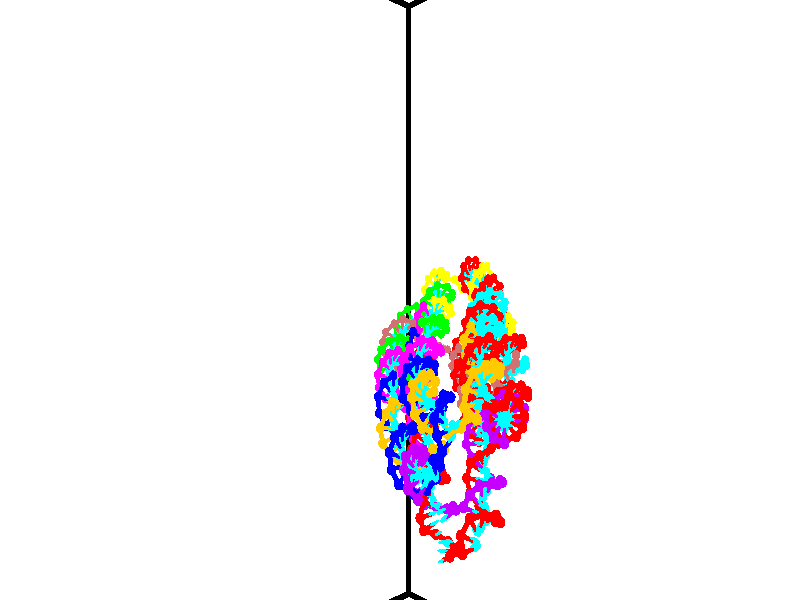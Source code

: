 // switches for output
#declare DRAW_BASES = 1; // possible values are 0, 1; only relevant for DNA ribbons
#declare DRAW_BASES_TYPE = 3; // possible values are 1, 2, 3; only relevant for DNA ribbons
#declare DRAW_FOG = 0; // set to 1 to enable fog

#include "colors.inc"

#include "transforms.inc"
background { rgb <1, 1, 1>}

#default {
   normal{
       ripples 0.25
       frequency 0.20
       turbulence 0.2
       lambda 5
   }
	finish {
		phong 0.1
		phong_size 40.
	}
}

// original window dimensions: 1024x640


// camera settings

camera {
	sky <-0, 1, 0>
	up <-0, 1, 0>
	right 1.6 * <0.724836, 0, 0.688921>
	location <12.1561, 44.2, 77.9145>
	look_at <46.7464, 44.2, 41.5209>
	direction <34.5903, 0, -36.3936>
	angle 67.0682
}


# declare cpy_camera_pos = <12.1561, 44.2, 77.9145>;
# if (DRAW_FOG = 1)
fog {
	fog_type 2
	up vnormalize(cpy_camera_pos)
	color rgbt<1,1,1,0.3>
	distance 1e-5
	fog_alt 3e-3
	fog_offset 70.72
}
# end


// LIGHTS

# declare lum = 6;
global_settings {
	ambient_light rgb lum * <0.05, 0.05, 0.05>
	max_trace_level 15
}# declare cpy_direct_light_amount = 0.25;
light_source
{	1000 * <-0.0359156, -1, 1.41376>,
	rgb lum * cpy_direct_light_amount
	parallel
}

light_source
{	1000 * <0.0359156, 1, -1.41376>,
	rgb lum * cpy_direct_light_amount
	parallel
}

// strand 0

// nucleotide -1

// particle -1
sphere {
	<46.231911, 40.689465, 45.422375> 0.250000
	pigment { color rgbt <1,0,0,0> }
	no_shadow
}
cylinder {
	<46.221535, 40.745003, 45.818363>,  <46.215309, 40.778324, 46.055958>, 0.100000
	pigment { color rgbt <1,0,0,0> }
	no_shadow
}
cylinder {
	<46.221535, 40.745003, 45.818363>,  <46.231911, 40.689465, 45.422375>, 0.100000
	pigment { color rgbt <1,0,0,0> }
	no_shadow
}

// particle -1
sphere {
	<46.221535, 40.745003, 45.818363> 0.100000
	pigment { color rgbt <1,0,0,0> }
	no_shadow
}
sphere {
	0, 1
	scale<0.080000,0.200000,0.300000>
	matrix <-0.812943, -0.579251, 0.059940,
		0.581766, -0.803237, 0.127900,
		-0.025940, 0.138847, 0.989974,
		46.213753, 40.786655, 46.115356>
	pigment { color rgbt <0,1,1,0> }
	no_shadow
}
cylinder {
	<46.046013, 39.982197, 45.614422>,  <46.231911, 40.689465, 45.422375>, 0.130000
	pigment { color rgbt <1,0,0,0> }
	no_shadow
}

// nucleotide -1

// particle -1
sphere {
	<46.046013, 39.982197, 45.614422> 0.250000
	pigment { color rgbt <1,0,0,0> }
	no_shadow
}
cylinder {
	<45.958664, 40.267471, 45.880859>,  <45.906254, 40.438637, 46.040722>, 0.100000
	pigment { color rgbt <1,0,0,0> }
	no_shadow
}
cylinder {
	<45.958664, 40.267471, 45.880859>,  <46.046013, 39.982197, 45.614422>, 0.100000
	pigment { color rgbt <1,0,0,0> }
	no_shadow
}

// particle -1
sphere {
	<45.958664, 40.267471, 45.880859> 0.100000
	pigment { color rgbt <1,0,0,0> }
	no_shadow
}
sphere {
	0, 1
	scale<0.080000,0.200000,0.300000>
	matrix <-0.919790, -0.378464, 0.103685,
		0.326038, -0.590023, 0.738629,
		-0.218368, 0.713189, 0.666091,
		45.893154, 40.481426, 46.080688>
	pigment { color rgbt <0,1,1,0> }
	no_shadow
}
cylinder {
	<45.560242, 39.497875, 46.085098>,  <46.046013, 39.982197, 45.614422>, 0.130000
	pigment { color rgbt <1,0,0,0> }
	no_shadow
}

// nucleotide -1

// particle -1
sphere {
	<45.560242, 39.497875, 46.085098> 0.250000
	pigment { color rgbt <1,0,0,0> }
	no_shadow
}
cylinder {
	<45.496422, 39.876984, 46.195572>,  <45.458130, 40.104446, 46.261856>, 0.100000
	pigment { color rgbt <1,0,0,0> }
	no_shadow
}
cylinder {
	<45.496422, 39.876984, 46.195572>,  <45.560242, 39.497875, 46.085098>, 0.100000
	pigment { color rgbt <1,0,0,0> }
	no_shadow
}

// particle -1
sphere {
	<45.496422, 39.876984, 46.195572> 0.100000
	pigment { color rgbt <1,0,0,0> }
	no_shadow
}
sphere {
	0, 1
	scale<0.080000,0.200000,0.300000>
	matrix <-0.965151, -0.208545, 0.158092,
		0.207432, -0.241340, 0.948012,
		-0.159549, 0.947768, 0.276188,
		45.448559, 40.161316, 46.278427>
	pigment { color rgbt <0,1,1,0> }
	no_shadow
}
cylinder {
	<45.291077, 39.595314, 46.826260>,  <45.560242, 39.497875, 46.085098>, 0.130000
	pigment { color rgbt <1,0,0,0> }
	no_shadow
}

// nucleotide -1

// particle -1
sphere {
	<45.291077, 39.595314, 46.826260> 0.250000
	pigment { color rgbt <1,0,0,0> }
	no_shadow
}
cylinder {
	<45.162895, 39.898575, 46.599098>,  <45.085987, 40.080532, 46.462799>, 0.100000
	pigment { color rgbt <1,0,0,0> }
	no_shadow
}
cylinder {
	<45.162895, 39.898575, 46.599098>,  <45.291077, 39.595314, 46.826260>, 0.100000
	pigment { color rgbt <1,0,0,0> }
	no_shadow
}

// particle -1
sphere {
	<45.162895, 39.898575, 46.599098> 0.100000
	pigment { color rgbt <1,0,0,0> }
	no_shadow
}
sphere {
	0, 1
	scale<0.080000,0.200000,0.300000>
	matrix <-0.939255, -0.176507, 0.294355,
		0.122927, 0.627735, 0.768659,
		-0.320451, 0.758152, -0.567906,
		45.066761, 40.126019, 46.428726>
	pigment { color rgbt <0,1,1,0> }
	no_shadow
}
cylinder {
	<44.886105, 39.868275, 47.222694>,  <45.291077, 39.595314, 46.826260>, 0.130000
	pigment { color rgbt <1,0,0,0> }
	no_shadow
}

// nucleotide -1

// particle -1
sphere {
	<44.886105, 39.868275, 47.222694> 0.250000
	pigment { color rgbt <1,0,0,0> }
	no_shadow
}
cylinder {
	<44.757828, 40.032249, 46.881142>,  <44.680862, 40.130634, 46.676208>, 0.100000
	pigment { color rgbt <1,0,0,0> }
	no_shadow
}
cylinder {
	<44.757828, 40.032249, 46.881142>,  <44.886105, 39.868275, 47.222694>, 0.100000
	pigment { color rgbt <1,0,0,0> }
	no_shadow
}

// particle -1
sphere {
	<44.757828, 40.032249, 46.881142> 0.100000
	pigment { color rgbt <1,0,0,0> }
	no_shadow
}
sphere {
	0, 1
	scale<0.080000,0.200000,0.300000>
	matrix <-0.936112, 0.000263, 0.351703,
		0.144399, 0.912116, 0.383658,
		-0.320692, 0.409932, -0.853880,
		44.661621, 40.155228, 46.624977>
	pigment { color rgbt <0,1,1,0> }
	no_shadow
}
cylinder {
	<44.486355, 40.423889, 47.433296>,  <44.886105, 39.868275, 47.222694>, 0.130000
	pigment { color rgbt <1,0,0,0> }
	no_shadow
}

// nucleotide -1

// particle -1
sphere {
	<44.486355, 40.423889, 47.433296> 0.250000
	pigment { color rgbt <1,0,0,0> }
	no_shadow
}
cylinder {
	<44.369392, 40.345711, 47.058853>,  <44.299217, 40.298805, 46.834187>, 0.100000
	pigment { color rgbt <1,0,0,0> }
	no_shadow
}
cylinder {
	<44.369392, 40.345711, 47.058853>,  <44.486355, 40.423889, 47.433296>, 0.100000
	pigment { color rgbt <1,0,0,0> }
	no_shadow
}

// particle -1
sphere {
	<44.369392, 40.345711, 47.058853> 0.100000
	pigment { color rgbt <1,0,0,0> }
	no_shadow
}
sphere {
	0, 1
	scale<0.080000,0.200000,0.300000>
	matrix <-0.952156, -0.031480, 0.303987,
		-0.088881, 0.980210, -0.176888,
		-0.292402, -0.195443, -0.936110,
		44.281673, 40.287079, 46.778019>
	pigment { color rgbt <0,1,1,0> }
	no_shadow
}
cylinder {
	<43.992634, 40.968010, 47.205284>,  <44.486355, 40.423889, 47.433296>, 0.130000
	pigment { color rgbt <1,0,0,0> }
	no_shadow
}

// nucleotide -1

// particle -1
sphere {
	<43.992634, 40.968010, 47.205284> 0.250000
	pigment { color rgbt <1,0,0,0> }
	no_shadow
}
cylinder {
	<43.945038, 40.640137, 46.981152>,  <43.916481, 40.443413, 46.846672>, 0.100000
	pigment { color rgbt <1,0,0,0> }
	no_shadow
}
cylinder {
	<43.945038, 40.640137, 46.981152>,  <43.992634, 40.968010, 47.205284>, 0.100000
	pigment { color rgbt <1,0,0,0> }
	no_shadow
}

// particle -1
sphere {
	<43.945038, 40.640137, 46.981152> 0.100000
	pigment { color rgbt <1,0,0,0> }
	no_shadow
}
sphere {
	0, 1
	scale<0.080000,0.200000,0.300000>
	matrix <-0.951226, -0.067660, 0.300984,
		-0.284622, 0.568813, -0.771649,
		-0.118994, -0.819679, -0.560327,
		43.909340, 40.394234, 46.813053>
	pigment { color rgbt <0,1,1,0> }
	no_shadow
}
cylinder {
	<43.303173, 40.958050, 46.963524>,  <43.992634, 40.968010, 47.205284>, 0.130000
	pigment { color rgbt <1,0,0,0> }
	no_shadow
}

// nucleotide -1

// particle -1
sphere {
	<43.303173, 40.958050, 46.963524> 0.250000
	pigment { color rgbt <1,0,0,0> }
	no_shadow
}
cylinder {
	<43.397377, 40.579628, 46.874512>,  <43.453899, 40.352573, 46.821106>, 0.100000
	pigment { color rgbt <1,0,0,0> }
	no_shadow
}
cylinder {
	<43.397377, 40.579628, 46.874512>,  <43.303173, 40.958050, 46.963524>, 0.100000
	pigment { color rgbt <1,0,0,0> }
	no_shadow
}

// particle -1
sphere {
	<43.397377, 40.579628, 46.874512> 0.100000
	pigment { color rgbt <1,0,0,0> }
	no_shadow
}
sphere {
	0, 1
	scale<0.080000,0.200000,0.300000>
	matrix <-0.937036, -0.281788, 0.206300,
		-0.257876, 0.159929, -0.952850,
		0.235509, -0.946054, -0.222525,
		43.468029, 40.295811, 46.807755>
	pigment { color rgbt <0,1,1,0> }
	no_shadow
}
cylinder {
	<42.820244, 40.684887, 46.478836>,  <43.303173, 40.958050, 46.963524>, 0.130000
	pigment { color rgbt <1,0,0,0> }
	no_shadow
}

// nucleotide -1

// particle -1
sphere {
	<42.820244, 40.684887, 46.478836> 0.250000
	pigment { color rgbt <1,0,0,0> }
	no_shadow
}
cylinder {
	<42.976227, 40.361809, 46.655731>,  <43.069817, 40.167961, 46.761868>, 0.100000
	pigment { color rgbt <1,0,0,0> }
	no_shadow
}
cylinder {
	<42.976227, 40.361809, 46.655731>,  <42.820244, 40.684887, 46.478836>, 0.100000
	pigment { color rgbt <1,0,0,0> }
	no_shadow
}

// particle -1
sphere {
	<42.976227, 40.361809, 46.655731> 0.100000
	pigment { color rgbt <1,0,0,0> }
	no_shadow
}
sphere {
	0, 1
	scale<0.080000,0.200000,0.300000>
	matrix <-0.920676, -0.350901, 0.170951,
		0.017104, -0.473817, -0.880457,
		0.389953, -0.807692, 0.442234,
		43.093212, 40.119503, 46.788403>
	pigment { color rgbt <0,1,1,0> }
	no_shadow
}
cylinder {
	<42.384098, 40.182751, 46.362377>,  <42.820244, 40.684887, 46.478836>, 0.130000
	pigment { color rgbt <1,0,0,0> }
	no_shadow
}

// nucleotide -1

// particle -1
sphere {
	<42.384098, 40.182751, 46.362377> 0.250000
	pigment { color rgbt <1,0,0,0> }
	no_shadow
}
cylinder {
	<42.581001, 39.999146, 46.658215>,  <42.699142, 39.888985, 46.835716>, 0.100000
	pigment { color rgbt <1,0,0,0> }
	no_shadow
}
cylinder {
	<42.581001, 39.999146, 46.658215>,  <42.384098, 40.182751, 46.362377>, 0.100000
	pigment { color rgbt <1,0,0,0> }
	no_shadow
}

// particle -1
sphere {
	<42.581001, 39.999146, 46.658215> 0.100000
	pigment { color rgbt <1,0,0,0> }
	no_shadow
}
sphere {
	0, 1
	scale<0.080000,0.200000,0.300000>
	matrix <-0.831792, -0.498450, 0.244273,
		0.256524, -0.735430, -0.627166,
		0.492256, -0.459010, 0.739590,
		42.728680, 39.861443, 46.880093>
	pigment { color rgbt <0,1,1,0> }
	no_shadow
}
cylinder {
	<42.271095, 39.419441, 46.386562>,  <42.384098, 40.182751, 46.362377>, 0.130000
	pigment { color rgbt <1,0,0,0> }
	no_shadow
}

// nucleotide -1

// particle -1
sphere {
	<42.271095, 39.419441, 46.386562> 0.250000
	pigment { color rgbt <1,0,0,0> }
	no_shadow
}
cylinder {
	<42.378967, 39.526207, 46.756649>,  <42.443691, 39.590267, 46.978703>, 0.100000
	pigment { color rgbt <1,0,0,0> }
	no_shadow
}
cylinder {
	<42.378967, 39.526207, 46.756649>,  <42.271095, 39.419441, 46.386562>, 0.100000
	pigment { color rgbt <1,0,0,0> }
	no_shadow
}

// particle -1
sphere {
	<42.378967, 39.526207, 46.756649> 0.100000
	pigment { color rgbt <1,0,0,0> }
	no_shadow
}
sphere {
	0, 1
	scale<0.080000,0.200000,0.300000>
	matrix <-0.758050, -0.533668, 0.374912,
		0.593827, -0.802470, 0.058410,
		0.269684, 0.266910, 0.925218,
		42.459873, 39.606281, 47.034214>
	pigment { color rgbt <0,1,1,0> }
	no_shadow
}
cylinder {
	<42.097153, 38.862854, 46.792561>,  <42.271095, 39.419441, 46.386562>, 0.130000
	pigment { color rgbt <1,0,0,0> }
	no_shadow
}

// nucleotide -1

// particle -1
sphere {
	<42.097153, 38.862854, 46.792561> 0.250000
	pigment { color rgbt <1,0,0,0> }
	no_shadow
}
cylinder {
	<42.120148, 39.145889, 47.074272>,  <42.133945, 39.315712, 47.243301>, 0.100000
	pigment { color rgbt <1,0,0,0> }
	no_shadow
}
cylinder {
	<42.120148, 39.145889, 47.074272>,  <42.097153, 38.862854, 46.792561>, 0.100000
	pigment { color rgbt <1,0,0,0> }
	no_shadow
}

// particle -1
sphere {
	<42.120148, 39.145889, 47.074272> 0.100000
	pigment { color rgbt <1,0,0,0> }
	no_shadow
}
sphere {
	0, 1
	scale<0.080000,0.200000,0.300000>
	matrix <-0.759103, -0.427208, 0.491179,
		0.648427, -0.562861, 0.512571,
		0.057491, 0.707588, 0.704283,
		42.137394, 39.358166, 47.285557>
	pigment { color rgbt <0,1,1,0> }
	no_shadow
}
cylinder {
	<41.986176, 38.463158, 47.367847>,  <42.097153, 38.862854, 46.792561>, 0.130000
	pigment { color rgbt <1,0,0,0> }
	no_shadow
}

// nucleotide -1

// particle -1
sphere {
	<41.986176, 38.463158, 47.367847> 0.250000
	pigment { color rgbt <1,0,0,0> }
	no_shadow
}
cylinder {
	<41.905975, 38.835030, 47.491459>,  <41.857857, 39.058151, 47.565628>, 0.100000
	pigment { color rgbt <1,0,0,0> }
	no_shadow
}
cylinder {
	<41.905975, 38.835030, 47.491459>,  <41.986176, 38.463158, 47.367847>, 0.100000
	pigment { color rgbt <1,0,0,0> }
	no_shadow
}

// particle -1
sphere {
	<41.905975, 38.835030, 47.491459> 0.100000
	pigment { color rgbt <1,0,0,0> }
	no_shadow
}
sphere {
	0, 1
	scale<0.080000,0.200000,0.300000>
	matrix <-0.623850, -0.364370, 0.691408,
		0.755389, -0.054165, 0.653035,
		-0.200496, 0.929678, 0.309032,
		41.845825, 39.113934, 47.584167>
	pigment { color rgbt <0,1,1,0> }
	no_shadow
}
cylinder {
	<41.996983, 38.514786, 48.098969>,  <41.986176, 38.463158, 47.367847>, 0.130000
	pigment { color rgbt <1,0,0,0> }
	no_shadow
}

// nucleotide -1

// particle -1
sphere {
	<41.996983, 38.514786, 48.098969> 0.250000
	pigment { color rgbt <1,0,0,0> }
	no_shadow
}
cylinder {
	<41.791161, 38.847054, 48.013905>,  <41.667667, 39.046413, 47.962868>, 0.100000
	pigment { color rgbt <1,0,0,0> }
	no_shadow
}
cylinder {
	<41.791161, 38.847054, 48.013905>,  <41.996983, 38.514786, 48.098969>, 0.100000
	pigment { color rgbt <1,0,0,0> }
	no_shadow
}

// particle -1
sphere {
	<41.791161, 38.847054, 48.013905> 0.100000
	pigment { color rgbt <1,0,0,0> }
	no_shadow
}
sphere {
	0, 1
	scale<0.080000,0.200000,0.300000>
	matrix <-0.501701, -0.090531, 0.860290,
		0.695366, 0.549355, 0.463331,
		-0.514551, 0.830670, -0.212660,
		41.636795, 39.096256, 47.950108>
	pigment { color rgbt <0,1,1,0> }
	no_shadow
}
cylinder {
	<42.085285, 38.884315, 48.662304>,  <41.996983, 38.514786, 48.098969>, 0.130000
	pigment { color rgbt <1,0,0,0> }
	no_shadow
}

// nucleotide -1

// particle -1
sphere {
	<42.085285, 38.884315, 48.662304> 0.250000
	pigment { color rgbt <1,0,0,0> }
	no_shadow
}
cylinder {
	<41.755154, 38.997185, 48.466667>,  <41.557076, 39.064907, 48.349285>, 0.100000
	pigment { color rgbt <1,0,0,0> }
	no_shadow
}
cylinder {
	<41.755154, 38.997185, 48.466667>,  <42.085285, 38.884315, 48.662304>, 0.100000
	pigment { color rgbt <1,0,0,0> }
	no_shadow
}

// particle -1
sphere {
	<41.755154, 38.997185, 48.466667> 0.100000
	pigment { color rgbt <1,0,0,0> }
	no_shadow
}
sphere {
	0, 1
	scale<0.080000,0.200000,0.300000>
	matrix <-0.548469, -0.194726, 0.813181,
		0.134216, 0.939395, 0.315475,
		-0.825329, 0.282170, -0.489093,
		41.507553, 39.081837, 48.319939>
	pigment { color rgbt <0,1,1,0> }
	no_shadow
}
cylinder {
	<41.933605, 39.527023, 48.931683>,  <42.085285, 38.884315, 48.662304>, 0.130000
	pigment { color rgbt <1,0,0,0> }
	no_shadow
}

// nucleotide -1

// particle -1
sphere {
	<41.933605, 39.527023, 48.931683> 0.250000
	pigment { color rgbt <1,0,0,0> }
	no_shadow
}
cylinder {
	<41.603981, 39.358192, 48.780540>,  <41.406208, 39.256893, 48.689857>, 0.100000
	pigment { color rgbt <1,0,0,0> }
	no_shadow
}
cylinder {
	<41.603981, 39.358192, 48.780540>,  <41.933605, 39.527023, 48.931683>, 0.100000
	pigment { color rgbt <1,0,0,0> }
	no_shadow
}

// particle -1
sphere {
	<41.603981, 39.358192, 48.780540> 0.100000
	pigment { color rgbt <1,0,0,0> }
	no_shadow
}
sphere {
	0, 1
	scale<0.080000,0.200000,0.300000>
	matrix <-0.409516, -0.017029, 0.912144,
		-0.391432, 0.906399, -0.158815,
		-0.824062, -0.422079, -0.377851,
		41.356762, 39.231567, 48.667187>
	pigment { color rgbt <0,1,1,0> }
	no_shadow
}
cylinder {
	<41.393326, 39.777679, 49.280762>,  <41.933605, 39.527023, 48.931683>, 0.130000
	pigment { color rgbt <1,0,0,0> }
	no_shadow
}

// nucleotide -1

// particle -1
sphere {
	<41.393326, 39.777679, 49.280762> 0.250000
	pigment { color rgbt <1,0,0,0> }
	no_shadow
}
cylinder {
	<41.186325, 39.473549, 49.123745>,  <41.062122, 39.291069, 49.029533>, 0.100000
	pigment { color rgbt <1,0,0,0> }
	no_shadow
}
cylinder {
	<41.186325, 39.473549, 49.123745>,  <41.393326, 39.777679, 49.280762>, 0.100000
	pigment { color rgbt <1,0,0,0> }
	no_shadow
}

// particle -1
sphere {
	<41.186325, 39.473549, 49.123745> 0.100000
	pigment { color rgbt <1,0,0,0> }
	no_shadow
}
sphere {
	0, 1
	scale<0.080000,0.200000,0.300000>
	matrix <-0.499574, -0.103976, 0.860009,
		-0.694704, 0.641163, -0.326032,
		-0.517506, -0.760328, -0.392541,
		41.031075, 39.245449, 49.005981>
	pigment { color rgbt <0,1,1,0> }
	no_shadow
}
cylinder {
	<40.670799, 39.917610, 49.571079>,  <41.393326, 39.777679, 49.280762>, 0.130000
	pigment { color rgbt <1,0,0,0> }
	no_shadow
}

// nucleotide -1

// particle -1
sphere {
	<40.670799, 39.917610, 49.571079> 0.250000
	pigment { color rgbt <1,0,0,0> }
	no_shadow
}
cylinder {
	<40.662346, 39.541458, 49.435291>,  <40.657272, 39.315769, 49.353817>, 0.100000
	pigment { color rgbt <1,0,0,0> }
	no_shadow
}
cylinder {
	<40.662346, 39.541458, 49.435291>,  <40.670799, 39.917610, 49.571079>, 0.100000
	pigment { color rgbt <1,0,0,0> }
	no_shadow
}

// particle -1
sphere {
	<40.662346, 39.541458, 49.435291> 0.100000
	pigment { color rgbt <1,0,0,0> }
	no_shadow
}
sphere {
	0, 1
	scale<0.080000,0.200000,0.300000>
	matrix <-0.472777, -0.289785, 0.832170,
		-0.880929, 0.178082, -0.438465,
		-0.021134, -0.940378, -0.339473,
		40.656006, 39.259346, 49.333450>
	pigment { color rgbt <0,1,1,0> }
	no_shadow
}
cylinder {
	<40.004486, 39.688446, 49.769539>,  <40.670799, 39.917610, 49.571079>, 0.130000
	pigment { color rgbt <1,0,0,0> }
	no_shadow
}

// nucleotide -1

// particle -1
sphere {
	<40.004486, 39.688446, 49.769539> 0.250000
	pigment { color rgbt <1,0,0,0> }
	no_shadow
}
cylinder {
	<40.218987, 39.361275, 49.686184>,  <40.347687, 39.164970, 49.636169>, 0.100000
	pigment { color rgbt <1,0,0,0> }
	no_shadow
}
cylinder {
	<40.218987, 39.361275, 49.686184>,  <40.004486, 39.688446, 49.769539>, 0.100000
	pigment { color rgbt <1,0,0,0> }
	no_shadow
}

// particle -1
sphere {
	<40.218987, 39.361275, 49.686184> 0.100000
	pigment { color rgbt <1,0,0,0> }
	no_shadow
}
sphere {
	0, 1
	scale<0.080000,0.200000,0.300000>
	matrix <-0.528616, -0.517925, 0.672547,
		-0.658026, -0.250496, -0.710108,
		0.536253, -0.817927, -0.208391,
		40.379864, 39.115898, 49.623665>
	pigment { color rgbt <0,1,1,0> }
	no_shadow
}
cylinder {
	<39.527191, 39.220249, 49.735619>,  <40.004486, 39.688446, 49.769539>, 0.130000
	pigment { color rgbt <1,0,0,0> }
	no_shadow
}

// nucleotide -1

// particle -1
sphere {
	<39.527191, 39.220249, 49.735619> 0.250000
	pigment { color rgbt <1,0,0,0> }
	no_shadow
}
cylinder {
	<39.883621, 39.063789, 49.827698>,  <40.097481, 38.969913, 49.882946>, 0.100000
	pigment { color rgbt <1,0,0,0> }
	no_shadow
}
cylinder {
	<39.883621, 39.063789, 49.827698>,  <39.527191, 39.220249, 49.735619>, 0.100000
	pigment { color rgbt <1,0,0,0> }
	no_shadow
}

// particle -1
sphere {
	<39.883621, 39.063789, 49.827698> 0.100000
	pigment { color rgbt <1,0,0,0> }
	no_shadow
}
sphere {
	0, 1
	scale<0.080000,0.200000,0.300000>
	matrix <-0.432170, -0.576351, 0.693577,
		-0.138615, -0.717513, -0.682613,
		0.891075, -0.391145, 0.230197,
		40.150944, 38.946445, 49.896755>
	pigment { color rgbt <0,1,1,0> }
	no_shadow
}
cylinder {
	<39.418045, 38.495850, 49.729065>,  <39.527191, 39.220249, 49.735619>, 0.130000
	pigment { color rgbt <1,0,0,0> }
	no_shadow
}

// nucleotide -1

// particle -1
sphere {
	<39.418045, 38.495850, 49.729065> 0.250000
	pigment { color rgbt <1,0,0,0> }
	no_shadow
}
cylinder {
	<39.750725, 38.525444, 49.949173>,  <39.950333, 38.543201, 50.081238>, 0.100000
	pigment { color rgbt <1,0,0,0> }
	no_shadow
}
cylinder {
	<39.750725, 38.525444, 49.949173>,  <39.418045, 38.495850, 49.729065>, 0.100000
	pigment { color rgbt <1,0,0,0> }
	no_shadow
}

// particle -1
sphere {
	<39.750725, 38.525444, 49.949173> 0.100000
	pigment { color rgbt <1,0,0,0> }
	no_shadow
}
sphere {
	0, 1
	scale<0.080000,0.200000,0.300000>
	matrix <-0.396911, -0.613789, 0.682440,
		0.388244, -0.785995, -0.481122,
		0.831702, 0.073991, 0.550270,
		40.000237, 38.547642, 50.114254>
	pigment { color rgbt <0,1,1,0> }
	no_shadow
}
cylinder {
	<39.614693, 37.826519, 49.865761>,  <39.418045, 38.495850, 49.729065>, 0.130000
	pigment { color rgbt <1,0,0,0> }
	no_shadow
}

// nucleotide -1

// particle -1
sphere {
	<39.614693, 37.826519, 49.865761> 0.250000
	pigment { color rgbt <1,0,0,0> }
	no_shadow
}
cylinder {
	<39.786728, 38.062096, 50.139454>,  <39.889950, 38.203442, 50.303669>, 0.100000
	pigment { color rgbt <1,0,0,0> }
	no_shadow
}
cylinder {
	<39.786728, 38.062096, 50.139454>,  <39.614693, 37.826519, 49.865761>, 0.100000
	pigment { color rgbt <1,0,0,0> }
	no_shadow
}

// particle -1
sphere {
	<39.786728, 38.062096, 50.139454> 0.100000
	pigment { color rgbt <1,0,0,0> }
	no_shadow
}
sphere {
	0, 1
	scale<0.080000,0.200000,0.300000>
	matrix <-0.396778, -0.557479, 0.729236,
		0.810923, -0.585121, -0.006084,
		0.430083, 0.588940, 0.684236,
		39.915752, 38.238777, 50.344723>
	pigment { color rgbt <0,1,1,0> }
	no_shadow
}
cylinder {
	<39.807426, 37.362663, 50.349068>,  <39.614693, 37.826519, 49.865761>, 0.130000
	pigment { color rgbt <1,0,0,0> }
	no_shadow
}

// nucleotide -1

// particle -1
sphere {
	<39.807426, 37.362663, 50.349068> 0.250000
	pigment { color rgbt <1,0,0,0> }
	no_shadow
}
cylinder {
	<39.828907, 37.701225, 50.560997>,  <39.841797, 37.904362, 50.688156>, 0.100000
	pigment { color rgbt <1,0,0,0> }
	no_shadow
}
cylinder {
	<39.828907, 37.701225, 50.560997>,  <39.807426, 37.362663, 50.349068>, 0.100000
	pigment { color rgbt <1,0,0,0> }
	no_shadow
}

// particle -1
sphere {
	<39.828907, 37.701225, 50.560997> 0.100000
	pigment { color rgbt <1,0,0,0> }
	no_shadow
}
sphere {
	0, 1
	scale<0.080000,0.200000,0.300000>
	matrix <-0.395381, -0.469204, 0.789634,
		0.916946, -0.251890, 0.309453,
		0.053704, 0.846403, 0.529828,
		39.845020, 37.955147, 50.719944>
	pigment { color rgbt <0,1,1,0> }
	no_shadow
}
cylinder {
	<40.020386, 37.197716, 51.021858>,  <39.807426, 37.362663, 50.349068>, 0.130000
	pigment { color rgbt <1,0,0,0> }
	no_shadow
}

// nucleotide -1

// particle -1
sphere {
	<40.020386, 37.197716, 51.021858> 0.250000
	pigment { color rgbt <1,0,0,0> }
	no_shadow
}
cylinder {
	<39.875042, 37.567947, 51.064346>,  <39.787838, 37.790085, 51.089840>, 0.100000
	pigment { color rgbt <1,0,0,0> }
	no_shadow
}
cylinder {
	<39.875042, 37.567947, 51.064346>,  <40.020386, 37.197716, 51.021858>, 0.100000
	pigment { color rgbt <1,0,0,0> }
	no_shadow
}

// particle -1
sphere {
	<39.875042, 37.567947, 51.064346> 0.100000
	pigment { color rgbt <1,0,0,0> }
	no_shadow
}
sphere {
	0, 1
	scale<0.080000,0.200000,0.300000>
	matrix <-0.339145, -0.237601, 0.910234,
		0.867728, 0.294716, 0.400238,
		-0.363357, 0.925575, 0.106222,
		39.766033, 37.845619, 51.096214>
	pigment { color rgbt <0,1,1,0> }
	no_shadow
}
cylinder {
	<40.218937, 37.405598, 51.653976>,  <40.020386, 37.197716, 51.021858>, 0.130000
	pigment { color rgbt <1,0,0,0> }
	no_shadow
}

// nucleotide -1

// particle -1
sphere {
	<40.218937, 37.405598, 51.653976> 0.250000
	pigment { color rgbt <1,0,0,0> }
	no_shadow
}
cylinder {
	<39.887756, 37.601151, 51.544079>,  <39.689049, 37.718483, 51.478142>, 0.100000
	pigment { color rgbt <1,0,0,0> }
	no_shadow
}
cylinder {
	<39.887756, 37.601151, 51.544079>,  <40.218937, 37.405598, 51.653976>, 0.100000
	pigment { color rgbt <1,0,0,0> }
	no_shadow
}

// particle -1
sphere {
	<39.887756, 37.601151, 51.544079> 0.100000
	pigment { color rgbt <1,0,0,0> }
	no_shadow
}
sphere {
	0, 1
	scale<0.080000,0.200000,0.300000>
	matrix <-0.505126, -0.437336, 0.744033,
		0.243591, 0.754805, 0.609042,
		-0.827956, 0.488883, -0.274741,
		39.639370, 37.747814, 51.461655>
	pigment { color rgbt <0,1,1,0> }
	no_shadow
}
cylinder {
	<40.052437, 37.920414, 52.178017>,  <40.218937, 37.405598, 51.653976>, 0.130000
	pigment { color rgbt <1,0,0,0> }
	no_shadow
}

// nucleotide -1

// particle -1
sphere {
	<40.052437, 37.920414, 52.178017> 0.250000
	pigment { color rgbt <1,0,0,0> }
	no_shadow
}
cylinder {
	<39.710899, 37.850906, 51.981750>,  <39.505978, 37.809200, 51.863991>, 0.100000
	pigment { color rgbt <1,0,0,0> }
	no_shadow
}
cylinder {
	<39.710899, 37.850906, 51.981750>,  <40.052437, 37.920414, 52.178017>, 0.100000
	pigment { color rgbt <1,0,0,0> }
	no_shadow
}

// particle -1
sphere {
	<39.710899, 37.850906, 51.981750> 0.100000
	pigment { color rgbt <1,0,0,0> }
	no_shadow
}
sphere {
	0, 1
	scale<0.080000,0.200000,0.300000>
	matrix <-0.435911, -0.276467, 0.856474,
		-0.284486, 0.945182, 0.160310,
		-0.853844, -0.173773, -0.490666,
		39.454746, 37.798775, 51.834549>
	pigment { color rgbt <0,1,1,0> }
	no_shadow
}
cylinder {
	<39.543152, 38.099098, 52.605282>,  <40.052437, 37.920414, 52.178017>, 0.130000
	pigment { color rgbt <1,0,0,0> }
	no_shadow
}

// nucleotide -1

// particle -1
sphere {
	<39.543152, 38.099098, 52.605282> 0.250000
	pigment { color rgbt <1,0,0,0> }
	no_shadow
}
cylinder {
	<39.349098, 37.873215, 52.338226>,  <39.232666, 37.737682, 52.177994>, 0.100000
	pigment { color rgbt <1,0,0,0> }
	no_shadow
}
cylinder {
	<39.349098, 37.873215, 52.338226>,  <39.543152, 38.099098, 52.605282>, 0.100000
	pigment { color rgbt <1,0,0,0> }
	no_shadow
}

// particle -1
sphere {
	<39.349098, 37.873215, 52.338226> 0.100000
	pigment { color rgbt <1,0,0,0> }
	no_shadow
}
sphere {
	0, 1
	scale<0.080000,0.200000,0.300000>
	matrix <-0.580632, -0.362861, 0.728833,
		-0.653841, 0.741237, -0.151853,
		-0.485137, -0.564712, -0.667639,
		39.203556, 37.703800, 52.137936>
	pigment { color rgbt <0,1,1,0> }
	no_shadow
}
cylinder {
	<38.839661, 38.170410, 52.839268>,  <39.543152, 38.099098, 52.605282>, 0.130000
	pigment { color rgbt <1,0,0,0> }
	no_shadow
}

// nucleotide -1

// particle -1
sphere {
	<38.839661, 38.170410, 52.839268> 0.250000
	pigment { color rgbt <1,0,0,0> }
	no_shadow
}
cylinder {
	<38.853188, 37.855186, 52.593399>,  <38.861305, 37.666054, 52.445877>, 0.100000
	pigment { color rgbt <1,0,0,0> }
	no_shadow
}
cylinder {
	<38.853188, 37.855186, 52.593399>,  <38.839661, 38.170410, 52.839268>, 0.100000
	pigment { color rgbt <1,0,0,0> }
	no_shadow
}

// particle -1
sphere {
	<38.853188, 37.855186, 52.593399> 0.100000
	pigment { color rgbt <1,0,0,0> }
	no_shadow
}
sphere {
	0, 1
	scale<0.080000,0.200000,0.300000>
	matrix <-0.677940, -0.469984, 0.565255,
		-0.734339, 0.397592, -0.550152,
		0.033822, -0.788058, -0.614671,
		38.863335, 37.618771, 52.408997>
	pigment { color rgbt <0,1,1,0> }
	no_shadow
}
cylinder {
	<38.143387, 38.014328, 52.628494>,  <38.839661, 38.170410, 52.839268>, 0.130000
	pigment { color rgbt <1,0,0,0> }
	no_shadow
}

// nucleotide -1

// particle -1
sphere {
	<38.143387, 38.014328, 52.628494> 0.250000
	pigment { color rgbt <1,0,0,0> }
	no_shadow
}
cylinder {
	<38.362267, 37.681664, 52.590748>,  <38.493595, 37.482063, 52.568100>, 0.100000
	pigment { color rgbt <1,0,0,0> }
	no_shadow
}
cylinder {
	<38.362267, 37.681664, 52.590748>,  <38.143387, 38.014328, 52.628494>, 0.100000
	pigment { color rgbt <1,0,0,0> }
	no_shadow
}

// particle -1
sphere {
	<38.362267, 37.681664, 52.590748> 0.100000
	pigment { color rgbt <1,0,0,0> }
	no_shadow
}
sphere {
	0, 1
	scale<0.080000,0.200000,0.300000>
	matrix <-0.675753, -0.505496, 0.536499,
		-0.493882, -0.229815, -0.838609,
		0.547210, -0.831661, -0.094357,
		38.526428, 37.432163, 52.562439>
	pigment { color rgbt <0,1,1,0> }
	no_shadow
}
cylinder {
	<37.717403, 37.505112, 52.384338>,  <38.143387, 38.014328, 52.628494>, 0.130000
	pigment { color rgbt <1,0,0,0> }
	no_shadow
}

// nucleotide -1

// particle -1
sphere {
	<37.717403, 37.505112, 52.384338> 0.250000
	pigment { color rgbt <1,0,0,0> }
	no_shadow
}
cylinder {
	<38.010574, 37.274513, 52.528816>,  <38.186478, 37.136154, 52.615501>, 0.100000
	pigment { color rgbt <1,0,0,0> }
	no_shadow
}
cylinder {
	<38.010574, 37.274513, 52.528816>,  <37.717403, 37.505112, 52.384338>, 0.100000
	pigment { color rgbt <1,0,0,0> }
	no_shadow
}

// particle -1
sphere {
	<38.010574, 37.274513, 52.528816> 0.100000
	pigment { color rgbt <1,0,0,0> }
	no_shadow
}
sphere {
	0, 1
	scale<0.080000,0.200000,0.300000>
	matrix <-0.678358, -0.659428, 0.324014,
		0.051388, -0.482499, -0.874388,
		0.732932, -0.576498, 0.361194,
		38.230453, 37.101562, 52.637173>
	pigment { color rgbt <0,1,1,0> }
	no_shadow
}
cylinder {
	<37.553944, 36.755630, 52.185055>,  <37.717403, 37.505112, 52.384338>, 0.130000
	pigment { color rgbt <1,0,0,0> }
	no_shadow
}

// nucleotide -1

// particle -1
sphere {
	<37.553944, 36.755630, 52.185055> 0.250000
	pigment { color rgbt <1,0,0,0> }
	no_shadow
}
cylinder {
	<37.796021, 36.773018, 52.503010>,  <37.941269, 36.783451, 52.693783>, 0.100000
	pigment { color rgbt <1,0,0,0> }
	no_shadow
}
cylinder {
	<37.796021, 36.773018, 52.503010>,  <37.553944, 36.755630, 52.185055>, 0.100000
	pigment { color rgbt <1,0,0,0> }
	no_shadow
}

// particle -1
sphere {
	<37.796021, 36.773018, 52.503010> 0.100000
	pigment { color rgbt <1,0,0,0> }
	no_shadow
}
sphere {
	0, 1
	scale<0.080000,0.200000,0.300000>
	matrix <-0.607652, -0.619849, 0.496534,
		0.514293, -0.783516, -0.348719,
		0.605196, 0.043464, 0.794889,
		37.977581, 36.786057, 52.741478>
	pigment { color rgbt <0,1,1,0> }
	no_shadow
}
cylinder {
	<37.685593, 36.102150, 52.406506>,  <37.553944, 36.755630, 52.185055>, 0.130000
	pigment { color rgbt <1,0,0,0> }
	no_shadow
}

// nucleotide -1

// particle -1
sphere {
	<37.685593, 36.102150, 52.406506> 0.250000
	pigment { color rgbt <1,0,0,0> }
	no_shadow
}
cylinder {
	<37.778687, 36.318283, 52.729958>,  <37.834545, 36.447964, 52.924026>, 0.100000
	pigment { color rgbt <1,0,0,0> }
	no_shadow
}
cylinder {
	<37.778687, 36.318283, 52.729958>,  <37.685593, 36.102150, 52.406506>, 0.100000
	pigment { color rgbt <1,0,0,0> }
	no_shadow
}

// particle -1
sphere {
	<37.778687, 36.318283, 52.729958> 0.100000
	pigment { color rgbt <1,0,0,0> }
	no_shadow
}
sphere {
	0, 1
	scale<0.080000,0.200000,0.300000>
	matrix <-0.311958, -0.746047, 0.588300,
		0.921149, -0.389177, -0.005073,
		0.232737, 0.540329, 0.808627,
		37.848507, 36.480381, 52.972546>
	pigment { color rgbt <0,1,1,0> }
	no_shadow
}
cylinder {
	<37.923149, 35.692078, 52.865856>,  <37.685593, 36.102150, 52.406506>, 0.130000
	pigment { color rgbt <1,0,0,0> }
	no_shadow
}

// nucleotide -1

// particle -1
sphere {
	<37.923149, 35.692078, 52.865856> 0.250000
	pigment { color rgbt <1,0,0,0> }
	no_shadow
}
cylinder {
	<37.821148, 35.988358, 53.114479>,  <37.759949, 36.166126, 53.263653>, 0.100000
	pigment { color rgbt <1,0,0,0> }
	no_shadow
}
cylinder {
	<37.821148, 35.988358, 53.114479>,  <37.923149, 35.692078, 52.865856>, 0.100000
	pigment { color rgbt <1,0,0,0> }
	no_shadow
}

// particle -1
sphere {
	<37.821148, 35.988358, 53.114479> 0.100000
	pigment { color rgbt <1,0,0,0> }
	no_shadow
}
sphere {
	0, 1
	scale<0.080000,0.200000,0.300000>
	matrix <-0.498239, -0.651556, 0.572043,
		0.828692, -0.163811, 0.535196,
		-0.255003, 0.740703, 0.621556,
		37.744648, 36.210567, 53.300945>
	pigment { color rgbt <0,1,1,0> }
	no_shadow
}
cylinder {
	<37.866974, 35.337326, 53.580627>,  <37.923149, 35.692078, 52.865856>, 0.130000
	pigment { color rgbt <1,0,0,0> }
	no_shadow
}

// nucleotide -1

// particle -1
sphere {
	<37.866974, 35.337326, 53.580627> 0.250000
	pigment { color rgbt <1,0,0,0> }
	no_shadow
}
cylinder {
	<37.675873, 35.678902, 53.663136>,  <37.561211, 35.883846, 53.712639>, 0.100000
	pigment { color rgbt <1,0,0,0> }
	no_shadow
}
cylinder {
	<37.675873, 35.678902, 53.663136>,  <37.866974, 35.337326, 53.580627>, 0.100000
	pigment { color rgbt <1,0,0,0> }
	no_shadow
}

// particle -1
sphere {
	<37.675873, 35.678902, 53.663136> 0.100000
	pigment { color rgbt <1,0,0,0> }
	no_shadow
}
sphere {
	0, 1
	scale<0.080000,0.200000,0.300000>
	matrix <-0.645522, -0.500499, 0.576889,
		0.595863, 0.142460, 0.790349,
		-0.477753, 0.853935, 0.206268,
		37.532547, 35.935081, 53.725018>
	pigment { color rgbt <0,1,1,0> }
	no_shadow
}
cylinder {
	<37.892841, 35.543316, 54.303448>,  <37.866974, 35.337326, 53.580627>, 0.130000
	pigment { color rgbt <1,0,0,0> }
	no_shadow
}

// nucleotide -1

// particle -1
sphere {
	<37.892841, 35.543316, 54.303448> 0.250000
	pigment { color rgbt <1,0,0,0> }
	no_shadow
}
cylinder {
	<37.574089, 35.735291, 54.156673>,  <37.382839, 35.850475, 54.068611>, 0.100000
	pigment { color rgbt <1,0,0,0> }
	no_shadow
}
cylinder {
	<37.574089, 35.735291, 54.156673>,  <37.892841, 35.543316, 54.303448>, 0.100000
	pigment { color rgbt <1,0,0,0> }
	no_shadow
}

// particle -1
sphere {
	<37.574089, 35.735291, 54.156673> 0.100000
	pigment { color rgbt <1,0,0,0> }
	no_shadow
}
sphere {
	0, 1
	scale<0.080000,0.200000,0.300000>
	matrix <-0.562283, -0.367076, 0.741009,
		0.220947, 0.796815, 0.562377,
		-0.796882, 0.479939, -0.366931,
		37.335026, 35.879272, 54.046593>
	pigment { color rgbt <0,1,1,0> }
	no_shadow
}
cylinder {
	<37.611607, 35.760849, 54.954643>,  <37.892841, 35.543316, 54.303448>, 0.130000
	pigment { color rgbt <1,0,0,0> }
	no_shadow
}

// nucleotide -1

// particle -1
sphere {
	<37.611607, 35.760849, 54.954643> 0.250000
	pigment { color rgbt <1,0,0,0> }
	no_shadow
}
cylinder {
	<37.344429, 35.789650, 54.658356>,  <37.184120, 35.806931, 54.480583>, 0.100000
	pigment { color rgbt <1,0,0,0> }
	no_shadow
}
cylinder {
	<37.344429, 35.789650, 54.658356>,  <37.611607, 35.760849, 54.954643>, 0.100000
	pigment { color rgbt <1,0,0,0> }
	no_shadow
}

// particle -1
sphere {
	<37.344429, 35.789650, 54.658356> 0.100000
	pigment { color rgbt <1,0,0,0> }
	no_shadow
}
sphere {
	0, 1
	scale<0.080000,0.200000,0.300000>
	matrix <-0.740515, -0.163363, 0.651882,
		-0.074068, 0.983935, 0.162436,
		-0.667946, 0.072003, -0.740719,
		37.144047, 35.811253, 54.436142>
	pigment { color rgbt <0,1,1,0> }
	no_shadow
}
cylinder {
	<36.973763, 36.198742, 55.196133>,  <37.611607, 35.760849, 54.954643>, 0.130000
	pigment { color rgbt <1,0,0,0> }
	no_shadow
}

// nucleotide -1

// particle -1
sphere {
	<36.973763, 36.198742, 55.196133> 0.250000
	pigment { color rgbt <1,0,0,0> }
	no_shadow
}
cylinder {
	<36.860870, 35.942574, 54.910416>,  <36.793137, 35.788872, 54.738987>, 0.100000
	pigment { color rgbt <1,0,0,0> }
	no_shadow
}
cylinder {
	<36.860870, 35.942574, 54.910416>,  <36.973763, 36.198742, 55.196133>, 0.100000
	pigment { color rgbt <1,0,0,0> }
	no_shadow
}

// particle -1
sphere {
	<36.860870, 35.942574, 54.910416> 0.100000
	pigment { color rgbt <1,0,0,0> }
	no_shadow
}
sphere {
	0, 1
	scale<0.080000,0.200000,0.300000>
	matrix <-0.701409, -0.370217, 0.609069,
		-0.654500, 0.672909, -0.344707,
		-0.282231, -0.640416, -0.714292,
		36.776199, 35.750450, 54.696129>
	pigment { color rgbt <0,1,1,0> }
	no_shadow
}
cylinder {
	<36.277889, 36.164459, 55.279175>,  <36.973763, 36.198742, 55.196133>, 0.130000
	pigment { color rgbt <1,0,0,0> }
	no_shadow
}

// nucleotide -1

// particle -1
sphere {
	<36.277889, 36.164459, 55.279175> 0.250000
	pigment { color rgbt <1,0,0,0> }
	no_shadow
}
cylinder {
	<36.355988, 35.831200, 55.072197>,  <36.402847, 35.631245, 54.948009>, 0.100000
	pigment { color rgbt <1,0,0,0> }
	no_shadow
}
cylinder {
	<36.355988, 35.831200, 55.072197>,  <36.277889, 36.164459, 55.279175>, 0.100000
	pigment { color rgbt <1,0,0,0> }
	no_shadow
}

// particle -1
sphere {
	<36.355988, 35.831200, 55.072197> 0.100000
	pigment { color rgbt <1,0,0,0> }
	no_shadow
}
sphere {
	0, 1
	scale<0.080000,0.200000,0.300000>
	matrix <-0.615284, -0.514909, 0.596904,
		-0.763744, 0.201832, -0.613155,
		0.195245, -0.833146, -0.517442,
		36.414562, 35.581257, 54.916965>
	pigment { color rgbt <0,1,1,0> }
	no_shadow
}
cylinder {
	<35.635208, 35.787029, 55.297451>,  <36.277889, 36.164459, 55.279175>, 0.130000
	pigment { color rgbt <1,0,0,0> }
	no_shadow
}

// nucleotide -1

// particle -1
sphere {
	<35.635208, 35.787029, 55.297451> 0.250000
	pigment { color rgbt <1,0,0,0> }
	no_shadow
}
cylinder {
	<35.919479, 35.524017, 55.197384>,  <36.090042, 35.366211, 55.137344>, 0.100000
	pigment { color rgbt <1,0,0,0> }
	no_shadow
}
cylinder {
	<35.919479, 35.524017, 55.197384>,  <35.635208, 35.787029, 55.297451>, 0.100000
	pigment { color rgbt <1,0,0,0> }
	no_shadow
}

// particle -1
sphere {
	<35.919479, 35.524017, 55.197384> 0.100000
	pigment { color rgbt <1,0,0,0> }
	no_shadow
}
sphere {
	0, 1
	scale<0.080000,0.200000,0.300000>
	matrix <-0.494786, -0.719947, 0.486686,
		-0.500121, -0.222098, -0.836989,
		0.710680, -0.657533, -0.250170,
		36.132683, 35.326759, 55.122334>
	pigment { color rgbt <0,1,1,0> }
	no_shadow
}
cylinder {
	<35.305725, 35.211597, 55.353004>,  <35.635208, 35.787029, 55.297451>, 0.130000
	pigment { color rgbt <1,0,0,0> }
	no_shadow
}

// nucleotide -1

// particle -1
sphere {
	<35.305725, 35.211597, 55.353004> 0.250000
	pigment { color rgbt <1,0,0,0> }
	no_shadow
}
cylinder {
	<35.672462, 35.052429, 55.340008>,  <35.892506, 34.956928, 55.332211>, 0.100000
	pigment { color rgbt <1,0,0,0> }
	no_shadow
}
cylinder {
	<35.672462, 35.052429, 55.340008>,  <35.305725, 35.211597, 55.353004>, 0.100000
	pigment { color rgbt <1,0,0,0> }
	no_shadow
}

// particle -1
sphere {
	<35.672462, 35.052429, 55.340008> 0.100000
	pigment { color rgbt <1,0,0,0> }
	no_shadow
}
sphere {
	0, 1
	scale<0.080000,0.200000,0.300000>
	matrix <-0.326763, -0.794671, 0.511589,
		-0.229388, -0.458432, -0.858616,
		0.916846, -0.397916, -0.032490,
		35.947517, 34.933056, 55.330261>
	pigment { color rgbt <0,1,1,0> }
	no_shadow
}
cylinder {
	<35.208389, 34.462784, 55.222073>,  <35.305725, 35.211597, 55.353004>, 0.130000
	pigment { color rgbt <1,0,0,0> }
	no_shadow
}

// nucleotide -1

// particle -1
sphere {
	<35.208389, 34.462784, 55.222073> 0.250000
	pigment { color rgbt <1,0,0,0> }
	no_shadow
}
cylinder {
	<35.566689, 34.532013, 55.385872>,  <35.781666, 34.573551, 55.484150>, 0.100000
	pigment { color rgbt <1,0,0,0> }
	no_shadow
}
cylinder {
	<35.566689, 34.532013, 55.385872>,  <35.208389, 34.462784, 55.222073>, 0.100000
	pigment { color rgbt <1,0,0,0> }
	no_shadow
}

// particle -1
sphere {
	<35.566689, 34.532013, 55.385872> 0.100000
	pigment { color rgbt <1,0,0,0> }
	no_shadow
}
sphere {
	0, 1
	scale<0.080000,0.200000,0.300000>
	matrix <-0.112819, -0.802456, 0.585949,
		0.430018, -0.571059, -0.699268,
		0.895744, 0.173078, 0.409496,
		35.835411, 34.583935, 55.508720>
	pigment { color rgbt <0,1,1,0> }
	no_shadow
}
cylinder {
	<35.530922, 33.829754, 55.167908>,  <35.208389, 34.462784, 55.222073>, 0.130000
	pigment { color rgbt <1,0,0,0> }
	no_shadow
}

// nucleotide -1

// particle -1
sphere {
	<35.530922, 33.829754, 55.167908> 0.250000
	pigment { color rgbt <1,0,0,0> }
	no_shadow
}
cylinder {
	<35.717957, 34.038269, 55.453461>,  <35.830177, 34.163380, 55.624790>, 0.100000
	pigment { color rgbt <1,0,0,0> }
	no_shadow
}
cylinder {
	<35.717957, 34.038269, 55.453461>,  <35.530922, 33.829754, 55.167908>, 0.100000
	pigment { color rgbt <1,0,0,0> }
	no_shadow
}

// particle -1
sphere {
	<35.717957, 34.038269, 55.453461> 0.100000
	pigment { color rgbt <1,0,0,0> }
	no_shadow
}
sphere {
	0, 1
	scale<0.080000,0.200000,0.300000>
	matrix <0.042556, -0.819942, 0.570863,
		0.882924, -0.236547, -0.405575,
		0.467584, 0.521288, 0.713880,
		35.858231, 34.194656, 55.667625>
	pigment { color rgbt <0,1,1,0> }
	no_shadow
}
cylinder {
	<36.276649, 33.535606, 55.360760>,  <35.530922, 33.829754, 55.167908>, 0.130000
	pigment { color rgbt <1,0,0,0> }
	no_shadow
}

// nucleotide -1

// particle -1
sphere {
	<36.276649, 33.535606, 55.360760> 0.250000
	pigment { color rgbt <1,0,0,0> }
	no_shadow
}
cylinder {
	<36.066750, 33.676712, 55.670650>,  <35.940807, 33.761375, 55.856583>, 0.100000
	pigment { color rgbt <1,0,0,0> }
	no_shadow
}
cylinder {
	<36.066750, 33.676712, 55.670650>,  <36.276649, 33.535606, 55.360760>, 0.100000
	pigment { color rgbt <1,0,0,0> }
	no_shadow
}

// particle -1
sphere {
	<36.066750, 33.676712, 55.670650> 0.100000
	pigment { color rgbt <1,0,0,0> }
	no_shadow
}
sphere {
	0, 1
	scale<0.080000,0.200000,0.300000>
	matrix <0.114367, -0.872628, 0.474805,
		0.843538, 0.337757, 0.417569,
		-0.524752, 0.352760, 0.774723,
		35.909325, 33.782539, 55.903069>
	pigment { color rgbt <0,1,1,0> }
	no_shadow
}
cylinder {
	<36.596699, 33.275806, 56.000130>,  <36.276649, 33.535606, 55.360760>, 0.130000
	pigment { color rgbt <1,0,0,0> }
	no_shadow
}

// nucleotide -1

// particle -1
sphere {
	<36.596699, 33.275806, 56.000130> 0.250000
	pigment { color rgbt <1,0,0,0> }
	no_shadow
}
cylinder {
	<36.222008, 33.377251, 56.096645>,  <35.997192, 33.438118, 56.154552>, 0.100000
	pigment { color rgbt <1,0,0,0> }
	no_shadow
}
cylinder {
	<36.222008, 33.377251, 56.096645>,  <36.596699, 33.275806, 56.000130>, 0.100000
	pigment { color rgbt <1,0,0,0> }
	no_shadow
}

// particle -1
sphere {
	<36.222008, 33.377251, 56.096645> 0.100000
	pigment { color rgbt <1,0,0,0> }
	no_shadow
}
sphere {
	0, 1
	scale<0.080000,0.200000,0.300000>
	matrix <-0.171560, -0.933434, 0.315068,
		0.305129, 0.253739, 0.917885,
		-0.936730, 0.253609, 0.241286,
		35.940990, 33.453335, 56.169033>
	pigment { color rgbt <0,1,1,0> }
	no_shadow
}
cylinder {
	<36.359314, 33.102512, 56.756054>,  <36.596699, 33.275806, 56.000130>, 0.130000
	pigment { color rgbt <1,0,0,0> }
	no_shadow
}

// nucleotide -1

// particle -1
sphere {
	<36.359314, 33.102512, 56.756054> 0.250000
	pigment { color rgbt <1,0,0,0> }
	no_shadow
}
cylinder {
	<36.044491, 33.120934, 56.509987>,  <35.855598, 33.131985, 56.362347>, 0.100000
	pigment { color rgbt <1,0,0,0> }
	no_shadow
}
cylinder {
	<36.044491, 33.120934, 56.509987>,  <36.359314, 33.102512, 56.756054>, 0.100000
	pigment { color rgbt <1,0,0,0> }
	no_shadow
}

// particle -1
sphere {
	<36.044491, 33.120934, 56.509987> 0.100000
	pigment { color rgbt <1,0,0,0> }
	no_shadow
}
sphere {
	0, 1
	scale<0.080000,0.200000,0.300000>
	matrix <-0.267740, -0.923890, 0.273392,
		-0.555753, 0.379878, 0.739480,
		-0.787053, 0.046050, -0.615163,
		35.808376, 33.134750, 56.325439>
	pigment { color rgbt <0,1,1,0> }
	no_shadow
}
cylinder {
	<35.530132, 33.146919, 57.062004>,  <36.359314, 33.102512, 56.756054>, 0.130000
	pigment { color rgbt <1,0,0,0> }
	no_shadow
}

// nucleotide -1

// particle -1
sphere {
	<35.530132, 33.146919, 57.062004> 0.250000
	pigment { color rgbt <1,0,0,0> }
	no_shadow
}
cylinder {
	<35.577751, 32.941956, 56.721825>,  <35.606323, 32.818977, 56.517715>, 0.100000
	pigment { color rgbt <1,0,0,0> }
	no_shadow
}
cylinder {
	<35.577751, 32.941956, 56.721825>,  <35.530132, 33.146919, 57.062004>, 0.100000
	pigment { color rgbt <1,0,0,0> }
	no_shadow
}

// particle -1
sphere {
	<35.577751, 32.941956, 56.721825> 0.100000
	pigment { color rgbt <1,0,0,0> }
	no_shadow
}
sphere {
	0, 1
	scale<0.080000,0.200000,0.300000>
	matrix <-0.066143, -0.858729, 0.508143,
		-0.990683, -0.004244, -0.136124,
		0.119050, -0.512412, -0.850448,
		35.613464, 32.788231, 56.466690>
	pigment { color rgbt <0,1,1,0> }
	no_shadow
}
cylinder {
	<35.703182, 33.665005, 57.610081>,  <35.530132, 33.146919, 57.062004>, 0.130000
	pigment { color rgbt <1,0,0,0> }
	no_shadow
}

// nucleotide -1

// particle -1
sphere {
	<35.703182, 33.665005, 57.610081> 0.250000
	pigment { color rgbt <1,0,0,0> }
	no_shadow
}
cylinder {
	<35.353420, 33.786751, 57.458931>,  <35.143562, 33.859798, 57.368240>, 0.100000
	pigment { color rgbt <1,0,0,0> }
	no_shadow
}
cylinder {
	<35.353420, 33.786751, 57.458931>,  <35.703182, 33.665005, 57.610081>, 0.100000
	pigment { color rgbt <1,0,0,0> }
	no_shadow
}

// particle -1
sphere {
	<35.353420, 33.786751, 57.458931> 0.100000
	pigment { color rgbt <1,0,0,0> }
	no_shadow
}
sphere {
	0, 1
	scale<0.080000,0.200000,0.300000>
	matrix <0.464570, 0.300480, -0.832999,
		-0.139993, -0.903921, -0.404139,
		-0.874401, 0.304364, -0.377869,
		35.091099, 33.878059, 57.345570>
	pigment { color rgbt <0,1,1,0> }
	no_shadow
}
cylinder {
	<35.156876, 33.641022, 58.241203>,  <35.703182, 33.665005, 57.610081>, 0.130000
	pigment { color rgbt <1,0,0,0> }
	no_shadow
}

// nucleotide -1

// particle -1
sphere {
	<35.156876, 33.641022, 58.241203> 0.250000
	pigment { color rgbt <1,0,0,0> }
	no_shadow
}
cylinder {
	<35.373985, 33.818474, 58.526463>,  <35.504253, 33.924946, 58.697620>, 0.100000
	pigment { color rgbt <1,0,0,0> }
	no_shadow
}
cylinder {
	<35.373985, 33.818474, 58.526463>,  <35.156876, 33.641022, 58.241203>, 0.100000
	pigment { color rgbt <1,0,0,0> }
	no_shadow
}

// particle -1
sphere {
	<35.373985, 33.818474, 58.526463> 0.100000
	pigment { color rgbt <1,0,0,0> }
	no_shadow
}
sphere {
	0, 1
	scale<0.080000,0.200000,0.300000>
	matrix <0.679226, 0.267585, -0.683411,
		-0.494010, 0.855331, -0.156085,
		0.542777, 0.443629, 0.713153,
		35.536819, 33.951561, 58.740410>
	pigment { color rgbt <0,1,1,0> }
	no_shadow
}
cylinder {
	<35.390491, 34.272171, 57.928257>,  <35.156876, 33.641022, 58.241203>, 0.130000
	pigment { color rgbt <1,0,0,0> }
	no_shadow
}

// nucleotide -1

// particle -1
sphere {
	<35.390491, 34.272171, 57.928257> 0.250000
	pigment { color rgbt <1,0,0,0> }
	no_shadow
}
cylinder {
	<35.633835, 34.162346, 58.226120>,  <35.779839, 34.096451, 58.404839>, 0.100000
	pigment { color rgbt <1,0,0,0> }
	no_shadow
}
cylinder {
	<35.633835, 34.162346, 58.226120>,  <35.390491, 34.272171, 57.928257>, 0.100000
	pigment { color rgbt <1,0,0,0> }
	no_shadow
}

// particle -1
sphere {
	<35.633835, 34.162346, 58.226120> 0.100000
	pigment { color rgbt <1,0,0,0> }
	no_shadow
}
sphere {
	0, 1
	scale<0.080000,0.200000,0.300000>
	matrix <0.768083, 0.439966, -0.465272,
		-0.199879, 0.855012, 0.478543,
		0.608356, -0.274563, 0.744660,
		35.816341, 34.079975, 58.449516>
	pigment { color rgbt <0,1,1,0> }
	no_shadow
}
cylinder {
	<35.730961, 34.984577, 58.235558>,  <35.390491, 34.272171, 57.928257>, 0.130000
	pigment { color rgbt <1,0,0,0> }
	no_shadow
}

// nucleotide -1

// particle -1
sphere {
	<35.730961, 34.984577, 58.235558> 0.250000
	pigment { color rgbt <1,0,0,0> }
	no_shadow
}
cylinder {
	<35.940338, 34.650864, 58.304806>,  <36.065964, 34.450634, 58.346355>, 0.100000
	pigment { color rgbt <1,0,0,0> }
	no_shadow
}
cylinder {
	<35.940338, 34.650864, 58.304806>,  <35.730961, 34.984577, 58.235558>, 0.100000
	pigment { color rgbt <1,0,0,0> }
	no_shadow
}

// particle -1
sphere {
	<35.940338, 34.650864, 58.304806> 0.100000
	pigment { color rgbt <1,0,0,0> }
	no_shadow
}
sphere {
	0, 1
	scale<0.080000,0.200000,0.300000>
	matrix <0.821384, 0.440049, -0.362885,
		0.226570, 0.332147, 0.915612,
		0.523445, -0.834288, 0.173118,
		36.097370, 34.400578, 58.356743>
	pigment { color rgbt <0,1,1,0> }
	no_shadow
}
cylinder {
	<36.323280, 35.114502, 58.645653>,  <35.730961, 34.984577, 58.235558>, 0.130000
	pigment { color rgbt <1,0,0,0> }
	no_shadow
}

// nucleotide -1

// particle -1
sphere {
	<36.323280, 35.114502, 58.645653> 0.250000
	pigment { color rgbt <1,0,0,0> }
	no_shadow
}
cylinder {
	<36.406403, 34.760208, 58.479622>,  <36.456276, 34.547634, 58.380001>, 0.100000
	pigment { color rgbt <1,0,0,0> }
	no_shadow
}
cylinder {
	<36.406403, 34.760208, 58.479622>,  <36.323280, 35.114502, 58.645653>, 0.100000
	pigment { color rgbt <1,0,0,0> }
	no_shadow
}

// particle -1
sphere {
	<36.406403, 34.760208, 58.479622> 0.100000
	pigment { color rgbt <1,0,0,0> }
	no_shadow
}
sphere {
	0, 1
	scale<0.080000,0.200000,0.300000>
	matrix <0.902081, 0.337621, -0.268817,
		0.378240, -0.318574, 0.869164,
		0.207810, -0.885733, -0.415081,
		36.468746, 34.494488, 58.355099>
	pigment { color rgbt <0,1,1,0> }
	no_shadow
}
cylinder {
	<36.980854, 35.012684, 58.939491>,  <36.323280, 35.114502, 58.645653>, 0.130000
	pigment { color rgbt <1,0,0,0> }
	no_shadow
}

// nucleotide -1

// particle -1
sphere {
	<36.980854, 35.012684, 58.939491> 0.250000
	pigment { color rgbt <1,0,0,0> }
	no_shadow
}
cylinder {
	<36.928284, 34.801422, 58.603928>,  <36.896740, 34.674664, 58.402588>, 0.100000
	pigment { color rgbt <1,0,0,0> }
	no_shadow
}
cylinder {
	<36.928284, 34.801422, 58.603928>,  <36.980854, 35.012684, 58.939491>, 0.100000
	pigment { color rgbt <1,0,0,0> }
	no_shadow
}

// particle -1
sphere {
	<36.928284, 34.801422, 58.603928> 0.100000
	pigment { color rgbt <1,0,0,0> }
	no_shadow
}
sphere {
	0, 1
	scale<0.080000,0.200000,0.300000>
	matrix <0.843597, 0.384866, -0.374464,
		0.520645, -0.756920, 0.394970,
		-0.131429, -0.528158, -0.838914,
		36.888855, 34.642975, 58.352253>
	pigment { color rgbt <0,1,1,0> }
	no_shadow
}
cylinder {
	<37.590794, 34.560856, 58.739689>,  <36.980854, 35.012684, 58.939491>, 0.130000
	pigment { color rgbt <1,0,0,0> }
	no_shadow
}

// nucleotide -1

// particle -1
sphere {
	<37.590794, 34.560856, 58.739689> 0.250000
	pigment { color rgbt <1,0,0,0> }
	no_shadow
}
cylinder {
	<37.375000, 34.663681, 58.418968>,  <37.245525, 34.725376, 58.226536>, 0.100000
	pigment { color rgbt <1,0,0,0> }
	no_shadow
}
cylinder {
	<37.375000, 34.663681, 58.418968>,  <37.590794, 34.560856, 58.739689>, 0.100000
	pigment { color rgbt <1,0,0,0> }
	no_shadow
}

// particle -1
sphere {
	<37.375000, 34.663681, 58.418968> 0.100000
	pigment { color rgbt <1,0,0,0> }
	no_shadow
}
sphere {
	0, 1
	scale<0.080000,0.200000,0.300000>
	matrix <0.798828, 0.457262, -0.390878,
		0.266150, -0.851369, -0.452035,
		-0.539479, 0.257066, -0.801797,
		37.213158, 34.740799, 58.178429>
	pigment { color rgbt <0,1,1,0> }
	no_shadow
}
cylinder {
	<38.006355, 34.371628, 58.079674>,  <37.590794, 34.560856, 58.739689>, 0.130000
	pigment { color rgbt <1,0,0,0> }
	no_shadow
}

// nucleotide -1

// particle -1
sphere {
	<38.006355, 34.371628, 58.079674> 0.250000
	pigment { color rgbt <1,0,0,0> }
	no_shadow
}
cylinder {
	<37.734932, 34.635696, 57.950844>,  <37.572079, 34.794136, 57.873547>, 0.100000
	pigment { color rgbt <1,0,0,0> }
	no_shadow
}
cylinder {
	<37.734932, 34.635696, 57.950844>,  <38.006355, 34.371628, 58.079674>, 0.100000
	pigment { color rgbt <1,0,0,0> }
	no_shadow
}

// particle -1
sphere {
	<37.734932, 34.635696, 57.950844> 0.100000
	pigment { color rgbt <1,0,0,0> }
	no_shadow
}
sphere {
	0, 1
	scale<0.080000,0.200000,0.300000>
	matrix <0.697250, 0.440951, -0.565159,
		-0.231082, -0.608061, -0.759515,
		-0.678560, 0.660170, -0.322075,
		37.531364, 34.833748, 57.854221>
	pigment { color rgbt <0,1,1,0> }
	no_shadow
}
cylinder {
	<38.188747, 34.385239, 57.416843>,  <38.006355, 34.371628, 58.079674>, 0.130000
	pigment { color rgbt <1,0,0,0> }
	no_shadow
}

// nucleotide -1

// particle -1
sphere {
	<38.188747, 34.385239, 57.416843> 0.250000
	pigment { color rgbt <1,0,0,0> }
	no_shadow
}
cylinder {
	<37.971924, 34.710602, 57.501266>,  <37.841831, 34.905819, 57.551922>, 0.100000
	pigment { color rgbt <1,0,0,0> }
	no_shadow
}
cylinder {
	<37.971924, 34.710602, 57.501266>,  <38.188747, 34.385239, 57.416843>, 0.100000
	pigment { color rgbt <1,0,0,0> }
	no_shadow
}

// particle -1
sphere {
	<37.971924, 34.710602, 57.501266> 0.100000
	pigment { color rgbt <1,0,0,0> }
	no_shadow
}
sphere {
	0, 1
	scale<0.080000,0.200000,0.300000>
	matrix <0.537453, 0.528640, -0.657026,
		-0.646003, -0.242711, -0.723720,
		-0.542056, 0.813407, 0.211057,
		37.809307, 34.954624, 57.564583>
	pigment { color rgbt <0,1,1,0> }
	no_shadow
}
cylinder {
	<38.209377, 34.737858, 56.816578>,  <38.188747, 34.385239, 57.416843>, 0.130000
	pigment { color rgbt <1,0,0,0> }
	no_shadow
}

// nucleotide -1

// particle -1
sphere {
	<38.209377, 34.737858, 56.816578> 0.250000
	pigment { color rgbt <1,0,0,0> }
	no_shadow
}
cylinder {
	<38.096085, 35.023796, 57.072319>,  <38.028111, 35.195358, 57.225765>, 0.100000
	pigment { color rgbt <1,0,0,0> }
	no_shadow
}
cylinder {
	<38.096085, 35.023796, 57.072319>,  <38.209377, 34.737858, 56.816578>, 0.100000
	pigment { color rgbt <1,0,0,0> }
	no_shadow
}

// particle -1
sphere {
	<38.096085, 35.023796, 57.072319> 0.100000
	pigment { color rgbt <1,0,0,0> }
	no_shadow
}
sphere {
	0, 1
	scale<0.080000,0.200000,0.300000>
	matrix <0.391855, 0.694727, -0.603162,
		-0.875345, 0.079701, -0.476884,
		-0.283232, 0.714845, 0.639357,
		38.011116, 35.238251, 57.264126>
	pigment { color rgbt <0,1,1,0> }
	no_shadow
}
cylinder {
	<38.016819, 35.283310, 56.339466>,  <38.209377, 34.737858, 56.816578>, 0.130000
	pigment { color rgbt <1,0,0,0> }
	no_shadow
}

// nucleotide -1

// particle -1
sphere {
	<38.016819, 35.283310, 56.339466> 0.250000
	pigment { color rgbt <1,0,0,0> }
	no_shadow
}
cylinder {
	<38.075027, 35.461655, 56.692741>,  <38.109951, 35.568661, 56.904709>, 0.100000
	pigment { color rgbt <1,0,0,0> }
	no_shadow
}
cylinder {
	<38.075027, 35.461655, 56.692741>,  <38.016819, 35.283310, 56.339466>, 0.100000
	pigment { color rgbt <1,0,0,0> }
	no_shadow
}

// particle -1
sphere {
	<38.075027, 35.461655, 56.692741> 0.100000
	pigment { color rgbt <1,0,0,0> }
	no_shadow
}
sphere {
	0, 1
	scale<0.080000,0.200000,0.300000>
	matrix <0.564310, 0.695836, -0.444259,
		-0.812637, 0.563041, -0.150351,
		0.145517, 0.445866, 0.883192,
		38.118683, 35.595413, 56.957699>
	pigment { color rgbt <0,1,1,0> }
	no_shadow
}
cylinder {
	<37.936447, 35.942322, 56.164043>,  <38.016819, 35.283310, 56.339466>, 0.130000
	pigment { color rgbt <1,0,0,0> }
	no_shadow
}

// nucleotide -1

// particle -1
sphere {
	<37.936447, 35.942322, 56.164043> 0.250000
	pigment { color rgbt <1,0,0,0> }
	no_shadow
}
cylinder {
	<38.165573, 35.914017, 56.490692>,  <38.303051, 35.897034, 56.686680>, 0.100000
	pigment { color rgbt <1,0,0,0> }
	no_shadow
}
cylinder {
	<38.165573, 35.914017, 56.490692>,  <37.936447, 35.942322, 56.164043>, 0.100000
	pigment { color rgbt <1,0,0,0> }
	no_shadow
}

// particle -1
sphere {
	<38.165573, 35.914017, 56.490692> 0.100000
	pigment { color rgbt <1,0,0,0> }
	no_shadow
}
sphere {
	0, 1
	scale<0.080000,0.200000,0.300000>
	matrix <0.625785, 0.681213, -0.379923,
		-0.529409, 0.728657, 0.434495,
		0.572817, -0.070766, 0.816623,
		38.337418, 35.892788, 56.735680>
	pigment { color rgbt <0,1,1,0> }
	no_shadow
}
cylinder {
	<38.032192, 36.651596, 56.341408>,  <37.936447, 35.942322, 56.164043>, 0.130000
	pigment { color rgbt <1,0,0,0> }
	no_shadow
}

// nucleotide -1

// particle -1
sphere {
	<38.032192, 36.651596, 56.341408> 0.250000
	pigment { color rgbt <1,0,0,0> }
	no_shadow
}
cylinder {
	<38.324078, 36.445251, 56.520920>,  <38.499210, 36.321445, 56.628628>, 0.100000
	pigment { color rgbt <1,0,0,0> }
	no_shadow
}
cylinder {
	<38.324078, 36.445251, 56.520920>,  <38.032192, 36.651596, 56.341408>, 0.100000
	pigment { color rgbt <1,0,0,0> }
	no_shadow
}

// particle -1
sphere {
	<38.324078, 36.445251, 56.520920> 0.100000
	pigment { color rgbt <1,0,0,0> }
	no_shadow
}
sphere {
	0, 1
	scale<0.080000,0.200000,0.300000>
	matrix <0.613666, 0.783570, -0.097121,
		-0.301546, 0.346269, 0.888351,
		0.729715, -0.515864, 0.448776,
		38.542992, 36.290493, 56.655552>
	pigment { color rgbt <0,1,1,0> }
	no_shadow
}
cylinder {
	<38.261208, 37.045330, 56.812298>,  <38.032192, 36.651596, 56.341408>, 0.130000
	pigment { color rgbt <1,0,0,0> }
	no_shadow
}

// nucleotide -1

// particle -1
sphere {
	<38.261208, 37.045330, 56.812298> 0.250000
	pigment { color rgbt <1,0,0,0> }
	no_shadow
}
cylinder {
	<38.553947, 36.785545, 56.729736>,  <38.729591, 36.629677, 56.680199>, 0.100000
	pigment { color rgbt <1,0,0,0> }
	no_shadow
}
cylinder {
	<38.553947, 36.785545, 56.729736>,  <38.261208, 37.045330, 56.812298>, 0.100000
	pigment { color rgbt <1,0,0,0> }
	no_shadow
}

// particle -1
sphere {
	<38.553947, 36.785545, 56.729736> 0.100000
	pigment { color rgbt <1,0,0,0> }
	no_shadow
}
sphere {
	0, 1
	scale<0.080000,0.200000,0.300000>
	matrix <0.625792, 0.760394, -0.173737,
		0.269781, -0.002015, 0.962919,
		0.731848, -0.649458, -0.206401,
		38.773502, 36.590710, 56.667816>
	pigment { color rgbt <0,1,1,0> }
	no_shadow
}
cylinder {
	<38.847263, 37.345058, 57.155041>,  <38.261208, 37.045330, 56.812298>, 0.130000
	pigment { color rgbt <1,0,0,0> }
	no_shadow
}

// nucleotide -1

// particle -1
sphere {
	<38.847263, 37.345058, 57.155041> 0.250000
	pigment { color rgbt <1,0,0,0> }
	no_shadow
}
cylinder {
	<38.972950, 37.090309, 56.873428>,  <39.048363, 36.937458, 56.704460>, 0.100000
	pigment { color rgbt <1,0,0,0> }
	no_shadow
}
cylinder {
	<38.972950, 37.090309, 56.873428>,  <38.847263, 37.345058, 57.155041>, 0.100000
	pigment { color rgbt <1,0,0,0> }
	no_shadow
}

// particle -1
sphere {
	<38.972950, 37.090309, 56.873428> 0.100000
	pigment { color rgbt <1,0,0,0> }
	no_shadow
}
sphere {
	0, 1
	scale<0.080000,0.200000,0.300000>
	matrix <0.697253, 0.658105, -0.284143,
		0.644290, -0.401607, 0.650848,
		0.314212, -0.636875, -0.704032,
		39.067215, 36.899246, 56.662220>
	pigment { color rgbt <0,1,1,0> }
	no_shadow
}
cylinder {
	<39.521374, 37.539692, 57.123081>,  <38.847263, 37.345058, 57.155041>, 0.130000
	pigment { color rgbt <1,0,0,0> }
	no_shadow
}

// nucleotide -1

// particle -1
sphere {
	<39.521374, 37.539692, 57.123081> 0.250000
	pigment { color rgbt <1,0,0,0> }
	no_shadow
}
cylinder {
	<39.437965, 37.360008, 56.775581>,  <39.387920, 37.252197, 56.567081>, 0.100000
	pigment { color rgbt <1,0,0,0> }
	no_shadow
}
cylinder {
	<39.437965, 37.360008, 56.775581>,  <39.521374, 37.539692, 57.123081>, 0.100000
	pigment { color rgbt <1,0,0,0> }
	no_shadow
}

// particle -1
sphere {
	<39.437965, 37.360008, 56.775581> 0.100000
	pigment { color rgbt <1,0,0,0> }
	no_shadow
}
sphere {
	0, 1
	scale<0.080000,0.200000,0.300000>
	matrix <0.542722, 0.685814, -0.484883,
		0.813615, -0.572601, 0.100785,
		-0.208525, -0.449207, -0.868753,
		39.375408, 37.225246, 56.514957>
	pigment { color rgbt <0,1,1,0> }
	no_shadow
}
cylinder {
	<40.128403, 37.455067, 56.800674>,  <39.521374, 37.539692, 57.123081>, 0.130000
	pigment { color rgbt <1,0,0,0> }
	no_shadow
}

// nucleotide -1

// particle -1
sphere {
	<40.128403, 37.455067, 56.800674> 0.250000
	pigment { color rgbt <1,0,0,0> }
	no_shadow
}
cylinder {
	<39.868164, 37.408951, 56.500427>,  <39.712021, 37.381283, 56.320278>, 0.100000
	pigment { color rgbt <1,0,0,0> }
	no_shadow
}
cylinder {
	<39.868164, 37.408951, 56.500427>,  <40.128403, 37.455067, 56.800674>, 0.100000
	pigment { color rgbt <1,0,0,0> }
	no_shadow
}

// particle -1
sphere {
	<39.868164, 37.408951, 56.500427> 0.100000
	pigment { color rgbt <1,0,0,0> }
	no_shadow
}
sphere {
	0, 1
	scale<0.080000,0.200000,0.300000>
	matrix <0.507708, 0.669023, -0.542808,
		0.564764, -0.734245, -0.376729,
		-0.650595, -0.115291, -0.750623,
		39.672985, 37.374363, 56.275242>
	pigment { color rgbt <0,1,1,0> }
	no_shadow
}
cylinder {
	<40.558723, 37.217979, 56.337177>,  <40.128403, 37.455067, 56.800674>, 0.130000
	pigment { color rgbt <1,0,0,0> }
	no_shadow
}

// nucleotide -1

// particle -1
sphere {
	<40.558723, 37.217979, 56.337177> 0.250000
	pigment { color rgbt <1,0,0,0> }
	no_shadow
}
cylinder {
	<40.245407, 37.368355, 56.139137>,  <40.057419, 37.458580, 56.020313>, 0.100000
	pigment { color rgbt <1,0,0,0> }
	no_shadow
}
cylinder {
	<40.245407, 37.368355, 56.139137>,  <40.558723, 37.217979, 56.337177>, 0.100000
	pigment { color rgbt <1,0,0,0> }
	no_shadow
}

// particle -1
sphere {
	<40.245407, 37.368355, 56.139137> 0.100000
	pigment { color rgbt <1,0,0,0> }
	no_shadow
}
sphere {
	0, 1
	scale<0.080000,0.200000,0.300000>
	matrix <0.621230, 0.502894, -0.600975,
		0.023053, -0.778309, -0.627458,
		-0.783289, 0.375942, -0.495102,
		40.010422, 37.481136, 55.990608>
	pigment { color rgbt <0,1,1,0> }
	no_shadow
}
cylinder {
	<40.731411, 37.145851, 55.634182>,  <40.558723, 37.217979, 56.337177>, 0.130000
	pigment { color rgbt <1,0,0,0> }
	no_shadow
}

// nucleotide -1

// particle -1
sphere {
	<40.731411, 37.145851, 55.634182> 0.250000
	pigment { color rgbt <1,0,0,0> }
	no_shadow
}
cylinder {
	<40.445518, 37.425003, 55.652576>,  <40.273983, 37.592495, 55.663612>, 0.100000
	pigment { color rgbt <1,0,0,0> }
	no_shadow
}
cylinder {
	<40.445518, 37.425003, 55.652576>,  <40.731411, 37.145851, 55.634182>, 0.100000
	pigment { color rgbt <1,0,0,0> }
	no_shadow
}

// particle -1
sphere {
	<40.445518, 37.425003, 55.652576> 0.100000
	pigment { color rgbt <1,0,0,0> }
	no_shadow
}
sphere {
	0, 1
	scale<0.080000,0.200000,0.300000>
	matrix <0.516603, 0.571111, -0.637929,
		-0.471459, -0.432197, -0.768721,
		-0.714736, 0.697881, 0.045981,
		40.231098, 37.634369, 55.666370>
	pigment { color rgbt <0,1,1,0> }
	no_shadow
}
cylinder {
	<40.467754, 37.117325, 55.006008>,  <40.731411, 37.145851, 55.634182>, 0.130000
	pigment { color rgbt <1,0,0,0> }
	no_shadow
}

// nucleotide -1

// particle -1
sphere {
	<40.467754, 37.117325, 55.006008> 0.250000
	pigment { color rgbt <1,0,0,0> }
	no_shadow
}
cylinder {
	<40.374069, 37.480316, 55.145508>,  <40.317856, 37.698112, 55.229206>, 0.100000
	pigment { color rgbt <1,0,0,0> }
	no_shadow
}
cylinder {
	<40.374069, 37.480316, 55.145508>,  <40.467754, 37.117325, 55.006008>, 0.100000
	pigment { color rgbt <1,0,0,0> }
	no_shadow
}

// particle -1
sphere {
	<40.374069, 37.480316, 55.145508> 0.100000
	pigment { color rgbt <1,0,0,0> }
	no_shadow
}
sphere {
	0, 1
	scale<0.080000,0.200000,0.300000>
	matrix <0.508981, 0.420093, -0.751306,
		-0.828301, 0.001537, -0.560282,
		-0.234216, 0.907480, 0.348746,
		40.303806, 37.752560, 55.250130>
	pigment { color rgbt <0,1,1,0> }
	no_shadow
}
cylinder {
	<40.131672, 37.514481, 54.532696>,  <40.467754, 37.117325, 55.006008>, 0.130000
	pigment { color rgbt <1,0,0,0> }
	no_shadow
}

// nucleotide -1

// particle -1
sphere {
	<40.131672, 37.514481, 54.532696> 0.250000
	pigment { color rgbt <1,0,0,0> }
	no_shadow
}
cylinder {
	<40.296448, 37.781883, 54.780373>,  <40.395313, 37.942326, 54.928978>, 0.100000
	pigment { color rgbt <1,0,0,0> }
	no_shadow
}
cylinder {
	<40.296448, 37.781883, 54.780373>,  <40.131672, 37.514481, 54.532696>, 0.100000
	pigment { color rgbt <1,0,0,0> }
	no_shadow
}

// particle -1
sphere {
	<40.296448, 37.781883, 54.780373> 0.100000
	pigment { color rgbt <1,0,0,0> }
	no_shadow
}
sphere {
	0, 1
	scale<0.080000,0.200000,0.300000>
	matrix <0.569367, 0.341697, -0.747706,
		-0.711426, 0.660557, -0.239869,
		0.411940, 0.668511, 0.619192,
		40.420029, 37.982437, 54.966129>
	pigment { color rgbt <0,1,1,0> }
	no_shadow
}
cylinder {
	<40.052509, 38.154354, 54.139332>,  <40.131672, 37.514481, 54.532696>, 0.130000
	pigment { color rgbt <1,0,0,0> }
	no_shadow
}

// nucleotide -1

// particle -1
sphere {
	<40.052509, 38.154354, 54.139332> 0.250000
	pigment { color rgbt <1,0,0,0> }
	no_shadow
}
cylinder {
	<40.342361, 38.209610, 54.409393>,  <40.516273, 38.242764, 54.571430>, 0.100000
	pigment { color rgbt <1,0,0,0> }
	no_shadow
}
cylinder {
	<40.342361, 38.209610, 54.409393>,  <40.052509, 38.154354, 54.139332>, 0.100000
	pigment { color rgbt <1,0,0,0> }
	no_shadow
}

// particle -1
sphere {
	<40.342361, 38.209610, 54.409393> 0.100000
	pigment { color rgbt <1,0,0,0> }
	no_shadow
}
sphere {
	0, 1
	scale<0.080000,0.200000,0.300000>
	matrix <0.547895, 0.478770, -0.685996,
		-0.418005, 0.867005, 0.271246,
		0.724626, 0.138136, 0.675156,
		40.559750, 38.251049, 54.611938>
	pigment { color rgbt <0,1,1,0> }
	no_shadow
}
cylinder {
	<40.326027, 38.813587, 54.014748>,  <40.052509, 38.154354, 54.139332>, 0.130000
	pigment { color rgbt <1,0,0,0> }
	no_shadow
}

// nucleotide -1

// particle -1
sphere {
	<40.326027, 38.813587, 54.014748> 0.250000
	pigment { color rgbt <1,0,0,0> }
	no_shadow
}
cylinder {
	<40.641342, 38.679779, 54.221317>,  <40.830532, 38.599495, 54.345261>, 0.100000
	pigment { color rgbt <1,0,0,0> }
	no_shadow
}
cylinder {
	<40.641342, 38.679779, 54.221317>,  <40.326027, 38.813587, 54.014748>, 0.100000
	pigment { color rgbt <1,0,0,0> }
	no_shadow
}

// particle -1
sphere {
	<40.641342, 38.679779, 54.221317> 0.100000
	pigment { color rgbt <1,0,0,0> }
	no_shadow
}
sphere {
	0, 1
	scale<0.080000,0.200000,0.300000>
	matrix <0.613728, 0.487537, -0.621004,
		-0.044040, 0.806476, 0.589624,
		0.788289, -0.334519, 0.516428,
		40.877831, 38.579422, 54.376247>
	pigment { color rgbt <0,1,1,0> }
	no_shadow
}
cylinder {
	<40.789352, 39.386654, 54.205101>,  <40.326027, 38.813587, 54.014748>, 0.130000
	pigment { color rgbt <1,0,0,0> }
	no_shadow
}

// nucleotide -1

// particle -1
sphere {
	<40.789352, 39.386654, 54.205101> 0.250000
	pigment { color rgbt <1,0,0,0> }
	no_shadow
}
cylinder {
	<41.023186, 39.063408, 54.233994>,  <41.163486, 38.869461, 54.251328>, 0.100000
	pigment { color rgbt <1,0,0,0> }
	no_shadow
}
cylinder {
	<41.023186, 39.063408, 54.233994>,  <40.789352, 39.386654, 54.205101>, 0.100000
	pigment { color rgbt <1,0,0,0> }
	no_shadow
}

// particle -1
sphere {
	<41.023186, 39.063408, 54.233994> 0.100000
	pigment { color rgbt <1,0,0,0> }
	no_shadow
}
sphere {
	0, 1
	scale<0.080000,0.200000,0.300000>
	matrix <0.672398, 0.432730, -0.600521,
		0.454034, 0.399619, 0.796340,
		0.584580, -0.808115, 0.072229,
		41.198559, 38.820972, 54.255661>
	pigment { color rgbt <0,1,1,0> }
	no_shadow
}
cylinder {
	<41.446533, 39.659710, 54.235260>,  <40.789352, 39.386654, 54.205101>, 0.130000
	pigment { color rgbt <1,0,0,0> }
	no_shadow
}

// nucleotide -1

// particle -1
sphere {
	<41.446533, 39.659710, 54.235260> 0.250000
	pigment { color rgbt <1,0,0,0> }
	no_shadow
}
cylinder {
	<41.525089, 39.275635, 54.155792>,  <41.572224, 39.045189, 54.108112>, 0.100000
	pigment { color rgbt <1,0,0,0> }
	no_shadow
}
cylinder {
	<41.525089, 39.275635, 54.155792>,  <41.446533, 39.659710, 54.235260>, 0.100000
	pigment { color rgbt <1,0,0,0> }
	no_shadow
}

// particle -1
sphere {
	<41.525089, 39.275635, 54.155792> 0.100000
	pigment { color rgbt <1,0,0,0> }
	no_shadow
}
sphere {
	0, 1
	scale<0.080000,0.200000,0.300000>
	matrix <0.738217, 0.278148, -0.614547,
		0.645341, -0.025972, 0.763453,
		0.196392, -0.960187, -0.198673,
		41.584007, 38.987579, 54.096191>
	pigment { color rgbt <0,1,1,0> }
	no_shadow
}
cylinder {
	<42.168037, 39.609787, 54.259888>,  <41.446533, 39.659710, 54.235260>, 0.130000
	pigment { color rgbt <1,0,0,0> }
	no_shadow
}

// nucleotide -1

// particle -1
sphere {
	<42.168037, 39.609787, 54.259888> 0.250000
	pigment { color rgbt <1,0,0,0> }
	no_shadow
}
cylinder {
	<42.061447, 39.277657, 54.064114>,  <41.997494, 39.078377, 53.946648>, 0.100000
	pigment { color rgbt <1,0,0,0> }
	no_shadow
}
cylinder {
	<42.061447, 39.277657, 54.064114>,  <42.168037, 39.609787, 54.259888>, 0.100000
	pigment { color rgbt <1,0,0,0> }
	no_shadow
}

// particle -1
sphere {
	<42.061447, 39.277657, 54.064114> 0.100000
	pigment { color rgbt <1,0,0,0> }
	no_shadow
}
sphere {
	0, 1
	scale<0.080000,0.200000,0.300000>
	matrix <0.780174, 0.112364, -0.615388,
		0.565969, -0.545831, 0.617857,
		-0.266473, -0.830327, -0.489438,
		41.981506, 39.028557, 53.917282>
	pigment { color rgbt <0,1,1,0> }
	no_shadow
}
cylinder {
	<42.679230, 39.167648, 54.197903>,  <42.168037, 39.609787, 54.259888>, 0.130000
	pigment { color rgbt <1,0,0,0> }
	no_shadow
}

// nucleotide -1

// particle -1
sphere {
	<42.679230, 39.167648, 54.197903> 0.250000
	pigment { color rgbt <1,0,0,0> }
	no_shadow
}
cylinder {
	<42.443291, 39.079422, 53.887180>,  <42.301727, 39.026485, 53.700748>, 0.100000
	pigment { color rgbt <1,0,0,0> }
	no_shadow
}
cylinder {
	<42.443291, 39.079422, 53.887180>,  <42.679230, 39.167648, 54.197903>, 0.100000
	pigment { color rgbt <1,0,0,0> }
	no_shadow
}

// particle -1
sphere {
	<42.443291, 39.079422, 53.887180> 0.100000
	pigment { color rgbt <1,0,0,0> }
	no_shadow
}
sphere {
	0, 1
	scale<0.080000,0.200000,0.300000>
	matrix <0.804057, -0.071515, -0.590236,
		0.074634, -0.972746, 0.219532,
		-0.589850, -0.220568, -0.776805,
		42.266335, 39.013252, 53.654137>
	pigment { color rgbt <0,1,1,0> }
	no_shadow
}
cylinder {
	<43.119946, 38.807785, 53.708263>,  <42.679230, 39.167648, 54.197903>, 0.130000
	pigment { color rgbt <1,0,0,0> }
	no_shadow
}

// nucleotide -1

// particle -1
sphere {
	<43.119946, 38.807785, 53.708263> 0.250000
	pigment { color rgbt <1,0,0,0> }
	no_shadow
}
cylinder {
	<42.795067, 38.896255, 53.492332>,  <42.600140, 38.949337, 53.362774>, 0.100000
	pigment { color rgbt <1,0,0,0> }
	no_shadow
}
cylinder {
	<42.795067, 38.896255, 53.492332>,  <43.119946, 38.807785, 53.708263>, 0.100000
	pigment { color rgbt <1,0,0,0> }
	no_shadow
}

// particle -1
sphere {
	<42.795067, 38.896255, 53.492332> 0.100000
	pigment { color rgbt <1,0,0,0> }
	no_shadow
}
sphere {
	0, 1
	scale<0.080000,0.200000,0.300000>
	matrix <0.562590, 0.052111, -0.825092,
		-0.154362, -0.973840, -0.166757,
		-0.812198, 0.221179, -0.539829,
		42.551407, 38.962608, 53.330383>
	pigment { color rgbt <0,1,1,0> }
	no_shadow
}
cylinder {
	<43.230415, 38.536121, 53.011936>,  <43.119946, 38.807785, 53.708263>, 0.130000
	pigment { color rgbt <1,0,0,0> }
	no_shadow
}

// nucleotide -1

// particle -1
sphere {
	<43.230415, 38.536121, 53.011936> 0.250000
	pigment { color rgbt <1,0,0,0> }
	no_shadow
}
cylinder {
	<42.949478, 38.817421, 52.967834>,  <42.780914, 38.986202, 52.941376>, 0.100000
	pigment { color rgbt <1,0,0,0> }
	no_shadow
}
cylinder {
	<42.949478, 38.817421, 52.967834>,  <43.230415, 38.536121, 53.011936>, 0.100000
	pigment { color rgbt <1,0,0,0> }
	no_shadow
}

// particle -1
sphere {
	<42.949478, 38.817421, 52.967834> 0.100000
	pigment { color rgbt <1,0,0,0> }
	no_shadow
}
sphere {
	0, 1
	scale<0.080000,0.200000,0.300000>
	matrix <0.443043, 0.310634, -0.840964,
		-0.557158, -0.639492, -0.529741,
		-0.702345, 0.703248, -0.110250,
		42.738773, 39.028397, 52.934761>
	pigment { color rgbt <0,1,1,0> }
	no_shadow
}
cylinder {
	<43.071739, 38.497780, 52.298168>,  <43.230415, 38.536121, 53.011936>, 0.130000
	pigment { color rgbt <1,0,0,0> }
	no_shadow
}

// nucleotide -1

// particle -1
sphere {
	<43.071739, 38.497780, 52.298168> 0.250000
	pigment { color rgbt <1,0,0,0> }
	no_shadow
}
cylinder {
	<42.964699, 38.863579, 52.419548>,  <42.900475, 39.083057, 52.492378>, 0.100000
	pigment { color rgbt <1,0,0,0> }
	no_shadow
}
cylinder {
	<42.964699, 38.863579, 52.419548>,  <43.071739, 38.497780, 52.298168>, 0.100000
	pigment { color rgbt <1,0,0,0> }
	no_shadow
}

// particle -1
sphere {
	<42.964699, 38.863579, 52.419548> 0.100000
	pigment { color rgbt <1,0,0,0> }
	no_shadow
}
sphere {
	0, 1
	scale<0.080000,0.200000,0.300000>
	matrix <0.353260, 0.386126, -0.852123,
		-0.896436, -0.120830, -0.426383,
		-0.267599, 0.914498, 0.303453,
		42.884418, 39.137928, 52.510582>
	pigment { color rgbt <0,1,1,0> }
	no_shadow
}
cylinder {
	<42.775803, 38.820034, 51.725269>,  <43.071739, 38.497780, 52.298168>, 0.130000
	pigment { color rgbt <1,0,0,0> }
	no_shadow
}

// nucleotide -1

// particle -1
sphere {
	<42.775803, 38.820034, 51.725269> 0.250000
	pigment { color rgbt <1,0,0,0> }
	no_shadow
}
cylinder {
	<42.888378, 39.129204, 51.952732>,  <42.955925, 39.314705, 52.089211>, 0.100000
	pigment { color rgbt <1,0,0,0> }
	no_shadow
}
cylinder {
	<42.888378, 39.129204, 51.952732>,  <42.775803, 38.820034, 51.725269>, 0.100000
	pigment { color rgbt <1,0,0,0> }
	no_shadow
}

// particle -1
sphere {
	<42.888378, 39.129204, 51.952732> 0.100000
	pigment { color rgbt <1,0,0,0> }
	no_shadow
}
sphere {
	0, 1
	scale<0.080000,0.200000,0.300000>
	matrix <0.284469, 0.498768, -0.818723,
		-0.916443, 0.392189, -0.079500,
		0.281442, 0.772928, 0.568658,
		42.972809, 39.361084, 52.123329>
	pigment { color rgbt <0,1,1,0> }
	no_shadow
}
cylinder {
	<42.412903, 39.358051, 51.478081>,  <42.775803, 38.820034, 51.725269>, 0.130000
	pigment { color rgbt <1,0,0,0> }
	no_shadow
}

// nucleotide -1

// particle -1
sphere {
	<42.412903, 39.358051, 51.478081> 0.250000
	pigment { color rgbt <1,0,0,0> }
	no_shadow
}
cylinder {
	<42.719131, 39.497803, 51.694168>,  <42.902870, 39.581654, 51.823822>, 0.100000
	pigment { color rgbt <1,0,0,0> }
	no_shadow
}
cylinder {
	<42.719131, 39.497803, 51.694168>,  <42.412903, 39.358051, 51.478081>, 0.100000
	pigment { color rgbt <1,0,0,0> }
	no_shadow
}

// particle -1
sphere {
	<42.719131, 39.497803, 51.694168> 0.100000
	pigment { color rgbt <1,0,0,0> }
	no_shadow
}
sphere {
	0, 1
	scale<0.080000,0.200000,0.300000>
	matrix <0.265662, 0.593081, -0.760052,
		-0.585938, 0.725389, 0.361229,
		0.765572, 0.349379, 0.540217,
		42.948803, 39.602615, 51.856232>
	pigment { color rgbt <0,1,1,0> }
	no_shadow
}
cylinder {
	<42.552044, 40.008137, 51.152187>,  <42.412903, 39.358051, 51.478081>, 0.130000
	pigment { color rgbt <1,0,0,0> }
	no_shadow
}

// nucleotide -1

// particle -1
sphere {
	<42.552044, 40.008137, 51.152187> 0.250000
	pigment { color rgbt <1,0,0,0> }
	no_shadow
}
cylinder {
	<42.886532, 39.960785, 51.366371>,  <43.087227, 39.932373, 51.494881>, 0.100000
	pigment { color rgbt <1,0,0,0> }
	no_shadow
}
cylinder {
	<42.886532, 39.960785, 51.366371>,  <42.552044, 40.008137, 51.152187>, 0.100000
	pigment { color rgbt <1,0,0,0> }
	no_shadow
}

// particle -1
sphere {
	<42.886532, 39.960785, 51.366371> 0.100000
	pigment { color rgbt <1,0,0,0> }
	no_shadow
}
sphere {
	0, 1
	scale<0.080000,0.200000,0.300000>
	matrix <0.500970, 0.562093, -0.658088,
		-0.223072, 0.818558, 0.529341,
		0.836222, -0.118383, 0.535460,
		43.137398, 39.925270, 51.527008>
	pigment { color rgbt <0,1,1,0> }
	no_shadow
}
cylinder {
	<42.898972, 40.668797, 51.176014>,  <42.552044, 40.008137, 51.152187>, 0.130000
	pigment { color rgbt <1,0,0,0> }
	no_shadow
}

// nucleotide -1

// particle -1
sphere {
	<42.898972, 40.668797, 51.176014> 0.250000
	pigment { color rgbt <1,0,0,0> }
	no_shadow
}
cylinder {
	<43.168335, 40.381889, 51.247620>,  <43.329952, 40.209743, 51.290581>, 0.100000
	pigment { color rgbt <1,0,0,0> }
	no_shadow
}
cylinder {
	<43.168335, 40.381889, 51.247620>,  <42.898972, 40.668797, 51.176014>, 0.100000
	pigment { color rgbt <1,0,0,0> }
	no_shadow
}

// particle -1
sphere {
	<43.168335, 40.381889, 51.247620> 0.100000
	pigment { color rgbt <1,0,0,0> }
	no_shadow
}
sphere {
	0, 1
	scale<0.080000,0.200000,0.300000>
	matrix <0.643233, 0.449138, -0.620102,
		0.364380, 0.532728, 0.763825,
		0.673408, -0.717270, 0.179011,
		43.370358, 40.166710, 51.301323>
	pigment { color rgbt <0,1,1,0> }
	no_shadow
}
cylinder {
	<43.529930, 41.036015, 51.174805>,  <42.898972, 40.668797, 51.176014>, 0.130000
	pigment { color rgbt <1,0,0,0> }
	no_shadow
}

// nucleotide -1

// particle -1
sphere {
	<43.529930, 41.036015, 51.174805> 0.250000
	pigment { color rgbt <1,0,0,0> }
	no_shadow
}
cylinder {
	<43.685043, 40.667603, 51.160240>,  <43.778111, 40.446556, 51.151501>, 0.100000
	pigment { color rgbt <1,0,0,0> }
	no_shadow
}
cylinder {
	<43.685043, 40.667603, 51.160240>,  <43.529930, 41.036015, 51.174805>, 0.100000
	pigment { color rgbt <1,0,0,0> }
	no_shadow
}

// particle -1
sphere {
	<43.685043, 40.667603, 51.160240> 0.100000
	pigment { color rgbt <1,0,0,0> }
	no_shadow
}
sphere {
	0, 1
	scale<0.080000,0.200000,0.300000>
	matrix <0.742417, 0.335501, -0.579876,
		0.546299, 0.197836, 0.813891,
		0.387782, -0.921032, -0.036407,
		43.801376, 40.391293, 51.149319>
	pigment { color rgbt <0,1,1,0> }
	no_shadow
}
cylinder {
	<44.262981, 41.155552, 51.115154>,  <43.529930, 41.036015, 51.174805>, 0.130000
	pigment { color rgbt <1,0,0,0> }
	no_shadow
}

// nucleotide -1

// particle -1
sphere {
	<44.262981, 41.155552, 51.115154> 0.250000
	pigment { color rgbt <1,0,0,0> }
	no_shadow
}
cylinder {
	<44.230595, 40.770210, 51.012863>,  <44.211163, 40.539005, 50.951488>, 0.100000
	pigment { color rgbt <1,0,0,0> }
	no_shadow
}
cylinder {
	<44.230595, 40.770210, 51.012863>,  <44.262981, 41.155552, 51.115154>, 0.100000
	pigment { color rgbt <1,0,0,0> }
	no_shadow
}

// particle -1
sphere {
	<44.230595, 40.770210, 51.012863> 0.100000
	pigment { color rgbt <1,0,0,0> }
	no_shadow
}
sphere {
	0, 1
	scale<0.080000,0.200000,0.300000>
	matrix <0.839457, 0.072415, -0.538580,
		0.537361, -0.258276, 0.802831,
		-0.080965, -0.963353, -0.255725,
		44.206306, 40.481205, 50.936146>
	pigment { color rgbt <0,1,1,0> }
	no_shadow
}
cylinder {
	<44.852306, 40.923946, 51.216225>,  <44.262981, 41.155552, 51.115154>, 0.130000
	pigment { color rgbt <1,0,0,0> }
	no_shadow
}

// nucleotide -1

// particle -1
sphere {
	<44.852306, 40.923946, 51.216225> 0.250000
	pigment { color rgbt <1,0,0,0> }
	no_shadow
}
cylinder {
	<44.711727, 40.629707, 50.984577>,  <44.627380, 40.453163, 50.845589>, 0.100000
	pigment { color rgbt <1,0,0,0> }
	no_shadow
}
cylinder {
	<44.711727, 40.629707, 50.984577>,  <44.852306, 40.923946, 51.216225>, 0.100000
	pigment { color rgbt <1,0,0,0> }
	no_shadow
}

// particle -1
sphere {
	<44.711727, 40.629707, 50.984577> 0.100000
	pigment { color rgbt <1,0,0,0> }
	no_shadow
}
sphere {
	0, 1
	scale<0.080000,0.200000,0.300000>
	matrix <0.751979, 0.146682, -0.642661,
		0.557685, -0.661349, 0.501602,
		-0.351447, -0.735596, -0.579123,
		44.606293, 40.409027, 50.810841>
	pigment { color rgbt <0,1,1,0> }
	no_shadow
}
cylinder {
	<45.376759, 40.417133, 51.134266>,  <44.852306, 40.923946, 51.216225>, 0.130000
	pigment { color rgbt <1,0,0,0> }
	no_shadow
}

// nucleotide -1

// particle -1
sphere {
	<45.376759, 40.417133, 51.134266> 0.250000
	pigment { color rgbt <1,0,0,0> }
	no_shadow
}
cylinder {
	<45.149361, 40.396721, 50.805824>,  <45.012920, 40.384472, 50.608761>, 0.100000
	pigment { color rgbt <1,0,0,0> }
	no_shadow
}
cylinder {
	<45.149361, 40.396721, 50.805824>,  <45.376759, 40.417133, 51.134266>, 0.100000
	pigment { color rgbt <1,0,0,0> }
	no_shadow
}

// particle -1
sphere {
	<45.149361, 40.396721, 50.805824> 0.100000
	pigment { color rgbt <1,0,0,0> }
	no_shadow
}
sphere {
	0, 1
	scale<0.080000,0.200000,0.300000>
	matrix <0.810137, 0.138932, -0.569540,
		0.143157, -0.988985, -0.037618,
		-0.568493, -0.051058, -0.821102,
		44.978813, 40.381413, 50.559494>
	pigment { color rgbt <0,1,1,0> }
	no_shadow
}
cylinder {
	<45.751827, 40.059055, 50.612709>,  <45.376759, 40.417133, 51.134266>, 0.130000
	pigment { color rgbt <1,0,0,0> }
	no_shadow
}

// nucleotide -1

// particle -1
sphere {
	<45.751827, 40.059055, 50.612709> 0.250000
	pigment { color rgbt <1,0,0,0> }
	no_shadow
}
cylinder {
	<45.469139, 40.209763, 50.373177>,  <45.299526, 40.300186, 50.229458>, 0.100000
	pigment { color rgbt <1,0,0,0> }
	no_shadow
}
cylinder {
	<45.469139, 40.209763, 50.373177>,  <45.751827, 40.059055, 50.612709>, 0.100000
	pigment { color rgbt <1,0,0,0> }
	no_shadow
}

// particle -1
sphere {
	<45.469139, 40.209763, 50.373177> 0.100000
	pigment { color rgbt <1,0,0,0> }
	no_shadow
}
sphere {
	0, 1
	scale<0.080000,0.200000,0.300000>
	matrix <0.631332, -0.046183, -0.774137,
		-0.319322, -0.925157, -0.205225,
		-0.706720, 0.376764, -0.598828,
		45.257122, 40.322792, 50.193527>
	pigment { color rgbt <0,1,1,0> }
	no_shadow
}
cylinder {
	<45.707798, 39.654980, 50.021873>,  <45.751827, 40.059055, 50.612709>, 0.130000
	pigment { color rgbt <1,0,0,0> }
	no_shadow
}

// nucleotide -1

// particle -1
sphere {
	<45.707798, 39.654980, 50.021873> 0.250000
	pigment { color rgbt <1,0,0,0> }
	no_shadow
}
cylinder {
	<45.521118, 39.991653, 49.913231>,  <45.409111, 40.193657, 49.848045>, 0.100000
	pigment { color rgbt <1,0,0,0> }
	no_shadow
}
cylinder {
	<45.521118, 39.991653, 49.913231>,  <45.707798, 39.654980, 50.021873>, 0.100000
	pigment { color rgbt <1,0,0,0> }
	no_shadow
}

// particle -1
sphere {
	<45.521118, 39.991653, 49.913231> 0.100000
	pigment { color rgbt <1,0,0,0> }
	no_shadow
}
sphere {
	0, 1
	scale<0.080000,0.200000,0.300000>
	matrix <0.554152, 0.038948, -0.831504,
		-0.689282, -0.538570, -0.484595,
		-0.466697, 0.841680, -0.271604,
		45.381107, 40.244156, 49.831749>
	pigment { color rgbt <0,1,1,0> }
	no_shadow
}
cylinder {
	<45.556950, 39.612217, 49.252968>,  <45.707798, 39.654980, 50.021873>, 0.130000
	pigment { color rgbt <1,0,0,0> }
	no_shadow
}

// nucleotide -1

// particle -1
sphere {
	<45.556950, 39.612217, 49.252968> 0.250000
	pigment { color rgbt <1,0,0,0> }
	no_shadow
}
cylinder {
	<45.573090, 40.001152, 49.344997>,  <45.582771, 40.234512, 49.400215>, 0.100000
	pigment { color rgbt <1,0,0,0> }
	no_shadow
}
cylinder {
	<45.573090, 40.001152, 49.344997>,  <45.556950, 39.612217, 49.252968>, 0.100000
	pigment { color rgbt <1,0,0,0> }
	no_shadow
}

// particle -1
sphere {
	<45.573090, 40.001152, 49.344997> 0.100000
	pigment { color rgbt <1,0,0,0> }
	no_shadow
}
sphere {
	0, 1
	scale<0.080000,0.200000,0.300000>
	matrix <0.631203, 0.153692, -0.760238,
		-0.774568, 0.175895, -0.607541,
		0.040348, 0.972337, 0.230070,
		45.585194, 40.292854, 49.414017>
	pigment { color rgbt <0,1,1,0> }
	no_shadow
}
cylinder {
	<45.541264, 40.136482, 48.600586>,  <45.556950, 39.612217, 49.252968>, 0.130000
	pigment { color rgbt <1,0,0,0> }
	no_shadow
}

// nucleotide -1

// particle -1
sphere {
	<45.541264, 40.136482, 48.600586> 0.250000
	pigment { color rgbt <1,0,0,0> }
	no_shadow
}
cylinder {
	<45.707924, 40.363976, 48.884262>,  <45.807922, 40.500469, 49.054466>, 0.100000
	pigment { color rgbt <1,0,0,0> }
	no_shadow
}
cylinder {
	<45.707924, 40.363976, 48.884262>,  <45.541264, 40.136482, 48.600586>, 0.100000
	pigment { color rgbt <1,0,0,0> }
	no_shadow
}

// particle -1
sphere {
	<45.707924, 40.363976, 48.884262> 0.100000
	pigment { color rgbt <1,0,0,0> }
	no_shadow
}
sphere {
	0, 1
	scale<0.080000,0.200000,0.300000>
	matrix <0.634015, 0.377278, -0.675046,
		-0.651479, 0.730896, -0.203388,
		0.416654, 0.568729, 0.709188,
		45.832920, 40.534595, 49.097019>
	pigment { color rgbt <0,1,1,0> }
	no_shadow
}
cylinder {
	<45.722492, 40.849190, 48.254658>,  <45.541264, 40.136482, 48.600586>, 0.130000
	pigment { color rgbt <1,0,0,0> }
	no_shadow
}

// nucleotide -1

// particle -1
sphere {
	<45.722492, 40.849190, 48.254658> 0.250000
	pigment { color rgbt <1,0,0,0> }
	no_shadow
}
cylinder {
	<45.924309, 40.861664, 48.599785>,  <46.045399, 40.869148, 48.806862>, 0.100000
	pigment { color rgbt <1,0,0,0> }
	no_shadow
}
cylinder {
	<45.924309, 40.861664, 48.599785>,  <45.722492, 40.849190, 48.254658>, 0.100000
	pigment { color rgbt <1,0,0,0> }
	no_shadow
}

// particle -1
sphere {
	<45.924309, 40.861664, 48.599785> 0.100000
	pigment { color rgbt <1,0,0,0> }
	no_shadow
}
sphere {
	0, 1
	scale<0.080000,0.200000,0.300000>
	matrix <0.791306, 0.383038, -0.476567,
		-0.345354, 0.923206, 0.168586,
		0.504545, 0.031181, 0.862822,
		46.075672, 40.871017, 48.858631>
	pigment { color rgbt <0,1,1,0> }
	no_shadow
}
cylinder {
	<45.939434, 41.617622, 48.352547>,  <45.722492, 40.849190, 48.254658>, 0.130000
	pigment { color rgbt <1,0,0,0> }
	no_shadow
}

// nucleotide -1

// particle -1
sphere {
	<45.939434, 41.617622, 48.352547> 0.250000
	pigment { color rgbt <1,0,0,0> }
	no_shadow
}
cylinder {
	<46.180176, 41.386101, 48.572639>,  <46.324619, 41.247189, 48.704693>, 0.100000
	pigment { color rgbt <1,0,0,0> }
	no_shadow
}
cylinder {
	<46.180176, 41.386101, 48.572639>,  <45.939434, 41.617622, 48.352547>, 0.100000
	pigment { color rgbt <1,0,0,0> }
	no_shadow
}

// particle -1
sphere {
	<46.180176, 41.386101, 48.572639> 0.100000
	pigment { color rgbt <1,0,0,0> }
	no_shadow
}
sphere {
	0, 1
	scale<0.080000,0.200000,0.300000>
	matrix <0.791609, 0.523386, -0.315312,
		-0.105477, 0.625339, 0.773192,
		0.601855, -0.578808, 0.550229,
		46.360733, 41.212460, 48.737709>
	pigment { color rgbt <0,1,1,0> }
	no_shadow
}
cylinder {
	<46.441429, 41.999584, 48.586761>,  <45.939434, 41.617622, 48.352547>, 0.130000
	pigment { color rgbt <1,0,0,0> }
	no_shadow
}

// nucleotide -1

// particle -1
sphere {
	<46.441429, 41.999584, 48.586761> 0.250000
	pigment { color rgbt <1,0,0,0> }
	no_shadow
}
cylinder {
	<46.603203, 41.637955, 48.642029>,  <46.700268, 41.420979, 48.675190>, 0.100000
	pigment { color rgbt <1,0,0,0> }
	no_shadow
}
cylinder {
	<46.603203, 41.637955, 48.642029>,  <46.441429, 41.999584, 48.586761>, 0.100000
	pigment { color rgbt <1,0,0,0> }
	no_shadow
}

// particle -1
sphere {
	<46.603203, 41.637955, 48.642029> 0.100000
	pigment { color rgbt <1,0,0,0> }
	no_shadow
}
sphere {
	0, 1
	scale<0.080000,0.200000,0.300000>
	matrix <0.896742, 0.362318, -0.254127,
		0.179687, 0.226681, 0.957250,
		0.404434, -0.904070, 0.138170,
		46.724533, 41.366734, 48.683479>
	pigment { color rgbt <0,1,1,0> }
	no_shadow
}
cylinder {
	<46.953953, 42.028389, 49.171562>,  <46.441429, 41.999584, 48.586761>, 0.130000
	pigment { color rgbt <1,0,0,0> }
	no_shadow
}

// nucleotide -1

// particle -1
sphere {
	<46.953953, 42.028389, 49.171562> 0.250000
	pigment { color rgbt <1,0,0,0> }
	no_shadow
}
cylinder {
	<47.022598, 41.732140, 48.911709>,  <47.063786, 41.554390, 48.755798>, 0.100000
	pigment { color rgbt <1,0,0,0> }
	no_shadow
}
cylinder {
	<47.022598, 41.732140, 48.911709>,  <46.953953, 42.028389, 49.171562>, 0.100000
	pigment { color rgbt <1,0,0,0> }
	no_shadow
}

// particle -1
sphere {
	<47.022598, 41.732140, 48.911709> 0.100000
	pigment { color rgbt <1,0,0,0> }
	no_shadow
}
sphere {
	0, 1
	scale<0.080000,0.200000,0.300000>
	matrix <0.883523, 0.407418, -0.231079,
		0.435815, -0.534308, 0.724279,
		0.171617, -0.740625, -0.649633,
		47.074085, 41.509953, 48.716820>
	pigment { color rgbt <0,1,1,0> }
	no_shadow
}
cylinder {
	<46.739716, 41.975163, 49.917107>,  <46.953953, 42.028389, 49.171562>, 0.130000
	pigment { color rgbt <1,0,0,0> }
	no_shadow
}

// nucleotide -1

// particle -1
sphere {
	<46.739716, 41.975163, 49.917107> 0.250000
	pigment { color rgbt <1,0,0,0> }
	no_shadow
}
cylinder {
	<47.048759, 42.182678, 50.063488>,  <47.234188, 42.307190, 50.151318>, 0.100000
	pigment { color rgbt <1,0,0,0> }
	no_shadow
}
cylinder {
	<47.048759, 42.182678, 50.063488>,  <46.739716, 41.975163, 49.917107>, 0.100000
	pigment { color rgbt <1,0,0,0> }
	no_shadow
}

// particle -1
sphere {
	<47.048759, 42.182678, 50.063488> 0.100000
	pigment { color rgbt <1,0,0,0> }
	no_shadow
}
sphere {
	0, 1
	scale<0.080000,0.200000,0.300000>
	matrix <-0.488011, 0.116599, 0.865014,
		0.406095, -0.846910, 0.343264,
		0.772613, 0.518795, 0.365951,
		47.280544, 42.338318, 50.173275>
	pigment { color rgbt <0,1,1,0> }
	no_shadow
}
cylinder {
	<46.977112, 41.698296, 50.620975>,  <46.739716, 41.975163, 49.917107>, 0.130000
	pigment { color rgbt <1,0,0,0> }
	no_shadow
}

// nucleotide -1

// particle -1
sphere {
	<46.977112, 41.698296, 50.620975> 0.250000
	pigment { color rgbt <1,0,0,0> }
	no_shadow
}
cylinder {
	<47.046028, 42.092209, 50.630047>,  <47.087376, 42.328556, 50.635490>, 0.100000
	pigment { color rgbt <1,0,0,0> }
	no_shadow
}
cylinder {
	<47.046028, 42.092209, 50.630047>,  <46.977112, 41.698296, 50.620975>, 0.100000
	pigment { color rgbt <1,0,0,0> }
	no_shadow
}

// particle -1
sphere {
	<47.046028, 42.092209, 50.630047> 0.100000
	pigment { color rgbt <1,0,0,0> }
	no_shadow
}
sphere {
	0, 1
	scale<0.080000,0.200000,0.300000>
	matrix <-0.533340, 0.073902, 0.842666,
		0.828170, -0.157276, 0.537958,
		0.172287, 0.984786, 0.022678,
		47.097713, 42.387646, 50.636852>
	pigment { color rgbt <0,1,1,0> }
	no_shadow
}
cylinder {
	<47.197498, 41.823483, 51.207214>,  <46.977112, 41.698296, 50.620975>, 0.130000
	pigment { color rgbt <1,0,0,0> }
	no_shadow
}

// nucleotide -1

// particle -1
sphere {
	<47.197498, 41.823483, 51.207214> 0.250000
	pigment { color rgbt <1,0,0,0> }
	no_shadow
}
cylinder {
	<47.030350, 42.168274, 51.092415>,  <46.930061, 42.375149, 51.023537>, 0.100000
	pigment { color rgbt <1,0,0,0> }
	no_shadow
}
cylinder {
	<47.030350, 42.168274, 51.092415>,  <47.197498, 41.823483, 51.207214>, 0.100000
	pigment { color rgbt <1,0,0,0> }
	no_shadow
}

// particle -1
sphere {
	<47.030350, 42.168274, 51.092415> 0.100000
	pigment { color rgbt <1,0,0,0> }
	no_shadow
}
sphere {
	0, 1
	scale<0.080000,0.200000,0.300000>
	matrix <-0.539293, 0.018873, 0.841907,
		0.731124, 0.506588, 0.456974,
		-0.417875, 0.861981, -0.286998,
		46.904987, 42.426868, 51.006317>
	pigment { color rgbt <0,1,1,0> }
	no_shadow
}
cylinder {
	<47.228779, 42.285587, 51.814129>,  <47.197498, 41.823483, 51.207214>, 0.130000
	pigment { color rgbt <1,0,0,0> }
	no_shadow
}

// nucleotide -1

// particle -1
sphere {
	<47.228779, 42.285587, 51.814129> 0.250000
	pigment { color rgbt <1,0,0,0> }
	no_shadow
}
cylinder {
	<46.948341, 42.439247, 51.573830>,  <46.780079, 42.531445, 51.429649>, 0.100000
	pigment { color rgbt <1,0,0,0> }
	no_shadow
}
cylinder {
	<46.948341, 42.439247, 51.573830>,  <47.228779, 42.285587, 51.814129>, 0.100000
	pigment { color rgbt <1,0,0,0> }
	no_shadow
}

// particle -1
sphere {
	<46.948341, 42.439247, 51.573830> 0.100000
	pigment { color rgbt <1,0,0,0> }
	no_shadow
}
sphere {
	0, 1
	scale<0.080000,0.200000,0.300000>
	matrix <-0.554357, 0.236270, 0.798038,
		0.448505, 0.892527, 0.047309,
		-0.701093, 0.384150, -0.600747,
		46.738014, 42.554493, 51.393604>
	pigment { color rgbt <0,1,1,0> }
	no_shadow
}
cylinder {
	<46.968121, 42.843155, 52.291222>,  <47.228779, 42.285587, 51.814129>, 0.130000
	pigment { color rgbt <1,0,0,0> }
	no_shadow
}

// nucleotide -1

// particle -1
sphere {
	<46.968121, 42.843155, 52.291222> 0.250000
	pigment { color rgbt <1,0,0,0> }
	no_shadow
}
cylinder {
	<46.692696, 42.801857, 52.004105>,  <46.527443, 42.777081, 51.831833>, 0.100000
	pigment { color rgbt <1,0,0,0> }
	no_shadow
}
cylinder {
	<46.692696, 42.801857, 52.004105>,  <46.968121, 42.843155, 52.291222>, 0.100000
	pigment { color rgbt <1,0,0,0> }
	no_shadow
}

// particle -1
sphere {
	<46.692696, 42.801857, 52.004105> 0.100000
	pigment { color rgbt <1,0,0,0> }
	no_shadow
}
sphere {
	0, 1
	scale<0.080000,0.200000,0.300000>
	matrix <-0.722932, 0.175601, 0.668232,
		0.057056, 0.979033, -0.195549,
		-0.688559, -0.103242, -0.717793,
		46.486126, 42.770885, 51.788765>
	pigment { color rgbt <0,1,1,0> }
	no_shadow
}
cylinder {
	<46.438362, 43.364582, 52.416836>,  <46.968121, 42.843155, 52.291222>, 0.130000
	pigment { color rgbt <1,0,0,0> }
	no_shadow
}

// nucleotide -1

// particle -1
sphere {
	<46.438362, 43.364582, 52.416836> 0.250000
	pigment { color rgbt <1,0,0,0> }
	no_shadow
}
cylinder {
	<46.260788, 43.088036, 52.188820>,  <46.154243, 42.922108, 52.052010>, 0.100000
	pigment { color rgbt <1,0,0,0> }
	no_shadow
}
cylinder {
	<46.260788, 43.088036, 52.188820>,  <46.438362, 43.364582, 52.416836>, 0.100000
	pigment { color rgbt <1,0,0,0> }
	no_shadow
}

// particle -1
sphere {
	<46.260788, 43.088036, 52.188820> 0.100000
	pigment { color rgbt <1,0,0,0> }
	no_shadow
}
sphere {
	0, 1
	scale<0.080000,0.200000,0.300000>
	matrix <-0.835103, 0.088591, 0.542913,
		-0.324850, 0.717055, -0.616688,
		-0.443932, -0.691363, -0.570036,
		46.127609, 42.880627, 52.017811>
	pigment { color rgbt <0,1,1,0> }
	no_shadow
}
cylinder {
	<45.749142, 43.563824, 52.339493>,  <46.438362, 43.364582, 52.416836>, 0.130000
	pigment { color rgbt <1,0,0,0> }
	no_shadow
}

// nucleotide -1

// particle -1
sphere {
	<45.749142, 43.563824, 52.339493> 0.250000
	pigment { color rgbt <1,0,0,0> }
	no_shadow
}
cylinder {
	<45.697739, 43.185486, 52.220249>,  <45.666897, 42.958485, 52.148705>, 0.100000
	pigment { color rgbt <1,0,0,0> }
	no_shadow
}
cylinder {
	<45.697739, 43.185486, 52.220249>,  <45.749142, 43.563824, 52.339493>, 0.100000
	pigment { color rgbt <1,0,0,0> }
	no_shadow
}

// particle -1
sphere {
	<45.697739, 43.185486, 52.220249> 0.100000
	pigment { color rgbt <1,0,0,0> }
	no_shadow
}
sphere {
	0, 1
	scale<0.080000,0.200000,0.300000>
	matrix <-0.886528, -0.025165, 0.461990,
		-0.444471, 0.323650, -0.835282,
		-0.128503, -0.945843, -0.298110,
		45.659187, 42.901733, 52.130817>
	pigment { color rgbt <0,1,1,0> }
	no_shadow
}
cylinder {
	<45.095665, 43.548157, 52.227669>,  <45.749142, 43.563824, 52.339493>, 0.130000
	pigment { color rgbt <1,0,0,0> }
	no_shadow
}

// nucleotide -1

// particle -1
sphere {
	<45.095665, 43.548157, 52.227669> 0.250000
	pigment { color rgbt <1,0,0,0> }
	no_shadow
}
cylinder {
	<45.189980, 43.162766, 52.278458>,  <45.246571, 42.931530, 52.308933>, 0.100000
	pigment { color rgbt <1,0,0,0> }
	no_shadow
}
cylinder {
	<45.189980, 43.162766, 52.278458>,  <45.095665, 43.548157, 52.227669>, 0.100000
	pigment { color rgbt <1,0,0,0> }
	no_shadow
}

// particle -1
sphere {
	<45.189980, 43.162766, 52.278458> 0.100000
	pigment { color rgbt <1,0,0,0> }
	no_shadow
}
sphere {
	0, 1
	scale<0.080000,0.200000,0.300000>
	matrix <-0.869836, -0.150974, 0.469672,
		-0.433346, -0.221192, -0.873662,
		0.235788, -0.963473, 0.126977,
		45.260715, 42.873722, 52.316551>
	pigment { color rgbt <0,1,1,0> }
	no_shadow
}
cylinder {
	<44.388805, 43.221867, 52.419601>,  <45.095665, 43.548157, 52.227669>, 0.130000
	pigment { color rgbt <1,0,0,0> }
	no_shadow
}

// nucleotide -1

// particle -1
sphere {
	<44.388805, 43.221867, 52.419601> 0.250000
	pigment { color rgbt <1,0,0,0> }
	no_shadow
}
cylinder {
	<44.682816, 42.969795, 52.519684>,  <44.859222, 42.818550, 52.579731>, 0.100000
	pigment { color rgbt <1,0,0,0> }
	no_shadow
}
cylinder {
	<44.682816, 42.969795, 52.519684>,  <44.388805, 43.221867, 52.419601>, 0.100000
	pigment { color rgbt <1,0,0,0> }
	no_shadow
}

// particle -1
sphere {
	<44.682816, 42.969795, 52.519684> 0.100000
	pigment { color rgbt <1,0,0,0> }
	no_shadow
}
sphere {
	0, 1
	scale<0.080000,0.200000,0.300000>
	matrix <-0.567856, -0.370502, 0.735029,
		-0.370502, -0.682347, -0.630183,
		-0.735029, 0.630183, -0.250203,
		44.903324, 42.780739, 52.594746>
	pigment { color rgbt <0,1,1,0> }
	no_shadow
}
cylinder {
	<44.013100, 42.552189, 52.623299>,  <44.388805, 43.221867, 52.419601>, 0.130000
	pigment { color rgbt <1,0,0,0> }
	no_shadow
}

// nucleotide -1

// particle -1
sphere {
	<44.013100, 42.552189, 52.623299> 0.250000
	pigment { color rgbt <1,0,0,0> }
	no_shadow
}
cylinder {
	<44.374329, 42.552528, 52.795097>,  <44.591064, 42.552731, 52.898178>, 0.100000
	pigment { color rgbt <1,0,0,0> }
	no_shadow
}
cylinder {
	<44.374329, 42.552528, 52.795097>,  <44.013100, 42.552189, 52.623299>, 0.100000
	pigment { color rgbt <1,0,0,0> }
	no_shadow
}

// particle -1
sphere {
	<44.374329, 42.552528, 52.795097> 0.100000
	pigment { color rgbt <1,0,0,0> }
	no_shadow
}
sphere {
	0, 1
	scale<0.080000,0.200000,0.300000>
	matrix <-0.388071, -0.426886, 0.816804,
		0.184036, -0.904305, -0.385179,
		0.903068, 0.000845, 0.429496,
		44.645248, 42.552780, 52.923946>
	pigment { color rgbt <0,1,1,0> }
	no_shadow
}
cylinder {
	<44.176838, 41.791389, 52.827438>,  <44.013100, 42.552189, 52.623299>, 0.130000
	pigment { color rgbt <1,0,0,0> }
	no_shadow
}

// nucleotide -1

// particle -1
sphere {
	<44.176838, 41.791389, 52.827438> 0.250000
	pigment { color rgbt <1,0,0,0> }
	no_shadow
}
cylinder {
	<44.363945, 42.053581, 53.064602>,  <44.476212, 42.210896, 53.206902>, 0.100000
	pigment { color rgbt <1,0,0,0> }
	no_shadow
}
cylinder {
	<44.363945, 42.053581, 53.064602>,  <44.176838, 41.791389, 52.827438>, 0.100000
	pigment { color rgbt <1,0,0,0> }
	no_shadow
}

// particle -1
sphere {
	<44.363945, 42.053581, 53.064602> 0.100000
	pigment { color rgbt <1,0,0,0> }
	no_shadow
}
sphere {
	0, 1
	scale<0.080000,0.200000,0.300000>
	matrix <-0.350889, -0.477976, 0.805243,
		0.811214, -0.584714, 0.006416,
		0.467770, 0.655476, 0.592911,
		44.504276, 42.250225, 53.242474>
	pigment { color rgbt <0,1,1,0> }
	no_shadow
}
cylinder {
	<44.303349, 41.446766, 53.375580>,  <44.176838, 41.791389, 52.827438>, 0.130000
	pigment { color rgbt <1,0,0,0> }
	no_shadow
}

// nucleotide -1

// particle -1
sphere {
	<44.303349, 41.446766, 53.375580> 0.250000
	pigment { color rgbt <1,0,0,0> }
	no_shadow
}
cylinder {
	<44.381012, 41.811058, 53.521385>,  <44.427608, 42.029633, 53.608868>, 0.100000
	pigment { color rgbt <1,0,0,0> }
	no_shadow
}
cylinder {
	<44.381012, 41.811058, 53.521385>,  <44.303349, 41.446766, 53.375580>, 0.100000
	pigment { color rgbt <1,0,0,0> }
	no_shadow
}

// particle -1
sphere {
	<44.381012, 41.811058, 53.521385> 0.100000
	pigment { color rgbt <1,0,0,0> }
	no_shadow
}
sphere {
	0, 1
	scale<0.080000,0.200000,0.300000>
	matrix <-0.167503, -0.335345, 0.927085,
		0.966564, -0.241058, 0.087440,
		0.194159, 0.910733, 0.364510,
		44.439259, 42.084278, 53.630737>
	pigment { color rgbt <0,1,1,0> }
	no_shadow
}
cylinder {
	<44.826229, 41.392269, 53.902317>,  <44.303349, 41.446766, 53.375580>, 0.130000
	pigment { color rgbt <1,0,0,0> }
	no_shadow
}

// nucleotide -1

// particle -1
sphere {
	<44.826229, 41.392269, 53.902317> 0.250000
	pigment { color rgbt <1,0,0,0> }
	no_shadow
}
cylinder {
	<44.613293, 41.718315, 53.993713>,  <44.485531, 41.913940, 54.048550>, 0.100000
	pigment { color rgbt <1,0,0,0> }
	no_shadow
}
cylinder {
	<44.613293, 41.718315, 53.993713>,  <44.826229, 41.392269, 53.902317>, 0.100000
	pigment { color rgbt <1,0,0,0> }
	no_shadow
}

// particle -1
sphere {
	<44.613293, 41.718315, 53.993713> 0.100000
	pigment { color rgbt <1,0,0,0> }
	no_shadow
}
sphere {
	0, 1
	scale<0.080000,0.200000,0.300000>
	matrix <-0.332436, -0.449522, 0.829106,
		0.778523, 0.365410, 0.510271,
		-0.532342, 0.815111, 0.228487,
		44.453590, 41.962849, 54.062260>
	pigment { color rgbt <0,1,1,0> }
	no_shadow
}
cylinder {
	<44.909824, 41.540173, 54.603054>,  <44.826229, 41.392269, 53.902317>, 0.130000
	pigment { color rgbt <1,0,0,0> }
	no_shadow
}

// nucleotide -1

// particle -1
sphere {
	<44.909824, 41.540173, 54.603054> 0.250000
	pigment { color rgbt <1,0,0,0> }
	no_shadow
}
cylinder {
	<44.584023, 41.750252, 54.504467>,  <44.388542, 41.876301, 54.445316>, 0.100000
	pigment { color rgbt <1,0,0,0> }
	no_shadow
}
cylinder {
	<44.584023, 41.750252, 54.504467>,  <44.909824, 41.540173, 54.603054>, 0.100000
	pigment { color rgbt <1,0,0,0> }
	no_shadow
}

// particle -1
sphere {
	<44.584023, 41.750252, 54.504467> 0.100000
	pigment { color rgbt <1,0,0,0> }
	no_shadow
}
sphere {
	0, 1
	scale<0.080000,0.200000,0.300000>
	matrix <-0.510982, -0.448258, 0.733459,
		0.274729, 0.723349, 0.633475,
		-0.814507, 0.525197, -0.246468,
		44.339672, 41.907810, 54.430527>
	pigment { color rgbt <0,1,1,0> }
	no_shadow
}
cylinder {
	<44.600357, 41.845024, 55.281464>,  <44.909824, 41.540173, 54.603054>, 0.130000
	pigment { color rgbt <1,0,0,0> }
	no_shadow
}

// nucleotide -1

// particle -1
sphere {
	<44.600357, 41.845024, 55.281464> 0.250000
	pigment { color rgbt <1,0,0,0> }
	no_shadow
}
cylinder {
	<44.310520, 41.811722, 55.007812>,  <44.136616, 41.791740, 54.843620>, 0.100000
	pigment { color rgbt <1,0,0,0> }
	no_shadow
}
cylinder {
	<44.310520, 41.811722, 55.007812>,  <44.600357, 41.845024, 55.281464>, 0.100000
	pigment { color rgbt <1,0,0,0> }
	no_shadow
}

// particle -1
sphere {
	<44.310520, 41.811722, 55.007812> 0.100000
	pigment { color rgbt <1,0,0,0> }
	no_shadow
}
sphere {
	0, 1
	scale<0.080000,0.200000,0.300000>
	matrix <-0.577352, -0.468730, 0.668548,
		-0.376335, 0.879409, 0.291569,
		-0.724594, -0.083260, -0.684128,
		44.093143, 41.786743, 54.802574>
	pigment { color rgbt <0,1,1,0> }
	no_shadow
}
cylinder {
	<44.036739, 42.168800, 55.541271>,  <44.600357, 41.845024, 55.281464>, 0.130000
	pigment { color rgbt <1,0,0,0> }
	no_shadow
}

// nucleotide -1

// particle -1
sphere {
	<44.036739, 42.168800, 55.541271> 0.250000
	pigment { color rgbt <1,0,0,0> }
	no_shadow
}
cylinder {
	<43.901230, 41.915916, 55.262550>,  <43.819923, 41.764187, 55.095318>, 0.100000
	pigment { color rgbt <1,0,0,0> }
	no_shadow
}
cylinder {
	<43.901230, 41.915916, 55.262550>,  <44.036739, 42.168800, 55.541271>, 0.100000
	pigment { color rgbt <1,0,0,0> }
	no_shadow
}

// particle -1
sphere {
	<43.901230, 41.915916, 55.262550> 0.100000
	pigment { color rgbt <1,0,0,0> }
	no_shadow
}
sphere {
	0, 1
	scale<0.080000,0.200000,0.300000>
	matrix <-0.651919, -0.376272, 0.658347,
		-0.678404, 0.677293, -0.284680,
		-0.338777, -0.632213, -0.696805,
		43.799595, 41.726254, 55.053509>
	pigment { color rgbt <0,1,1,0> }
	no_shadow
}
cylinder {
	<43.275387, 42.248634, 55.601574>,  <44.036739, 42.168800, 55.541271>, 0.130000
	pigment { color rgbt <1,0,0,0> }
	no_shadow
}

// nucleotide -1

// particle -1
sphere {
	<43.275387, 42.248634, 55.601574> 0.250000
	pigment { color rgbt <1,0,0,0> }
	no_shadow
}
cylinder {
	<43.289780, 41.919868, 55.374184>,  <43.298416, 41.722610, 55.237747>, 0.100000
	pigment { color rgbt <1,0,0,0> }
	no_shadow
}
cylinder {
	<43.289780, 41.919868, 55.374184>,  <43.275387, 42.248634, 55.601574>, 0.100000
	pigment { color rgbt <1,0,0,0> }
	no_shadow
}

// particle -1
sphere {
	<43.289780, 41.919868, 55.374184> 0.100000
	pigment { color rgbt <1,0,0,0> }
	no_shadow
}
sphere {
	0, 1
	scale<0.080000,0.200000,0.300000>
	matrix <-0.779682, -0.378924, 0.498509,
		-0.625140, 0.425297, -0.654463,
		0.035978, -0.821911, -0.568478,
		43.300571, 41.673294, 55.203640>
	pigment { color rgbt <0,1,1,0> }
	no_shadow
}
cylinder {
	<42.584435, 42.186703, 55.360615>,  <43.275387, 42.248634, 55.601574>, 0.130000
	pigment { color rgbt <1,0,0,0> }
	no_shadow
}

// nucleotide -1

// particle -1
sphere {
	<42.584435, 42.186703, 55.360615> 0.250000
	pigment { color rgbt <1,0,0,0> }
	no_shadow
}
cylinder {
	<42.734413, 41.821152, 55.298328>,  <42.824402, 41.601822, 55.260956>, 0.100000
	pigment { color rgbt <1,0,0,0> }
	no_shadow
}
cylinder {
	<42.734413, 41.821152, 55.298328>,  <42.584435, 42.186703, 55.360615>, 0.100000
	pigment { color rgbt <1,0,0,0> }
	no_shadow
}

// particle -1
sphere {
	<42.734413, 41.821152, 55.298328> 0.100000
	pigment { color rgbt <1,0,0,0> }
	no_shadow
}
sphere {
	0, 1
	scale<0.080000,0.200000,0.300000>
	matrix <-0.768765, -0.400387, 0.498690,
		-0.518088, -0.067270, -0.852678,
		0.374948, -0.913874, -0.155721,
		42.846897, 41.546989, 55.251614>
	pigment { color rgbt <0,1,1,0> }
	no_shadow
}
cylinder {
	<42.085716, 41.771370, 55.126305>,  <42.584435, 42.186703, 55.360615>, 0.130000
	pigment { color rgbt <1,0,0,0> }
	no_shadow
}

// nucleotide -1

// particle -1
sphere {
	<42.085716, 41.771370, 55.126305> 0.250000
	pigment { color rgbt <1,0,0,0> }
	no_shadow
}
cylinder {
	<42.353218, 41.509819, 55.267849>,  <42.513718, 41.352890, 55.352776>, 0.100000
	pigment { color rgbt <1,0,0,0> }
	no_shadow
}
cylinder {
	<42.353218, 41.509819, 55.267849>,  <42.085716, 41.771370, 55.126305>, 0.100000
	pigment { color rgbt <1,0,0,0> }
	no_shadow
}

// particle -1
sphere {
	<42.353218, 41.509819, 55.267849> 0.100000
	pigment { color rgbt <1,0,0,0> }
	no_shadow
}
sphere {
	0, 1
	scale<0.080000,0.200000,0.300000>
	matrix <-0.724118, -0.464901, 0.509431,
		-0.168592, -0.596923, -0.784385,
		0.668752, -0.653874, 0.353864,
		42.553844, 41.313656, 55.374008>
	pigment { color rgbt <0,1,1,0> }
	no_shadow
}
cylinder {
	<41.742188, 41.164124, 55.012543>,  <42.085716, 41.771370, 55.126305>, 0.130000
	pigment { color rgbt <1,0,0,0> }
	no_shadow
}

// nucleotide -1

// particle -1
sphere {
	<41.742188, 41.164124, 55.012543> 0.250000
	pigment { color rgbt <1,0,0,0> }
	no_shadow
}
cylinder {
	<42.012642, 41.083603, 55.296043>,  <42.174915, 41.035290, 55.466145>, 0.100000
	pigment { color rgbt <1,0,0,0> }
	no_shadow
}
cylinder {
	<42.012642, 41.083603, 55.296043>,  <41.742188, 41.164124, 55.012543>, 0.100000
	pigment { color rgbt <1,0,0,0> }
	no_shadow
}

// particle -1
sphere {
	<42.012642, 41.083603, 55.296043> 0.100000
	pigment { color rgbt <1,0,0,0> }
	no_shadow
}
sphere {
	0, 1
	scale<0.080000,0.200000,0.300000>
	matrix <-0.712809, -0.422105, 0.560117,
		0.186412, -0.883914, -0.428889,
		0.676132, -0.201303, 0.708747,
		42.215481, 41.023212, 55.508667>
	pigment { color rgbt <0,1,1,0> }
	no_shadow
}
cylinder {
	<41.803406, 40.365959, 55.129028>,  <41.742188, 41.164124, 55.012543>, 0.130000
	pigment { color rgbt <1,0,0,0> }
	no_shadow
}

// nucleotide -1

// particle -1
sphere {
	<41.803406, 40.365959, 55.129028> 0.250000
	pigment { color rgbt <1,0,0,0> }
	no_shadow
}
cylinder {
	<41.936405, 40.562988, 55.450729>,  <42.016205, 40.681206, 55.643749>, 0.100000
	pigment { color rgbt <1,0,0,0> }
	no_shadow
}
cylinder {
	<41.936405, 40.562988, 55.450729>,  <41.803406, 40.365959, 55.129028>, 0.100000
	pigment { color rgbt <1,0,0,0> }
	no_shadow
}

// particle -1
sphere {
	<41.936405, 40.562988, 55.450729> 0.100000
	pigment { color rgbt <1,0,0,0> }
	no_shadow
}
sphere {
	0, 1
	scale<0.080000,0.200000,0.300000>
	matrix <-0.546862, -0.594071, 0.589934,
		0.768368, -0.635963, 0.071845,
		0.332495, 0.492576, 0.804249,
		42.036152, 40.710762, 55.692005>
	pigment { color rgbt <0,1,1,0> }
	no_shadow
}
cylinder {
	<42.010380, 39.812332, 55.590298>,  <41.803406, 40.365959, 55.129028>, 0.130000
	pigment { color rgbt <1,0,0,0> }
	no_shadow
}

// nucleotide -1

// particle -1
sphere {
	<42.010380, 39.812332, 55.590298> 0.250000
	pigment { color rgbt <1,0,0,0> }
	no_shadow
}
cylinder {
	<41.983093, 40.141182, 55.816383>,  <41.966721, 40.338490, 55.952034>, 0.100000
	pigment { color rgbt <1,0,0,0> }
	no_shadow
}
cylinder {
	<41.983093, 40.141182, 55.816383>,  <42.010380, 39.812332, 55.590298>, 0.100000
	pigment { color rgbt <1,0,0,0> }
	no_shadow
}

// particle -1
sphere {
	<41.983093, 40.141182, 55.816383> 0.100000
	pigment { color rgbt <1,0,0,0> }
	no_shadow
}
sphere {
	0, 1
	scale<0.080000,0.200000,0.300000>
	matrix <-0.302201, -0.556941, 0.773623,
		0.950801, -0.118035, 0.286437,
		-0.068214, 0.822122, 0.565209,
		41.962627, 40.387817, 55.985947>
	pigment { color rgbt <0,1,1,0> }
	no_shadow
}
cylinder {
	<42.292194, 39.609955, 56.207298>,  <42.010380, 39.812332, 55.590298>, 0.130000
	pigment { color rgbt <1,0,0,0> }
	no_shadow
}

// nucleotide -1

// particle -1
sphere {
	<42.292194, 39.609955, 56.207298> 0.250000
	pigment { color rgbt <1,0,0,0> }
	no_shadow
}
cylinder {
	<42.064980, 39.926788, 56.296692>,  <41.928650, 40.116886, 56.350327>, 0.100000
	pigment { color rgbt <1,0,0,0> }
	no_shadow
}
cylinder {
	<42.064980, 39.926788, 56.296692>,  <42.292194, 39.609955, 56.207298>, 0.100000
	pigment { color rgbt <1,0,0,0> }
	no_shadow
}

// particle -1
sphere {
	<42.064980, 39.926788, 56.296692> 0.100000
	pigment { color rgbt <1,0,0,0> }
	no_shadow
}
sphere {
	0, 1
	scale<0.080000,0.200000,0.300000>
	matrix <-0.448276, -0.525502, 0.723116,
		0.690208, 0.310572, 0.653574,
		-0.568034, 0.792081, 0.223483,
		41.894569, 40.164413, 56.363735>
	pigment { color rgbt <0,1,1,0> }
	no_shadow
}
cylinder {
	<42.274357, 39.463139, 56.848518>,  <42.292194, 39.609955, 56.207298>, 0.130000
	pigment { color rgbt <1,0,0,0> }
	no_shadow
}

// nucleotide -1

// particle -1
sphere {
	<42.274357, 39.463139, 56.848518> 0.250000
	pigment { color rgbt <1,0,0,0> }
	no_shadow
}
cylinder {
	<41.974072, 39.717308, 56.776222>,  <41.793900, 39.869808, 56.732845>, 0.100000
	pigment { color rgbt <1,0,0,0> }
	no_shadow
}
cylinder {
	<41.974072, 39.717308, 56.776222>,  <42.274357, 39.463139, 56.848518>, 0.100000
	pigment { color rgbt <1,0,0,0> }
	no_shadow
}

// particle -1
sphere {
	<41.974072, 39.717308, 56.776222> 0.100000
	pigment { color rgbt <1,0,0,0> }
	no_shadow
}
sphere {
	0, 1
	scale<0.080000,0.200000,0.300000>
	matrix <-0.576929, -0.497299, 0.647956,
		0.321844, 0.590704, 0.739923,
		-0.750713, 0.635423, -0.180742,
		41.748859, 39.907936, 56.722000>
	pigment { color rgbt <0,1,1,0> }
	no_shadow
}
cylinder {
	<41.938274, 39.471859, 57.443462>,  <42.274357, 39.463139, 56.848518>, 0.130000
	pigment { color rgbt <1,0,0,0> }
	no_shadow
}

// nucleotide -1

// particle -1
sphere {
	<41.938274, 39.471859, 57.443462> 0.250000
	pigment { color rgbt <1,0,0,0> }
	no_shadow
}
cylinder {
	<41.657429, 39.622810, 57.201927>,  <41.488922, 39.713383, 57.057007>, 0.100000
	pigment { color rgbt <1,0,0,0> }
	no_shadow
}
cylinder {
	<41.657429, 39.622810, 57.201927>,  <41.938274, 39.471859, 57.443462>, 0.100000
	pigment { color rgbt <1,0,0,0> }
	no_shadow
}

// particle -1
sphere {
	<41.657429, 39.622810, 57.201927> 0.100000
	pigment { color rgbt <1,0,0,0> }
	no_shadow
}
sphere {
	0, 1
	scale<0.080000,0.200000,0.300000>
	matrix <-0.711169, -0.414211, 0.568039,
		-0.035752, 0.828260, 0.559202,
		-0.702112, 0.377379, -0.603842,
		41.446796, 39.736023, 57.020775>
	pigment { color rgbt <0,1,1,0> }
	no_shadow
}
cylinder {
	<41.321960, 39.827663, 57.870815>,  <41.938274, 39.471859, 57.443462>, 0.130000
	pigment { color rgbt <1,0,0,0> }
	no_shadow
}

// nucleotide -1

// particle -1
sphere {
	<41.321960, 39.827663, 57.870815> 0.250000
	pigment { color rgbt <1,0,0,0> }
	no_shadow
}
cylinder {
	<41.176453, 39.744423, 57.507637>,  <41.089149, 39.694477, 57.289730>, 0.100000
	pigment { color rgbt <1,0,0,0> }
	no_shadow
}
cylinder {
	<41.176453, 39.744423, 57.507637>,  <41.321960, 39.827663, 57.870815>, 0.100000
	pigment { color rgbt <1,0,0,0> }
	no_shadow
}

// particle -1
sphere {
	<41.176453, 39.744423, 57.507637> 0.100000
	pigment { color rgbt <1,0,0,0> }
	no_shadow
}
sphere {
	0, 1
	scale<0.080000,0.200000,0.300000>
	matrix <-0.765693, -0.488277, 0.418688,
		-0.530459, 0.847513, 0.018277,
		-0.363768, -0.208102, -0.907946,
		41.067322, 39.681992, 57.235252>
	pigment { color rgbt <0,1,1,0> }
	no_shadow
}
cylinder {
	<40.704433, 40.150299, 57.853909>,  <41.321960, 39.827663, 57.870815>, 0.130000
	pigment { color rgbt <1,0,0,0> }
	no_shadow
}

// nucleotide -1

// particle -1
sphere {
	<40.704433, 40.150299, 57.853909> 0.250000
	pigment { color rgbt <1,0,0,0> }
	no_shadow
}
cylinder {
	<40.678272, 39.871376, 57.568398>,  <40.662575, 39.704021, 57.397091>, 0.100000
	pigment { color rgbt <1,0,0,0> }
	no_shadow
}
cylinder {
	<40.678272, 39.871376, 57.568398>,  <40.704433, 40.150299, 57.853909>, 0.100000
	pigment { color rgbt <1,0,0,0> }
	no_shadow
}

// particle -1
sphere {
	<40.678272, 39.871376, 57.568398> 0.100000
	pigment { color rgbt <1,0,0,0> }
	no_shadow
}
sphere {
	0, 1
	scale<0.080000,0.200000,0.300000>
	matrix <-0.875876, -0.302591, 0.375872,
		-0.478082, 0.649766, -0.590967,
		-0.065408, -0.697312, -0.713778,
		40.658649, 39.662182, 57.354263>
	pigment { color rgbt <0,1,1,0> }
	no_shadow
}
cylinder {
	<40.000401, 40.201996, 57.667179>,  <40.704433, 40.150299, 57.853909>, 0.130000
	pigment { color rgbt <1,0,0,0> }
	no_shadow
}

// nucleotide -1

// particle -1
sphere {
	<40.000401, 40.201996, 57.667179> 0.250000
	pigment { color rgbt <1,0,0,0> }
	no_shadow
}
cylinder {
	<40.117470, 39.838577, 57.547920>,  <40.187710, 39.620525, 57.476364>, 0.100000
	pigment { color rgbt <1,0,0,0> }
	no_shadow
}
cylinder {
	<40.117470, 39.838577, 57.547920>,  <40.000401, 40.201996, 57.667179>, 0.100000
	pigment { color rgbt <1,0,0,0> }
	no_shadow
}

// particle -1
sphere {
	<40.117470, 39.838577, 57.547920> 0.100000
	pigment { color rgbt <1,0,0,0> }
	no_shadow
}
sphere {
	0, 1
	scale<0.080000,0.200000,0.300000>
	matrix <-0.844447, -0.391860, 0.365178,
		-0.448613, 0.144895, -0.881902,
		0.292670, -0.908544, -0.298150,
		40.205273, 39.566013, 57.458477>
	pigment { color rgbt <0,1,1,0> }
	no_shadow
}
cylinder {
	<39.348541, 39.910156, 57.257683>,  <40.000401, 40.201996, 57.667179>, 0.130000
	pigment { color rgbt <1,0,0,0> }
	no_shadow
}

// nucleotide -1

// particle -1
sphere {
	<39.348541, 39.910156, 57.257683> 0.250000
	pigment { color rgbt <1,0,0,0> }
	no_shadow
}
cylinder {
	<39.594223, 39.622444, 57.387531>,  <39.741634, 39.449818, 57.465443>, 0.100000
	pigment { color rgbt <1,0,0,0> }
	no_shadow
}
cylinder {
	<39.594223, 39.622444, 57.387531>,  <39.348541, 39.910156, 57.257683>, 0.100000
	pigment { color rgbt <1,0,0,0> }
	no_shadow
}

// particle -1
sphere {
	<39.594223, 39.622444, 57.387531> 0.100000
	pigment { color rgbt <1,0,0,0> }
	no_shadow
}
sphere {
	0, 1
	scale<0.080000,0.200000,0.300000>
	matrix <-0.775510, -0.474026, 0.416994,
		-0.146055, -0.507871, -0.848961,
		0.614209, -0.719282, 0.324625,
		39.778484, 39.406658, 57.484921>
	pigment { color rgbt <0,1,1,0> }
	no_shadow
}
cylinder {
	<39.043152, 39.339905, 56.915348>,  <39.348541, 39.910156, 57.257683>, 0.130000
	pigment { color rgbt <1,0,0,0> }
	no_shadow
}

// nucleotide -1

// particle -1
sphere {
	<39.043152, 39.339905, 56.915348> 0.250000
	pigment { color rgbt <1,0,0,0> }
	no_shadow
}
cylinder {
	<39.261253, 39.208809, 57.223969>,  <39.392113, 39.130150, 57.409142>, 0.100000
	pigment { color rgbt <1,0,0,0> }
	no_shadow
}
cylinder {
	<39.261253, 39.208809, 57.223969>,  <39.043152, 39.339905, 56.915348>, 0.100000
	pigment { color rgbt <1,0,0,0> }
	no_shadow
}

// particle -1
sphere {
	<39.261253, 39.208809, 57.223969> 0.100000
	pigment { color rgbt <1,0,0,0> }
	no_shadow
}
sphere {
	0, 1
	scale<0.080000,0.200000,0.300000>
	matrix <-0.787624, -0.515378, 0.337689,
		0.286965, -0.791816, -0.539146,
		0.545251, -0.327739, 0.771549,
		39.424828, 39.110489, 57.455433>
	pigment { color rgbt <0,1,1,0> }
	no_shadow
}
cylinder {
	<38.848152, 38.568913, 57.061104>,  <39.043152, 39.339905, 56.915348>, 0.130000
	pigment { color rgbt <1,0,0,0> }
	no_shadow
}

// nucleotide -1

// particle -1
sphere {
	<38.848152, 38.568913, 57.061104> 0.250000
	pigment { color rgbt <1,0,0,0> }
	no_shadow
}
cylinder {
	<39.014595, 38.720459, 57.391754>,  <39.114460, 38.811386, 57.590145>, 0.100000
	pigment { color rgbt <1,0,0,0> }
	no_shadow
}
cylinder {
	<39.014595, 38.720459, 57.391754>,  <38.848152, 38.568913, 57.061104>, 0.100000
	pigment { color rgbt <1,0,0,0> }
	no_shadow
}

// particle -1
sphere {
	<39.014595, 38.720459, 57.391754> 0.100000
	pigment { color rgbt <1,0,0,0> }
	no_shadow
}
sphere {
	0, 1
	scale<0.080000,0.200000,0.300000>
	matrix <-0.808222, -0.262477, 0.527146,
		0.416690, -0.887448, 0.196990,
		0.416110, 0.378868, 0.826627,
		39.139427, 38.834118, 57.639744>
	pigment { color rgbt <0,1,1,0> }
	no_shadow
}
cylinder {
	<38.695263, 38.069607, 57.626926>,  <38.848152, 38.568913, 57.061104>, 0.130000
	pigment { color rgbt <1,0,0,0> }
	no_shadow
}

// nucleotide -1

// particle -1
sphere {
	<38.695263, 38.069607, 57.626926> 0.250000
	pigment { color rgbt <1,0,0,0> }
	no_shadow
}
cylinder {
	<38.781494, 38.402687, 57.830940>,  <38.833233, 38.602535, 57.953350>, 0.100000
	pigment { color rgbt <1,0,0,0> }
	no_shadow
}
cylinder {
	<38.781494, 38.402687, 57.830940>,  <38.695263, 38.069607, 57.626926>, 0.100000
	pigment { color rgbt <1,0,0,0> }
	no_shadow
}

// particle -1
sphere {
	<38.781494, 38.402687, 57.830940> 0.100000
	pigment { color rgbt <1,0,0,0> }
	no_shadow
}
sphere {
	0, 1
	scale<0.080000,0.200000,0.300000>
	matrix <-0.731454, -0.208327, 0.649288,
		0.646917, -0.513041, 0.564170,
		0.215579, 0.832700, 0.510036,
		38.846169, 38.652496, 57.983952>
	pigment { color rgbt <0,1,1,0> }
	no_shadow
}
cylinder {
	<38.576496, 37.916660, 58.325939>,  <38.695263, 38.069607, 57.626926>, 0.130000
	pigment { color rgbt <1,0,0,0> }
	no_shadow
}

// nucleotide -1

// particle -1
sphere {
	<38.576496, 37.916660, 58.325939> 0.250000
	pigment { color rgbt <1,0,0,0> }
	no_shadow
}
cylinder {
	<38.567780, 38.316444, 58.335747>,  <38.562550, 38.556316, 58.341629>, 0.100000
	pigment { color rgbt <1,0,0,0> }
	no_shadow
}
cylinder {
	<38.567780, 38.316444, 58.335747>,  <38.576496, 37.916660, 58.325939>, 0.100000
	pigment { color rgbt <1,0,0,0> }
	no_shadow
}

// particle -1
sphere {
	<38.567780, 38.316444, 58.335747> 0.100000
	pigment { color rgbt <1,0,0,0> }
	no_shadow
}
sphere {
	0, 1
	scale<0.080000,0.200000,0.300000>
	matrix <-0.733696, -0.032643, 0.678693,
		0.679128, -0.003199, 0.734013,
		-0.021789, 0.999462, 0.024516,
		38.561241, 38.616283, 58.343102>
	pigment { color rgbt <0,1,1,0> }
	no_shadow
}
cylinder {
	<38.539288, 38.194901, 59.045483>,  <38.576496, 37.916660, 58.325939>, 0.130000
	pigment { color rgbt <1,0,0,0> }
	no_shadow
}

// nucleotide -1

// particle -1
sphere {
	<38.539288, 38.194901, 59.045483> 0.250000
	pigment { color rgbt <1,0,0,0> }
	no_shadow
}
cylinder {
	<38.417599, 38.505867, 58.825275>,  <38.344585, 38.692448, 58.693150>, 0.100000
	pigment { color rgbt <1,0,0,0> }
	no_shadow
}
cylinder {
	<38.417599, 38.505867, 58.825275>,  <38.539288, 38.194901, 59.045483>, 0.100000
	pigment { color rgbt <1,0,0,0> }
	no_shadow
}

// particle -1
sphere {
	<38.417599, 38.505867, 58.825275> 0.100000
	pigment { color rgbt <1,0,0,0> }
	no_shadow
}
sphere {
	0, 1
	scale<0.080000,0.200000,0.300000>
	matrix <-0.800218, 0.104977, 0.590450,
		0.516817, 0.620165, 0.590165,
		-0.304223, 0.777416, -0.550521,
		38.326332, 38.739090, 58.660118>
	pigment { color rgbt <0,1,1,0> }
	no_shadow
}
cylinder {
	<38.309807, 38.692307, 59.616737>,  <38.539288, 38.194901, 59.045483>, 0.130000
	pigment { color rgbt <1,0,0,0> }
	no_shadow
}

// nucleotide -1

// particle -1
sphere {
	<38.309807, 38.692307, 59.616737> 0.250000
	pigment { color rgbt <1,0,0,0> }
	no_shadow
}
cylinder {
	<38.146076, 38.803864, 59.269249>,  <38.047840, 38.870796, 59.060757>, 0.100000
	pigment { color rgbt <1,0,0,0> }
	no_shadow
}
cylinder {
	<38.146076, 38.803864, 59.269249>,  <38.309807, 38.692307, 59.616737>, 0.100000
	pigment { color rgbt <1,0,0,0> }
	no_shadow
}

// particle -1
sphere {
	<38.146076, 38.803864, 59.269249> 0.100000
	pigment { color rgbt <1,0,0,0> }
	no_shadow
}
sphere {
	0, 1
	scale<0.080000,0.200000,0.300000>
	matrix <-0.795428, 0.357325, 0.489502,
		0.446932, 0.891370, 0.075574,
		-0.409323, 0.278888, -0.868721,
		38.023281, 38.887531, 59.008633>
	pigment { color rgbt <0,1,1,0> }
	no_shadow
}
cylinder {
	<38.128948, 39.249023, 59.853683>,  <38.309807, 38.692307, 59.616737>, 0.130000
	pigment { color rgbt <1,0,0,0> }
	no_shadow
}

// nucleotide -1

// particle -1
sphere {
	<38.128948, 39.249023, 59.853683> 0.250000
	pigment { color rgbt <1,0,0,0> }
	no_shadow
}
cylinder {
	<37.934464, 39.202713, 59.507229>,  <37.817772, 39.174927, 59.299355>, 0.100000
	pigment { color rgbt <1,0,0,0> }
	no_shadow
}
cylinder {
	<37.934464, 39.202713, 59.507229>,  <38.128948, 39.249023, 59.853683>, 0.100000
	pigment { color rgbt <1,0,0,0> }
	no_shadow
}

// particle -1
sphere {
	<37.934464, 39.202713, 59.507229> 0.100000
	pigment { color rgbt <1,0,0,0> }
	no_shadow
}
sphere {
	0, 1
	scale<0.080000,0.200000,0.300000>
	matrix <-0.864581, 0.207640, 0.457586,
		0.126867, 0.971330, -0.201056,
		-0.486214, -0.115777, -0.866136,
		37.788601, 39.167980, 59.247387>
	pigment { color rgbt <0,1,1,0> }
	no_shadow
}
cylinder {
	<37.710487, 39.843647, 59.800182>,  <38.128948, 39.249023, 59.853683>, 0.130000
	pigment { color rgbt <1,0,0,0> }
	no_shadow
}

// nucleotide -1

// particle -1
sphere {
	<37.710487, 39.843647, 59.800182> 0.250000
	pigment { color rgbt <1,0,0,0> }
	no_shadow
}
cylinder {
	<37.536263, 39.577362, 59.557827>,  <37.431728, 39.417591, 59.412415>, 0.100000
	pigment { color rgbt <1,0,0,0> }
	no_shadow
}
cylinder {
	<37.536263, 39.577362, 59.557827>,  <37.710487, 39.843647, 59.800182>, 0.100000
	pigment { color rgbt <1,0,0,0> }
	no_shadow
}

// particle -1
sphere {
	<37.536263, 39.577362, 59.557827> 0.100000
	pigment { color rgbt <1,0,0,0> }
	no_shadow
}
sphere {
	0, 1
	scale<0.080000,0.200000,0.300000>
	matrix <-0.892405, 0.231200, 0.387505,
		-0.117886, 0.709484, -0.694791,
		-0.435564, -0.665717, -0.605892,
		37.405594, 39.377647, 59.376060>
	pigment { color rgbt <0,1,1,0> }
	no_shadow
}
cylinder {
	<37.146202, 40.171600, 59.601265>,  <37.710487, 39.843647, 59.800182>, 0.130000
	pigment { color rgbt <1,0,0,0> }
	no_shadow
}

// nucleotide -1

// particle -1
sphere {
	<37.146202, 40.171600, 59.601265> 0.250000
	pigment { color rgbt <1,0,0,0> }
	no_shadow
}
cylinder {
	<37.083214, 39.778702, 59.560493>,  <37.045422, 39.542961, 59.536030>, 0.100000
	pigment { color rgbt <1,0,0,0> }
	no_shadow
}
cylinder {
	<37.083214, 39.778702, 59.560493>,  <37.146202, 40.171600, 59.601265>, 0.100000
	pigment { color rgbt <1,0,0,0> }
	no_shadow
}

// particle -1
sphere {
	<37.083214, 39.778702, 59.560493> 0.100000
	pigment { color rgbt <1,0,0,0> }
	no_shadow
}
sphere {
	0, 1
	scale<0.080000,0.200000,0.300000>
	matrix <-0.787797, 0.062711, 0.612734,
		-0.595465, 0.176788, -0.783688,
		-0.157470, -0.982249, -0.101931,
		37.035973, 39.484028, 59.529915>
	pigment { color rgbt <0,1,1,0> }
	no_shadow
}
cylinder {
	<36.506237, 39.828281, 59.669621>,  <37.146202, 40.171600, 59.601265>, 0.130000
	pigment { color rgbt <1,0,0,0> }
	no_shadow
}

// nucleotide -1

// particle -1
sphere {
	<36.506237, 39.828281, 59.669621> 0.250000
	pigment { color rgbt <1,0,0,0> }
	no_shadow
}
cylinder {
	<36.228096, 40.004562, 59.442547>,  <36.061211, 40.110332, 59.306305>, 0.100000
	pigment { color rgbt <1,0,0,0> }
	no_shadow
}
cylinder {
	<36.228096, 40.004562, 59.442547>,  <36.506237, 39.828281, 59.669621>, 0.100000
	pigment { color rgbt <1,0,0,0> }
	no_shadow
}

// particle -1
sphere {
	<36.228096, 40.004562, 59.442547> 0.100000
	pigment { color rgbt <1,0,0,0> }
	no_shadow
}
sphere {
	0, 1
	scale<0.080000,0.200000,0.300000>
	matrix <0.716962, 0.371007, -0.590185,
		-0.049483, -0.817394, -0.573950,
		-0.695354, 0.440705, -0.567682,
		36.019489, 40.136772, 59.272243>
	pigment { color rgbt <0,1,1,0> }
	no_shadow
}
cylinder {
	<36.722095, 39.637566, 58.996807>,  <36.506237, 39.828281, 59.669621>, 0.130000
	pigment { color rgbt <1,0,0,0> }
	no_shadow
}

// nucleotide -1

// particle -1
sphere {
	<36.722095, 39.637566, 58.996807> 0.250000
	pigment { color rgbt <1,0,0,0> }
	no_shadow
}
cylinder {
	<36.465351, 39.939339, 58.941906>,  <36.311302, 40.120403, 58.908966>, 0.100000
	pigment { color rgbt <1,0,0,0> }
	no_shadow
}
cylinder {
	<36.465351, 39.939339, 58.941906>,  <36.722095, 39.637566, 58.996807>, 0.100000
	pigment { color rgbt <1,0,0,0> }
	no_shadow
}

// particle -1
sphere {
	<36.465351, 39.939339, 58.941906> 0.100000
	pigment { color rgbt <1,0,0,0> }
	no_shadow
}
sphere {
	0, 1
	scale<0.080000,0.200000,0.300000>
	matrix <0.605417, 0.388733, -0.694520,
		-0.470617, -0.528880, -0.706261,
		-0.641865, 0.754435, -0.137249,
		36.272793, 40.165668, 58.900730>
	pigment { color rgbt <0,1,1,0> }
	no_shadow
}
cylinder {
	<36.539616, 39.708305, 58.293571>,  <36.722095, 39.637566, 58.996807>, 0.130000
	pigment { color rgbt <1,0,0,0> }
	no_shadow
}

// nucleotide -1

// particle -1
sphere {
	<36.539616, 39.708305, 58.293571> 0.250000
	pigment { color rgbt <1,0,0,0> }
	no_shadow
}
cylinder {
	<36.483994, 40.070213, 58.454597>,  <36.450619, 40.287357, 58.551212>, 0.100000
	pigment { color rgbt <1,0,0,0> }
	no_shadow
}
cylinder {
	<36.483994, 40.070213, 58.454597>,  <36.539616, 39.708305, 58.293571>, 0.100000
	pigment { color rgbt <1,0,0,0> }
	no_shadow
}

// particle -1
sphere {
	<36.483994, 40.070213, 58.454597> 0.100000
	pigment { color rgbt <1,0,0,0> }
	no_shadow
}
sphere {
	0, 1
	scale<0.080000,0.200000,0.300000>
	matrix <0.476358, 0.417503, -0.773805,
		-0.868186, 0.084163, -0.489050,
		-0.139054, 0.904769, 0.402562,
		36.442276, 40.341644, 58.575367>
	pigment { color rgbt <0,1,1,0> }
	no_shadow
}
cylinder {
	<36.346344, 40.078537, 57.682041>,  <36.539616, 39.708305, 58.293571>, 0.130000
	pigment { color rgbt <1,0,0,0> }
	no_shadow
}

// nucleotide -1

// particle -1
sphere {
	<36.346344, 40.078537, 57.682041> 0.250000
	pigment { color rgbt <1,0,0,0> }
	no_shadow
}
cylinder {
	<36.445335, 40.351692, 57.956970>,  <36.504730, 40.515587, 58.121929>, 0.100000
	pigment { color rgbt <1,0,0,0> }
	no_shadow
}
cylinder {
	<36.445335, 40.351692, 57.956970>,  <36.346344, 40.078537, 57.682041>, 0.100000
	pigment { color rgbt <1,0,0,0> }
	no_shadow
}

// particle -1
sphere {
	<36.445335, 40.351692, 57.956970> 0.100000
	pigment { color rgbt <1,0,0,0> }
	no_shadow
}
sphere {
	0, 1
	scale<0.080000,0.200000,0.300000>
	matrix <0.521685, 0.503867, -0.688450,
		-0.816456, 0.528943, -0.231558,
		0.247477, 0.682889, 0.687327,
		36.519577, 40.556561, 58.163170>
	pigment { color rgbt <0,1,1,0> }
	no_shadow
}
cylinder {
	<36.361629, 40.623302, 57.300293>,  <36.346344, 40.078537, 57.682041>, 0.130000
	pigment { color rgbt <1,0,0,0> }
	no_shadow
}

// nucleotide -1

// particle -1
sphere {
	<36.361629, 40.623302, 57.300293> 0.250000
	pigment { color rgbt <1,0,0,0> }
	no_shadow
}
cylinder {
	<36.542263, 40.748924, 57.634346>,  <36.650642, 40.824295, 57.834778>, 0.100000
	pigment { color rgbt <1,0,0,0> }
	no_shadow
}
cylinder {
	<36.542263, 40.748924, 57.634346>,  <36.361629, 40.623302, 57.300293>, 0.100000
	pigment { color rgbt <1,0,0,0> }
	no_shadow
}

// particle -1
sphere {
	<36.542263, 40.748924, 57.634346> 0.100000
	pigment { color rgbt <1,0,0,0> }
	no_shadow
}
sphere {
	0, 1
	scale<0.080000,0.200000,0.300000>
	matrix <0.569417, 0.619168, -0.540737,
		-0.686906, 0.719725, 0.100779,
		0.451581, 0.314050, 0.835133,
		36.677738, 40.843140, 57.884888>
	pigment { color rgbt <0,1,1,0> }
	no_shadow
}
cylinder {
	<36.420765, 41.274281, 57.134258>,  <36.361629, 40.623302, 57.300293>, 0.130000
	pigment { color rgbt <1,0,0,0> }
	no_shadow
}

// nucleotide -1

// particle -1
sphere {
	<36.420765, 41.274281, 57.134258> 0.250000
	pigment { color rgbt <1,0,0,0> }
	no_shadow
}
cylinder {
	<36.683277, 41.239326, 57.434036>,  <36.840782, 41.218353, 57.613903>, 0.100000
	pigment { color rgbt <1,0,0,0> }
	no_shadow
}
cylinder {
	<36.683277, 41.239326, 57.434036>,  <36.420765, 41.274281, 57.134258>, 0.100000
	pigment { color rgbt <1,0,0,0> }
	no_shadow
}

// particle -1
sphere {
	<36.683277, 41.239326, 57.434036> 0.100000
	pigment { color rgbt <1,0,0,0> }
	no_shadow
}
sphere {
	0, 1
	scale<0.080000,0.200000,0.300000>
	matrix <0.583205, 0.688947, -0.430378,
		-0.478718, 0.719526, 0.503102,
		0.656278, -0.087382, 0.749442,
		36.880161, 41.213112, 57.658871>
	pigment { color rgbt <0,1,1,0> }
	no_shadow
}
cylinder {
	<36.638943, 41.973743, 57.412670>,  <36.420765, 41.274281, 57.134258>, 0.130000
	pigment { color rgbt <1,0,0,0> }
	no_shadow
}

// nucleotide -1

// particle -1
sphere {
	<36.638943, 41.973743, 57.412670> 0.250000
	pigment { color rgbt <1,0,0,0> }
	no_shadow
}
cylinder {
	<36.943779, 41.728706, 57.496521>,  <37.126682, 41.581684, 57.546829>, 0.100000
	pigment { color rgbt <1,0,0,0> }
	no_shadow
}
cylinder {
	<36.943779, 41.728706, 57.496521>,  <36.638943, 41.973743, 57.412670>, 0.100000
	pigment { color rgbt <1,0,0,0> }
	no_shadow
}

// particle -1
sphere {
	<36.943779, 41.728706, 57.496521> 0.100000
	pigment { color rgbt <1,0,0,0> }
	no_shadow
}
sphere {
	0, 1
	scale<0.080000,0.200000,0.300000>
	matrix <0.608650, 0.567399, -0.554621,
		0.220816, 0.550261, 0.805266,
		0.762093, -0.612594, 0.209625,
		37.172405, 41.544930, 57.559410>
	pigment { color rgbt <0,1,1,0> }
	no_shadow
}
cylinder {
	<37.165947, 42.379848, 57.632904>,  <36.638943, 41.973743, 57.412670>, 0.130000
	pigment { color rgbt <1,0,0,0> }
	no_shadow
}

// nucleotide -1

// particle -1
sphere {
	<37.165947, 42.379848, 57.632904> 0.250000
	pigment { color rgbt <1,0,0,0> }
	no_shadow
}
cylinder {
	<37.350441, 42.034958, 57.549168>,  <37.461136, 41.828022, 57.498924>, 0.100000
	pigment { color rgbt <1,0,0,0> }
	no_shadow
}
cylinder {
	<37.350441, 42.034958, 57.549168>,  <37.165947, 42.379848, 57.632904>, 0.100000
	pigment { color rgbt <1,0,0,0> }
	no_shadow
}

// particle -1
sphere {
	<37.350441, 42.034958, 57.549168> 0.100000
	pigment { color rgbt <1,0,0,0> }
	no_shadow
}
sphere {
	0, 1
	scale<0.080000,0.200000,0.300000>
	matrix <0.692352, 0.497300, -0.522821,
		0.554898, 0.096204, 0.826337,
		0.461235, -0.862228, -0.209344,
		37.488811, 41.776291, 57.486366>
	pigment { color rgbt <0,1,1,0> }
	no_shadow
}
cylinder {
	<37.832630, 42.527641, 57.837406>,  <37.165947, 42.379848, 57.632904>, 0.130000
	pigment { color rgbt <1,0,0,0> }
	no_shadow
}

// nucleotide -1

// particle -1
sphere {
	<37.832630, 42.527641, 57.837406> 0.250000
	pigment { color rgbt <1,0,0,0> }
	no_shadow
}
cylinder {
	<37.840721, 42.221901, 57.579617>,  <37.845577, 42.038456, 57.424942>, 0.100000
	pigment { color rgbt <1,0,0,0> }
	no_shadow
}
cylinder {
	<37.840721, 42.221901, 57.579617>,  <37.832630, 42.527641, 57.837406>, 0.100000
	pigment { color rgbt <1,0,0,0> }
	no_shadow
}

// particle -1
sphere {
	<37.840721, 42.221901, 57.579617> 0.100000
	pigment { color rgbt <1,0,0,0> }
	no_shadow
}
sphere {
	0, 1
	scale<0.080000,0.200000,0.300000>
	matrix <0.810650, 0.389830, -0.436898,
		0.585182, -0.513608, 0.627509,
		0.020227, -0.764355, -0.644478,
		37.846790, 41.992596, 57.386272>
	pigment { color rgbt <0,1,1,0> }
	no_shadow
}
cylinder {
	<38.489544, 42.111450, 57.905357>,  <37.832630, 42.527641, 57.837406>, 0.130000
	pigment { color rgbt <1,0,0,0> }
	no_shadow
}

// nucleotide -1

// particle -1
sphere {
	<38.489544, 42.111450, 57.905357> 0.250000
	pigment { color rgbt <1,0,0,0> }
	no_shadow
}
cylinder {
	<38.359978, 42.035492, 57.534622>,  <38.282238, 41.989918, 57.312183>, 0.100000
	pigment { color rgbt <1,0,0,0> }
	no_shadow
}
cylinder {
	<38.359978, 42.035492, 57.534622>,  <38.489544, 42.111450, 57.905357>, 0.100000
	pigment { color rgbt <1,0,0,0> }
	no_shadow
}

// particle -1
sphere {
	<38.359978, 42.035492, 57.534622> 0.100000
	pigment { color rgbt <1,0,0,0> }
	no_shadow
}
sphere {
	0, 1
	scale<0.080000,0.200000,0.300000>
	matrix <0.874009, 0.314987, -0.369988,
		0.362201, -0.929904, 0.063945,
		-0.323911, -0.189898, -0.926833,
		38.262806, 41.978523, 57.256573>
	pigment { color rgbt <0,1,1,0> }
	no_shadow
}
cylinder {
	<39.107826, 41.992317, 57.570145>,  <38.489544, 42.111450, 57.905357>, 0.130000
	pigment { color rgbt <1,0,0,0> }
	no_shadow
}

// nucleotide -1

// particle -1
sphere {
	<39.107826, 41.992317, 57.570145> 0.250000
	pigment { color rgbt <1,0,0,0> }
	no_shadow
}
cylinder {
	<38.849331, 42.059235, 57.272316>,  <38.694233, 42.099384, 57.093620>, 0.100000
	pigment { color rgbt <1,0,0,0> }
	no_shadow
}
cylinder {
	<38.849331, 42.059235, 57.272316>,  <39.107826, 41.992317, 57.570145>, 0.100000
	pigment { color rgbt <1,0,0,0> }
	no_shadow
}

// particle -1
sphere {
	<38.849331, 42.059235, 57.272316> 0.100000
	pigment { color rgbt <1,0,0,0> }
	no_shadow
}
sphere {
	0, 1
	scale<0.080000,0.200000,0.300000>
	matrix <0.758029, 0.253380, -0.600991,
		0.088116, -0.952791, -0.290560,
		-0.646241, 0.167296, -0.744570,
		38.655460, 42.109425, 57.048946>
	pigment { color rgbt <0,1,1,0> }
	no_shadow
}
cylinder {
	<39.341190, 41.567455, 57.050125>,  <39.107826, 41.992317, 57.570145>, 0.130000
	pigment { color rgbt <1,0,0,0> }
	no_shadow
}

// nucleotide -1

// particle -1
sphere {
	<39.341190, 41.567455, 57.050125> 0.250000
	pigment { color rgbt <1,0,0,0> }
	no_shadow
}
cylinder {
	<39.111389, 41.853889, 56.891548>,  <38.973507, 42.025749, 56.796402>, 0.100000
	pigment { color rgbt <1,0,0,0> }
	no_shadow
}
cylinder {
	<39.111389, 41.853889, 56.891548>,  <39.341190, 41.567455, 57.050125>, 0.100000
	pigment { color rgbt <1,0,0,0> }
	no_shadow
}

// particle -1
sphere {
	<39.111389, 41.853889, 56.891548> 0.100000
	pigment { color rgbt <1,0,0,0> }
	no_shadow
}
sphere {
	0, 1
	scale<0.080000,0.200000,0.300000>
	matrix <0.735550, 0.239219, -0.633830,
		-0.359039, -0.655742, -0.664148,
		-0.574506, 0.716084, -0.396443,
		38.939037, 42.068714, 56.772614>
	pigment { color rgbt <0,1,1,0> }
	no_shadow
}
cylinder {
	<39.297733, 41.468739, 56.374813>,  <39.341190, 41.567455, 57.050125>, 0.130000
	pigment { color rgbt <1,0,0,0> }
	no_shadow
}

// nucleotide -1

// particle -1
sphere {
	<39.297733, 41.468739, 56.374813> 0.250000
	pigment { color rgbt <1,0,0,0> }
	no_shadow
}
cylinder {
	<39.185303, 41.852257, 56.391312>,  <39.117844, 42.082367, 56.401211>, 0.100000
	pigment { color rgbt <1,0,0,0> }
	no_shadow
}
cylinder {
	<39.185303, 41.852257, 56.391312>,  <39.297733, 41.468739, 56.374813>, 0.100000
	pigment { color rgbt <1,0,0,0> }
	no_shadow
}

// particle -1
sphere {
	<39.185303, 41.852257, 56.391312> 0.100000
	pigment { color rgbt <1,0,0,0> }
	no_shadow
}
sphere {
	0, 1
	scale<0.080000,0.200000,0.300000>
	matrix <0.702244, 0.234780, -0.672110,
		-0.654102, -0.159948, -0.739301,
		-0.281076, 0.958799, 0.041248,
		39.100979, 42.139896, 56.403687>
	pigment { color rgbt <0,1,1,0> }
	no_shadow
}
cylinder {
	<39.111282, 41.771873, 55.698147>,  <39.297733, 41.468739, 56.374813>, 0.130000
	pigment { color rgbt <1,0,0,0> }
	no_shadow
}

// nucleotide -1

// particle -1
sphere {
	<39.111282, 41.771873, 55.698147> 0.250000
	pigment { color rgbt <1,0,0,0> }
	no_shadow
}
cylinder {
	<39.224770, 42.082016, 55.923828>,  <39.292862, 42.268101, 56.059238>, 0.100000
	pigment { color rgbt <1,0,0,0> }
	no_shadow
}
cylinder {
	<39.224770, 42.082016, 55.923828>,  <39.111282, 41.771873, 55.698147>, 0.100000
	pigment { color rgbt <1,0,0,0> }
	no_shadow
}

// particle -1
sphere {
	<39.224770, 42.082016, 55.923828> 0.100000
	pigment { color rgbt <1,0,0,0> }
	no_shadow
}
sphere {
	0, 1
	scale<0.080000,0.200000,0.300000>
	matrix <0.671578, 0.259312, -0.694075,
		-0.684460, 0.575829, -0.447141,
		0.283719, 0.775357, 0.564203,
		39.309887, 42.314625, 56.093090>
	pigment { color rgbt <0,1,1,0> }
	no_shadow
}
cylinder {
	<39.038551, 42.392830, 55.134407>,  <39.111282, 41.771873, 55.698147>, 0.130000
	pigment { color rgbt <1,0,0,0> }
	no_shadow
}

// nucleotide -1

// particle -1
sphere {
	<39.038551, 42.392830, 55.134407> 0.250000
	pigment { color rgbt <1,0,0,0> }
	no_shadow
}
cylinder {
	<39.261444, 42.524757, 55.439224>,  <39.395180, 42.603912, 55.622116>, 0.100000
	pigment { color rgbt <1,0,0,0> }
	no_shadow
}
cylinder {
	<39.261444, 42.524757, 55.439224>,  <39.038551, 42.392830, 55.134407>, 0.100000
	pigment { color rgbt <1,0,0,0> }
	no_shadow
}

// particle -1
sphere {
	<39.261444, 42.524757, 55.439224> 0.100000
	pigment { color rgbt <1,0,0,0> }
	no_shadow
}
sphere {
	0, 1
	scale<0.080000,0.200000,0.300000>
	matrix <0.624689, 0.438099, -0.646401,
		-0.547045, 0.836236, 0.038090,
		0.557231, 0.329815, 0.762047,
		39.428612, 42.623703, 55.667839>
	pigment { color rgbt <0,1,1,0> }
	no_shadow
}
cylinder {
	<39.215225, 43.093887, 54.975880>,  <39.038551, 42.392830, 55.134407>, 0.130000
	pigment { color rgbt <1,0,0,0> }
	no_shadow
}

// nucleotide -1

// particle -1
sphere {
	<39.215225, 43.093887, 54.975880> 0.250000
	pigment { color rgbt <1,0,0,0> }
	no_shadow
}
cylinder {
	<39.486267, 42.989929, 55.251068>,  <39.648891, 42.927555, 55.416183>, 0.100000
	pigment { color rgbt <1,0,0,0> }
	no_shadow
}
cylinder {
	<39.486267, 42.989929, 55.251068>,  <39.215225, 43.093887, 54.975880>, 0.100000
	pigment { color rgbt <1,0,0,0> }
	no_shadow
}

// particle -1
sphere {
	<39.486267, 42.989929, 55.251068> 0.100000
	pigment { color rgbt <1,0,0,0> }
	no_shadow
}
sphere {
	0, 1
	scale<0.080000,0.200000,0.300000>
	matrix <0.730185, 0.349242, -0.587248,
		-0.087646, 0.900270, 0.426419,
		0.677605, -0.259894, 0.687973,
		39.689548, 42.911961, 55.457458>
	pigment { color rgbt <0,1,1,0> }
	no_shadow
}
cylinder {
	<39.652416, 43.630932, 54.975449>,  <39.215225, 43.093887, 54.975880>, 0.130000
	pigment { color rgbt <1,0,0,0> }
	no_shadow
}

// nucleotide -1

// particle -1
sphere {
	<39.652416, 43.630932, 54.975449> 0.250000
	pigment { color rgbt <1,0,0,0> }
	no_shadow
}
cylinder {
	<39.879402, 43.340950, 55.131611>,  <40.015594, 43.166962, 55.225307>, 0.100000
	pigment { color rgbt <1,0,0,0> }
	no_shadow
}
cylinder {
	<39.879402, 43.340950, 55.131611>,  <39.652416, 43.630932, 54.975449>, 0.100000
	pigment { color rgbt <1,0,0,0> }
	no_shadow
}

// particle -1
sphere {
	<39.879402, 43.340950, 55.131611> 0.100000
	pigment { color rgbt <1,0,0,0> }
	no_shadow
}
sphere {
	0, 1
	scale<0.080000,0.200000,0.300000>
	matrix <0.791141, 0.348641, -0.502539,
		0.228208, 0.594040, 0.771387,
		0.567465, -0.724959, 0.390407,
		40.049641, 43.123463, 55.248734>
	pigment { color rgbt <0,1,1,0> }
	no_shadow
}
cylinder {
	<40.272678, 43.943855, 55.248806>,  <39.652416, 43.630932, 54.975449>, 0.130000
	pigment { color rgbt <1,0,0,0> }
	no_shadow
}

// nucleotide -1

// particle -1
sphere {
	<40.272678, 43.943855, 55.248806> 0.250000
	pigment { color rgbt <1,0,0,0> }
	no_shadow
}
cylinder {
	<40.390633, 43.564682, 55.200699>,  <40.461403, 43.337177, 55.171837>, 0.100000
	pigment { color rgbt <1,0,0,0> }
	no_shadow
}
cylinder {
	<40.390633, 43.564682, 55.200699>,  <40.272678, 43.943855, 55.248806>, 0.100000
	pigment { color rgbt <1,0,0,0> }
	no_shadow
}

// particle -1
sphere {
	<40.390633, 43.564682, 55.200699> 0.100000
	pigment { color rgbt <1,0,0,0> }
	no_shadow
}
sphere {
	0, 1
	scale<0.080000,0.200000,0.300000>
	matrix <0.886749, 0.318368, -0.335138,
		0.355978, -0.007817, 0.934462,
		0.294883, -0.947935, -0.120264,
		40.479099, 43.280300, 55.164619>
	pigment { color rgbt <0,1,1,0> }
	no_shadow
}
cylinder {
	<40.926960, 43.801857, 55.704578>,  <40.272678, 43.943855, 55.248806>, 0.130000
	pigment { color rgbt <1,0,0,0> }
	no_shadow
}

// nucleotide -1

// particle -1
sphere {
	<40.926960, 43.801857, 55.704578> 0.250000
	pigment { color rgbt <1,0,0,0> }
	no_shadow
}
cylinder {
	<40.892315, 43.546967, 55.398262>,  <40.871529, 43.394032, 55.214474>, 0.100000
	pigment { color rgbt <1,0,0,0> }
	no_shadow
}
cylinder {
	<40.892315, 43.546967, 55.398262>,  <40.926960, 43.801857, 55.704578>, 0.100000
	pigment { color rgbt <1,0,0,0> }
	no_shadow
}

// particle -1
sphere {
	<40.892315, 43.546967, 55.398262> 0.100000
	pigment { color rgbt <1,0,0,0> }
	no_shadow
}
sphere {
	0, 1
	scale<0.080000,0.200000,0.300000>
	matrix <0.980402, 0.082006, -0.179129,
		0.176946, -0.766298, 0.617639,
		-0.086616, -0.637230, -0.765790,
		40.866329, 43.355797, 55.168526>
	pigment { color rgbt <0,1,1,0> }
	no_shadow
}
cylinder {
	<41.484543, 43.380829, 55.731777>,  <40.926960, 43.801857, 55.704578>, 0.130000
	pigment { color rgbt <1,0,0,0> }
	no_shadow
}

// nucleotide -1

// particle -1
sphere {
	<41.484543, 43.380829, 55.731777> 0.250000
	pigment { color rgbt <1,0,0,0> }
	no_shadow
}
cylinder {
	<41.365234, 43.365440, 55.350296>,  <41.293648, 43.356209, 55.121407>, 0.100000
	pigment { color rgbt <1,0,0,0> }
	no_shadow
}
cylinder {
	<41.365234, 43.365440, 55.350296>,  <41.484543, 43.380829, 55.731777>, 0.100000
	pigment { color rgbt <1,0,0,0> }
	no_shadow
}

// particle -1
sphere {
	<41.365234, 43.365440, 55.350296> 0.100000
	pigment { color rgbt <1,0,0,0> }
	no_shadow
}
sphere {
	0, 1
	scale<0.080000,0.200000,0.300000>
	matrix <0.937253, 0.177173, -0.300277,
		0.180524, -0.983427, -0.016785,
		-0.298274, -0.038475, -0.953704,
		41.275753, 43.353901, 55.064186>
	pigment { color rgbt <0,1,1,0> }
	no_shadow
}
cylinder {
	<41.902653, 42.963116, 55.438366>,  <41.484543, 43.380829, 55.731777>, 0.130000
	pigment { color rgbt <1,0,0,0> }
	no_shadow
}

// nucleotide -1

// particle -1
sphere {
	<41.902653, 42.963116, 55.438366> 0.250000
	pigment { color rgbt <1,0,0,0> }
	no_shadow
}
cylinder {
	<41.750542, 43.143356, 55.115295>,  <41.659275, 43.251503, 54.921452>, 0.100000
	pigment { color rgbt <1,0,0,0> }
	no_shadow
}
cylinder {
	<41.750542, 43.143356, 55.115295>,  <41.902653, 42.963116, 55.438366>, 0.100000
	pigment { color rgbt <1,0,0,0> }
	no_shadow
}

// particle -1
sphere {
	<41.750542, 43.143356, 55.115295> 0.100000
	pigment { color rgbt <1,0,0,0> }
	no_shadow
}
sphere {
	0, 1
	scale<0.080000,0.200000,0.300000>
	matrix <0.914754, 0.054437, -0.400327,
		-0.136422, -0.891062, -0.432894,
		-0.380282, 0.450605, -0.807676,
		41.636456, 43.278538, 54.872993>
	pigment { color rgbt <0,1,1,0> }
	no_shadow
}
cylinder {
	<42.215614, 42.593899, 54.842976>,  <41.902653, 42.963116, 55.438366>, 0.130000
	pigment { color rgbt <1,0,0,0> }
	no_shadow
}

// nucleotide -1

// particle -1
sphere {
	<42.215614, 42.593899, 54.842976> 0.250000
	pigment { color rgbt <1,0,0,0> }
	no_shadow
}
cylinder {
	<42.116753, 42.964745, 54.730278>,  <42.057438, 43.187252, 54.662659>, 0.100000
	pigment { color rgbt <1,0,0,0> }
	no_shadow
}
cylinder {
	<42.116753, 42.964745, 54.730278>,  <42.215614, 42.593899, 54.842976>, 0.100000
	pigment { color rgbt <1,0,0,0> }
	no_shadow
}

// particle -1
sphere {
	<42.116753, 42.964745, 54.730278> 0.100000
	pigment { color rgbt <1,0,0,0> }
	no_shadow
}
sphere {
	0, 1
	scale<0.080000,0.200000,0.300000>
	matrix <0.894846, 0.106841, -0.433400,
		-0.371710, -0.359230, -0.856029,
		-0.247150, 0.927113, -0.281741,
		42.042606, 43.242878, 54.645756>
	pigment { color rgbt <0,1,1,0> }
	no_shadow
}
cylinder {
	<42.396835, 42.683052, 54.124531>,  <42.215614, 42.593899, 54.842976>, 0.130000
	pigment { color rgbt <1,0,0,0> }
	no_shadow
}

// nucleotide -1

// particle -1
sphere {
	<42.396835, 42.683052, 54.124531> 0.250000
	pigment { color rgbt <1,0,0,0> }
	no_shadow
}
cylinder {
	<42.353577, 43.072578, 54.204521>,  <42.327621, 43.306293, 54.252514>, 0.100000
	pigment { color rgbt <1,0,0,0> }
	no_shadow
}
cylinder {
	<42.353577, 43.072578, 54.204521>,  <42.396835, 42.683052, 54.124531>, 0.100000
	pigment { color rgbt <1,0,0,0> }
	no_shadow
}

// particle -1
sphere {
	<42.353577, 43.072578, 54.204521> 0.100000
	pigment { color rgbt <1,0,0,0> }
	no_shadow
}
sphere {
	0, 1
	scale<0.080000,0.200000,0.300000>
	matrix <0.761376, 0.210471, -0.613195,
		-0.639227, 0.085941, -0.764201,
		-0.108144, 0.973815, 0.199973,
		42.321133, 43.364723, 54.264511>
	pigment { color rgbt <0,1,1,0> }
	no_shadow
}
cylinder {
	<42.347912, 43.079628, 53.445091>,  <42.396835, 42.683052, 54.124531>, 0.130000
	pigment { color rgbt <1,0,0,0> }
	no_shadow
}

// nucleotide -1

// particle -1
sphere {
	<42.347912, 43.079628, 53.445091> 0.250000
	pigment { color rgbt <1,0,0,0> }
	no_shadow
}
cylinder {
	<42.450768, 43.359978, 53.711220>,  <42.512482, 43.528187, 53.870899>, 0.100000
	pigment { color rgbt <1,0,0,0> }
	no_shadow
}
cylinder {
	<42.450768, 43.359978, 53.711220>,  <42.347912, 43.079628, 53.445091>, 0.100000
	pigment { color rgbt <1,0,0,0> }
	no_shadow
}

// particle -1
sphere {
	<42.450768, 43.359978, 53.711220> 0.100000
	pigment { color rgbt <1,0,0,0> }
	no_shadow
}
sphere {
	0, 1
	scale<0.080000,0.200000,0.300000>
	matrix <0.675424, 0.362051, -0.642433,
		-0.691146, 0.614569, -0.380291,
		0.257135, 0.700874, 0.665325,
		42.527908, 43.570240, 53.910816>
	pigment { color rgbt <0,1,1,0> }
	no_shadow
}
cylinder {
	<42.484985, 43.636616, 52.969101>,  <42.347912, 43.079628, 53.445091>, 0.130000
	pigment { color rgbt <1,0,0,0> }
	no_shadow
}

// nucleotide -1

// particle -1
sphere {
	<42.484985, 43.636616, 52.969101> 0.250000
	pigment { color rgbt <1,0,0,0> }
	no_shadow
}
cylinder {
	<42.648590, 43.761864, 53.311954>,  <42.746754, 43.837013, 53.517666>, 0.100000
	pigment { color rgbt <1,0,0,0> }
	no_shadow
}
cylinder {
	<42.648590, 43.761864, 53.311954>,  <42.484985, 43.636616, 52.969101>, 0.100000
	pigment { color rgbt <1,0,0,0> }
	no_shadow
}

// particle -1
sphere {
	<42.648590, 43.761864, 53.311954> 0.100000
	pigment { color rgbt <1,0,0,0> }
	no_shadow
}
sphere {
	0, 1
	scale<0.080000,0.200000,0.300000>
	matrix <0.676426, 0.526432, -0.515089,
		-0.612503, 0.790460, 0.003516,
		0.409009, 0.313115, 0.857129,
		42.771294, 43.855797, 53.569092>
	pigment { color rgbt <0,1,1,0> }
	no_shadow
}
cylinder {
	<42.568291, 44.433331, 52.959160>,  <42.484985, 43.636616, 52.969101>, 0.130000
	pigment { color rgbt <1,0,0,0> }
	no_shadow
}

// nucleotide -1

// particle -1
sphere {
	<42.568291, 44.433331, 52.959160> 0.250000
	pigment { color rgbt <1,0,0,0> }
	no_shadow
}
cylinder {
	<42.821465, 44.282875, 53.229839>,  <42.973370, 44.192604, 53.392246>, 0.100000
	pigment { color rgbt <1,0,0,0> }
	no_shadow
}
cylinder {
	<42.821465, 44.282875, 53.229839>,  <42.568291, 44.433331, 52.959160>, 0.100000
	pigment { color rgbt <1,0,0,0> }
	no_shadow
}

// particle -1
sphere {
	<42.821465, 44.282875, 53.229839> 0.100000
	pigment { color rgbt <1,0,0,0> }
	no_shadow
}
sphere {
	0, 1
	scale<0.080000,0.200000,0.300000>
	matrix <0.731075, 0.578033, -0.362501,
		-0.254802, 0.724154, 0.640841,
		0.632934, -0.376136, 0.676695,
		43.011345, 44.170033, 53.432846>
	pigment { color rgbt <0,1,1,0> }
	no_shadow
}
cylinder {
	<42.806793, 44.946579, 53.388222>,  <42.568291, 44.433331, 52.959160>, 0.130000
	pigment { color rgbt <1,0,0,0> }
	no_shadow
}

// nucleotide -1

// particle -1
sphere {
	<42.806793, 44.946579, 53.388222> 0.250000
	pigment { color rgbt <1,0,0,0> }
	no_shadow
}
cylinder {
	<43.083191, 44.657738, 53.374950>,  <43.249031, 44.484432, 53.366989>, 0.100000
	pigment { color rgbt <1,0,0,0> }
	no_shadow
}
cylinder {
	<43.083191, 44.657738, 53.374950>,  <42.806793, 44.946579, 53.388222>, 0.100000
	pigment { color rgbt <1,0,0,0> }
	no_shadow
}

// particle -1
sphere {
	<43.083191, 44.657738, 53.374950> 0.100000
	pigment { color rgbt <1,0,0,0> }
	no_shadow
}
sphere {
	0, 1
	scale<0.080000,0.200000,0.300000>
	matrix <0.667816, 0.655270, -0.353048,
		0.276675, 0.221798, 0.935017,
		0.690994, -0.722099, -0.033177,
		43.290489, 44.441109, 53.364998>
	pigment { color rgbt <0,1,1,0> }
	no_shadow
}
cylinder {
	<43.394062, 45.338821, 53.368881>,  <42.806793, 44.946579, 53.388222>, 0.130000
	pigment { color rgbt <1,0,0,0> }
	no_shadow
}

// nucleotide -1

// particle -1
sphere {
	<43.394062, 45.338821, 53.368881> 0.250000
	pigment { color rgbt <1,0,0,0> }
	no_shadow
}
cylinder {
	<43.523975, 44.967018, 53.298985>,  <43.601925, 44.743938, 53.257046>, 0.100000
	pigment { color rgbt <1,0,0,0> }
	no_shadow
}
cylinder {
	<43.523975, 44.967018, 53.298985>,  <43.394062, 45.338821, 53.368881>, 0.100000
	pigment { color rgbt <1,0,0,0> }
	no_shadow
}

// particle -1
sphere {
	<43.523975, 44.967018, 53.298985> 0.100000
	pigment { color rgbt <1,0,0,0> }
	no_shadow
}
sphere {
	0, 1
	scale<0.080000,0.200000,0.300000>
	matrix <0.699373, 0.360411, -0.617238,
		0.636704, 0.078261, 0.767127,
		0.324786, -0.929505, -0.174741,
		43.621410, 44.688168, 53.246563>
	pigment { color rgbt <0,1,1,0> }
	no_shadow
}
cylinder {
	<44.045841, 45.406891, 53.305275>,  <43.394062, 45.338821, 53.368881>, 0.130000
	pigment { color rgbt <1,0,0,0> }
	no_shadow
}

// nucleotide -1

// particle -1
sphere {
	<44.045841, 45.406891, 53.305275> 0.250000
	pigment { color rgbt <1,0,0,0> }
	no_shadow
}
cylinder {
	<43.997688, 45.051949, 53.127239>,  <43.968796, 44.838982, 53.020420>, 0.100000
	pigment { color rgbt <1,0,0,0> }
	no_shadow
}
cylinder {
	<43.997688, 45.051949, 53.127239>,  <44.045841, 45.406891, 53.305275>, 0.100000
	pigment { color rgbt <1,0,0,0> }
	no_shadow
}

// particle -1
sphere {
	<43.997688, 45.051949, 53.127239> 0.100000
	pigment { color rgbt <1,0,0,0> }
	no_shadow
}
sphere {
	0, 1
	scale<0.080000,0.200000,0.300000>
	matrix <0.780546, 0.192422, -0.594745,
		0.613397, -0.419006, 0.669461,
		-0.120382, -0.887360, -0.445084,
		43.961575, 44.785740, 52.993713>
	pigment { color rgbt <0,1,1,0> }
	no_shadow
}
cylinder {
	<44.681862, 44.968842, 53.357674>,  <44.045841, 45.406891, 53.305275>, 0.130000
	pigment { color rgbt <1,0,0,0> }
	no_shadow
}

// nucleotide -1

// particle -1
sphere {
	<44.681862, 44.968842, 53.357674> 0.250000
	pigment { color rgbt <1,0,0,0> }
	no_shadow
}
cylinder {
	<44.484833, 44.842209, 53.033413>,  <44.366615, 44.766228, 52.838856>, 0.100000
	pigment { color rgbt <1,0,0,0> }
	no_shadow
}
cylinder {
	<44.484833, 44.842209, 53.033413>,  <44.681862, 44.968842, 53.357674>, 0.100000
	pigment { color rgbt <1,0,0,0> }
	no_shadow
}

// particle -1
sphere {
	<44.484833, 44.842209, 53.033413> 0.100000
	pigment { color rgbt <1,0,0,0> }
	no_shadow
}
sphere {
	0, 1
	scale<0.080000,0.200000,0.300000>
	matrix <0.785633, 0.238951, -0.570686,
		0.374375, -0.917974, 0.131018,
		-0.492568, -0.316583, -0.810649,
		44.337063, 44.747234, 52.790218>
	pigment { color rgbt <0,1,1,0> }
	no_shadow
}
cylinder {
	<45.196037, 44.620800, 52.926586>,  <44.681862, 44.968842, 53.357674>, 0.130000
	pigment { color rgbt <1,0,0,0> }
	no_shadow
}

// nucleotide -1

// particle -1
sphere {
	<45.196037, 44.620800, 52.926586> 0.250000
	pigment { color rgbt <1,0,0,0> }
	no_shadow
}
cylinder {
	<44.877441, 44.695389, 52.696514>,  <44.686283, 44.740143, 52.558472>, 0.100000
	pigment { color rgbt <1,0,0,0> }
	no_shadow
}
cylinder {
	<44.877441, 44.695389, 52.696514>,  <45.196037, 44.620800, 52.926586>, 0.100000
	pigment { color rgbt <1,0,0,0> }
	no_shadow
}

// particle -1
sphere {
	<44.877441, 44.695389, 52.696514> 0.100000
	pigment { color rgbt <1,0,0,0> }
	no_shadow
}
sphere {
	0, 1
	scale<0.080000,0.200000,0.300000>
	matrix <0.598462, 0.378936, -0.705869,
		0.086329, -0.906440, -0.413417,
		-0.796486, 0.186477, -0.575183,
		44.638496, 44.751331, 52.523960>
	pigment { color rgbt <0,1,1,0> }
	no_shadow
}
cylinder {
	<45.296062, 44.345200, 52.165287>,  <45.196037, 44.620800, 52.926586>, 0.130000
	pigment { color rgbt <1,0,0,0> }
	no_shadow
}

// nucleotide -1

// particle -1
sphere {
	<45.296062, 44.345200, 52.165287> 0.250000
	pigment { color rgbt <1,0,0,0> }
	no_shadow
}
cylinder {
	<44.999321, 44.606827, 52.106159>,  <44.821278, 44.763802, 52.070683>, 0.100000
	pigment { color rgbt <1,0,0,0> }
	no_shadow
}
cylinder {
	<44.999321, 44.606827, 52.106159>,  <45.296062, 44.345200, 52.165287>, 0.100000
	pigment { color rgbt <1,0,0,0> }
	no_shadow
}

// particle -1
sphere {
	<44.999321, 44.606827, 52.106159> 0.100000
	pigment { color rgbt <1,0,0,0> }
	no_shadow
}
sphere {
	0, 1
	scale<0.080000,0.200000,0.300000>
	matrix <0.396416, 0.249971, -0.883385,
		-0.540844, -0.713938, -0.444724,
		-0.741850, 0.654069, -0.147821,
		44.776764, 44.803047, 52.061813>
	pigment { color rgbt <0,1,1,0> }
	no_shadow
}
cylinder {
	<45.130230, 44.261604, 51.459080>,  <45.296062, 44.345200, 52.165287>, 0.130000
	pigment { color rgbt <1,0,0,0> }
	no_shadow
}

// nucleotide -1

// particle -1
sphere {
	<45.130230, 44.261604, 51.459080> 0.250000
	pigment { color rgbt <1,0,0,0> }
	no_shadow
}
cylinder {
	<45.003334, 44.622902, 51.574677>,  <44.927197, 44.839680, 51.644035>, 0.100000
	pigment { color rgbt <1,0,0,0> }
	no_shadow
}
cylinder {
	<45.003334, 44.622902, 51.574677>,  <45.130230, 44.261604, 51.459080>, 0.100000
	pigment { color rgbt <1,0,0,0> }
	no_shadow
}

// particle -1
sphere {
	<45.003334, 44.622902, 51.574677> 0.100000
	pigment { color rgbt <1,0,0,0> }
	no_shadow
}
sphere {
	0, 1
	scale<0.080000,0.200000,0.300000>
	matrix <0.217854, 0.365995, -0.904758,
		-0.922985, -0.224062, -0.312881,
		-0.317235, 0.903241, 0.288995,
		44.908165, 44.893875, 51.661373>
	pigment { color rgbt <0,1,1,0> }
	no_shadow
}
cylinder {
	<44.667885, 44.456036, 50.967846>,  <45.130230, 44.261604, 51.459080>, 0.130000
	pigment { color rgbt <1,0,0,0> }
	no_shadow
}

// nucleotide -1

// particle -1
sphere {
	<44.667885, 44.456036, 50.967846> 0.250000
	pigment { color rgbt <1,0,0,0> }
	no_shadow
}
cylinder {
	<44.803360, 44.789444, 51.142441>,  <44.884647, 44.989491, 51.247200>, 0.100000
	pigment { color rgbt <1,0,0,0> }
	no_shadow
}
cylinder {
	<44.803360, 44.789444, 51.142441>,  <44.667885, 44.456036, 50.967846>, 0.100000
	pigment { color rgbt <1,0,0,0> }
	no_shadow
}

// particle -1
sphere {
	<44.803360, 44.789444, 51.142441> 0.100000
	pigment { color rgbt <1,0,0,0> }
	no_shadow
}
sphere {
	0, 1
	scale<0.080000,0.200000,0.300000>
	matrix <0.275551, 0.355698, -0.893057,
		-0.899644, 0.422747, -0.109206,
		0.338692, 0.833525, 0.436490,
		44.904968, 45.039501, 51.273388>
	pigment { color rgbt <0,1,1,0> }
	no_shadow
}
cylinder {
	<44.391415, 44.861229, 50.544605>,  <44.667885, 44.456036, 50.967846>, 0.130000
	pigment { color rgbt <1,0,0,0> }
	no_shadow
}

// nucleotide -1

// particle -1
sphere {
	<44.391415, 44.861229, 50.544605> 0.250000
	pigment { color rgbt <1,0,0,0> }
	no_shadow
}
cylinder {
	<44.678928, 45.065987, 50.732780>,  <44.851437, 45.188843, 50.845684>, 0.100000
	pigment { color rgbt <1,0,0,0> }
	no_shadow
}
cylinder {
	<44.678928, 45.065987, 50.732780>,  <44.391415, 44.861229, 50.544605>, 0.100000
	pigment { color rgbt <1,0,0,0> }
	no_shadow
}

// particle -1
sphere {
	<44.678928, 45.065987, 50.732780> 0.100000
	pigment { color rgbt <1,0,0,0> }
	no_shadow
}
sphere {
	0, 1
	scale<0.080000,0.200000,0.300000>
	matrix <0.308361, 0.371726, -0.875633,
		-0.623106, 0.774457, 0.109343,
		0.718786, 0.511895, 0.470437,
		44.894566, 45.219555, 50.873913>
	pigment { color rgbt <0,1,1,0> }
	no_shadow
}
cylinder {
	<44.443996, 45.469978, 50.189533>,  <44.391415, 44.861229, 50.544605>, 0.130000
	pigment { color rgbt <1,0,0,0> }
	no_shadow
}

// nucleotide -1

// particle -1
sphere {
	<44.443996, 45.469978, 50.189533> 0.250000
	pigment { color rgbt <1,0,0,0> }
	no_shadow
}
cylinder {
	<44.791275, 45.442902, 50.386166>,  <44.999641, 45.426655, 50.504147>, 0.100000
	pigment { color rgbt <1,0,0,0> }
	no_shadow
}
cylinder {
	<44.791275, 45.442902, 50.386166>,  <44.443996, 45.469978, 50.189533>, 0.100000
	pigment { color rgbt <1,0,0,0> }
	no_shadow
}

// particle -1
sphere {
	<44.791275, 45.442902, 50.386166> 0.100000
	pigment { color rgbt <1,0,0,0> }
	no_shadow
}
sphere {
	0, 1
	scale<0.080000,0.200000,0.300000>
	matrix <0.470188, 0.428858, -0.771365,
		-0.158606, 0.900833, 0.404160,
		0.868198, -0.067688, 0.491580,
		45.051735, 45.422596, 50.533638>
	pigment { color rgbt <0,1,1,0> }
	no_shadow
}
cylinder {
	<44.826275, 46.183346, 50.081024>,  <44.443996, 45.469978, 50.189533>, 0.130000
	pigment { color rgbt <1,0,0,0> }
	no_shadow
}

// nucleotide -1

// particle -1
sphere {
	<44.826275, 46.183346, 50.081024> 0.250000
	pigment { color rgbt <1,0,0,0> }
	no_shadow
}
cylinder {
	<45.080399, 45.882401, 50.150681>,  <45.232872, 45.701832, 50.192474>, 0.100000
	pigment { color rgbt <1,0,0,0> }
	no_shadow
}
cylinder {
	<45.080399, 45.882401, 50.150681>,  <44.826275, 46.183346, 50.081024>, 0.100000
	pigment { color rgbt <1,0,0,0> }
	no_shadow
}

// particle -1
sphere {
	<45.080399, 45.882401, 50.150681> 0.100000
	pigment { color rgbt <1,0,0,0> }
	no_shadow
}
sphere {
	0, 1
	scale<0.080000,0.200000,0.300000>
	matrix <0.485354, 0.213611, -0.847822,
		0.600675, 0.623149, 0.500874,
		0.635312, -0.752366, 0.174137,
		45.270992, 45.656689, 50.202923>
	pigment { color rgbt <0,1,1,0> }
	no_shadow
}
cylinder {
	<45.429779, 46.581009, 50.017605>,  <44.826275, 46.183346, 50.081024>, 0.130000
	pigment { color rgbt <1,0,0,0> }
	no_shadow
}

// nucleotide -1

// particle -1
sphere {
	<45.429779, 46.581009, 50.017605> 0.250000
	pigment { color rgbt <1,0,0,0> }
	no_shadow
}
cylinder {
	<45.537346, 46.196152, 49.999878>,  <45.601887, 45.965237, 49.989243>, 0.100000
	pigment { color rgbt <1,0,0,0> }
	no_shadow
}
cylinder {
	<45.537346, 46.196152, 49.999878>,  <45.429779, 46.581009, 50.017605>, 0.100000
	pigment { color rgbt <1,0,0,0> }
	no_shadow
}

// particle -1
sphere {
	<45.537346, 46.196152, 49.999878> 0.100000
	pigment { color rgbt <1,0,0,0> }
	no_shadow
}
sphere {
	0, 1
	scale<0.080000,0.200000,0.300000>
	matrix <0.640297, 0.212957, -0.738017,
		0.719517, 0.170084, 0.673325,
		0.268914, -0.962144, -0.044322,
		45.618019, 45.907509, 49.986580>
	pigment { color rgbt <0,1,1,0> }
	no_shadow
}
cylinder {
	<46.109680, 46.602249, 50.099018>,  <45.429779, 46.581009, 50.017605>, 0.130000
	pigment { color rgbt <1,0,0,0> }
	no_shadow
}

// nucleotide -1

// particle -1
sphere {
	<46.109680, 46.602249, 50.099018> 0.250000
	pigment { color rgbt <1,0,0,0> }
	no_shadow
}
cylinder {
	<46.030708, 46.256035, 49.914902>,  <45.983326, 46.048306, 49.804432>, 0.100000
	pigment { color rgbt <1,0,0,0> }
	no_shadow
}
cylinder {
	<46.030708, 46.256035, 49.914902>,  <46.109680, 46.602249, 50.099018>, 0.100000
	pigment { color rgbt <1,0,0,0> }
	no_shadow
}

// particle -1
sphere {
	<46.030708, 46.256035, 49.914902> 0.100000
	pigment { color rgbt <1,0,0,0> }
	no_shadow
}
sphere {
	0, 1
	scale<0.080000,0.200000,0.300000>
	matrix <0.606830, 0.260854, -0.750808,
		0.769920, -0.427551, 0.473733,
		-0.197434, -0.865538, -0.460287,
		45.971478, 45.996372, 49.776817>
	pigment { color rgbt <0,1,1,0> }
	no_shadow
}
cylinder {
	<46.837975, 46.271503, 49.823792>,  <46.109680, 46.602249, 50.099018>, 0.130000
	pigment { color rgbt <1,0,0,0> }
	no_shadow
}

// nucleotide -1

// particle -1
sphere {
	<46.837975, 46.271503, 49.823792> 0.250000
	pigment { color rgbt <1,0,0,0> }
	no_shadow
}
cylinder {
	<46.515640, 46.149109, 49.621010>,  <46.322239, 46.075672, 49.499340>, 0.100000
	pigment { color rgbt <1,0,0,0> }
	no_shadow
}
cylinder {
	<46.515640, 46.149109, 49.621010>,  <46.837975, 46.271503, 49.823792>, 0.100000
	pigment { color rgbt <1,0,0,0> }
	no_shadow
}

// particle -1
sphere {
	<46.515640, 46.149109, 49.621010> 0.100000
	pigment { color rgbt <1,0,0,0> }
	no_shadow
}
sphere {
	0, 1
	scale<0.080000,0.200000,0.300000>
	matrix <0.522821, 0.034287, -0.851753,
		0.278007, -0.951418, 0.132347,
		-0.805835, -0.305987, -0.506953,
		46.273891, 46.057312, 49.468925>
	pigment { color rgbt <0,1,1,0> }
	no_shadow
}
// strand 1

// nucleotide -1

// particle -1
sphere {
	<37.753536, 40.469143, 51.357853> 0.250000
	pigment { color rgbt <0,1,0,0> }
	no_shadow
}
cylinder {
	<37.709942, 40.198929, 51.066158>,  <37.683784, 40.036800, 50.891144>, 0.100000
	pigment { color rgbt <0,1,0,0> }
	no_shadow
}
cylinder {
	<37.709942, 40.198929, 51.066158>,  <37.753536, 40.469143, 51.357853>, 0.100000
	pigment { color rgbt <0,1,0,0> }
	no_shadow
}

// particle -1
sphere {
	<37.709942, 40.198929, 51.066158> 0.100000
	pigment { color rgbt <0,1,0,0> }
	no_shadow
}
sphere {
	0, 1
	scale<0.080000,0.200000,0.300000>
	matrix <0.820448, 0.353065, -0.449679,
		0.561238, -0.647304, 0.515761,
		-0.108982, -0.675532, -0.729232,
		37.677246, 39.996269, 50.847389>
	pigment { color rgbt <0,1,1,0> }
	no_shadow
}
cylinder {
	<38.450142, 40.263771, 51.114292>,  <37.753536, 40.469143, 51.357853>, 0.130000
	pigment { color rgbt <0,1,0,0> }
	no_shadow
}

// nucleotide -1

// particle -1
sphere {
	<38.450142, 40.263771, 51.114292> 0.250000
	pigment { color rgbt <0,1,0,0> }
	no_shadow
}
cylinder {
	<38.230671, 40.130127, 50.807743>,  <38.098988, 40.049942, 50.623814>, 0.100000
	pigment { color rgbt <0,1,0,0> }
	no_shadow
}
cylinder {
	<38.230671, 40.130127, 50.807743>,  <38.450142, 40.263771, 51.114292>, 0.100000
	pigment { color rgbt <0,1,0,0> }
	no_shadow
}

// particle -1
sphere {
	<38.230671, 40.130127, 50.807743> 0.100000
	pigment { color rgbt <0,1,0,0> }
	no_shadow
}
sphere {
	0, 1
	scale<0.080000,0.200000,0.300000>
	matrix <0.717043, 0.283289, -0.636865,
		0.429887, -0.898954, 0.084135,
		-0.548678, -0.334108, -0.766371,
		38.066067, 40.029896, 50.577831>
	pigment { color rgbt <0,1,1,0> }
	no_shadow
}
cylinder {
	<38.807079, 39.891529, 50.710690>,  <38.450142, 40.263771, 51.114292>, 0.130000
	pigment { color rgbt <0,1,0,0> }
	no_shadow
}

// nucleotide -1

// particle -1
sphere {
	<38.807079, 39.891529, 50.710690> 0.250000
	pigment { color rgbt <0,1,0,0> }
	no_shadow
}
cylinder {
	<38.519501, 40.019554, 50.463894>,  <38.346954, 40.096367, 50.315815>, 0.100000
	pigment { color rgbt <0,1,0,0> }
	no_shadow
}
cylinder {
	<38.519501, 40.019554, 50.463894>,  <38.807079, 39.891529, 50.710690>, 0.100000
	pigment { color rgbt <0,1,0,0> }
	no_shadow
}

// particle -1
sphere {
	<38.519501, 40.019554, 50.463894> 0.100000
	pigment { color rgbt <0,1,0,0> }
	no_shadow
}
sphere {
	0, 1
	scale<0.080000,0.200000,0.300000>
	matrix <0.694123, 0.284446, -0.661274,
		-0.036148, -0.903688, -0.426663,
		-0.718949, 0.320060, -0.616988,
		38.303818, 40.115574, 50.278797>
	pigment { color rgbt <0,1,1,0> }
	no_shadow
}
cylinder {
	<39.089146, 39.804253, 50.046410>,  <38.807079, 39.891529, 50.710690>, 0.130000
	pigment { color rgbt <0,1,0,0> }
	no_shadow
}

// nucleotide -1

// particle -1
sphere {
	<39.089146, 39.804253, 50.046410> 0.250000
	pigment { color rgbt <0,1,0,0> }
	no_shadow
}
cylinder {
	<38.764057, 40.022522, 49.964699>,  <38.569004, 40.153484, 49.915672>, 0.100000
	pigment { color rgbt <0,1,0,0> }
	no_shadow
}
cylinder {
	<38.764057, 40.022522, 49.964699>,  <39.089146, 39.804253, 50.046410>, 0.100000
	pigment { color rgbt <0,1,0,0> }
	no_shadow
}

// particle -1
sphere {
	<38.764057, 40.022522, 49.964699> 0.100000
	pigment { color rgbt <0,1,0,0> }
	no_shadow
}
sphere {
	0, 1
	scale<0.080000,0.200000,0.300000>
	matrix <0.435103, 0.335203, -0.835658,
		-0.387523, -0.768036, -0.509850,
		-0.812718, 0.545674, -0.204276,
		38.520241, 40.186226, 49.903416>
	pigment { color rgbt <0,1,1,0> }
	no_shadow
}
cylinder {
	<38.910885, 39.633194, 49.300182>,  <39.089146, 39.804253, 50.046410>, 0.130000
	pigment { color rgbt <0,1,0,0> }
	no_shadow
}

// nucleotide -1

// particle -1
sphere {
	<38.910885, 39.633194, 49.300182> 0.250000
	pigment { color rgbt <0,1,0,0> }
	no_shadow
}
cylinder {
	<38.739571, 39.987595, 49.371258>,  <38.636784, 40.200233, 49.413902>, 0.100000
	pigment { color rgbt <0,1,0,0> }
	no_shadow
}
cylinder {
	<38.739571, 39.987595, 49.371258>,  <38.910885, 39.633194, 49.300182>, 0.100000
	pigment { color rgbt <0,1,0,0> }
	no_shadow
}

// particle -1
sphere {
	<38.739571, 39.987595, 49.371258> 0.100000
	pigment { color rgbt <0,1,0,0> }
	no_shadow
}
sphere {
	0, 1
	scale<0.080000,0.200000,0.300000>
	matrix <0.455592, 0.381528, -0.804284,
		-0.780391, -0.263508, -0.567057,
		-0.428284, 0.886002, 0.177689,
		38.611084, 40.253395, 49.424564>
	pigment { color rgbt <0,1,1,0> }
	no_shadow
}
cylinder {
	<38.654980, 39.713070, 48.707542>,  <38.910885, 39.633194, 49.300182>, 0.130000
	pigment { color rgbt <0,1,0,0> }
	no_shadow
}

// nucleotide -1

// particle -1
sphere {
	<38.654980, 39.713070, 48.707542> 0.250000
	pigment { color rgbt <0,1,0,0> }
	no_shadow
}
cylinder {
	<38.664921, 40.076485, 48.874367>,  <38.670887, 40.294533, 48.974461>, 0.100000
	pigment { color rgbt <0,1,0,0> }
	no_shadow
}
cylinder {
	<38.664921, 40.076485, 48.874367>,  <38.654980, 39.713070, 48.707542>, 0.100000
	pigment { color rgbt <0,1,0,0> }
	no_shadow
}

// particle -1
sphere {
	<38.664921, 40.076485, 48.874367> 0.100000
	pigment { color rgbt <0,1,0,0> }
	no_shadow
}
sphere {
	0, 1
	scale<0.080000,0.200000,0.300000>
	matrix <0.495182, 0.351225, -0.794629,
		-0.868434, 0.226271, -0.441162,
		0.024854, 0.908538, 0.417061,
		38.672379, 40.349045, 48.999485>
	pigment { color rgbt <0,1,1,0> }
	no_shadow
}
cylinder {
	<38.627945, 40.213860, 48.119213>,  <38.654980, 39.713070, 48.707542>, 0.130000
	pigment { color rgbt <0,1,0,0> }
	no_shadow
}

// nucleotide -1

// particle -1
sphere {
	<38.627945, 40.213860, 48.119213> 0.250000
	pigment { color rgbt <0,1,0,0> }
	no_shadow
}
cylinder {
	<38.744484, 40.415253, 48.444572>,  <38.814407, 40.536087, 48.639790>, 0.100000
	pigment { color rgbt <0,1,0,0> }
	no_shadow
}
cylinder {
	<38.744484, 40.415253, 48.444572>,  <38.627945, 40.213860, 48.119213>, 0.100000
	pigment { color rgbt <0,1,0,0> }
	no_shadow
}

// particle -1
sphere {
	<38.744484, 40.415253, 48.444572> 0.100000
	pigment { color rgbt <0,1,0,0> }
	no_shadow
}
sphere {
	0, 1
	scale<0.080000,0.200000,0.300000>
	matrix <0.670840, 0.498640, -0.548937,
		-0.681974, 0.705595, -0.192476,
		0.291352, 0.503481, 0.813401,
		38.831890, 40.566296, 48.688591>
	pigment { color rgbt <0,1,1,0> }
	no_shadow
}
cylinder {
	<38.641640, 40.922485, 47.909775>,  <38.627945, 40.213860, 48.119213>, 0.130000
	pigment { color rgbt <0,1,0,0> }
	no_shadow
}

// nucleotide -1

// particle -1
sphere {
	<38.641640, 40.922485, 47.909775> 0.250000
	pigment { color rgbt <0,1,0,0> }
	no_shadow
}
cylinder {
	<38.876289, 40.854568, 48.226517>,  <39.017078, 40.813820, 48.416561>, 0.100000
	pigment { color rgbt <0,1,0,0> }
	no_shadow
}
cylinder {
	<38.876289, 40.854568, 48.226517>,  <38.641640, 40.922485, 47.909775>, 0.100000
	pigment { color rgbt <0,1,0,0> }
	no_shadow
}

// particle -1
sphere {
	<38.876289, 40.854568, 48.226517> 0.100000
	pigment { color rgbt <0,1,0,0> }
	no_shadow
}
sphere {
	0, 1
	scale<0.080000,0.200000,0.300000>
	matrix <0.766547, 0.431881, -0.475273,
		-0.261293, 0.885805, 0.383505,
		0.586627, -0.169789, 0.791859,
		39.052277, 40.803631, 48.464073>
	pigment { color rgbt <0,1,1,0> }
	no_shadow
}
cylinder {
	<38.968151, 41.440617, 47.877254>,  <38.641640, 40.922485, 47.909775>, 0.130000
	pigment { color rgbt <0,1,0,0> }
	no_shadow
}

// nucleotide -1

// particle -1
sphere {
	<38.968151, 41.440617, 47.877254> 0.250000
	pigment { color rgbt <0,1,0,0> }
	no_shadow
}
cylinder {
	<39.203987, 41.241371, 48.131584>,  <39.345490, 41.121822, 48.284184>, 0.100000
	pigment { color rgbt <0,1,0,0> }
	no_shadow
}
cylinder {
	<39.203987, 41.241371, 48.131584>,  <38.968151, 41.440617, 47.877254>, 0.100000
	pigment { color rgbt <0,1,0,0> }
	no_shadow
}

// particle -1
sphere {
	<39.203987, 41.241371, 48.131584> 0.100000
	pigment { color rgbt <0,1,0,0> }
	no_shadow
}
sphere {
	0, 1
	scale<0.080000,0.200000,0.300000>
	matrix <0.780245, 0.554754, -0.288906,
		-0.208817, 0.666433, 0.715725,
		0.589588, -0.498112, 0.635823,
		39.380863, 41.091938, 48.322330>
	pigment { color rgbt <0,1,1,0> }
	no_shadow
}
cylinder {
	<39.268112, 41.925945, 48.365059>,  <38.968151, 41.440617, 47.877254>, 0.130000
	pigment { color rgbt <0,1,0,0> }
	no_shadow
}

// nucleotide -1

// particle -1
sphere {
	<39.268112, 41.925945, 48.365059> 0.250000
	pigment { color rgbt <0,1,0,0> }
	no_shadow
}
cylinder {
	<39.508163, 41.610626, 48.310745>,  <39.652195, 41.421436, 48.278156>, 0.100000
	pigment { color rgbt <0,1,0,0> }
	no_shadow
}
cylinder {
	<39.508163, 41.610626, 48.310745>,  <39.268112, 41.925945, 48.365059>, 0.100000
	pigment { color rgbt <0,1,0,0> }
	no_shadow
}

// particle -1
sphere {
	<39.508163, 41.610626, 48.310745> 0.100000
	pigment { color rgbt <0,1,0,0> }
	no_shadow
}
sphere {
	0, 1
	scale<0.080000,0.200000,0.300000>
	matrix <0.765385, 0.615223, -0.188910,
		0.232456, 0.009440, 0.972561,
		0.600126, -0.788296, -0.135787,
		39.688202, 41.374138, 48.270008>
	pigment { color rgbt <0,1,1,0> }
	no_shadow
}
cylinder {
	<39.901237, 42.103947, 48.712269>,  <39.268112, 41.925945, 48.365059>, 0.130000
	pigment { color rgbt <0,1,0,0> }
	no_shadow
}

// nucleotide -1

// particle -1
sphere {
	<39.901237, 42.103947, 48.712269> 0.250000
	pigment { color rgbt <0,1,0,0> }
	no_shadow
}
cylinder {
	<39.974339, 41.816490, 48.443893>,  <40.018200, 41.644016, 48.282867>, 0.100000
	pigment { color rgbt <0,1,0,0> }
	no_shadow
}
cylinder {
	<39.974339, 41.816490, 48.443893>,  <39.901237, 42.103947, 48.712269>, 0.100000
	pigment { color rgbt <0,1,0,0> }
	no_shadow
}

// particle -1
sphere {
	<39.974339, 41.816490, 48.443893> 0.100000
	pigment { color rgbt <0,1,0,0> }
	no_shadow
}
sphere {
	0, 1
	scale<0.080000,0.200000,0.300000>
	matrix <0.754951, 0.539735, -0.372471,
		0.629800, -0.438452, 0.641179,
		0.182756, -0.718642, -0.670936,
		40.029163, 41.600899, 48.242611>
	pigment { color rgbt <0,1,1,0> }
	no_shadow
}
cylinder {
	<40.680431, 41.957043, 48.704987>,  <39.901237, 42.103947, 48.712269>, 0.130000
	pigment { color rgbt <0,1,0,0> }
	no_shadow
}

// nucleotide -1

// particle -1
sphere {
	<40.680431, 41.957043, 48.704987> 0.250000
	pigment { color rgbt <0,1,0,0> }
	no_shadow
}
cylinder {
	<40.564964, 41.802711, 48.354488>,  <40.495686, 41.710114, 48.144188>, 0.100000
	pigment { color rgbt <0,1,0,0> }
	no_shadow
}
cylinder {
	<40.564964, 41.802711, 48.354488>,  <40.680431, 41.957043, 48.704987>, 0.100000
	pigment { color rgbt <0,1,0,0> }
	no_shadow
}

// particle -1
sphere {
	<40.564964, 41.802711, 48.354488> 0.100000
	pigment { color rgbt <0,1,0,0> }
	no_shadow
}
sphere {
	0, 1
	scale<0.080000,0.200000,0.300000>
	matrix <0.828223, 0.358517, -0.430711,
		0.480330, -0.850060, 0.216059,
		-0.288669, -0.385828, -0.876246,
		40.478363, 41.686962, 48.091614>
	pigment { color rgbt <0,1,1,0> }
	no_shadow
}
cylinder {
	<41.265350, 41.641903, 48.370689>,  <40.680431, 41.957043, 48.704987>, 0.130000
	pigment { color rgbt <0,1,0,0> }
	no_shadow
}

// nucleotide -1

// particle -1
sphere {
	<41.265350, 41.641903, 48.370689> 0.250000
	pigment { color rgbt <0,1,0,0> }
	no_shadow
}
cylinder {
	<41.031490, 41.619011, 48.046986>,  <40.891174, 41.605274, 47.852764>, 0.100000
	pigment { color rgbt <0,1,0,0> }
	no_shadow
}
cylinder {
	<41.031490, 41.619011, 48.046986>,  <41.265350, 41.641903, 48.370689>, 0.100000
	pigment { color rgbt <0,1,0,0> }
	no_shadow
}

// particle -1
sphere {
	<41.031490, 41.619011, 48.046986> 0.100000
	pigment { color rgbt <0,1,0,0> }
	no_shadow
}
sphere {
	0, 1
	scale<0.080000,0.200000,0.300000>
	matrix <0.790016, 0.186728, -0.583959,
		0.184506, -0.980746, -0.063995,
		-0.584665, -0.057187, -0.809257,
		40.856094, 41.601841, 47.804207>
	pigment { color rgbt <0,1,1,0> }
	no_shadow
}
cylinder {
	<41.667439, 41.297195, 47.966915>,  <41.265350, 41.641903, 48.370689>, 0.130000
	pigment { color rgbt <0,1,0,0> }
	no_shadow
}

// nucleotide -1

// particle -1
sphere {
	<41.667439, 41.297195, 47.966915> 0.250000
	pigment { color rgbt <0,1,0,0> }
	no_shadow
}
cylinder {
	<41.412506, 41.512177, 47.746025>,  <41.259544, 41.641163, 47.613491>, 0.100000
	pigment { color rgbt <0,1,0,0> }
	no_shadow
}
cylinder {
	<41.412506, 41.512177, 47.746025>,  <41.667439, 41.297195, 47.966915>, 0.100000
	pigment { color rgbt <0,1,0,0> }
	no_shadow
}

// particle -1
sphere {
	<41.412506, 41.512177, 47.746025> 0.100000
	pigment { color rgbt <0,1,0,0> }
	no_shadow
}
sphere {
	0, 1
	scale<0.080000,0.200000,0.300000>
	matrix <0.765973, 0.363533, -0.530216,
		-0.084211, -0.760916, -0.643363,
		-0.637334, 0.537448, -0.552227,
		41.221306, 41.673412, 47.580357>
	pigment { color rgbt <0,1,1,0> }
	no_shadow
}
cylinder {
	<41.772995, 41.143433, 47.323494>,  <41.667439, 41.297195, 47.966915>, 0.130000
	pigment { color rgbt <0,1,0,0> }
	no_shadow
}

// nucleotide -1

// particle -1
sphere {
	<41.772995, 41.143433, 47.323494> 0.250000
	pigment { color rgbt <0,1,0,0> }
	no_shadow
}
cylinder {
	<41.611282, 41.509285, 47.322601>,  <41.514256, 41.728798, 47.322063>, 0.100000
	pigment { color rgbt <0,1,0,0> }
	no_shadow
}
cylinder {
	<41.611282, 41.509285, 47.322601>,  <41.772995, 41.143433, 47.323494>, 0.100000
	pigment { color rgbt <0,1,0,0> }
	no_shadow
}

// particle -1
sphere {
	<41.611282, 41.509285, 47.322601> 0.100000
	pigment { color rgbt <0,1,0,0> }
	no_shadow
}
sphere {
	0, 1
	scale<0.080000,0.200000,0.300000>
	matrix <0.742660, 0.326839, -0.584493,
		-0.533866, -0.237958, -0.811396,
		-0.404280, 0.914632, -0.002233,
		41.489998, 41.783676, 47.321930>
	pigment { color rgbt <0,1,1,0> }
	no_shadow
}
cylinder {
	<41.799648, 41.300537, 46.678814>,  <41.772995, 41.143433, 47.323494>, 0.130000
	pigment { color rgbt <0,1,0,0> }
	no_shadow
}

// nucleotide -1

// particle -1
sphere {
	<41.799648, 41.300537, 46.678814> 0.250000
	pigment { color rgbt <0,1,0,0> }
	no_shadow
}
cylinder {
	<41.742302, 41.654076, 46.856922>,  <41.707893, 41.866199, 46.963787>, 0.100000
	pigment { color rgbt <0,1,0,0> }
	no_shadow
}
cylinder {
	<41.742302, 41.654076, 46.856922>,  <41.799648, 41.300537, 46.678814>, 0.100000
	pigment { color rgbt <0,1,0,0> }
	no_shadow
}

// particle -1
sphere {
	<41.742302, 41.654076, 46.856922> 0.100000
	pigment { color rgbt <0,1,0,0> }
	no_shadow
}
sphere {
	0, 1
	scale<0.080000,0.200000,0.300000>
	matrix <0.683817, 0.413714, -0.601028,
		-0.715430, 0.218317, -0.663700,
		-0.143368, 0.883843, 0.445272,
		41.699291, 41.919228, 46.990505>
	pigment { color rgbt <0,1,1,0> }
	no_shadow
}
cylinder {
	<41.855347, 41.858200, 46.143227>,  <41.799648, 41.300537, 46.678814>, 0.130000
	pigment { color rgbt <0,1,0,0> }
	no_shadow
}

// nucleotide -1

// particle -1
sphere {
	<41.855347, 41.858200, 46.143227> 0.250000
	pigment { color rgbt <0,1,0,0> }
	no_shadow
}
cylinder {
	<41.899643, 42.035713, 46.498932>,  <41.926220, 42.142220, 46.712357>, 0.100000
	pigment { color rgbt <0,1,0,0> }
	no_shadow
}
cylinder {
	<41.899643, 42.035713, 46.498932>,  <41.855347, 41.858200, 46.143227>, 0.100000
	pigment { color rgbt <0,1,0,0> }
	no_shadow
}

// particle -1
sphere {
	<41.899643, 42.035713, 46.498932> 0.100000
	pigment { color rgbt <0,1,0,0> }
	no_shadow
}
sphere {
	0, 1
	scale<0.080000,0.200000,0.300000>
	matrix <0.763521, 0.534801, -0.361972,
		-0.636216, 0.719060, -0.279609,
		0.110745, 0.443780, 0.889266,
		41.932865, 42.168846, 46.765713>
	pigment { color rgbt <0,1,1,0> }
	no_shadow
}
cylinder {
	<42.204453, 42.589252, 45.917278>,  <41.855347, 41.858200, 46.143227>, 0.130000
	pigment { color rgbt <0,1,0,0> }
	no_shadow
}

// nucleotide -1

// particle -1
sphere {
	<42.204453, 42.589252, 45.917278> 0.250000
	pigment { color rgbt <0,1,0,0> }
	no_shadow
}
cylinder {
	<42.271664, 42.525558, 46.306412>,  <42.311993, 42.487343, 46.539894>, 0.100000
	pigment { color rgbt <0,1,0,0> }
	no_shadow
}
cylinder {
	<42.271664, 42.525558, 46.306412>,  <42.204453, 42.589252, 45.917278>, 0.100000
	pigment { color rgbt <0,1,0,0> }
	no_shadow
}

// particle -1
sphere {
	<42.271664, 42.525558, 46.306412> 0.100000
	pigment { color rgbt <0,1,0,0> }
	no_shadow
}
sphere {
	0, 1
	scale<0.080000,0.200000,0.300000>
	matrix <0.882165, 0.464717, -0.076305,
		-0.439943, 0.871024, 0.218560,
		0.168032, -0.159236, 0.972835,
		42.322075, 42.477787, 46.598263>
	pigment { color rgbt <0,1,1,0> }
	no_shadow
}
cylinder {
	<42.363995, 43.238838, 46.145481>,  <42.204453, 42.589252, 45.917278>, 0.130000
	pigment { color rgbt <0,1,0,0> }
	no_shadow
}

// nucleotide -1

// particle -1
sphere {
	<42.363995, 43.238838, 46.145481> 0.250000
	pigment { color rgbt <0,1,0,0> }
	no_shadow
}
cylinder {
	<42.498188, 42.979034, 46.418415>,  <42.578705, 42.823151, 46.582176>, 0.100000
	pigment { color rgbt <0,1,0,0> }
	no_shadow
}
cylinder {
	<42.498188, 42.979034, 46.418415>,  <42.363995, 43.238838, 46.145481>, 0.100000
	pigment { color rgbt <0,1,0,0> }
	no_shadow
}

// particle -1
sphere {
	<42.498188, 42.979034, 46.418415> 0.100000
	pigment { color rgbt <0,1,0,0> }
	no_shadow
}
sphere {
	0, 1
	scale<0.080000,0.200000,0.300000>
	matrix <0.868394, 0.493984, 0.043255,
		-0.365158, 0.578025, 0.729758,
		0.335487, -0.649512, 0.682336,
		42.598835, 42.784180, 46.623116>
	pigment { color rgbt <0,1,1,0> }
	no_shadow
}
cylinder {
	<42.667427, 43.661804, 46.596840>,  <42.363995, 43.238838, 46.145481>, 0.130000
	pigment { color rgbt <0,1,0,0> }
	no_shadow
}

// nucleotide -1

// particle -1
sphere {
	<42.667427, 43.661804, 46.596840> 0.250000
	pigment { color rgbt <0,1,0,0> }
	no_shadow
}
cylinder {
	<42.833893, 43.306068, 46.672623>,  <42.933773, 43.092628, 46.718094>, 0.100000
	pigment { color rgbt <0,1,0,0> }
	no_shadow
}
cylinder {
	<42.833893, 43.306068, 46.672623>,  <42.667427, 43.661804, 46.596840>, 0.100000
	pigment { color rgbt <0,1,0,0> }
	no_shadow
}

// particle -1
sphere {
	<42.833893, 43.306068, 46.672623> 0.100000
	pigment { color rgbt <0,1,0,0> }
	no_shadow
}
sphere {
	0, 1
	scale<0.080000,0.200000,0.300000>
	matrix <0.909169, 0.410390, -0.070654,
		-0.014916, 0.201651, 0.979344,
		0.416160, -0.889335, 0.189456,
		42.958740, 43.039268, 46.729458>
	pigment { color rgbt <0,1,1,0> }
	no_shadow
}
cylinder {
	<43.183907, 43.828827, 47.013039>,  <42.667427, 43.661804, 46.596840>, 0.130000
	pigment { color rgbt <0,1,0,0> }
	no_shadow
}

// nucleotide -1

// particle -1
sphere {
	<43.183907, 43.828827, 47.013039> 0.250000
	pigment { color rgbt <0,1,0,0> }
	no_shadow
}
cylinder {
	<43.267578, 43.458755, 46.886364>,  <43.317780, 43.236713, 46.810360>, 0.100000
	pigment { color rgbt <0,1,0,0> }
	no_shadow
}
cylinder {
	<43.267578, 43.458755, 46.886364>,  <43.183907, 43.828827, 47.013039>, 0.100000
	pigment { color rgbt <0,1,0,0> }
	no_shadow
}

// particle -1
sphere {
	<43.267578, 43.458755, 46.886364> 0.100000
	pigment { color rgbt <0,1,0,0> }
	no_shadow
}
sphere {
	0, 1
	scale<0.080000,0.200000,0.300000>
	matrix <0.973960, 0.226070, -0.017126,
		0.087437, -0.304854, 0.948377,
		0.209179, -0.925179, -0.316682,
		43.330330, 43.181202, 46.791359>
	pigment { color rgbt <0,1,1,0> }
	no_shadow
}
cylinder {
	<43.663136, 43.644005, 47.433441>,  <43.183907, 43.828827, 47.013039>, 0.130000
	pigment { color rgbt <0,1,0,0> }
	no_shadow
}

// nucleotide -1

// particle -1
sphere {
	<43.663136, 43.644005, 47.433441> 0.250000
	pigment { color rgbt <0,1,0,0> }
	no_shadow
}
cylinder {
	<43.695854, 43.434624, 47.094193>,  <43.715485, 43.308994, 46.890644>, 0.100000
	pigment { color rgbt <0,1,0,0> }
	no_shadow
}
cylinder {
	<43.695854, 43.434624, 47.094193>,  <43.663136, 43.644005, 47.433441>, 0.100000
	pigment { color rgbt <0,1,0,0> }
	no_shadow
}

// particle -1
sphere {
	<43.695854, 43.434624, 47.094193> 0.100000
	pigment { color rgbt <0,1,0,0> }
	no_shadow
}
sphere {
	0, 1
	scale<0.080000,0.200000,0.300000>
	matrix <0.986619, 0.162956, -0.005424,
		0.141045, -0.836327, 0.529777,
		0.081794, -0.523453, -0.848120,
		43.720394, 43.277588, 46.839756>
	pigment { color rgbt <0,1,1,0> }
	no_shadow
}
cylinder {
	<44.055809, 44.295246, 47.595821>,  <43.663136, 43.644005, 47.433441>, 0.130000
	pigment { color rgbt <0,1,0,0> }
	no_shadow
}

// nucleotide -1

// particle -1
sphere {
	<44.055809, 44.295246, 47.595821> 0.250000
	pigment { color rgbt <0,1,0,0> }
	no_shadow
}
cylinder {
	<44.053669, 44.633209, 47.809776>,  <44.052383, 44.835987, 47.938148>, 0.100000
	pigment { color rgbt <0,1,0,0> }
	no_shadow
}
cylinder {
	<44.053669, 44.633209, 47.809776>,  <44.055809, 44.295246, 47.595821>, 0.100000
	pigment { color rgbt <0,1,0,0> }
	no_shadow
}

// particle -1
sphere {
	<44.053669, 44.633209, 47.809776> 0.100000
	pigment { color rgbt <0,1,0,0> }
	no_shadow
}
sphere {
	0, 1
	scale<0.080000,0.200000,0.300000>
	matrix <-0.331094, -0.506222, 0.796314,
		0.943583, -0.172835, 0.282453,
		-0.005353, 0.844907, 0.534887,
		44.052063, 44.886681, 47.970242>
	pigment { color rgbt <0,1,1,0> }
	no_shadow
}
cylinder {
	<44.307606, 44.107849, 48.322239>,  <44.055809, 44.295246, 47.595821>, 0.130000
	pigment { color rgbt <0,1,0,0> }
	no_shadow
}

// nucleotide -1

// particle -1
sphere {
	<44.307606, 44.107849, 48.322239> 0.250000
	pigment { color rgbt <0,1,0,0> }
	no_shadow
}
cylinder {
	<44.101715, 44.445000, 48.384995>,  <43.978180, 44.647289, 48.422649>, 0.100000
	pigment { color rgbt <0,1,0,0> }
	no_shadow
}
cylinder {
	<44.101715, 44.445000, 48.384995>,  <44.307606, 44.107849, 48.322239>, 0.100000
	pigment { color rgbt <0,1,0,0> }
	no_shadow
}

// particle -1
sphere {
	<44.101715, 44.445000, 48.384995> 0.100000
	pigment { color rgbt <0,1,0,0> }
	no_shadow
}
sphere {
	0, 1
	scale<0.080000,0.200000,0.300000>
	matrix <-0.387984, -0.392181, 0.834064,
		0.764541, 0.368446, 0.528889,
		-0.514728, 0.842877, 0.156888,
		43.947296, 44.697865, 48.432060>
	pigment { color rgbt <0,1,1,0> }
	no_shadow
}
cylinder {
	<44.371281, 44.171062, 48.970695>,  <44.307606, 44.107849, 48.322239>, 0.130000
	pigment { color rgbt <0,1,0,0> }
	no_shadow
}

// nucleotide -1

// particle -1
sphere {
	<44.371281, 44.171062, 48.970695> 0.250000
	pigment { color rgbt <0,1,0,0> }
	no_shadow
}
cylinder {
	<44.060867, 44.408241, 48.884727>,  <43.874619, 44.550549, 48.833145>, 0.100000
	pigment { color rgbt <0,1,0,0> }
	no_shadow
}
cylinder {
	<44.060867, 44.408241, 48.884727>,  <44.371281, 44.171062, 48.970695>, 0.100000
	pigment { color rgbt <0,1,0,0> }
	no_shadow
}

// particle -1
sphere {
	<44.060867, 44.408241, 48.884727> 0.100000
	pigment { color rgbt <0,1,0,0> }
	no_shadow
}
sphere {
	0, 1
	scale<0.080000,0.200000,0.300000>
	matrix <-0.481981, -0.337769, 0.808459,
		0.406778, 0.730977, 0.547908,
		-0.776032, 0.592945, -0.214920,
		43.828056, 44.586124, 48.820251>
	pigment { color rgbt <0,1,1,0> }
	no_shadow
}
cylinder {
	<44.171249, 44.377705, 49.572880>,  <44.371281, 44.171062, 48.970695>, 0.130000
	pigment { color rgbt <0,1,0,0> }
	no_shadow
}

// nucleotide -1

// particle -1
sphere {
	<44.171249, 44.377705, 49.572880> 0.250000
	pigment { color rgbt <0,1,0,0> }
	no_shadow
}
cylinder {
	<43.850353, 44.444984, 49.343750>,  <43.657818, 44.485352, 49.206272>, 0.100000
	pigment { color rgbt <0,1,0,0> }
	no_shadow
}
cylinder {
	<43.850353, 44.444984, 49.343750>,  <44.171249, 44.377705, 49.572880>, 0.100000
	pigment { color rgbt <0,1,0,0> }
	no_shadow
}

// particle -1
sphere {
	<43.850353, 44.444984, 49.343750> 0.100000
	pigment { color rgbt <0,1,0,0> }
	no_shadow
}
sphere {
	0, 1
	scale<0.080000,0.200000,0.300000>
	matrix <-0.577260, -0.463266, 0.672425,
		-0.152269, 0.870112, 0.468742,
		-0.802237, 0.168196, -0.572822,
		43.609680, 44.495445, 49.171902>
	pigment { color rgbt <0,1,1,0> }
	no_shadow
}
cylinder {
	<43.646191, 44.586514, 50.031055>,  <44.171249, 44.377705, 49.572880>, 0.130000
	pigment { color rgbt <0,1,0,0> }
	no_shadow
}

// nucleotide -1

// particle -1
sphere {
	<43.646191, 44.586514, 50.031055> 0.250000
	pigment { color rgbt <0,1,0,0> }
	no_shadow
}
cylinder {
	<43.423508, 44.497696, 49.710861>,  <43.289898, 44.444405, 49.518745>, 0.100000
	pigment { color rgbt <0,1,0,0> }
	no_shadow
}
cylinder {
	<43.423508, 44.497696, 49.710861>,  <43.646191, 44.586514, 50.031055>, 0.100000
	pigment { color rgbt <0,1,0,0> }
	no_shadow
}

// particle -1
sphere {
	<43.423508, 44.497696, 49.710861> 0.100000
	pigment { color rgbt <0,1,0,0> }
	no_shadow
}
sphere {
	0, 1
	scale<0.080000,0.200000,0.300000>
	matrix <-0.730809, -0.327239, 0.599026,
		-0.394961, 0.918482, 0.019902,
		-0.556708, -0.222047, -0.800482,
		43.256496, 44.431080, 49.470718>
	pigment { color rgbt <0,1,1,0> }
	no_shadow
}
cylinder {
	<43.042339, 44.947941, 50.129330>,  <43.646191, 44.586514, 50.031055>, 0.130000
	pigment { color rgbt <0,1,0,0> }
	no_shadow
}

// nucleotide -1

// particle -1
sphere {
	<43.042339, 44.947941, 50.129330> 0.250000
	pigment { color rgbt <0,1,0,0> }
	no_shadow
}
cylinder {
	<42.968765, 44.648674, 49.874325>,  <42.924622, 44.469116, 49.721321>, 0.100000
	pigment { color rgbt <0,1,0,0> }
	no_shadow
}
cylinder {
	<42.968765, 44.648674, 49.874325>,  <43.042339, 44.947941, 50.129330>, 0.100000
	pigment { color rgbt <0,1,0,0> }
	no_shadow
}

// particle -1
sphere {
	<42.968765, 44.648674, 49.874325> 0.100000
	pigment { color rgbt <0,1,0,0> }
	no_shadow
}
sphere {
	0, 1
	scale<0.080000,0.200000,0.300000>
	matrix <-0.785984, -0.277516, 0.552461,
		-0.590250, 0.602692, -0.536998,
		-0.183939, -0.748163, -0.637510,
		42.913582, 44.424225, 49.683071>
	pigment { color rgbt <0,1,1,0> }
	no_shadow
}
cylinder {
	<42.363708, 45.014545, 49.855118>,  <43.042339, 44.947941, 50.129330>, 0.130000
	pigment { color rgbt <0,1,0,0> }
	no_shadow
}

// nucleotide -1

// particle -1
sphere {
	<42.363708, 45.014545, 49.855118> 0.250000
	pigment { color rgbt <0,1,0,0> }
	no_shadow
}
cylinder {
	<42.457638, 44.626892, 49.825096>,  <42.513996, 44.394299, 49.807083>, 0.100000
	pigment { color rgbt <0,1,0,0> }
	no_shadow
}
cylinder {
	<42.457638, 44.626892, 49.825096>,  <42.363708, 45.014545, 49.855118>, 0.100000
	pigment { color rgbt <0,1,0,0> }
	no_shadow
}

// particle -1
sphere {
	<42.457638, 44.626892, 49.825096> 0.100000
	pigment { color rgbt <0,1,0,0> }
	no_shadow
}
sphere {
	0, 1
	scale<0.080000,0.200000,0.300000>
	matrix <-0.823262, -0.239340, 0.514739,
		-0.516817, -0.059079, -0.854055,
		0.234820, -0.969137, -0.075057,
		42.528084, 44.336151, 49.802578>
	pigment { color rgbt <0,1,1,0> }
	no_shadow
}
cylinder {
	<41.779408, 44.698986, 49.669174>,  <42.363708, 45.014545, 49.855118>, 0.130000
	pigment { color rgbt <0,1,0,0> }
	no_shadow
}

// nucleotide -1

// particle -1
sphere {
	<41.779408, 44.698986, 49.669174> 0.250000
	pigment { color rgbt <0,1,0,0> }
	no_shadow
}
cylinder {
	<42.013470, 44.404335, 49.804806>,  <42.153908, 44.227543, 49.886185>, 0.100000
	pigment { color rgbt <0,1,0,0> }
	no_shadow
}
cylinder {
	<42.013470, 44.404335, 49.804806>,  <41.779408, 44.698986, 49.669174>, 0.100000
	pigment { color rgbt <0,1,0,0> }
	no_shadow
}

// particle -1
sphere {
	<42.013470, 44.404335, 49.804806> 0.100000
	pigment { color rgbt <0,1,0,0> }
	no_shadow
}
sphere {
	0, 1
	scale<0.080000,0.200000,0.300000>
	matrix <-0.760872, -0.354110, 0.543765,
		-0.280484, -0.576178, -0.767690,
		0.585152, -0.736631, 0.339075,
		42.189014, 44.183346, 49.906528>
	pigment { color rgbt <0,1,1,0> }
	no_shadow
}
cylinder {
	<41.367462, 44.101151, 49.465092>,  <41.779408, 44.698986, 49.669174>, 0.130000
	pigment { color rgbt <0,1,0,0> }
	no_shadow
}

// nucleotide -1

// particle -1
sphere {
	<41.367462, 44.101151, 49.465092> 0.250000
	pigment { color rgbt <0,1,0,0> }
	no_shadow
}
cylinder {
	<41.623760, 44.001472, 49.755569>,  <41.777538, 43.941666, 49.929855>, 0.100000
	pigment { color rgbt <0,1,0,0> }
	no_shadow
}
cylinder {
	<41.623760, 44.001472, 49.755569>,  <41.367462, 44.101151, 49.465092>, 0.100000
	pigment { color rgbt <0,1,0,0> }
	no_shadow
}

// particle -1
sphere {
	<41.623760, 44.001472, 49.755569> 0.100000
	pigment { color rgbt <0,1,0,0> }
	no_shadow
}
sphere {
	0, 1
	scale<0.080000,0.200000,0.300000>
	matrix <-0.720736, -0.521157, 0.457094,
		0.264557, -0.816272, -0.513527,
		0.640741, -0.249190, 0.726193,
		41.815983, 43.926716, 49.973427>
	pigment { color rgbt <0,1,1,0> }
	no_shadow
}
cylinder {
	<41.170998, 43.334919, 49.460117>,  <41.367462, 44.101151, 49.465092>, 0.130000
	pigment { color rgbt <0,1,0,0> }
	no_shadow
}

// nucleotide -1

// particle -1
sphere {
	<41.170998, 43.334919, 49.460117> 0.250000
	pigment { color rgbt <0,1,0,0> }
	no_shadow
}
cylinder {
	<41.357040, 43.452179, 49.794239>,  <41.468666, 43.522533, 49.994713>, 0.100000
	pigment { color rgbt <0,1,0,0> }
	no_shadow
}
cylinder {
	<41.357040, 43.452179, 49.794239>,  <41.170998, 43.334919, 49.460117>, 0.100000
	pigment { color rgbt <0,1,0,0> }
	no_shadow
}

// particle -1
sphere {
	<41.357040, 43.452179, 49.794239> 0.100000
	pigment { color rgbt <0,1,0,0> }
	no_shadow
}
sphere {
	0, 1
	scale<0.080000,0.200000,0.300000>
	matrix <-0.588735, -0.602236, 0.539169,
		0.661108, -0.742547, -0.107520,
		0.465110, 0.293148, 0.835306,
		41.496574, 43.540123, 50.044830>
	pigment { color rgbt <0,1,1,0> }
	no_shadow
}
cylinder {
	<41.284683, 42.769009, 49.760788>,  <41.170998, 43.334919, 49.460117>, 0.130000
	pigment { color rgbt <0,1,0,0> }
	no_shadow
}

// nucleotide -1

// particle -1
sphere {
	<41.284683, 42.769009, 49.760788> 0.250000
	pigment { color rgbt <0,1,0,0> }
	no_shadow
}
cylinder {
	<41.324310, 43.025154, 50.065453>,  <41.348087, 43.178841, 50.248249>, 0.100000
	pigment { color rgbt <0,1,0,0> }
	no_shadow
}
cylinder {
	<41.324310, 43.025154, 50.065453>,  <41.284683, 42.769009, 49.760788>, 0.100000
	pigment { color rgbt <0,1,0,0> }
	no_shadow
}

// particle -1
sphere {
	<41.324310, 43.025154, 50.065453> 0.100000
	pigment { color rgbt <0,1,0,0> }
	no_shadow
}
sphere {
	0, 1
	scale<0.080000,0.200000,0.300000>
	matrix <-0.543360, -0.606427, 0.580522,
		0.833634, -0.471365, 0.287870,
		0.099066, 0.640360, 0.761660,
		41.354031, 43.217262, 50.293949>
	pigment { color rgbt <0,1,1,0> }
	no_shadow
}
cylinder {
	<41.393631, 42.373569, 50.428680>,  <41.284683, 42.769009, 49.760788>, 0.130000
	pigment { color rgbt <0,1,0,0> }
	no_shadow
}

// nucleotide -1

// particle -1
sphere {
	<41.393631, 42.373569, 50.428680> 0.250000
	pigment { color rgbt <0,1,0,0> }
	no_shadow
}
cylinder {
	<41.255470, 42.734940, 50.530277>,  <41.172573, 42.951763, 50.591236>, 0.100000
	pigment { color rgbt <0,1,0,0> }
	no_shadow
}
cylinder {
	<41.255470, 42.734940, 50.530277>,  <41.393631, 42.373569, 50.428680>, 0.100000
	pigment { color rgbt <0,1,0,0> }
	no_shadow
}

// particle -1
sphere {
	<41.255470, 42.734940, 50.530277> 0.100000
	pigment { color rgbt <0,1,0,0> }
	no_shadow
}
sphere {
	0, 1
	scale<0.080000,0.200000,0.300000>
	matrix <-0.601124, -0.420831, 0.679376,
		0.720656, 0.081977, 0.688429,
		-0.345405, 0.903427, 0.253996,
		41.151848, 43.005966, 50.606476>
	pigment { color rgbt <0,1,1,0> }
	no_shadow
}
cylinder {
	<41.374352, 42.337261, 51.095818>,  <41.393631, 42.373569, 50.428680>, 0.130000
	pigment { color rgbt <0,1,0,0> }
	no_shadow
}

// nucleotide -1

// particle -1
sphere {
	<41.374352, 42.337261, 51.095818> 0.250000
	pigment { color rgbt <0,1,0,0> }
	no_shadow
}
cylinder {
	<41.124512, 42.640465, 51.020668>,  <40.974609, 42.822388, 50.975578>, 0.100000
	pigment { color rgbt <0,1,0,0> }
	no_shadow
}
cylinder {
	<41.124512, 42.640465, 51.020668>,  <41.374352, 42.337261, 51.095818>, 0.100000
	pigment { color rgbt <0,1,0,0> }
	no_shadow
}

// particle -1
sphere {
	<41.124512, 42.640465, 51.020668> 0.100000
	pigment { color rgbt <0,1,0,0> }
	no_shadow
}
sphere {
	0, 1
	scale<0.080000,0.200000,0.300000>
	matrix <-0.669678, -0.396115, 0.628191,
		0.401754, 0.518184, 0.755036,
		-0.624600, 0.758009, -0.187875,
		40.937130, 42.867867, 50.964306>
	pigment { color rgbt <0,1,1,0> }
	no_shadow
}
cylinder {
	<41.170288, 42.599342, 51.725193>,  <41.374352, 42.337261, 51.095818>, 0.130000
	pigment { color rgbt <0,1,0,0> }
	no_shadow
}

// nucleotide -1

// particle -1
sphere {
	<41.170288, 42.599342, 51.725193> 0.250000
	pigment { color rgbt <0,1,0,0> }
	no_shadow
}
cylinder {
	<40.883404, 42.758545, 51.496384>,  <40.711273, 42.854065, 51.359100>, 0.100000
	pigment { color rgbt <0,1,0,0> }
	no_shadow
}
cylinder {
	<40.883404, 42.758545, 51.496384>,  <41.170288, 42.599342, 51.725193>, 0.100000
	pigment { color rgbt <0,1,0,0> }
	no_shadow
}

// particle -1
sphere {
	<40.883404, 42.758545, 51.496384> 0.100000
	pigment { color rgbt <0,1,0,0> }
	no_shadow
}
sphere {
	0, 1
	scale<0.080000,0.200000,0.300000>
	matrix <-0.695029, -0.468004, 0.545808,
		-0.050475, 0.789029, 0.612279,
		-0.717207, 0.398003, -0.572021,
		40.668243, 42.877945, 51.324776>
	pigment { color rgbt <0,1,1,0> }
	no_shadow
}
cylinder {
	<40.604980, 42.958073, 52.178936>,  <41.170288, 42.599342, 51.725193>, 0.130000
	pigment { color rgbt <0,1,0,0> }
	no_shadow
}

// nucleotide -1

// particle -1
sphere {
	<40.604980, 42.958073, 52.178936> 0.250000
	pigment { color rgbt <0,1,0,0> }
	no_shadow
}
cylinder {
	<40.430161, 42.867607, 51.830723>,  <40.325268, 42.813328, 51.621796>, 0.100000
	pigment { color rgbt <0,1,0,0> }
	no_shadow
}
cylinder {
	<40.430161, 42.867607, 51.830723>,  <40.604980, 42.958073, 52.178936>, 0.100000
	pigment { color rgbt <0,1,0,0> }
	no_shadow
}

// particle -1
sphere {
	<40.430161, 42.867607, 51.830723> 0.100000
	pigment { color rgbt <0,1,0,0> }
	no_shadow
}
sphere {
	0, 1
	scale<0.080000,0.200000,0.300000>
	matrix <-0.823910, -0.287553, 0.488350,
		-0.360774, 0.930678, -0.060665,
		-0.437052, -0.226166, -0.870537,
		40.299046, 42.799759, 51.569561>
	pigment { color rgbt <0,1,1,0> }
	no_shadow
}
cylinder {
	<39.939049, 43.243763, 52.361603>,  <40.604980, 42.958073, 52.178936>, 0.130000
	pigment { color rgbt <0,1,0,0> }
	no_shadow
}

// nucleotide -1

// particle -1
sphere {
	<39.939049, 43.243763, 52.361603> 0.250000
	pigment { color rgbt <0,1,0,0> }
	no_shadow
}
cylinder {
	<39.908119, 42.996155, 52.048981>,  <39.889561, 42.847591, 51.861408>, 0.100000
	pigment { color rgbt <0,1,0,0> }
	no_shadow
}
cylinder {
	<39.908119, 42.996155, 52.048981>,  <39.939049, 43.243763, 52.361603>, 0.100000
	pigment { color rgbt <0,1,0,0> }
	no_shadow
}

// particle -1
sphere {
	<39.908119, 42.996155, 52.048981> 0.100000
	pigment { color rgbt <0,1,0,0> }
	no_shadow
}
sphere {
	0, 1
	scale<0.080000,0.200000,0.300000>
	matrix <-0.873562, -0.335757, 0.352358,
		-0.480531, 0.709986, -0.514791,
		-0.077325, -0.619021, -0.781558,
		39.884922, 42.810448, 51.814514>
	pigment { color rgbt <0,1,1,0> }
	no_shadow
}
cylinder {
	<39.291744, 43.242851, 52.309231>,  <39.939049, 43.243763, 52.361603>, 0.130000
	pigment { color rgbt <0,1,0,0> }
	no_shadow
}

// nucleotide -1

// particle -1
sphere {
	<39.291744, 43.242851, 52.309231> 0.250000
	pigment { color rgbt <0,1,0,0> }
	no_shadow
}
cylinder {
	<39.376026, 42.918648, 52.090622>,  <39.426598, 42.724125, 51.959457>, 0.100000
	pigment { color rgbt <0,1,0,0> }
	no_shadow
}
cylinder {
	<39.376026, 42.918648, 52.090622>,  <39.291744, 43.242851, 52.309231>, 0.100000
	pigment { color rgbt <0,1,0,0> }
	no_shadow
}

// particle -1
sphere {
	<39.376026, 42.918648, 52.090622> 0.100000
	pigment { color rgbt <0,1,0,0> }
	no_shadow
}
sphere {
	0, 1
	scale<0.080000,0.200000,0.300000>
	matrix <-0.899491, -0.379665, 0.216266,
		-0.382778, 0.446015, -0.809044,
		0.210708, -0.810509, -0.546514,
		39.439240, 42.675495, 51.926666>
	pigment { color rgbt <0,1,1,0> }
	no_shadow
}
cylinder {
	<38.717834, 43.069023, 51.931644>,  <39.291744, 43.242851, 52.309231>, 0.130000
	pigment { color rgbt <0,1,0,0> }
	no_shadow
}

// nucleotide -1

// particle -1
sphere {
	<38.717834, 43.069023, 51.931644> 0.250000
	pigment { color rgbt <0,1,0,0> }
	no_shadow
}
cylinder {
	<38.924683, 42.726997, 51.946869>,  <39.048790, 42.521782, 51.956001>, 0.100000
	pigment { color rgbt <0,1,0,0> }
	no_shadow
}
cylinder {
	<38.924683, 42.726997, 51.946869>,  <38.717834, 43.069023, 51.931644>, 0.100000
	pigment { color rgbt <0,1,0,0> }
	no_shadow
}

// particle -1
sphere {
	<38.924683, 42.726997, 51.946869> 0.100000
	pigment { color rgbt <0,1,0,0> }
	no_shadow
}
sphere {
	0, 1
	scale<0.080000,0.200000,0.300000>
	matrix <-0.813643, -0.477293, 0.331928,
		-0.265657, -0.202611, -0.942536,
		0.517118, -0.855068, 0.038056,
		39.079819, 42.470478, 51.958286>
	pigment { color rgbt <0,1,1,0> }
	no_shadow
}
// strand 2

// nucleotide -1

// particle -1
sphere {
	<38.352802, 42.574081, 51.544865> 0.250000
	pigment { color rgbt <0,0,1,0> }
	no_shadow
}
cylinder {
	<38.592278, 42.347878, 51.771767>,  <38.735962, 42.212158, 51.907906>, 0.100000
	pigment { color rgbt <0,0,1,0> }
	no_shadow
}
cylinder {
	<38.592278, 42.347878, 51.771767>,  <38.352802, 42.574081, 51.544865>, 0.100000
	pigment { color rgbt <0,0,1,0> }
	no_shadow
}

// particle -1
sphere {
	<38.592278, 42.347878, 51.771767> 0.100000
	pigment { color rgbt <0,0,1,0> }
	no_shadow
}
sphere {
	0, 1
	scale<0.080000,0.200000,0.300000>
	matrix <-0.800977, -0.425031, 0.421645,
		0.002657, -0.706791, -0.707417,
		0.598689, -0.565505, 0.567253,
		38.771885, 42.178226, 51.941944>
	pigment { color rgbt <0,1,1,0> }
	no_shadow
}
cylinder {
	<38.234097, 41.865585, 51.315300>,  <38.352802, 42.574081, 51.544865>, 0.130000
	pigment { color rgbt <0,0,1,0> }
	no_shadow
}

// nucleotide -1

// particle -1
sphere {
	<38.234097, 41.865585, 51.315300> 0.250000
	pigment { color rgbt <0,0,1,0> }
	no_shadow
}
cylinder {
	<38.367889, 41.881302, 51.691933>,  <38.448166, 41.890732, 51.917912>, 0.100000
	pigment { color rgbt <0,0,1,0> }
	no_shadow
}
cylinder {
	<38.367889, 41.881302, 51.691933>,  <38.234097, 41.865585, 51.315300>, 0.100000
	pigment { color rgbt <0,0,1,0> }
	no_shadow
}

// particle -1
sphere {
	<38.367889, 41.881302, 51.691933> 0.100000
	pigment { color rgbt <0,0,1,0> }
	no_shadow
}
sphere {
	0, 1
	scale<0.080000,0.200000,0.300000>
	matrix <-0.767712, -0.568111, 0.296424,
		0.546569, -0.822013, -0.159862,
		0.334484, 0.039288, 0.941582,
		38.468235, 41.893089, 51.974407>
	pigment { color rgbt <0,1,1,0> }
	no_shadow
}
cylinder {
	<38.298264, 41.165928, 51.504616>,  <38.234097, 41.865585, 51.315300>, 0.130000
	pigment { color rgbt <0,0,1,0> }
	no_shadow
}

// nucleotide -1

// particle -1
sphere {
	<38.298264, 41.165928, 51.504616> 0.250000
	pigment { color rgbt <0,0,1,0> }
	no_shadow
}
cylinder {
	<38.292534, 41.354439, 51.857365>,  <38.289097, 41.467545, 52.069012>, 0.100000
	pigment { color rgbt <0,0,1,0> }
	no_shadow
}
cylinder {
	<38.292534, 41.354439, 51.857365>,  <38.298264, 41.165928, 51.504616>, 0.100000
	pigment { color rgbt <0,0,1,0> }
	no_shadow
}

// particle -1
sphere {
	<38.292534, 41.354439, 51.857365> 0.100000
	pigment { color rgbt <0,0,1,0> }
	no_shadow
}
sphere {
	0, 1
	scale<0.080000,0.200000,0.300000>
	matrix <-0.610284, -0.702751, 0.365641,
		0.792053, -0.532951, 0.297684,
		-0.014329, 0.471279, 0.881867,
		38.288235, 41.495823, 52.121925>
	pigment { color rgbt <0,1,1,0> }
	no_shadow
}
cylinder {
	<38.295582, 40.584518, 52.039360>,  <38.298264, 41.165928, 51.504616>, 0.130000
	pigment { color rgbt <0,0,1,0> }
	no_shadow
}

// nucleotide -1

// particle -1
sphere {
	<38.295582, 40.584518, 52.039360> 0.250000
	pigment { color rgbt <0,0,1,0> }
	no_shadow
}
cylinder {
	<38.171452, 40.909737, 52.236397>,  <38.096973, 41.104870, 52.354618>, 0.100000
	pigment { color rgbt <0,0,1,0> }
	no_shadow
}
cylinder {
	<38.171452, 40.909737, 52.236397>,  <38.295582, 40.584518, 52.039360>, 0.100000
	pigment { color rgbt <0,0,1,0> }
	no_shadow
}

// particle -1
sphere {
	<38.171452, 40.909737, 52.236397> 0.100000
	pigment { color rgbt <0,0,1,0> }
	no_shadow
}
sphere {
	0, 1
	scale<0.080000,0.200000,0.300000>
	matrix <-0.586835, -0.571500, 0.573596,
		0.747880, -0.111071, 0.654476,
		-0.310324, 0.813050, 0.492594,
		38.078354, 41.153652, 52.384174>
	pigment { color rgbt <0,1,1,0> }
	no_shadow
}
cylinder {
	<38.461082, 40.476761, 52.775158>,  <38.295582, 40.584518, 52.039360>, 0.130000
	pigment { color rgbt <0,0,1,0> }
	no_shadow
}

// nucleotide -1

// particle -1
sphere {
	<38.461082, 40.476761, 52.775158> 0.250000
	pigment { color rgbt <0,0,1,0> }
	no_shadow
}
cylinder {
	<38.167503, 40.746567, 52.743290>,  <37.991356, 40.908451, 52.724167>, 0.100000
	pigment { color rgbt <0,0,1,0> }
	no_shadow
}
cylinder {
	<38.167503, 40.746567, 52.743290>,  <38.461082, 40.476761, 52.775158>, 0.100000
	pigment { color rgbt <0,0,1,0> }
	no_shadow
}

// particle -1
sphere {
	<38.167503, 40.746567, 52.743290> 0.100000
	pigment { color rgbt <0,0,1,0> }
	no_shadow
}
sphere {
	0, 1
	scale<0.080000,0.200000,0.300000>
	matrix <-0.598145, -0.586321, 0.546305,
		0.321777, 0.448616, 0.833788,
		-0.733949, 0.674515, -0.079673,
		37.947319, 40.948921, 52.719387>
	pigment { color rgbt <0,1,1,0> }
	no_shadow
}
cylinder {
	<38.144550, 40.560669, 53.453682>,  <38.461082, 40.476761, 52.775158>, 0.130000
	pigment { color rgbt <0,0,1,0> }
	no_shadow
}

// nucleotide -1

// particle -1
sphere {
	<38.144550, 40.560669, 53.453682> 0.250000
	pigment { color rgbt <0,0,1,0> }
	no_shadow
}
cylinder {
	<37.863480, 40.730293, 53.225151>,  <37.694836, 40.832066, 53.088032>, 0.100000
	pigment { color rgbt <0,0,1,0> }
	no_shadow
}
cylinder {
	<37.863480, 40.730293, 53.225151>,  <38.144550, 40.560669, 53.453682>, 0.100000
	pigment { color rgbt <0,0,1,0> }
	no_shadow
}

// particle -1
sphere {
	<37.863480, 40.730293, 53.225151> 0.100000
	pigment { color rgbt <0,0,1,0> }
	no_shadow
}
sphere {
	0, 1
	scale<0.080000,0.200000,0.300000>
	matrix <-0.698753, -0.259940, 0.666465,
		0.134108, 0.867529, 0.478966,
		-0.702680, 0.424057, -0.571328,
		37.652676, 40.857510, 53.053753>
	pigment { color rgbt <0,1,1,0> }
	no_shadow
}
cylinder {
	<37.770855, 41.057514, 53.883072>,  <38.144550, 40.560669, 53.453682>, 0.130000
	pigment { color rgbt <0,0,1,0> }
	no_shadow
}

// nucleotide -1

// particle -1
sphere {
	<37.770855, 41.057514, 53.883072> 0.250000
	pigment { color rgbt <0,0,1,0> }
	no_shadow
}
cylinder {
	<37.533195, 40.998001, 53.566879>,  <37.390602, 40.962292, 53.377163>, 0.100000
	pigment { color rgbt <0,0,1,0> }
	no_shadow
}
cylinder {
	<37.533195, 40.998001, 53.566879>,  <37.770855, 41.057514, 53.883072>, 0.100000
	pigment { color rgbt <0,0,1,0> }
	no_shadow
}

// particle -1
sphere {
	<37.533195, 40.998001, 53.566879> 0.100000
	pigment { color rgbt <0,0,1,0> }
	no_shadow
}
sphere {
	0, 1
	scale<0.080000,0.200000,0.300000>
	matrix <-0.698638, -0.391564, 0.598818,
		-0.398618, 0.908042, 0.128699,
		-0.594146, -0.148786, -0.790477,
		37.354950, 40.953365, 53.329735>
	pigment { color rgbt <0,1,1,0> }
	no_shadow
}
cylinder {
	<37.061432, 41.309391, 54.054764>,  <37.770855, 41.057514, 53.883072>, 0.130000
	pigment { color rgbt <0,0,1,0> }
	no_shadow
}

// nucleotide -1

// particle -1
sphere {
	<37.061432, 41.309391, 54.054764> 0.250000
	pigment { color rgbt <0,0,1,0> }
	no_shadow
}
cylinder {
	<36.992027, 41.057220, 53.752121>,  <36.950382, 40.905918, 53.570534>, 0.100000
	pigment { color rgbt <0,0,1,0> }
	no_shadow
}
cylinder {
	<36.992027, 41.057220, 53.752121>,  <37.061432, 41.309391, 54.054764>, 0.100000
	pigment { color rgbt <0,0,1,0> }
	no_shadow
}

// particle -1
sphere {
	<36.992027, 41.057220, 53.752121> 0.100000
	pigment { color rgbt <0,0,1,0> }
	no_shadow
}
sphere {
	0, 1
	scale<0.080000,0.200000,0.300000>
	matrix <-0.733265, -0.430158, 0.526581,
		-0.657431, 0.646162, -0.387632,
		-0.173514, -0.630427, -0.756607,
		36.939972, 40.868092, 53.525139>
	pigment { color rgbt <0,1,1,0> }
	no_shadow
}
cylinder {
	<36.367477, 41.346478, 53.879280>,  <37.061432, 41.309391, 54.054764>, 0.130000
	pigment { color rgbt <0,0,1,0> }
	no_shadow
}

// nucleotide -1

// particle -1
sphere {
	<36.367477, 41.346478, 53.879280> 0.250000
	pigment { color rgbt <0,0,1,0> }
	no_shadow
}
cylinder {
	<36.464783, 40.985634, 53.736717>,  <36.523167, 40.769127, 53.651180>, 0.100000
	pigment { color rgbt <0,0,1,0> }
	no_shadow
}
cylinder {
	<36.464783, 40.985634, 53.736717>,  <36.367477, 41.346478, 53.879280>, 0.100000
	pigment { color rgbt <0,0,1,0> }
	no_shadow
}

// particle -1
sphere {
	<36.464783, 40.985634, 53.736717> 0.100000
	pigment { color rgbt <0,0,1,0> }
	no_shadow
}
sphere {
	0, 1
	scale<0.080000,0.200000,0.300000>
	matrix <-0.706677, -0.416530, 0.571936,
		-0.664402, 0.112735, -0.738824,
		0.243266, -0.902105, -0.356410,
		36.537762, 40.715004, 53.629795>
	pigment { color rgbt <0,1,1,0> }
	no_shadow
}
cylinder {
	<35.698193, 41.019794, 53.728165>,  <36.367477, 41.346478, 53.879280>, 0.130000
	pigment { color rgbt <0,0,1,0> }
	no_shadow
}

// nucleotide -1

// particle -1
sphere {
	<35.698193, 41.019794, 53.728165> 0.250000
	pigment { color rgbt <0,0,1,0> }
	no_shadow
}
cylinder {
	<35.990070, 40.751007, 53.778751>,  <36.165199, 40.589733, 53.809105>, 0.100000
	pigment { color rgbt <0,0,1,0> }
	no_shadow
}
cylinder {
	<35.990070, 40.751007, 53.778751>,  <35.698193, 41.019794, 53.728165>, 0.100000
	pigment { color rgbt <0,0,1,0> }
	no_shadow
}

// particle -1
sphere {
	<35.990070, 40.751007, 53.778751> 0.100000
	pigment { color rgbt <0,0,1,0> }
	no_shadow
}
sphere {
	0, 1
	scale<0.080000,0.200000,0.300000>
	matrix <-0.584389, -0.516854, 0.625581,
		-0.355007, -0.530392, -0.769841,
		0.729698, -0.671972, 0.126468,
		36.208981, 40.549416, 53.816692>
	pigment { color rgbt <0,1,1,0> }
	no_shadow
}
cylinder {
	<35.321461, 40.418537, 53.731110>,  <35.698193, 41.019794, 53.728165>, 0.130000
	pigment { color rgbt <0,0,1,0> }
	no_shadow
}

// nucleotide -1

// particle -1
sphere {
	<35.321461, 40.418537, 53.731110> 0.250000
	pigment { color rgbt <0,0,1,0> }
	no_shadow
}
cylinder {
	<35.659233, 40.334496, 53.928207>,  <35.861897, 40.284073, 54.046467>, 0.100000
	pigment { color rgbt <0,0,1,0> }
	no_shadow
}
cylinder {
	<35.659233, 40.334496, 53.928207>,  <35.321461, 40.418537, 53.731110>, 0.100000
	pigment { color rgbt <0,0,1,0> }
	no_shadow
}

// particle -1
sphere {
	<35.659233, 40.334496, 53.928207> 0.100000
	pigment { color rgbt <0,0,1,0> }
	no_shadow
}
sphere {
	0, 1
	scale<0.080000,0.200000,0.300000>
	matrix <-0.512256, -0.585710, 0.628122,
		0.156637, -0.782816, -0.602216,
		0.844428, -0.210102, 0.492746,
		35.912563, 40.271465, 54.076031>
	pigment { color rgbt <0,1,1,0> }
	no_shadow
}
cylinder {
	<35.141224, 39.706367, 53.941860>,  <35.321461, 40.418537, 53.731110>, 0.130000
	pigment { color rgbt <0,0,1,0> }
	no_shadow
}

// nucleotide -1

// particle -1
sphere {
	<35.141224, 39.706367, 53.941860> 0.250000
	pigment { color rgbt <0,0,1,0> }
	no_shadow
}
cylinder {
	<35.443157, 39.823586, 54.176586>,  <35.624317, 39.893917, 54.317421>, 0.100000
	pigment { color rgbt <0,0,1,0> }
	no_shadow
}
cylinder {
	<35.443157, 39.823586, 54.176586>,  <35.141224, 39.706367, 53.941860>, 0.100000
	pigment { color rgbt <0,0,1,0> }
	no_shadow
}

// particle -1
sphere {
	<35.443157, 39.823586, 54.176586> 0.100000
	pigment { color rgbt <0,0,1,0> }
	no_shadow
}
sphere {
	0, 1
	scale<0.080000,0.200000,0.300000>
	matrix <-0.445627, -0.427359, 0.786626,
		0.481299, -0.855272, -0.191995,
		0.754830, 0.293044, 0.586819,
		35.669605, 39.911499, 54.352631>
	pigment { color rgbt <0,1,1,0> }
	no_shadow
}
cylinder {
	<35.402946, 39.134117, 54.318104>,  <35.141224, 39.706367, 53.941860>, 0.130000
	pigment { color rgbt <0,0,1,0> }
	no_shadow
}

// nucleotide -1

// particle -1
sphere {
	<35.402946, 39.134117, 54.318104> 0.250000
	pigment { color rgbt <0,0,1,0> }
	no_shadow
}
cylinder {
	<35.534882, 39.451935, 54.522026>,  <35.614044, 39.642628, 54.644379>, 0.100000
	pigment { color rgbt <0,0,1,0> }
	no_shadow
}
cylinder {
	<35.534882, 39.451935, 54.522026>,  <35.402946, 39.134117, 54.318104>, 0.100000
	pigment { color rgbt <0,0,1,0> }
	no_shadow
}

// particle -1
sphere {
	<35.534882, 39.451935, 54.522026> 0.100000
	pigment { color rgbt <0,0,1,0> }
	no_shadow
}
sphere {
	0, 1
	scale<0.080000,0.200000,0.300000>
	matrix <-0.324079, -0.411905, 0.851649,
		0.886667, -0.446123, 0.121634,
		0.329839, 0.794549, 0.509802,
		35.633835, 39.690300, 54.674965>
	pigment { color rgbt <0,1,1,0> }
	no_shadow
}
cylinder {
	<35.560085, 38.919399, 54.976402>,  <35.402946, 39.134117, 54.318104>, 0.130000
	pigment { color rgbt <0,0,1,0> }
	no_shadow
}

// nucleotide -1

// particle -1
sphere {
	<35.560085, 38.919399, 54.976402> 0.250000
	pigment { color rgbt <0,0,1,0> }
	no_shadow
}
cylinder {
	<35.495274, 39.304558, 55.062733>,  <35.456387, 39.535652, 55.114529>, 0.100000
	pigment { color rgbt <0,0,1,0> }
	no_shadow
}
cylinder {
	<35.495274, 39.304558, 55.062733>,  <35.560085, 38.919399, 54.976402>, 0.100000
	pigment { color rgbt <0,0,1,0> }
	no_shadow
}

// particle -1
sphere {
	<35.495274, 39.304558, 55.062733> 0.100000
	pigment { color rgbt <0,0,1,0> }
	no_shadow
}
sphere {
	0, 1
	scale<0.080000,0.200000,0.300000>
	matrix <-0.377711, -0.262574, 0.887913,
		0.911637, 0.062346, 0.406240,
		-0.162026, 0.962896, 0.215823,
		35.446667, 39.593426, 55.127480>
	pigment { color rgbt <0,1,1,0> }
	no_shadow
}
cylinder {
	<35.887238, 39.069942, 55.663826>,  <35.560085, 38.919399, 54.976402>, 0.130000
	pigment { color rgbt <0,0,1,0> }
	no_shadow
}

// nucleotide -1

// particle -1
sphere {
	<35.887238, 39.069942, 55.663826> 0.250000
	pigment { color rgbt <0,0,1,0> }
	no_shadow
}
cylinder {
	<35.628769, 39.374542, 55.643501>,  <35.473690, 39.557301, 55.631306>, 0.100000
	pigment { color rgbt <0,0,1,0> }
	no_shadow
}
cylinder {
	<35.628769, 39.374542, 55.643501>,  <35.887238, 39.069942, 55.663826>, 0.100000
	pigment { color rgbt <0,0,1,0> }
	no_shadow
}

// particle -1
sphere {
	<35.628769, 39.374542, 55.643501> 0.100000
	pigment { color rgbt <0,0,1,0> }
	no_shadow
}
sphere {
	0, 1
	scale<0.080000,0.200000,0.300000>
	matrix <-0.338217, -0.226035, 0.913519,
		0.684159, 0.607475, 0.403609,
		-0.646170, 0.761500, -0.050815,
		35.434917, 39.602993, 55.628258>
	pigment { color rgbt <0,1,1,0> }
	no_shadow
}
cylinder {
	<35.948200, 39.450459, 56.198906>,  <35.887238, 39.069942, 55.663826>, 0.130000
	pigment { color rgbt <0,0,1,0> }
	no_shadow
}

// nucleotide -1

// particle -1
sphere {
	<35.948200, 39.450459, 56.198906> 0.250000
	pigment { color rgbt <0,0,1,0> }
	no_shadow
}
cylinder {
	<35.585327, 39.573868, 56.084480>,  <35.367603, 39.647915, 56.015823>, 0.100000
	pigment { color rgbt <0,0,1,0> }
	no_shadow
}
cylinder {
	<35.585327, 39.573868, 56.084480>,  <35.948200, 39.450459, 56.198906>, 0.100000
	pigment { color rgbt <0,0,1,0> }
	no_shadow
}

// particle -1
sphere {
	<35.585327, 39.573868, 56.084480> 0.100000
	pigment { color rgbt <0,0,1,0> }
	no_shadow
}
sphere {
	0, 1
	scale<0.080000,0.200000,0.300000>
	matrix <-0.323931, -0.078277, 0.942837,
		0.268499, 0.947989, 0.170952,
		-0.907181, 0.308527, -0.286066,
		35.313171, 39.666428, 55.998661>
	pigment { color rgbt <0,1,1,0> }
	no_shadow
}
cylinder {
	<35.799385, 39.953732, 56.714619>,  <35.948200, 39.450459, 56.198906>, 0.130000
	pigment { color rgbt <0,0,1,0> }
	no_shadow
}

// nucleotide -1

// particle -1
sphere {
	<35.799385, 39.953732, 56.714619> 0.250000
	pigment { color rgbt <0,0,1,0> }
	no_shadow
}
cylinder {
	<35.470749, 39.794014, 56.551861>,  <35.273567, 39.698185, 56.454208>, 0.100000
	pigment { color rgbt <0,0,1,0> }
	no_shadow
}
cylinder {
	<35.470749, 39.794014, 56.551861>,  <35.799385, 39.953732, 56.714619>, 0.100000
	pigment { color rgbt <0,0,1,0> }
	no_shadow
}

// particle -1
sphere {
	<35.470749, 39.794014, 56.551861> 0.100000
	pigment { color rgbt <0,0,1,0> }
	no_shadow
}
sphere {
	0, 1
	scale<0.080000,0.200000,0.300000>
	matrix <-0.387844, -0.131616, 0.912280,
		-0.417820, 0.907327, -0.046729,
		-0.821586, -0.399293, -0.406893,
		35.224274, 39.674225, 56.429794>
	pigment { color rgbt <0,1,1,0> }
	no_shadow
}
cylinder {
	<35.337868, 40.046844, 57.291466>,  <35.799385, 39.953732, 56.714619>, 0.130000
	pigment { color rgbt <0,0,1,0> }
	no_shadow
}

// nucleotide -1

// particle -1
sphere {
	<35.337868, 40.046844, 57.291466> 0.250000
	pigment { color rgbt <0,0,1,0> }
	no_shadow
}
cylinder {
	<35.124741, 39.826149, 57.034813>,  <34.996864, 39.693733, 56.880821>, 0.100000
	pigment { color rgbt <0,0,1,0> }
	no_shadow
}
cylinder {
	<35.124741, 39.826149, 57.034813>,  <35.337868, 40.046844, 57.291466>, 0.100000
	pigment { color rgbt <0,0,1,0> }
	no_shadow
}

// particle -1
sphere {
	<35.124741, 39.826149, 57.034813> 0.100000
	pigment { color rgbt <0,0,1,0> }
	no_shadow
}
sphere {
	0, 1
	scale<0.080000,0.200000,0.300000>
	matrix <-0.554232, -0.345451, 0.757292,
		-0.639478, 0.759111, -0.121728,
		-0.532818, -0.551737, -0.641632,
		34.964897, 39.660629, 56.842323>
	pigment { color rgbt <0,1,1,0> }
	no_shadow
}
cylinder {
	<34.649517, 40.203232, 57.420776>,  <35.337868, 40.046844, 57.291466>, 0.130000
	pigment { color rgbt <0,0,1,0> }
	no_shadow
}

// nucleotide -1

// particle -1
sphere {
	<34.649517, 40.203232, 57.420776> 0.250000
	pigment { color rgbt <0,0,1,0> }
	no_shadow
}
cylinder {
	<34.705208, 39.836365, 57.271420>,  <34.738621, 39.616245, 57.181805>, 0.100000
	pigment { color rgbt <0,0,1,0> }
	no_shadow
}
cylinder {
	<34.705208, 39.836365, 57.271420>,  <34.649517, 40.203232, 57.420776>, 0.100000
	pigment { color rgbt <0,0,1,0> }
	no_shadow
}

// particle -1
sphere {
	<34.705208, 39.836365, 57.271420> 0.100000
	pigment { color rgbt <0,0,1,0> }
	no_shadow
}
sphere {
	0, 1
	scale<0.080000,0.200000,0.300000>
	matrix <-0.385490, -0.397520, 0.832691,
		-0.912148, 0.028011, -0.408902,
		0.139222, -0.917166, -0.373396,
		34.746975, 39.561214, 57.159401>
	pigment { color rgbt <0,1,1,0> }
	no_shadow
}
cylinder {
	<34.133980, 39.911045, 57.661518>,  <34.649517, 40.203232, 57.420776>, 0.130000
	pigment { color rgbt <0,0,1,0> }
	no_shadow
}

// nucleotide -1

// particle -1
sphere {
	<34.133980, 39.911045, 57.661518> 0.250000
	pigment { color rgbt <0,0,1,0> }
	no_shadow
}
cylinder {
	<34.363625, 39.602592, 57.551422>,  <34.501411, 39.417522, 57.485363>, 0.100000
	pigment { color rgbt <0,0,1,0> }
	no_shadow
}
cylinder {
	<34.363625, 39.602592, 57.551422>,  <34.133980, 39.911045, 57.661518>, 0.100000
	pigment { color rgbt <0,0,1,0> }
	no_shadow
}

// particle -1
sphere {
	<34.363625, 39.602592, 57.551422> 0.100000
	pigment { color rgbt <0,0,1,0> }
	no_shadow
}
sphere {
	0, 1
	scale<0.080000,0.200000,0.300000>
	matrix <-0.237613, -0.478607, 0.845266,
		-0.783540, -0.419877, -0.458004,
		0.574112, -0.771128, -0.275240,
		34.535858, 39.371254, 57.468849>
	pigment { color rgbt <0,1,1,0> }
	no_shadow
}
cylinder {
	<33.669865, 39.386322, 57.696926>,  <34.133980, 39.911045, 57.661518>, 0.130000
	pigment { color rgbt <0,0,1,0> }
	no_shadow
}

// nucleotide -1

// particle -1
sphere {
	<33.669865, 39.386322, 57.696926> 0.250000
	pigment { color rgbt <0,0,1,0> }
	no_shadow
}
cylinder {
	<34.048389, 39.258255, 57.714760>,  <34.275505, 39.181416, 57.725460>, 0.100000
	pigment { color rgbt <0,0,1,0> }
	no_shadow
}
cylinder {
	<34.048389, 39.258255, 57.714760>,  <33.669865, 39.386322, 57.696926>, 0.100000
	pigment { color rgbt <0,0,1,0> }
	no_shadow
}

// particle -1
sphere {
	<34.048389, 39.258255, 57.714760> 0.100000
	pigment { color rgbt <0,0,1,0> }
	no_shadow
}
sphere {
	0, 1
	scale<0.080000,0.200000,0.300000>
	matrix <-0.207172, -0.494806, 0.843947,
		-0.248138, -0.807875, -0.534570,
		0.946312, -0.320164, 0.044589,
		34.332283, 39.162205, 57.728138>
	pigment { color rgbt <0,1,1,0> }
	no_shadow
}
cylinder {
	<33.583351, 38.731098, 57.978168>,  <33.669865, 39.386322, 57.696926>, 0.130000
	pigment { color rgbt <0,0,1,0> }
	no_shadow
}

// nucleotide -1

// particle -1
sphere {
	<33.583351, 38.731098, 57.978168> 0.250000
	pigment { color rgbt <0,0,1,0> }
	no_shadow
}
cylinder {
	<33.971153, 38.813713, 58.030933>,  <34.203835, 38.863281, 58.062592>, 0.100000
	pigment { color rgbt <0,0,1,0> }
	no_shadow
}
cylinder {
	<33.971153, 38.813713, 58.030933>,  <33.583351, 38.731098, 57.978168>, 0.100000
	pigment { color rgbt <0,0,1,0> }
	no_shadow
}

// particle -1
sphere {
	<33.971153, 38.813713, 58.030933> 0.100000
	pigment { color rgbt <0,0,1,0> }
	no_shadow
}
sphere {
	0, 1
	scale<0.080000,0.200000,0.300000>
	matrix <0.011264, -0.575246, 0.817903,
		0.244809, -0.791476, -0.560031,
		0.969506, 0.206538, 0.131911,
		34.262005, 38.875675, 58.070507>
	pigment { color rgbt <0,1,1,0> }
	no_shadow
}
cylinder {
	<33.858627, 38.055473, 58.039967>,  <33.583351, 38.731098, 57.978168>, 0.130000
	pigment { color rgbt <0,0,1,0> }
	no_shadow
}

// nucleotide -1

// particle -1
sphere {
	<33.858627, 38.055473, 58.039967> 0.250000
	pigment { color rgbt <0,0,1,0> }
	no_shadow
}
cylinder {
	<34.085037, 38.338081, 58.209885>,  <34.220882, 38.507645, 58.311836>, 0.100000
	pigment { color rgbt <0,0,1,0> }
	no_shadow
}
cylinder {
	<34.085037, 38.338081, 58.209885>,  <33.858627, 38.055473, 58.039967>, 0.100000
	pigment { color rgbt <0,0,1,0> }
	no_shadow
}

// particle -1
sphere {
	<34.085037, 38.338081, 58.209885> 0.100000
	pigment { color rgbt <0,0,1,0> }
	no_shadow
}
sphere {
	0, 1
	scale<0.080000,0.200000,0.300000>
	matrix <0.126415, -0.583575, 0.802159,
		0.814639, -0.400341, -0.419632,
		0.566024, 0.706517, 0.424794,
		34.254845, 38.550037, 58.337322>
	pigment { color rgbt <0,1,1,0> }
	no_shadow
}
cylinder {
	<33.899933, 37.601341, 57.427017>,  <33.858627, 38.055473, 58.039967>, 0.130000
	pigment { color rgbt <0,0,1,0> }
	no_shadow
}

// nucleotide -1

// particle -1
sphere {
	<33.899933, 37.601341, 57.427017> 0.250000
	pigment { color rgbt <0,0,1,0> }
	no_shadow
}
cylinder {
	<34.004189, 37.215355, 57.414986>,  <34.066742, 36.983761, 57.407768>, 0.100000
	pigment { color rgbt <0,0,1,0> }
	no_shadow
}
cylinder {
	<34.004189, 37.215355, 57.414986>,  <33.899933, 37.601341, 57.427017>, 0.100000
	pigment { color rgbt <0,0,1,0> }
	no_shadow
}

// particle -1
sphere {
	<34.004189, 37.215355, 57.414986> 0.100000
	pigment { color rgbt <0,0,1,0> }
	no_shadow
}
sphere {
	0, 1
	scale<0.080000,0.200000,0.300000>
	matrix <0.285138, 0.106702, -0.952529,
		0.922369, 0.239688, 0.302959,
		0.260636, -0.964969, -0.030075,
		34.082378, 36.925865, 57.405964>
	pigment { color rgbt <0,1,1,0> }
	no_shadow
}
cylinder {
	<34.578293, 37.498001, 57.185749>,  <33.899933, 37.601341, 57.427017>, 0.130000
	pigment { color rgbt <0,0,1,0> }
	no_shadow
}

// nucleotide -1

// particle -1
sphere {
	<34.578293, 37.498001, 57.185749> 0.250000
	pigment { color rgbt <0,0,1,0> }
	no_shadow
}
cylinder {
	<34.373230, 37.165199, 57.100945>,  <34.250191, 36.965519, 57.050060>, 0.100000
	pigment { color rgbt <0,0,1,0> }
	no_shadow
}
cylinder {
	<34.373230, 37.165199, 57.100945>,  <34.578293, 37.498001, 57.185749>, 0.100000
	pigment { color rgbt <0,0,1,0> }
	no_shadow
}

// particle -1
sphere {
	<34.373230, 37.165199, 57.100945> 0.100000
	pigment { color rgbt <0,0,1,0> }
	no_shadow
}
sphere {
	0, 1
	scale<0.080000,0.200000,0.300000>
	matrix <0.308863, 0.051693, -0.949701,
		0.801115, -0.552356, 0.230475,
		-0.512659, -0.832005, -0.212015,
		34.219433, 36.915600, 57.037338>
	pigment { color rgbt <0,1,1,0> }
	no_shadow
}
cylinder {
	<35.057980, 37.073383, 56.817108>,  <34.578293, 37.498001, 57.185749>, 0.130000
	pigment { color rgbt <0,0,1,0> }
	no_shadow
}

// nucleotide -1

// particle -1
sphere {
	<35.057980, 37.073383, 56.817108> 0.250000
	pigment { color rgbt <0,0,1,0> }
	no_shadow
}
cylinder {
	<34.687584, 36.950195, 56.729744>,  <34.465347, 36.876282, 56.677326>, 0.100000
	pigment { color rgbt <0,0,1,0> }
	no_shadow
}
cylinder {
	<34.687584, 36.950195, 56.729744>,  <35.057980, 37.073383, 56.817108>, 0.100000
	pigment { color rgbt <0,0,1,0> }
	no_shadow
}

// particle -1
sphere {
	<34.687584, 36.950195, 56.729744> 0.100000
	pigment { color rgbt <0,0,1,0> }
	no_shadow
}
sphere {
	0, 1
	scale<0.080000,0.200000,0.300000>
	matrix <0.292822, -0.220640, -0.930362,
		0.238334, -0.925458, 0.294491,
		-0.925987, -0.307971, -0.218409,
		34.409786, 36.857803, 56.664223>
	pigment { color rgbt <0,1,1,0> }
	no_shadow
}
cylinder {
	<35.186680, 36.445709, 56.416607>,  <35.057980, 37.073383, 56.817108>, 0.130000
	pigment { color rgbt <0,0,1,0> }
	no_shadow
}

// nucleotide -1

// particle -1
sphere {
	<35.186680, 36.445709, 56.416607> 0.250000
	pigment { color rgbt <0,0,1,0> }
	no_shadow
}
cylinder {
	<34.811729, 36.568230, 56.350266>,  <34.586758, 36.641743, 56.310463>, 0.100000
	pigment { color rgbt <0,0,1,0> }
	no_shadow
}
cylinder {
	<34.811729, 36.568230, 56.350266>,  <35.186680, 36.445709, 56.416607>, 0.100000
	pigment { color rgbt <0,0,1,0> }
	no_shadow
}

// particle -1
sphere {
	<34.811729, 36.568230, 56.350266> 0.100000
	pigment { color rgbt <0,0,1,0> }
	no_shadow
}
sphere {
	0, 1
	scale<0.080000,0.200000,0.300000>
	matrix <0.046993, -0.360579, -0.931544,
		-0.345122, -0.881005, 0.323607,
		-0.937381, 0.306289, -0.165844,
		34.530518, 36.660122, 56.300510>
	pigment { color rgbt <0,1,1,0> }
	no_shadow
}
cylinder {
	<34.893574, 35.922287, 56.017593>,  <35.186680, 36.445709, 56.416607>, 0.130000
	pigment { color rgbt <0,0,1,0> }
	no_shadow
}

// nucleotide -1

// particle -1
sphere {
	<34.893574, 35.922287, 56.017593> 0.250000
	pigment { color rgbt <0,0,1,0> }
	no_shadow
}
cylinder {
	<34.689285, 36.260551, 55.955597>,  <34.566711, 36.463509, 55.918400>, 0.100000
	pigment { color rgbt <0,0,1,0> }
	no_shadow
}
cylinder {
	<34.689285, 36.260551, 55.955597>,  <34.893574, 35.922287, 56.017593>, 0.100000
	pigment { color rgbt <0,0,1,0> }
	no_shadow
}

// particle -1
sphere {
	<34.689285, 36.260551, 55.955597> 0.100000
	pigment { color rgbt <0,0,1,0> }
	no_shadow
}
sphere {
	0, 1
	scale<0.080000,0.200000,0.300000>
	matrix <-0.056895, -0.213120, -0.975368,
		-0.857863, -0.489321, 0.156959,
		-0.510719, 0.845662, -0.154988,
		34.536068, 36.514252, 55.909100>
	pigment { color rgbt <0,1,1,0> }
	no_shadow
}
cylinder {
	<34.469299, 35.733479, 55.428440>,  <34.893574, 35.922287, 56.017593>, 0.130000
	pigment { color rgbt <0,0,1,0> }
	no_shadow
}

// nucleotide -1

// particle -1
sphere {
	<34.469299, 35.733479, 55.428440> 0.250000
	pigment { color rgbt <0,0,1,0> }
	no_shadow
}
cylinder {
	<34.480392, 36.133224, 55.437309>,  <34.487049, 36.373074, 55.442631>, 0.100000
	pigment { color rgbt <0,0,1,0> }
	no_shadow
}
cylinder {
	<34.480392, 36.133224, 55.437309>,  <34.469299, 35.733479, 55.428440>, 0.100000
	pigment { color rgbt <0,0,1,0> }
	no_shadow
}

// particle -1
sphere {
	<34.480392, 36.133224, 55.437309> 0.100000
	pigment { color rgbt <0,0,1,0> }
	no_shadow
}
sphere {
	0, 1
	scale<0.080000,0.200000,0.300000>
	matrix <0.223864, 0.015409, -0.974499,
		-0.974226, 0.031986, -0.223295,
		0.027729, 0.999370, 0.022172,
		34.488712, 36.433037, 55.443962>
	pigment { color rgbt <0,1,1,0> }
	no_shadow
}
cylinder {
	<34.118465, 36.062321, 54.717255>,  <34.469299, 35.733479, 55.428440>, 0.130000
	pigment { color rgbt <0,0,1,0> }
	no_shadow
}

// nucleotide -1

// particle -1
sphere {
	<34.118465, 36.062321, 54.717255> 0.250000
	pigment { color rgbt <0,0,1,0> }
	no_shadow
}
cylinder {
	<34.329559, 36.381317, 54.834213>,  <34.456215, 36.572716, 54.904388>, 0.100000
	pigment { color rgbt <0,0,1,0> }
	no_shadow
}
cylinder {
	<34.329559, 36.381317, 54.834213>,  <34.118465, 36.062321, 54.717255>, 0.100000
	pigment { color rgbt <0,0,1,0> }
	no_shadow
}

// particle -1
sphere {
	<34.329559, 36.381317, 54.834213> 0.100000
	pigment { color rgbt <0,0,1,0> }
	no_shadow
}
sphere {
	0, 1
	scale<0.080000,0.200000,0.300000>
	matrix <0.388626, 0.079396, -0.917969,
		-0.755290, 0.598080, -0.268026,
		0.527738, 0.797494, 0.292397,
		34.487881, 36.620564, 54.921932>
	pigment { color rgbt <0,1,1,0> }
	no_shadow
}
cylinder {
	<33.966003, 36.665806, 54.314934>,  <34.118465, 36.062321, 54.717255>, 0.130000
	pigment { color rgbt <0,0,1,0> }
	no_shadow
}

// nucleotide -1

// particle -1
sphere {
	<33.966003, 36.665806, 54.314934> 0.250000
	pigment { color rgbt <0,0,1,0> }
	no_shadow
}
cylinder {
	<34.331375, 36.739845, 54.459923>,  <34.550598, 36.784267, 54.546917>, 0.100000
	pigment { color rgbt <0,0,1,0> }
	no_shadow
}
cylinder {
	<34.331375, 36.739845, 54.459923>,  <33.966003, 36.665806, 54.314934>, 0.100000
	pigment { color rgbt <0,0,1,0> }
	no_shadow
}

// particle -1
sphere {
	<34.331375, 36.739845, 54.459923> 0.100000
	pigment { color rgbt <0,0,1,0> }
	no_shadow
}
sphere {
	0, 1
	scale<0.080000,0.200000,0.300000>
	matrix <0.301428, 0.290766, -0.908073,
		-0.273477, 0.938719, 0.209800,
		0.913429, 0.185098, 0.362474,
		34.605404, 36.795376, 54.568665>
	pigment { color rgbt <0,1,1,0> }
	no_shadow
}
cylinder {
	<34.151772, 37.350639, 53.931953>,  <33.966003, 36.665806, 54.314934>, 0.130000
	pigment { color rgbt <0,0,1,0> }
	no_shadow
}

// nucleotide -1

// particle -1
sphere {
	<34.151772, 37.350639, 53.931953> 0.250000
	pigment { color rgbt <0,0,1,0> }
	no_shadow
}
cylinder {
	<34.496544, 37.202827, 54.070816>,  <34.703407, 37.114140, 54.154133>, 0.100000
	pigment { color rgbt <0,0,1,0> }
	no_shadow
}
cylinder {
	<34.496544, 37.202827, 54.070816>,  <34.151772, 37.350639, 53.931953>, 0.100000
	pigment { color rgbt <0,0,1,0> }
	no_shadow
}

// particle -1
sphere {
	<34.496544, 37.202827, 54.070816> 0.100000
	pigment { color rgbt <0,0,1,0> }
	no_shadow
}
sphere {
	0, 1
	scale<0.080000,0.200000,0.300000>
	matrix <0.487231, 0.414269, -0.768757,
		0.140265, 0.831762, 0.537120,
		0.861935, -0.369531, 0.347153,
		34.755123, 37.091969, 54.174961>
	pigment { color rgbt <0,1,1,0> }
	no_shadow
}
cylinder {
	<34.588196, 37.953644, 53.883389>,  <34.151772, 37.350639, 53.931953>, 0.130000
	pigment { color rgbt <0,0,1,0> }
	no_shadow
}

// nucleotide -1

// particle -1
sphere {
	<34.588196, 37.953644, 53.883389> 0.250000
	pigment { color rgbt <0,0,1,0> }
	no_shadow
}
cylinder {
	<34.842979, 37.646172, 53.906784>,  <34.995850, 37.461689, 53.920822>, 0.100000
	pigment { color rgbt <0,0,1,0> }
	no_shadow
}
cylinder {
	<34.842979, 37.646172, 53.906784>,  <34.588196, 37.953644, 53.883389>, 0.100000
	pigment { color rgbt <0,0,1,0> }
	no_shadow
}

// particle -1
sphere {
	<34.842979, 37.646172, 53.906784> 0.100000
	pigment { color rgbt <0,0,1,0> }
	no_shadow
}
sphere {
	0, 1
	scale<0.080000,0.200000,0.300000>
	matrix <0.555452, 0.405006, -0.726253,
		0.534567, 0.495078, 0.684935,
		0.636955, -0.768679, 0.058488,
		35.034065, 37.415569, 53.924332>
	pigment { color rgbt <0,1,1,0> }
	no_shadow
}
cylinder {
	<35.239311, 38.308090, 53.827641>,  <34.588196, 37.953644, 53.883389>, 0.130000
	pigment { color rgbt <0,0,1,0> }
	no_shadow
}

// nucleotide -1

// particle -1
sphere {
	<35.239311, 38.308090, 53.827641> 0.250000
	pigment { color rgbt <0,0,1,0> }
	no_shadow
}
cylinder {
	<35.291794, 37.919182, 53.750198>,  <35.323284, 37.685837, 53.703732>, 0.100000
	pigment { color rgbt <0,0,1,0> }
	no_shadow
}
cylinder {
	<35.291794, 37.919182, 53.750198>,  <35.239311, 38.308090, 53.827641>, 0.100000
	pigment { color rgbt <0,0,1,0> }
	no_shadow
}

// particle -1
sphere {
	<35.291794, 37.919182, 53.750198> 0.100000
	pigment { color rgbt <0,0,1,0> }
	no_shadow
}
sphere {
	0, 1
	scale<0.080000,0.200000,0.300000>
	matrix <0.552052, 0.233869, -0.800340,
		0.823422, -0.001870, 0.567427,
		0.131207, -0.972266, -0.193605,
		35.331158, 37.627502, 53.692116>
	pigment { color rgbt <0,1,1,0> }
	no_shadow
}
cylinder {
	<35.890118, 38.316147, 53.997421>,  <35.239311, 38.308090, 53.827641>, 0.130000
	pigment { color rgbt <0,0,1,0> }
	no_shadow
}

// nucleotide -1

// particle -1
sphere {
	<35.890118, 38.316147, 53.997421> 0.250000
	pigment { color rgbt <0,0,1,0> }
	no_shadow
}
cylinder {
	<35.755993, 38.033325, 53.748379>,  <35.675518, 37.863632, 53.598953>, 0.100000
	pigment { color rgbt <0,0,1,0> }
	no_shadow
}
cylinder {
	<35.755993, 38.033325, 53.748379>,  <35.890118, 38.316147, 53.997421>, 0.100000
	pigment { color rgbt <0,0,1,0> }
	no_shadow
}

// particle -1
sphere {
	<35.755993, 38.033325, 53.748379> 0.100000
	pigment { color rgbt <0,0,1,0> }
	no_shadow
}
sphere {
	0, 1
	scale<0.080000,0.200000,0.300000>
	matrix <0.559714, 0.382086, -0.735344,
		0.757817, -0.595053, 0.267630,
		-0.335311, -0.707052, -0.622611,
		35.655399, 37.821209, 53.561596>
	pigment { color rgbt <0,1,1,0> }
	no_shadow
}
cylinder {
	<36.472763, 38.127979, 53.660332>,  <35.890118, 38.316147, 53.997421>, 0.130000
	pigment { color rgbt <0,0,1,0> }
	no_shadow
}

// nucleotide -1

// particle -1
sphere {
	<36.472763, 38.127979, 53.660332> 0.250000
	pigment { color rgbt <0,0,1,0> }
	no_shadow
}
cylinder {
	<36.190231, 38.022728, 53.397465>,  <36.020714, 37.959576, 53.239746>, 0.100000
	pigment { color rgbt <0,0,1,0> }
	no_shadow
}
cylinder {
	<36.190231, 38.022728, 53.397465>,  <36.472763, 38.127979, 53.660332>, 0.100000
	pigment { color rgbt <0,0,1,0> }
	no_shadow
}

// particle -1
sphere {
	<36.190231, 38.022728, 53.397465> 0.100000
	pigment { color rgbt <0,0,1,0> }
	no_shadow
}
sphere {
	0, 1
	scale<0.080000,0.200000,0.300000>
	matrix <0.526226, 0.425781, -0.736069,
		0.473492, -0.865721, -0.162272,
		-0.706323, -0.263131, -0.657169,
		35.978333, 37.943790, 53.200314>
	pigment { color rgbt <0,1,1,0> }
	no_shadow
}
cylinder {
	<36.810463, 37.914108, 53.085068>,  <36.472763, 38.127979, 53.660332>, 0.130000
	pigment { color rgbt <0,0,1,0> }
	no_shadow
}

// nucleotide -1

// particle -1
sphere {
	<36.810463, 37.914108, 53.085068> 0.250000
	pigment { color rgbt <0,0,1,0> }
	no_shadow
}
cylinder {
	<36.445110, 37.992386, 52.942272>,  <36.225899, 38.039352, 52.856594>, 0.100000
	pigment { color rgbt <0,0,1,0> }
	no_shadow
}
cylinder {
	<36.445110, 37.992386, 52.942272>,  <36.810463, 37.914108, 53.085068>, 0.100000
	pigment { color rgbt <0,0,1,0> }
	no_shadow
}

// particle -1
sphere {
	<36.445110, 37.992386, 52.942272> 0.100000
	pigment { color rgbt <0,0,1,0> }
	no_shadow
}
sphere {
	0, 1
	scale<0.080000,0.200000,0.300000>
	matrix <0.404562, 0.338370, -0.849609,
		-0.045473, -0.920439, -0.388232,
		-0.913379, 0.195698, -0.356988,
		36.171097, 38.051094, 52.835175>
	pigment { color rgbt <0,1,1,0> }
	no_shadow
}
cylinder {
	<36.865597, 37.573189, 52.441963>,  <36.810463, 37.914108, 53.085068>, 0.130000
	pigment { color rgbt <0,0,1,0> }
	no_shadow
}

// nucleotide -1

// particle -1
sphere {
	<36.865597, 37.573189, 52.441963> 0.250000
	pigment { color rgbt <0,0,1,0> }
	no_shadow
}
cylinder {
	<36.560680, 37.831009, 52.418434>,  <36.377731, 37.985703, 52.404316>, 0.100000
	pigment { color rgbt <0,0,1,0> }
	no_shadow
}
cylinder {
	<36.560680, 37.831009, 52.418434>,  <36.865597, 37.573189, 52.441963>, 0.100000
	pigment { color rgbt <0,0,1,0> }
	no_shadow
}

// particle -1
sphere {
	<36.560680, 37.831009, 52.418434> 0.100000
	pigment { color rgbt <0,0,1,0> }
	no_shadow
}
sphere {
	0, 1
	scale<0.080000,0.200000,0.300000>
	matrix <0.373919, 0.364390, -0.852880,
		-0.528292, -0.672140, -0.518783,
		-0.762294, 0.644553, -0.058822,
		36.331993, 38.024376, 52.400787>
	pigment { color rgbt <0,1,1,0> }
	no_shadow
}
cylinder {
	<36.619583, 37.566147, 51.780621>,  <36.865597, 37.573189, 52.441963>, 0.130000
	pigment { color rgbt <0,0,1,0> }
	no_shadow
}

// nucleotide -1

// particle -1
sphere {
	<36.619583, 37.566147, 51.780621> 0.250000
	pigment { color rgbt <0,0,1,0> }
	no_shadow
}
cylinder {
	<36.456589, 37.906319, 51.913723>,  <36.358791, 38.110420, 51.993584>, 0.100000
	pigment { color rgbt <0,0,1,0> }
	no_shadow
}
cylinder {
	<36.456589, 37.906319, 51.913723>,  <36.619583, 37.566147, 51.780621>, 0.100000
	pigment { color rgbt <0,0,1,0> }
	no_shadow
}

// particle -1
sphere {
	<36.456589, 37.906319, 51.913723> 0.100000
	pigment { color rgbt <0,0,1,0> }
	no_shadow
}
sphere {
	0, 1
	scale<0.080000,0.200000,0.300000>
	matrix <0.384009, 0.490167, -0.782479,
		-0.828546, -0.191073, -0.526310,
		-0.407490, 0.850428, 0.332752,
		36.334343, 38.161446, 52.013550>
	pigment { color rgbt <0,1,1,0> }
	no_shadow
}
cylinder {
	<36.349457, 37.935043, 51.271103>,  <36.619583, 37.566147, 51.780621>, 0.130000
	pigment { color rgbt <0,0,1,0> }
	no_shadow
}

// nucleotide -1

// particle -1
sphere {
	<36.349457, 37.935043, 51.271103> 0.250000
	pigment { color rgbt <0,0,1,0> }
	no_shadow
}
cylinder {
	<36.373878, 38.241600, 51.526890>,  <36.388531, 38.425533, 51.680363>, 0.100000
	pigment { color rgbt <0,0,1,0> }
	no_shadow
}
cylinder {
	<36.373878, 38.241600, 51.526890>,  <36.349457, 37.935043, 51.271103>, 0.100000
	pigment { color rgbt <0,0,1,0> }
	no_shadow
}

// particle -1
sphere {
	<36.373878, 38.241600, 51.526890> 0.100000
	pigment { color rgbt <0,0,1,0> }
	no_shadow
}
sphere {
	0, 1
	scale<0.080000,0.200000,0.300000>
	matrix <0.498734, 0.531530, -0.684646,
		-0.864602, 0.360727, -0.349771,
		0.061057, 0.766389, 0.639469,
		36.392197, 38.471516, 51.718731>
	pigment { color rgbt <0,1,1,0> }
	no_shadow
}
cylinder {
	<36.042664, 38.573753, 50.968197>,  <36.349457, 37.935043, 51.271103>, 0.130000
	pigment { color rgbt <0,0,1,0> }
	no_shadow
}

// nucleotide -1

// particle -1
sphere {
	<36.042664, 38.573753, 50.968197> 0.250000
	pigment { color rgbt <0,0,1,0> }
	no_shadow
}
cylinder {
	<36.314247, 38.688286, 51.238613>,  <36.477196, 38.757004, 51.400864>, 0.100000
	pigment { color rgbt <0,0,1,0> }
	no_shadow
}
cylinder {
	<36.314247, 38.688286, 51.238613>,  <36.042664, 38.573753, 50.968197>, 0.100000
	pigment { color rgbt <0,0,1,0> }
	no_shadow
}

// particle -1
sphere {
	<36.314247, 38.688286, 51.238613> 0.100000
	pigment { color rgbt <0,0,1,0> }
	no_shadow
}
sphere {
	0, 1
	scale<0.080000,0.200000,0.300000>
	matrix <0.377744, 0.653344, -0.656087,
		-0.629543, 0.700827, 0.335436,
		0.678959, 0.286327, 0.676041,
		36.517933, 38.774185, 51.441425>
	pigment { color rgbt <0,1,1,0> }
	no_shadow
}
cylinder {
	<36.074490, 39.375542, 50.852959>,  <36.042664, 38.573753, 50.968197>, 0.130000
	pigment { color rgbt <0,0,1,0> }
	no_shadow
}

// nucleotide -1

// particle -1
sphere {
	<36.074490, 39.375542, 50.852959> 0.250000
	pigment { color rgbt <0,0,1,0> }
	no_shadow
}
cylinder {
	<36.397308, 39.279503, 51.068745>,  <36.591000, 39.221878, 51.198215>, 0.100000
	pigment { color rgbt <0,0,1,0> }
	no_shadow
}
cylinder {
	<36.397308, 39.279503, 51.068745>,  <36.074490, 39.375542, 50.852959>, 0.100000
	pigment { color rgbt <0,0,1,0> }
	no_shadow
}

// particle -1
sphere {
	<36.397308, 39.279503, 51.068745> 0.100000
	pigment { color rgbt <0,0,1,0> }
	no_shadow
}
sphere {
	0, 1
	scale<0.080000,0.200000,0.300000>
	matrix <0.517185, 0.728281, -0.449584,
		-0.284937, 0.641840, 0.711936,
		0.807050, -0.240100, 0.539464,
		36.639423, 39.207474, 51.230583>
	pigment { color rgbt <0,1,1,0> }
	no_shadow
}
cylinder {
	<36.433056, 40.063984, 50.956379>,  <36.074490, 39.375542, 50.852959>, 0.130000
	pigment { color rgbt <0,0,1,0> }
	no_shadow
}

// nucleotide -1

// particle -1
sphere {
	<36.433056, 40.063984, 50.956379> 0.250000
	pigment { color rgbt <0,0,1,0> }
	no_shadow
}
cylinder {
	<36.711098, 39.781670, 51.011078>,  <36.877922, 39.612282, 51.043896>, 0.100000
	pigment { color rgbt <0,0,1,0> }
	no_shadow
}
cylinder {
	<36.711098, 39.781670, 51.011078>,  <36.433056, 40.063984, 50.956379>, 0.100000
	pigment { color rgbt <0,0,1,0> }
	no_shadow
}

// particle -1
sphere {
	<36.711098, 39.781670, 51.011078> 0.100000
	pigment { color rgbt <0,0,1,0> }
	no_shadow
}
sphere {
	0, 1
	scale<0.080000,0.200000,0.300000>
	matrix <0.689630, 0.600893, -0.404151,
		0.203075, 0.375229, 0.904413,
		0.695105, -0.705784, 0.136743,
		36.919628, 39.569935, 51.052101>
	pigment { color rgbt <0,1,1,0> }
	no_shadow
}
cylinder {
	<36.983654, 40.407330, 51.208775>,  <36.433056, 40.063984, 50.956379>, 0.130000
	pigment { color rgbt <0,0,1,0> }
	no_shadow
}

// nucleotide -1

// particle -1
sphere {
	<36.983654, 40.407330, 51.208775> 0.250000
	pigment { color rgbt <0,0,1,0> }
	no_shadow
}
cylinder {
	<37.131409, 40.065544, 51.062653>,  <37.220062, 39.860474, 50.974979>, 0.100000
	pigment { color rgbt <0,0,1,0> }
	no_shadow
}
cylinder {
	<37.131409, 40.065544, 51.062653>,  <36.983654, 40.407330, 51.208775>, 0.100000
	pigment { color rgbt <0,0,1,0> }
	no_shadow
}

// particle -1
sphere {
	<37.131409, 40.065544, 51.062653> 0.100000
	pigment { color rgbt <0,0,1,0> }
	no_shadow
}
sphere {
	0, 1
	scale<0.080000,0.200000,0.300000>
	matrix <0.701818, 0.514181, -0.493021,
		0.609101, -0.074261, 0.789608,
		0.369389, -0.854461, -0.365306,
		37.242226, 39.809204, 50.953060>
	pigment { color rgbt <0,1,1,0> }
	no_shadow
}
// strand 3

// nucleotide -1

// particle -1
sphere {
	<40.753384, 44.166935, 51.049603> 0.250000
	pigment { color rgbt <1,1,0,0> }
	no_shadow
}
cylinder {
	<40.876541, 43.808571, 50.921509>,  <40.950436, 43.593552, 50.844654>, 0.100000
	pigment { color rgbt <1,1,0,0> }
	no_shadow
}
cylinder {
	<40.876541, 43.808571, 50.921509>,  <40.753384, 44.166935, 51.049603>, 0.100000
	pigment { color rgbt <1,1,0,0> }
	no_shadow
}

// particle -1
sphere {
	<40.876541, 43.808571, 50.921509> 0.100000
	pigment { color rgbt <1,1,0,0> }
	no_shadow
}
sphere {
	0, 1
	scale<0.080000,0.200000,0.300000>
	matrix <0.818389, 0.421049, -0.391098,
		0.485221, -0.141657, 0.862841,
		0.307896, -0.895908, -0.320232,
		40.968910, 43.539799, 50.825439>
	pigment { color rgbt <0,1,1,0> }
	no_shadow
}
cylinder {
	<41.441383, 44.159267, 51.215160>,  <40.753384, 44.166935, 51.049603>, 0.130000
	pigment { color rgbt <1,1,0,0> }
	no_shadow
}

// nucleotide -1

// particle -1
sphere {
	<41.441383, 44.159267, 51.215160> 0.250000
	pigment { color rgbt <1,1,0,0> }
	no_shadow
}
cylinder {
	<41.427971, 43.867683, 50.941666>,  <41.419922, 43.692734, 50.777569>, 0.100000
	pigment { color rgbt <1,1,0,0> }
	no_shadow
}
cylinder {
	<41.427971, 43.867683, 50.941666>,  <41.441383, 44.159267, 51.215160>, 0.100000
	pigment { color rgbt <1,1,0,0> }
	no_shadow
}

// particle -1
sphere {
	<41.427971, 43.867683, 50.941666> 0.100000
	pigment { color rgbt <1,1,0,0> }
	no_shadow
}
sphere {
	0, 1
	scale<0.080000,0.200000,0.300000>
	matrix <0.891796, 0.287019, -0.349741,
		0.451192, -0.621477, 0.640462,
		-0.033531, -0.728962, -0.683732,
		41.417912, 43.648994, 50.736546>
	pigment { color rgbt <0,1,1,0> }
	no_shadow
}
cylinder {
	<42.117653, 43.813705, 51.185692>,  <41.441383, 44.159267, 51.215160>, 0.130000
	pigment { color rgbt <1,1,0,0> }
	no_shadow
}

// nucleotide -1

// particle -1
sphere {
	<42.117653, 43.813705, 51.185692> 0.250000
	pigment { color rgbt <1,1,0,0> }
	no_shadow
}
cylinder {
	<41.940254, 43.739532, 50.834938>,  <41.833817, 43.695030, 50.624485>, 0.100000
	pigment { color rgbt <1,1,0,0> }
	no_shadow
}
cylinder {
	<41.940254, 43.739532, 50.834938>,  <42.117653, 43.813705, 51.185692>, 0.100000
	pigment { color rgbt <1,1,0,0> }
	no_shadow
}

// particle -1
sphere {
	<41.940254, 43.739532, 50.834938> 0.100000
	pigment { color rgbt <1,1,0,0> }
	no_shadow
}
sphere {
	0, 1
	scale<0.080000,0.200000,0.300000>
	matrix <0.854506, 0.207715, -0.476102,
		0.270427, -0.960452, 0.066333,
		-0.443495, -0.185433, -0.876884,
		41.807205, 43.683903, 50.571873>
	pigment { color rgbt <0,1,1,0> }
	no_shadow
}
cylinder {
	<42.655224, 43.482784, 50.821102>,  <42.117653, 43.813705, 51.185692>, 0.130000
	pigment { color rgbt <1,1,0,0> }
	no_shadow
}

// nucleotide -1

// particle -1
sphere {
	<42.655224, 43.482784, 50.821102> 0.250000
	pigment { color rgbt <1,1,0,0> }
	no_shadow
}
cylinder {
	<42.392147, 43.615616, 50.550644>,  <42.234303, 43.695316, 50.388371>, 0.100000
	pigment { color rgbt <1,1,0,0> }
	no_shadow
}
cylinder {
	<42.392147, 43.615616, 50.550644>,  <42.655224, 43.482784, 50.821102>, 0.100000
	pigment { color rgbt <1,1,0,0> }
	no_shadow
}

// particle -1
sphere {
	<42.392147, 43.615616, 50.550644> 0.100000
	pigment { color rgbt <1,1,0,0> }
	no_shadow
}
sphere {
	0, 1
	scale<0.080000,0.200000,0.300000>
	matrix <0.753188, 0.275204, -0.597470,
		-0.012331, -0.902212, -0.431117,
		-0.657689, 0.332079, -0.676142,
		42.194839, 43.715240, 50.347801>
	pigment { color rgbt <0,1,1,0> }
	no_shadow
}
cylinder {
	<42.775711, 43.108906, 50.240669>,  <42.655224, 43.482784, 50.821102>, 0.130000
	pigment { color rgbt <1,1,0,0> }
	no_shadow
}

// nucleotide -1

// particle -1
sphere {
	<42.775711, 43.108906, 50.240669> 0.250000
	pigment { color rgbt <1,1,0,0> }
	no_shadow
}
cylinder {
	<42.598351, 43.453033, 50.140068>,  <42.491936, 43.659508, 50.079708>, 0.100000
	pigment { color rgbt <1,1,0,0> }
	no_shadow
}
cylinder {
	<42.598351, 43.453033, 50.140068>,  <42.775711, 43.108906, 50.240669>, 0.100000
	pigment { color rgbt <1,1,0,0> }
	no_shadow
}

// particle -1
sphere {
	<42.598351, 43.453033, 50.140068> 0.100000
	pigment { color rgbt <1,1,0,0> }
	no_shadow
}
sphere {
	0, 1
	scale<0.080000,0.200000,0.300000>
	matrix <0.733300, 0.186822, -0.653734,
		-0.515432, -0.474292, -0.713707,
		-0.443397, 0.860317, -0.251505,
		42.465332, 43.711128, 50.064617>
	pigment { color rgbt <0,1,1,0> }
	no_shadow
}
cylinder {
	<42.781788, 43.110218, 49.491486>,  <42.775711, 43.108906, 50.240669>, 0.130000
	pigment { color rgbt <1,1,0,0> }
	no_shadow
}

// nucleotide -1

// particle -1
sphere {
	<42.781788, 43.110218, 49.491486> 0.250000
	pigment { color rgbt <1,1,0,0> }
	no_shadow
}
cylinder {
	<42.717049, 43.486649, 49.610260>,  <42.678204, 43.712509, 49.681526>, 0.100000
	pigment { color rgbt <1,1,0,0> }
	no_shadow
}
cylinder {
	<42.717049, 43.486649, 49.610260>,  <42.781788, 43.110218, 49.491486>, 0.100000
	pigment { color rgbt <1,1,0,0> }
	no_shadow
}

// particle -1
sphere {
	<42.717049, 43.486649, 49.610260> 0.100000
	pigment { color rgbt <1,1,0,0> }
	no_shadow
}
sphere {
	0, 1
	scale<0.080000,0.200000,0.300000>
	matrix <0.681531, 0.324216, -0.656049,
		-0.713666, 0.096191, -0.693850,
		-0.161851, 0.941080, 0.296939,
		42.668491, 43.768974, 49.699341>
	pigment { color rgbt <0,1,1,0> }
	no_shadow
}
cylinder {
	<42.725998, 43.424862, 48.864464>,  <42.781788, 43.110218, 49.491486>, 0.130000
	pigment { color rgbt <1,1,0,0> }
	no_shadow
}

// nucleotide -1

// particle -1
sphere {
	<42.725998, 43.424862, 48.864464> 0.250000
	pigment { color rgbt <1,1,0,0> }
	no_shadow
}
cylinder {
	<42.782154, 43.724487, 49.123444>,  <42.815845, 43.904263, 49.278831>, 0.100000
	pigment { color rgbt <1,1,0,0> }
	no_shadow
}
cylinder {
	<42.782154, 43.724487, 49.123444>,  <42.725998, 43.424862, 48.864464>, 0.100000
	pigment { color rgbt <1,1,0,0> }
	no_shadow
}

// particle -1
sphere {
	<42.782154, 43.724487, 49.123444> 0.100000
	pigment { color rgbt <1,1,0,0> }
	no_shadow
}
sphere {
	0, 1
	scale<0.080000,0.200000,0.300000>
	matrix <0.536324, 0.492141, -0.685678,
		-0.832255, 0.443502, -0.332653,
		0.140388, 0.749068, 0.647447,
		42.824272, 43.949207, 49.317677>
	pigment { color rgbt <0,1,1,0> }
	no_shadow
}
cylinder {
	<42.592022, 43.987595, 48.462200>,  <42.725998, 43.424862, 48.864464>, 0.130000
	pigment { color rgbt <1,1,0,0> }
	no_shadow
}

// nucleotide -1

// particle -1
sphere {
	<42.592022, 43.987595, 48.462200> 0.250000
	pigment { color rgbt <1,1,0,0> }
	no_shadow
}
cylinder {
	<42.794090, 44.121323, 48.780457>,  <42.915329, 44.201557, 48.971409>, 0.100000
	pigment { color rgbt <1,1,0,0> }
	no_shadow
}
cylinder {
	<42.794090, 44.121323, 48.780457>,  <42.592022, 43.987595, 48.462200>, 0.100000
	pigment { color rgbt <1,1,0,0> }
	no_shadow
}

// particle -1
sphere {
	<42.794090, 44.121323, 48.780457> 0.100000
	pigment { color rgbt <1,1,0,0> }
	no_shadow
}
sphere {
	0, 1
	scale<0.080000,0.200000,0.300000>
	matrix <0.502052, 0.636029, -0.586013,
		-0.701962, 0.695486, 0.153457,
		0.505167, 0.334315, 0.795638,
		42.945641, 44.221619, 49.019150>
	pigment { color rgbt <0,1,1,0> }
	no_shadow
}
cylinder {
	<42.515911, 44.793507, 48.484322>,  <42.592022, 43.987595, 48.462200>, 0.130000
	pigment { color rgbt <1,1,0,0> }
	no_shadow
}

// nucleotide -1

// particle -1
sphere {
	<42.515911, 44.793507, 48.484322> 0.250000
	pigment { color rgbt <1,1,0,0> }
	no_shadow
}
cylinder {
	<42.846817, 44.702110, 48.689621>,  <43.045361, 44.647274, 48.812801>, 0.100000
	pigment { color rgbt <1,1,0,0> }
	no_shadow
}
cylinder {
	<42.846817, 44.702110, 48.689621>,  <42.515911, 44.793507, 48.484322>, 0.100000
	pigment { color rgbt <1,1,0,0> }
	no_shadow
}

// particle -1
sphere {
	<42.846817, 44.702110, 48.689621> 0.100000
	pigment { color rgbt <1,1,0,0> }
	no_shadow
}
sphere {
	0, 1
	scale<0.080000,0.200000,0.300000>
	matrix <0.498755, 0.719200, -0.483730,
		-0.258603, 0.656160, 0.708928,
		0.827265, -0.228487, 0.513251,
		43.094997, 44.633564, 48.843597>
	pigment { color rgbt <0,1,1,0> }
	no_shadow
}
cylinder {
	<42.810966, 45.442268, 48.558651>,  <42.515911, 44.793507, 48.484322>, 0.130000
	pigment { color rgbt <1,1,0,0> }
	no_shadow
}

// nucleotide -1

// particle -1
sphere {
	<42.810966, 45.442268, 48.558651> 0.250000
	pigment { color rgbt <1,1,0,0> }
	no_shadow
}
cylinder {
	<43.112099, 45.194214, 48.646900>,  <43.292778, 45.045380, 48.699852>, 0.100000
	pigment { color rgbt <1,1,0,0> }
	no_shadow
}
cylinder {
	<43.112099, 45.194214, 48.646900>,  <42.810966, 45.442268, 48.558651>, 0.100000
	pigment { color rgbt <1,1,0,0> }
	no_shadow
}

// particle -1
sphere {
	<43.112099, 45.194214, 48.646900> 0.100000
	pigment { color rgbt <1,1,0,0> }
	no_shadow
}
sphere {
	0, 1
	scale<0.080000,0.200000,0.300000>
	matrix <0.625516, 0.569706, -0.533072,
		0.204888, 0.539316, 0.816798,
		0.752829, -0.620140, 0.220625,
		43.337948, 45.008171, 48.713089>
	pigment { color rgbt <0,1,1,0> }
	no_shadow
}
cylinder {
	<43.395096, 45.825619, 48.546684>,  <42.810966, 45.442268, 48.558651>, 0.130000
	pigment { color rgbt <1,1,0,0> }
	no_shadow
}

// nucleotide -1

// particle -1
sphere {
	<43.395096, 45.825619, 48.546684> 0.250000
	pigment { color rgbt <1,1,0,0> }
	no_shadow
}
cylinder {
	<43.561913, 45.462646, 48.526146>,  <43.662003, 45.244862, 48.513824>, 0.100000
	pigment { color rgbt <1,1,0,0> }
	no_shadow
}
cylinder {
	<43.561913, 45.462646, 48.526146>,  <43.395096, 45.825619, 48.546684>, 0.100000
	pigment { color rgbt <1,1,0,0> }
	no_shadow
}

// particle -1
sphere {
	<43.561913, 45.462646, 48.526146> 0.100000
	pigment { color rgbt <1,1,0,0> }
	no_shadow
}
sphere {
	0, 1
	scale<0.080000,0.200000,0.300000>
	matrix <0.723390, 0.365599, -0.585700,
		0.550256, 0.207120, 0.808900,
		0.417043, -0.907435, -0.051345,
		43.687027, 45.190414, 48.510742>
	pigment { color rgbt <0,1,1,0> }
	no_shadow
}
cylinder {
	<44.073425, 45.941540, 48.631126>,  <43.395096, 45.825619, 48.546684>, 0.130000
	pigment { color rgbt <1,1,0,0> }
	no_shadow
}

// nucleotide -1

// particle -1
sphere {
	<44.073425, 45.941540, 48.631126> 0.250000
	pigment { color rgbt <1,1,0,0> }
	no_shadow
}
cylinder {
	<44.079689, 45.604057, 48.416496>,  <44.083447, 45.401569, 48.287716>, 0.100000
	pigment { color rgbt <1,1,0,0> }
	no_shadow
}
cylinder {
	<44.079689, 45.604057, 48.416496>,  <44.073425, 45.941540, 48.631126>, 0.100000
	pigment { color rgbt <1,1,0,0> }
	no_shadow
}

// particle -1
sphere {
	<44.079689, 45.604057, 48.416496> 0.100000
	pigment { color rgbt <1,1,0,0> }
	no_shadow
}
sphere {
	0, 1
	scale<0.080000,0.200000,0.300000>
	matrix <0.787487, 0.341089, -0.513345,
		0.616133, -0.414513, 0.669746,
		0.015655, -0.843705, -0.536580,
		44.084385, 45.350945, 48.255524>
	pigment { color rgbt <0,1,1,0> }
	no_shadow
}
cylinder {
	<44.713562, 45.705555, 48.575237>,  <44.073425, 45.941540, 48.631126>, 0.130000
	pigment { color rgbt <1,1,0,0> }
	no_shadow
}

// nucleotide -1

// particle -1
sphere {
	<44.713562, 45.705555, 48.575237> 0.250000
	pigment { color rgbt <1,1,0,0> }
	no_shadow
}
cylinder {
	<44.504780, 45.591934, 48.253525>,  <44.379509, 45.523762, 48.060497>, 0.100000
	pigment { color rgbt <1,1,0,0> }
	no_shadow
}
cylinder {
	<44.504780, 45.591934, 48.253525>,  <44.713562, 45.705555, 48.575237>, 0.100000
	pigment { color rgbt <1,1,0,0> }
	no_shadow
}

// particle -1
sphere {
	<44.504780, 45.591934, 48.253525> 0.100000
	pigment { color rgbt <1,1,0,0> }
	no_shadow
}
sphere {
	0, 1
	scale<0.080000,0.200000,0.300000>
	matrix <0.602390, 0.544821, -0.583350,
		0.603894, -0.788977, -0.113262,
		-0.521957, -0.284053, -0.804285,
		44.348194, 45.506718, 48.012238>
	pigment { color rgbt <0,1,1,0> }
	no_shadow
}
cylinder {
	<45.251953, 45.477497, 47.963505>,  <44.713562, 45.705555, 48.575237>, 0.130000
	pigment { color rgbt <1,1,0,0> }
	no_shadow
}

// nucleotide -1

// particle -1
sphere {
	<45.251953, 45.477497, 47.963505> 0.250000
	pigment { color rgbt <1,1,0,0> }
	no_shadow
}
cylinder {
	<44.898567, 45.650131, 47.890598>,  <44.686535, 45.753712, 47.846855>, 0.100000
	pigment { color rgbt <1,1,0,0> }
	no_shadow
}
cylinder {
	<44.898567, 45.650131, 47.890598>,  <45.251953, 45.477497, 47.963505>, 0.100000
	pigment { color rgbt <1,1,0,0> }
	no_shadow
}

// particle -1
sphere {
	<44.898567, 45.650131, 47.890598> 0.100000
	pigment { color rgbt <1,1,0,0> }
	no_shadow
}
sphere {
	0, 1
	scale<0.080000,0.200000,0.300000>
	matrix <0.465733, 0.766877, -0.441580,
		-0.050805, -0.475008, -0.878514,
		-0.883466, 0.431587, -0.182266,
		44.633526, 45.779606, 47.835918>
	pigment { color rgbt <0,1,1,0> }
	no_shadow
}
cylinder {
	<45.339123, 45.446514, 48.788517>,  <45.251953, 45.477497, 47.963505>, 0.130000
	pigment { color rgbt <1,1,0,0> }
	no_shadow
}

// nucleotide -1

// particle -1
sphere {
	<45.339123, 45.446514, 48.788517> 0.250000
	pigment { color rgbt <1,1,0,0> }
	no_shadow
}
cylinder {
	<45.604668, 45.642311, 49.014683>,  <45.763996, 45.759789, 49.150383>, 0.100000
	pigment { color rgbt <1,1,0,0> }
	no_shadow
}
cylinder {
	<45.604668, 45.642311, 49.014683>,  <45.339123, 45.446514, 48.788517>, 0.100000
	pigment { color rgbt <1,1,0,0> }
	no_shadow
}

// particle -1
sphere {
	<45.604668, 45.642311, 49.014683> 0.100000
	pigment { color rgbt <1,1,0,0> }
	no_shadow
}
sphere {
	0, 1
	scale<0.080000,0.200000,0.300000>
	matrix <-0.258752, -0.559009, 0.787754,
		0.701665, -0.669261, -0.244449,
		0.663862, 0.489488, 0.565410,
		45.803825, 45.789158, 49.184307>
	pigment { color rgbt <0,1,1,0> }
	no_shadow
}
cylinder {
	<45.609253, 44.886322, 49.214626>,  <45.339123, 45.446514, 48.788517>, 0.130000
	pigment { color rgbt <1,1,0,0> }
	no_shadow
}

// nucleotide -1

// particle -1
sphere {
	<45.609253, 44.886322, 49.214626> 0.250000
	pigment { color rgbt <1,1,0,0> }
	no_shadow
}
cylinder {
	<45.734291, 45.225410, 49.386044>,  <45.809315, 45.428864, 49.488895>, 0.100000
	pigment { color rgbt <1,1,0,0> }
	no_shadow
}
cylinder {
	<45.734291, 45.225410, 49.386044>,  <45.609253, 44.886322, 49.214626>, 0.100000
	pigment { color rgbt <1,1,0,0> }
	no_shadow
}

// particle -1
sphere {
	<45.734291, 45.225410, 49.386044> 0.100000
	pigment { color rgbt <1,1,0,0> }
	no_shadow
}
sphere {
	0, 1
	scale<0.080000,0.200000,0.300000>
	matrix <-0.189995, -0.386240, 0.902619,
		0.930692, -0.363574, 0.040327,
		0.312592, 0.847722, 0.428548,
		45.828068, 45.479729, 49.514606>
	pigment { color rgbt <0,1,1,0> }
	no_shadow
}
cylinder {
	<45.870701, 44.643444, 49.776741>,  <45.609253, 44.886322, 49.214626>, 0.130000
	pigment { color rgbt <1,1,0,0> }
	no_shadow
}

// nucleotide -1

// particle -1
sphere {
	<45.870701, 44.643444, 49.776741> 0.250000
	pigment { color rgbt <1,1,0,0> }
	no_shadow
}
cylinder {
	<45.835358, 45.033501, 49.858025>,  <45.814152, 45.267532, 49.906796>, 0.100000
	pigment { color rgbt <1,1,0,0> }
	no_shadow
}
cylinder {
	<45.835358, 45.033501, 49.858025>,  <45.870701, 44.643444, 49.776741>, 0.100000
	pigment { color rgbt <1,1,0,0> }
	no_shadow
}

// particle -1
sphere {
	<45.835358, 45.033501, 49.858025> 0.100000
	pigment { color rgbt <1,1,0,0> }
	no_shadow
}
sphere {
	0, 1
	scale<0.080000,0.200000,0.300000>
	matrix <-0.242305, -0.218923, 0.945178,
		0.966168, 0.034279, 0.255626,
		-0.088362, 0.975139, 0.203211,
		45.808849, 45.326042, 49.918987>
	pigment { color rgbt <0,1,1,0> }
	no_shadow
}
cylinder {
	<46.217152, 44.789249, 50.526882>,  <45.870701, 44.643444, 49.776741>, 0.130000
	pigment { color rgbt <1,1,0,0> }
	no_shadow
}

// nucleotide -1

// particle -1
sphere {
	<46.217152, 44.789249, 50.526882> 0.250000
	pigment { color rgbt <1,1,0,0> }
	no_shadow
}
cylinder {
	<45.935616, 45.057571, 50.433392>,  <45.766693, 45.218563, 50.377296>, 0.100000
	pigment { color rgbt <1,1,0,0> }
	no_shadow
}
cylinder {
	<45.935616, 45.057571, 50.433392>,  <46.217152, 44.789249, 50.526882>, 0.100000
	pigment { color rgbt <1,1,0,0> }
	no_shadow
}

// particle -1
sphere {
	<45.935616, 45.057571, 50.433392> 0.100000
	pigment { color rgbt <1,1,0,0> }
	no_shadow
}
sphere {
	0, 1
	scale<0.080000,0.200000,0.300000>
	matrix <-0.346248, -0.036675, 0.937426,
		0.620256, 0.740728, 0.258078,
		-0.703843, 0.670803, -0.233728,
		45.724464, 45.258812, 50.363274>
	pigment { color rgbt <0,1,1,0> }
	no_shadow
}
cylinder {
	<46.180531, 45.262772, 51.151222>,  <46.217152, 44.789249, 50.526882>, 0.130000
	pigment { color rgbt <1,1,0,0> }
	no_shadow
}

// nucleotide -1

// particle -1
sphere {
	<46.180531, 45.262772, 51.151222> 0.250000
	pigment { color rgbt <1,1,0,0> }
	no_shadow
}
cylinder {
	<45.834534, 45.314720, 50.957348>,  <45.626934, 45.345890, 50.841022>, 0.100000
	pigment { color rgbt <1,1,0,0> }
	no_shadow
}
cylinder {
	<45.834534, 45.314720, 50.957348>,  <46.180531, 45.262772, 51.151222>, 0.100000
	pigment { color rgbt <1,1,0,0> }
	no_shadow
}

// particle -1
sphere {
	<45.834534, 45.314720, 50.957348> 0.100000
	pigment { color rgbt <1,1,0,0> }
	no_shadow
}
sphere {
	0, 1
	scale<0.080000,0.200000,0.300000>
	matrix <-0.492619, -0.035997, 0.869500,
		0.095478, 0.990877, 0.095115,
		-0.864992, 0.129874, -0.484687,
		45.575035, 45.353683, 50.811943>
	pigment { color rgbt <0,1,1,0> }
	no_shadow
}
cylinder {
	<45.880615, 45.648247, 51.616459>,  <46.180531, 45.262772, 51.151222>, 0.130000
	pigment { color rgbt <1,1,0,0> }
	no_shadow
}

// nucleotide -1

// particle -1
sphere {
	<45.880615, 45.648247, 51.616459> 0.250000
	pigment { color rgbt <1,1,0,0> }
	no_shadow
}
cylinder {
	<45.580048, 45.535614, 51.377769>,  <45.399708, 45.468033, 51.234554>, 0.100000
	pigment { color rgbt <1,1,0,0> }
	no_shadow
}
cylinder {
	<45.580048, 45.535614, 51.377769>,  <45.880615, 45.648247, 51.616459>, 0.100000
	pigment { color rgbt <1,1,0,0> }
	no_shadow
}

// particle -1
sphere {
	<45.580048, 45.535614, 51.377769> 0.100000
	pigment { color rgbt <1,1,0,0> }
	no_shadow
}
sphere {
	0, 1
	scale<0.080000,0.200000,0.300000>
	matrix <-0.606991, -0.059592, 0.792471,
		-0.258705, 0.957685, -0.126139,
		-0.751421, -0.281582, -0.596723,
		45.354622, 45.451138, 51.198753>
	pigment { color rgbt <0,1,1,0> }
	no_shadow
}
cylinder {
	<45.259735, 46.149715, 51.793774>,  <45.880615, 45.648247, 51.616459>, 0.130000
	pigment { color rgbt <1,1,0,0> }
	no_shadow
}

// nucleotide -1

// particle -1
sphere {
	<45.259735, 46.149715, 51.793774> 0.250000
	pigment { color rgbt <1,1,0,0> }
	no_shadow
}
cylinder {
	<45.183937, 45.787590, 51.641724>,  <45.138458, 45.570312, 51.550495>, 0.100000
	pigment { color rgbt <1,1,0,0> }
	no_shadow
}
cylinder {
	<45.183937, 45.787590, 51.641724>,  <45.259735, 46.149715, 51.793774>, 0.100000
	pigment { color rgbt <1,1,0,0> }
	no_shadow
}

// particle -1
sphere {
	<45.183937, 45.787590, 51.641724> 0.100000
	pigment { color rgbt <1,1,0,0> }
	no_shadow
}
sphere {
	0, 1
	scale<0.080000,0.200000,0.300000>
	matrix <-0.660852, -0.168730, 0.731303,
		-0.726199, 0.389786, -0.566306,
		-0.189499, -0.905316, -0.380122,
		45.127087, 45.515995, 51.527687>
	pigment { color rgbt <0,1,1,0> }
	no_shadow
}
cylinder {
	<44.518658, 46.098354, 52.023621>,  <45.259735, 46.149715, 51.793774>, 0.130000
	pigment { color rgbt <1,1,0,0> }
	no_shadow
}

// nucleotide -1

// particle -1
sphere {
	<44.518658, 46.098354, 52.023621> 0.250000
	pigment { color rgbt <1,1,0,0> }
	no_shadow
}
cylinder {
	<44.600082, 45.732056, 51.885075>,  <44.648937, 45.512276, 51.801949>, 0.100000
	pigment { color rgbt <1,1,0,0> }
	no_shadow
}
cylinder {
	<44.600082, 45.732056, 51.885075>,  <44.518658, 46.098354, 52.023621>, 0.100000
	pigment { color rgbt <1,1,0,0> }
	no_shadow
}

// particle -1
sphere {
	<44.600082, 45.732056, 51.885075> 0.100000
	pigment { color rgbt <1,1,0,0> }
	no_shadow
}
sphere {
	0, 1
	scale<0.080000,0.200000,0.300000>
	matrix <-0.680815, -0.386638, 0.622095,
		-0.703600, 0.109174, -0.702160,
		0.203566, -0.915747, -0.346366,
		44.661152, 45.457333, 51.781166>
	pigment { color rgbt <0,1,1,0> }
	no_shadow
}
cylinder {
	<43.838112, 45.704628, 52.026554>,  <44.518658, 46.098354, 52.023621>, 0.130000
	pigment { color rgbt <1,1,0,0> }
	no_shadow
}

// nucleotide -1

// particle -1
sphere {
	<43.838112, 45.704628, 52.026554> 0.250000
	pigment { color rgbt <1,1,0,0> }
	no_shadow
}
cylinder {
	<44.138496, 45.440529, 52.021805>,  <44.318726, 45.282070, 52.018955>, 0.100000
	pigment { color rgbt <1,1,0,0> }
	no_shadow
}
cylinder {
	<44.138496, 45.440529, 52.021805>,  <43.838112, 45.704628, 52.026554>, 0.100000
	pigment { color rgbt <1,1,0,0> }
	no_shadow
}

// particle -1
sphere {
	<44.138496, 45.440529, 52.021805> 0.100000
	pigment { color rgbt <1,1,0,0> }
	no_shadow
}
sphere {
	0, 1
	scale<0.080000,0.200000,0.300000>
	matrix <-0.543077, -0.627724, 0.557701,
		-0.375674, -0.412360, -0.829957,
		0.750957, -0.660244, -0.011876,
		44.363785, 45.242455, 52.018242>
	pigment { color rgbt <0,1,1,0> }
	no_shadow
}
cylinder {
	<43.648838, 45.039726, 51.722683>,  <43.838112, 45.704628, 52.026554>, 0.130000
	pigment { color rgbt <1,1,0,0> }
	no_shadow
}

// nucleotide -1

// particle -1
sphere {
	<43.648838, 45.039726, 51.722683> 0.250000
	pigment { color rgbt <1,1,0,0> }
	no_shadow
}
cylinder {
	<43.955582, 44.947395, 51.962234>,  <44.139626, 44.891998, 52.105965>, 0.100000
	pigment { color rgbt <1,1,0,0> }
	no_shadow
}
cylinder {
	<43.955582, 44.947395, 51.962234>,  <43.648838, 45.039726, 51.722683>, 0.100000
	pigment { color rgbt <1,1,0,0> }
	no_shadow
}

// particle -1
sphere {
	<43.955582, 44.947395, 51.962234> 0.100000
	pigment { color rgbt <1,1,0,0> }
	no_shadow
}
sphere {
	0, 1
	scale<0.080000,0.200000,0.300000>
	matrix <-0.578740, -0.652088, 0.489735,
		0.277477, -0.722150, -0.633645,
		0.766854, -0.230825, 0.598877,
		44.185638, 44.878147, 52.141899>
	pigment { color rgbt <0,1,1,0> }
	no_shadow
}
cylinder {
	<43.620560, 44.325474, 51.807156>,  <43.648838, 45.039726, 51.722683>, 0.130000
	pigment { color rgbt <1,1,0,0> }
	no_shadow
}

// nucleotide -1

// particle -1
sphere {
	<43.620560, 44.325474, 51.807156> 0.250000
	pigment { color rgbt <1,1,0,0> }
	no_shadow
}
cylinder {
	<43.821884, 44.452934, 52.128437>,  <43.942680, 44.529411, 52.321205>, 0.100000
	pigment { color rgbt <1,1,0,0> }
	no_shadow
}
cylinder {
	<43.821884, 44.452934, 52.128437>,  <43.620560, 44.325474, 51.807156>, 0.100000
	pigment { color rgbt <1,1,0,0> }
	no_shadow
}

// particle -1
sphere {
	<43.821884, 44.452934, 52.128437> 0.100000
	pigment { color rgbt <1,1,0,0> }
	no_shadow
}
sphere {
	0, 1
	scale<0.080000,0.200000,0.300000>
	matrix <-0.537885, -0.611950, 0.579825,
		0.676283, -0.723865, -0.136605,
		0.503311, 0.318648, 0.803207,
		43.972878, 44.548527, 52.369400>
	pigment { color rgbt <0,1,1,0> }
	no_shadow
}
cylinder {
	<43.696587, 43.754166, 52.273685>,  <43.620560, 44.325474, 51.807156>, 0.130000
	pigment { color rgbt <1,1,0,0> }
	no_shadow
}

// nucleotide -1

// particle -1
sphere {
	<43.696587, 43.754166, 52.273685> 0.250000
	pigment { color rgbt <1,1,0,0> }
	no_shadow
}
cylinder {
	<43.777054, 44.073242, 52.501095>,  <43.825336, 44.264687, 52.637539>, 0.100000
	pigment { color rgbt <1,1,0,0> }
	no_shadow
}
cylinder {
	<43.777054, 44.073242, 52.501095>,  <43.696587, 43.754166, 52.273685>, 0.100000
	pigment { color rgbt <1,1,0,0> }
	no_shadow
}

// particle -1
sphere {
	<43.777054, 44.073242, 52.501095> 0.100000
	pigment { color rgbt <1,1,0,0> }
	no_shadow
}
sphere {
	0, 1
	scale<0.080000,0.200000,0.300000>
	matrix <-0.431874, -0.448708, 0.782398,
		0.879213, -0.402926, 0.254236,
		0.201171, 0.797692, 0.568523,
		43.837406, 44.312550, 52.671650>
	pigment { color rgbt <0,1,1,0> }
	no_shadow
}
cylinder {
	<44.015240, 43.525108, 52.973824>,  <43.696587, 43.754166, 52.273685>, 0.130000
	pigment { color rgbt <1,1,0,0> }
	no_shadow
}

// nucleotide -1

// particle -1
sphere {
	<44.015240, 43.525108, 52.973824> 0.250000
	pigment { color rgbt <1,1,0,0> }
	no_shadow
}
cylinder {
	<43.873360, 43.890205, 53.054901>,  <43.788231, 44.109264, 53.103546>, 0.100000
	pigment { color rgbt <1,1,0,0> }
	no_shadow
}
cylinder {
	<43.873360, 43.890205, 53.054901>,  <44.015240, 43.525108, 52.973824>, 0.100000
	pigment { color rgbt <1,1,0,0> }
	no_shadow
}

// particle -1
sphere {
	<43.873360, 43.890205, 53.054901> 0.100000
	pigment { color rgbt <1,1,0,0> }
	no_shadow
}
sphere {
	0, 1
	scale<0.080000,0.200000,0.300000>
	matrix <-0.459338, -0.358938, 0.812510,
		0.814367, 0.195097, 0.546575,
		-0.354704, 0.912744, 0.202692,
		43.766949, 44.164028, 53.115707>
	pigment { color rgbt <0,1,1,0> }
	no_shadow
}
cylinder {
	<44.178188, 43.548855, 53.594334>,  <44.015240, 43.525108, 52.973824>, 0.130000
	pigment { color rgbt <1,1,0,0> }
	no_shadow
}

// nucleotide -1

// particle -1
sphere {
	<44.178188, 43.548855, 53.594334> 0.250000
	pigment { color rgbt <1,1,0,0> }
	no_shadow
}
cylinder {
	<43.888916, 43.814514, 53.518536>,  <43.715351, 43.973911, 53.473057>, 0.100000
	pigment { color rgbt <1,1,0,0> }
	no_shadow
}
cylinder {
	<43.888916, 43.814514, 53.518536>,  <44.178188, 43.548855, 53.594334>, 0.100000
	pigment { color rgbt <1,1,0,0> }
	no_shadow
}

// particle -1
sphere {
	<43.888916, 43.814514, 53.518536> 0.100000
	pigment { color rgbt <1,1,0,0> }
	no_shadow
}
sphere {
	0, 1
	scale<0.080000,0.200000,0.300000>
	matrix <-0.514348, -0.334796, 0.789531,
		0.460923, 0.668445, 0.583723,
		-0.723185, 0.664149, -0.189498,
		43.671959, 44.013760, 53.461685>
	pigment { color rgbt <0,1,1,0> }
	no_shadow
}
cylinder {
	<44.620907, 43.276417, 54.092358>,  <44.178188, 43.548855, 53.594334>, 0.130000
	pigment { color rgbt <1,1,0,0> }
	no_shadow
}

// nucleotide -1

// particle -1
sphere {
	<44.620907, 43.276417, 54.092358> 0.250000
	pigment { color rgbt <1,1,0,0> }
	no_shadow
}
cylinder {
	<44.588600, 42.896469, 53.971546>,  <44.569214, 42.668499, 53.899059>, 0.100000
	pigment { color rgbt <1,1,0,0> }
	no_shadow
}
cylinder {
	<44.588600, 42.896469, 53.971546>,  <44.620907, 43.276417, 54.092358>, 0.100000
	pigment { color rgbt <1,1,0,0> }
	no_shadow
}

// particle -1
sphere {
	<44.588600, 42.896469, 53.971546> 0.100000
	pigment { color rgbt <1,1,0,0> }
	no_shadow
}
sphere {
	0, 1
	scale<0.080000,0.200000,0.300000>
	matrix <0.558813, 0.207760, -0.802847,
		0.825351, -0.233622, 0.514020,
		-0.080770, -0.949872, -0.302026,
		44.564369, 42.611507, 53.880939>
	pigment { color rgbt <0,1,1,0> }
	no_shadow
}
cylinder {
	<45.284878, 42.943691, 53.976696>,  <44.620907, 43.276417, 54.092358>, 0.130000
	pigment { color rgbt <1,1,0,0> }
	no_shadow
}

// nucleotide -1

// particle -1
sphere {
	<45.284878, 42.943691, 53.976696> 0.250000
	pigment { color rgbt <1,1,0,0> }
	no_shadow
}
cylinder {
	<45.029877, 42.732491, 53.752266>,  <44.876877, 42.605770, 53.617607>, 0.100000
	pigment { color rgbt <1,1,0,0> }
	no_shadow
}
cylinder {
	<45.029877, 42.732491, 53.752266>,  <45.284878, 42.943691, 53.976696>, 0.100000
	pigment { color rgbt <1,1,0,0> }
	no_shadow
}

// particle -1
sphere {
	<45.029877, 42.732491, 53.752266> 0.100000
	pigment { color rgbt <1,1,0,0> }
	no_shadow
}
sphere {
	0, 1
	scale<0.080000,0.200000,0.300000>
	matrix <0.672801, -0.026676, -0.739342,
		0.375409, -0.848822, 0.372248,
		-0.637500, -0.528005, -0.561074,
		44.838627, 42.574089, 53.583942>
	pigment { color rgbt <0,1,1,0> }
	no_shadow
}
cylinder {
	<45.820026, 42.557873, 53.539326>,  <45.284878, 42.943691, 53.976696>, 0.130000
	pigment { color rgbt <1,1,0,0> }
	no_shadow
}

// nucleotide -1

// particle -1
sphere {
	<45.820026, 42.557873, 53.539326> 0.250000
	pigment { color rgbt <1,1,0,0> }
	no_shadow
}
cylinder {
	<45.461693, 42.552544, 53.361649>,  <45.246693, 42.549347, 53.255043>, 0.100000
	pigment { color rgbt <1,1,0,0> }
	no_shadow
}
cylinder {
	<45.461693, 42.552544, 53.361649>,  <45.820026, 42.557873, 53.539326>, 0.100000
	pigment { color rgbt <1,1,0,0> }
	no_shadow
}

// particle -1
sphere {
	<45.461693, 42.552544, 53.361649> 0.100000
	pigment { color rgbt <1,1,0,0> }
	no_shadow
}
sphere {
	0, 1
	scale<0.080000,0.200000,0.300000>
	matrix <0.442585, 0.063266, -0.894492,
		0.040011, -0.997908, -0.050784,
		-0.895833, -0.013313, -0.444190,
		45.192944, 42.548546, 53.228390>
	pigment { color rgbt <0,1,1,0> }
	no_shadow
}
cylinder {
	<45.790726, 42.046864, 53.156086>,  <45.820026, 42.557873, 53.539326>, 0.130000
	pigment { color rgbt <1,1,0,0> }
	no_shadow
}

// nucleotide -1

// particle -1
sphere {
	<45.790726, 42.046864, 53.156086> 0.250000
	pigment { color rgbt <1,1,0,0> }
	no_shadow
}
cylinder {
	<45.528374, 42.291222, 52.978714>,  <45.370964, 42.437836, 52.872292>, 0.100000
	pigment { color rgbt <1,1,0,0> }
	no_shadow
}
cylinder {
	<45.528374, 42.291222, 52.978714>,  <45.790726, 42.046864, 53.156086>, 0.100000
	pigment { color rgbt <1,1,0,0> }
	no_shadow
}

// particle -1
sphere {
	<45.528374, 42.291222, 52.978714> 0.100000
	pigment { color rgbt <1,1,0,0> }
	no_shadow
}
sphere {
	0, 1
	scale<0.080000,0.200000,0.300000>
	matrix <0.529800, -0.045909, -0.846879,
		-0.537711, -0.790380, -0.293541,
		-0.655880, 0.610894, -0.443429,
		45.331608, 42.474491, 52.845684>
	pigment { color rgbt <0,1,1,0> }
	no_shadow
}
cylinder {
	<45.785591, 41.743568, 52.546104>,  <45.790726, 42.046864, 53.156086>, 0.130000
	pigment { color rgbt <1,1,0,0> }
	no_shadow
}

// nucleotide -1

// particle -1
sphere {
	<45.785591, 41.743568, 52.546104> 0.250000
	pigment { color rgbt <1,1,0,0> }
	no_shadow
}
cylinder {
	<45.620407, 42.100525, 52.473335>,  <45.521294, 42.314701, 52.429676>, 0.100000
	pigment { color rgbt <1,1,0,0> }
	no_shadow
}
cylinder {
	<45.620407, 42.100525, 52.473335>,  <45.785591, 41.743568, 52.546104>, 0.100000
	pigment { color rgbt <1,1,0,0> }
	no_shadow
}

// particle -1
sphere {
	<45.620407, 42.100525, 52.473335> 0.100000
	pigment { color rgbt <1,1,0,0> }
	no_shadow
}
sphere {
	0, 1
	scale<0.080000,0.200000,0.300000>
	matrix <0.621251, 0.129960, -0.772760,
		-0.665964, -0.432140, -0.608069,
		-0.412965, 0.892393, -0.181919,
		45.496517, 42.368244, 52.418758>
	pigment { color rgbt <0,1,1,0> }
	no_shadow
}
cylinder {
	<45.488804, 41.690895, 51.820168>,  <45.785591, 41.743568, 52.546104>, 0.130000
	pigment { color rgbt <1,1,0,0> }
	no_shadow
}

// nucleotide -1

// particle -1
sphere {
	<45.488804, 41.690895, 51.820168> 0.250000
	pigment { color rgbt <1,1,0,0> }
	no_shadow
}
cylinder {
	<45.567589, 42.070557, 51.918404>,  <45.614861, 42.298355, 51.977345>, 0.100000
	pigment { color rgbt <1,1,0,0> }
	no_shadow
}
cylinder {
	<45.567589, 42.070557, 51.918404>,  <45.488804, 41.690895, 51.820168>, 0.100000
	pigment { color rgbt <1,1,0,0> }
	no_shadow
}

// particle -1
sphere {
	<45.567589, 42.070557, 51.918404> 0.100000
	pigment { color rgbt <1,1,0,0> }
	no_shadow
}
sphere {
	0, 1
	scale<0.080000,0.200000,0.300000>
	matrix <0.669772, 0.052666, -0.740696,
		-0.715969, 0.310375, -0.625344,
		0.196959, 0.949154, 0.245587,
		45.626678, 42.355305, 51.992081>
	pigment { color rgbt <0,1,1,0> }
	no_shadow
}
cylinder {
	<45.686020, 41.974083, 51.209660>,  <45.488804, 41.690895, 51.820168>, 0.130000
	pigment { color rgbt <1,1,0,0> }
	no_shadow
}

// nucleotide -1

// particle -1
sphere {
	<45.686020, 41.974083, 51.209660> 0.250000
	pigment { color rgbt <1,1,0,0> }
	no_shadow
}
cylinder {
	<45.781830, 42.274628, 51.455616>,  <45.839314, 42.454956, 51.603188>, 0.100000
	pigment { color rgbt <1,1,0,0> }
	no_shadow
}
cylinder {
	<45.781830, 42.274628, 51.455616>,  <45.686020, 41.974083, 51.209660>, 0.100000
	pigment { color rgbt <1,1,0,0> }
	no_shadow
}

// particle -1
sphere {
	<45.781830, 42.274628, 51.455616> 0.100000
	pigment { color rgbt <1,1,0,0> }
	no_shadow
}
sphere {
	0, 1
	scale<0.080000,0.200000,0.300000>
	matrix <0.688122, 0.315404, -0.653459,
		-0.684921, 0.579635, -0.441482,
		0.239522, 0.751361, 0.614886,
		45.853687, 42.500034, 51.640083>
	pigment { color rgbt <0,1,1,0> }
	no_shadow
}
cylinder {
	<45.565155, 42.648487, 50.909634>,  <45.686020, 41.974083, 51.209660>, 0.130000
	pigment { color rgbt <1,1,0,0> }
	no_shadow
}

// nucleotide -1

// particle -1
sphere {
	<45.565155, 42.648487, 50.909634> 0.250000
	pigment { color rgbt <1,1,0,0> }
	no_shadow
}
cylinder {
	<45.857536, 42.685715, 51.180054>,  <46.032967, 42.708050, 51.342304>, 0.100000
	pigment { color rgbt <1,1,0,0> }
	no_shadow
}
cylinder {
	<45.857536, 42.685715, 51.180054>,  <45.565155, 42.648487, 50.909634>, 0.100000
	pigment { color rgbt <1,1,0,0> }
	no_shadow
}

// particle -1
sphere {
	<45.857536, 42.685715, 51.180054> 0.100000
	pigment { color rgbt <1,1,0,0> }
	no_shadow
}
sphere {
	0, 1
	scale<0.080000,0.200000,0.300000>
	matrix <0.644960, 0.229521, -0.728936,
		-0.223007, 0.968844, 0.107746,
		0.730955, 0.093066, 0.676050,
		46.076824, 42.713634, 51.382870>
	pigment { color rgbt <0,1,1,0> }
	no_shadow
}
cylinder {
	<45.928127, 43.281570, 50.738960>,  <45.565155, 42.648487, 50.909634>, 0.130000
	pigment { color rgbt <1,1,0,0> }
	no_shadow
}

// nucleotide -1

// particle -1
sphere {
	<45.928127, 43.281570, 50.738960> 0.250000
	pigment { color rgbt <1,1,0,0> }
	no_shadow
}
cylinder {
	<46.180229, 43.058273, 50.954792>,  <46.331490, 42.924297, 51.084293>, 0.100000
	pigment { color rgbt <1,1,0,0> }
	no_shadow
}
cylinder {
	<46.180229, 43.058273, 50.954792>,  <45.928127, 43.281570, 50.738960>, 0.100000
	pigment { color rgbt <1,1,0,0> }
	no_shadow
}

// particle -1
sphere {
	<46.180229, 43.058273, 50.954792> 0.100000
	pigment { color rgbt <1,1,0,0> }
	no_shadow
}
sphere {
	0, 1
	scale<0.080000,0.200000,0.300000>
	matrix <0.750586, 0.260418, -0.607292,
		0.198497, 0.787751, 0.583136,
		0.630254, -0.558239, 0.539582,
		46.369305, 42.890800, 51.116665>
	pigment { color rgbt <0,1,1,0> }
	no_shadow
}
cylinder {
	<46.561169, 43.688587, 50.874397>,  <45.928127, 43.281570, 50.738960>, 0.130000
	pigment { color rgbt <1,1,0,0> }
	no_shadow
}

// nucleotide -1

// particle -1
sphere {
	<46.561169, 43.688587, 50.874397> 0.250000
	pigment { color rgbt <1,1,0,0> }
	no_shadow
}
cylinder {
	<46.667336, 43.303596, 50.896965>,  <46.731037, 43.072601, 50.910507>, 0.100000
	pigment { color rgbt <1,1,0,0> }
	no_shadow
}
cylinder {
	<46.667336, 43.303596, 50.896965>,  <46.561169, 43.688587, 50.874397>, 0.100000
	pigment { color rgbt <1,1,0,0> }
	no_shadow
}

// particle -1
sphere {
	<46.667336, 43.303596, 50.896965> 0.100000
	pigment { color rgbt <1,1,0,0> }
	no_shadow
}
sphere {
	0, 1
	scale<0.080000,0.200000,0.300000>
	matrix <0.824261, 0.196171, -0.531140,
		0.500144, 0.187479, 0.845404,
		0.265421, -0.962480, 0.056418,
		46.746964, 43.014851, 50.913891>
	pigment { color rgbt <0,1,1,0> }
	no_shadow
}
cylinder {
	<47.287540, 43.715485, 50.759689>,  <46.561169, 43.688587, 50.874397>, 0.130000
	pigment { color rgbt <1,1,0,0> }
	no_shadow
}

// nucleotide -1

// particle -1
sphere {
	<47.287540, 43.715485, 50.759689> 0.250000
	pigment { color rgbt <1,1,0,0> }
	no_shadow
}
cylinder {
	<47.187965, 43.334457, 50.689659>,  <47.128220, 43.105843, 50.647640>, 0.100000
	pigment { color rgbt <1,1,0,0> }
	no_shadow
}
cylinder {
	<47.187965, 43.334457, 50.689659>,  <47.287540, 43.715485, 50.759689>, 0.100000
	pigment { color rgbt <1,1,0,0> }
	no_shadow
}

// particle -1
sphere {
	<47.187965, 43.334457, 50.689659> 0.100000
	pigment { color rgbt <1,1,0,0> }
	no_shadow
}
sphere {
	0, 1
	scale<0.080000,0.200000,0.300000>
	matrix <0.665653, -0.036966, -0.745345,
		0.703517, -0.302083, 0.643280,
		-0.248936, -0.952565, -0.175076,
		47.113285, 43.048687, 50.637135>
	pigment { color rgbt <0,1,1,0> }
	no_shadow
}
cylinder {
	<47.820312, 43.284336, 50.724026>,  <47.287540, 43.715485, 50.759689>, 0.130000
	pigment { color rgbt <1,1,0,0> }
	no_shadow
}

// nucleotide -1

// particle -1
sphere {
	<47.820312, 43.284336, 50.724026> 0.250000
	pigment { color rgbt <1,1,0,0> }
	no_shadow
}
cylinder {
	<47.543091, 43.112503, 50.492462>,  <47.376759, 43.009403, 50.353523>, 0.100000
	pigment { color rgbt <1,1,0,0> }
	no_shadow
}
cylinder {
	<47.543091, 43.112503, 50.492462>,  <47.820312, 43.284336, 50.724026>, 0.100000
	pigment { color rgbt <1,1,0,0> }
	no_shadow
}

// particle -1
sphere {
	<47.543091, 43.112503, 50.492462> 0.100000
	pigment { color rgbt <1,1,0,0> }
	no_shadow
}
sphere {
	0, 1
	scale<0.080000,0.200000,0.300000>
	matrix <0.638179, 0.007863, -0.769848,
		0.335263, -0.902995, 0.268699,
		-0.693056, -0.429579, -0.578908,
		47.335175, 42.983627, 50.318790>
	pigment { color rgbt <0,1,1,0> }
	no_shadow
}
// strand 4

// nucleotide -1

// particle -1
sphere {
	<42.599354, 41.174347, 56.801540> 0.250000
	pigment { color rgbt <0,1,1,0> }
	no_shadow
}
cylinder {
	<42.429565, 41.057205, 56.458832>,  <42.327694, 40.986919, 56.253204>, 0.100000
	pigment { color rgbt <0,1,1,0> }
	no_shadow
}
cylinder {
	<42.429565, 41.057205, 56.458832>,  <42.599354, 41.174347, 56.801540>, 0.100000
	pigment { color rgbt <0,1,1,0> }
	no_shadow
}

// particle -1
sphere {
	<42.429565, 41.057205, 56.458832> 0.100000
	pigment { color rgbt <0,1,1,0> }
	no_shadow
}
sphere {
	0, 1
	scale<0.080000,0.200000,0.300000>
	matrix <0.865125, 0.148041, -0.479209,
		0.267175, -0.944628, 0.190514,
		-0.424471, -0.292852, -0.856774,
		42.302223, 40.969349, 56.201801>
	pigment { color rgbt <0,1,1,0> }
	no_shadow
}
cylinder {
	<43.123970, 40.892452, 56.501411>,  <42.599354, 41.174347, 56.801540>, 0.130000
	pigment { color rgbt <0,1,1,0> }
	no_shadow
}

// nucleotide -1

// particle -1
sphere {
	<43.123970, 40.892452, 56.501411> 0.250000
	pigment { color rgbt <0,1,1,0> }
	no_shadow
}
cylinder {
	<42.859226, 40.938683, 56.205143>,  <42.700382, 40.966419, 56.027382>, 0.100000
	pigment { color rgbt <0,1,1,0> }
	no_shadow
}
cylinder {
	<42.859226, 40.938683, 56.205143>,  <43.123970, 40.892452, 56.501411>, 0.100000
	pigment { color rgbt <0,1,1,0> }
	no_shadow
}

// particle -1
sphere {
	<42.859226, 40.938683, 56.205143> 0.100000
	pigment { color rgbt <0,1,1,0> }
	no_shadow
}
sphere {
	0, 1
	scale<0.080000,0.200000,0.300000>
	matrix <0.749022, 0.062162, -0.659622,
		-0.030194, -0.991352, -0.127709,
		-0.661857, 0.115574, -0.740668,
		42.660667, 40.973354, 55.982944>
	pigment { color rgbt <0,1,1,0> }
	no_shadow
}
cylinder {
	<43.500610, 40.627087, 55.981380>,  <43.123970, 40.892452, 56.501411>, 0.130000
	pigment { color rgbt <0,1,1,0> }
	no_shadow
}

// nucleotide -1

// particle -1
sphere {
	<43.500610, 40.627087, 55.981380> 0.250000
	pigment { color rgbt <0,1,1,0> }
	no_shadow
}
cylinder {
	<43.201981, 40.809761, 55.787861>,  <43.022804, 40.919365, 55.671749>, 0.100000
	pigment { color rgbt <0,1,1,0> }
	no_shadow
}
cylinder {
	<43.201981, 40.809761, 55.787861>,  <43.500610, 40.627087, 55.981380>, 0.100000
	pigment { color rgbt <0,1,1,0> }
	no_shadow
}

// particle -1
sphere {
	<43.201981, 40.809761, 55.787861> 0.100000
	pigment { color rgbt <0,1,1,0> }
	no_shadow
}
sphere {
	0, 1
	scale<0.080000,0.200000,0.300000>
	matrix <0.636902, 0.280402, -0.718144,
		-0.192305, -0.844283, -0.500205,
		-0.746575, 0.456684, -0.483803,
		42.978008, 40.946766, 55.642719>
	pigment { color rgbt <0,1,1,0> }
	no_shadow
}
cylinder {
	<43.605766, 40.438335, 55.244431>,  <43.500610, 40.627087, 55.981380>, 0.130000
	pigment { color rgbt <0,1,1,0> }
	no_shadow
}

// nucleotide -1

// particle -1
sphere {
	<43.605766, 40.438335, 55.244431> 0.250000
	pigment { color rgbt <0,1,1,0> }
	no_shadow
}
cylinder {
	<43.363647, 40.756737, 55.244076>,  <43.218376, 40.947777, 55.243862>, 0.100000
	pigment { color rgbt <0,1,1,0> }
	no_shadow
}
cylinder {
	<43.363647, 40.756737, 55.244076>,  <43.605766, 40.438335, 55.244431>, 0.100000
	pigment { color rgbt <0,1,1,0> }
	no_shadow
}

// particle -1
sphere {
	<43.363647, 40.756737, 55.244076> 0.100000
	pigment { color rgbt <0,1,1,0> }
	no_shadow
}
sphere {
	0, 1
	scale<0.080000,0.200000,0.300000>
	matrix <0.519848, 0.394464, -0.757731,
		-0.602805, -0.459112, -0.652566,
		-0.605297, 0.795999, -0.000884,
		43.182060, 40.995537, 55.243809>
	pigment { color rgbt <0,1,1,0> }
	no_shadow
}
cylinder {
	<43.357410, 40.554771, 54.567715>,  <43.605766, 40.438335, 55.244431>, 0.130000
	pigment { color rgbt <0,1,1,0> }
	no_shadow
}

// nucleotide -1

// particle -1
sphere {
	<43.357410, 40.554771, 54.567715> 0.250000
	pigment { color rgbt <0,1,1,0> }
	no_shadow
}
cylinder {
	<43.359020, 40.898438, 54.772388>,  <43.359985, 41.104637, 54.895191>, 0.100000
	pigment { color rgbt <0,1,1,0> }
	no_shadow
}
cylinder {
	<43.359020, 40.898438, 54.772388>,  <43.357410, 40.554771, 54.567715>, 0.100000
	pigment { color rgbt <0,1,1,0> }
	no_shadow
}

// particle -1
sphere {
	<43.359020, 40.898438, 54.772388> 0.100000
	pigment { color rgbt <0,1,1,0> }
	no_shadow
}
sphere {
	0, 1
	scale<0.080000,0.200000,0.300000>
	matrix <0.574534, 0.416815, -0.704398,
		-0.818471, 0.296815, -0.491941,
		0.004028, 0.859166, 0.511681,
		43.360229, 41.156189, 54.925892>
	pigment { color rgbt <0,1,1,0> }
	no_shadow
}
cylinder {
	<42.950882, 41.072872, 54.185551>,  <43.357410, 40.554771, 54.567715>, 0.130000
	pigment { color rgbt <0,1,1,0> }
	no_shadow
}

// nucleotide -1

// particle -1
sphere {
	<42.950882, 41.072872, 54.185551> 0.250000
	pigment { color rgbt <0,1,1,0> }
	no_shadow
}
cylinder {
	<43.222656, 41.243416, 54.424412>,  <43.385719, 41.345741, 54.567730>, 0.100000
	pigment { color rgbt <0,1,1,0> }
	no_shadow
}
cylinder {
	<43.222656, 41.243416, 54.424412>,  <42.950882, 41.072872, 54.185551>, 0.100000
	pigment { color rgbt <0,1,1,0> }
	no_shadow
}

// particle -1
sphere {
	<43.222656, 41.243416, 54.424412> 0.100000
	pigment { color rgbt <0,1,1,0> }
	no_shadow
}
sphere {
	0, 1
	scale<0.080000,0.200000,0.300000>
	matrix <0.318924, 0.561349, -0.763659,
		-0.660802, 0.709301, 0.245423,
		0.679432, 0.426357, 0.597153,
		43.426487, 41.371323, 54.603558>
	pigment { color rgbt <0,1,1,0> }
	no_shadow
}
cylinder {
	<43.066658, 41.831890, 54.006310>,  <42.950882, 41.072872, 54.185551>, 0.130000
	pigment { color rgbt <0,1,1,0> }
	no_shadow
}

// nucleotide -1

// particle -1
sphere {
	<43.066658, 41.831890, 54.006310> 0.250000
	pigment { color rgbt <0,1,1,0> }
	no_shadow
}
cylinder {
	<43.383244, 41.827652, 54.250759>,  <43.573196, 41.825111, 54.397430>, 0.100000
	pigment { color rgbt <0,1,1,0> }
	no_shadow
}
cylinder {
	<43.383244, 41.827652, 54.250759>,  <43.066658, 41.831890, 54.006310>, 0.100000
	pigment { color rgbt <0,1,1,0> }
	no_shadow
}

// particle -1
sphere {
	<43.383244, 41.827652, 54.250759> 0.100000
	pigment { color rgbt <0,1,1,0> }
	no_shadow
}
sphere {
	0, 1
	scale<0.080000,0.200000,0.300000>
	matrix <0.514534, 0.551221, -0.656818,
		-0.329908, 0.834292, 0.441721,
		0.791464, -0.010591, 0.611124,
		43.620682, 41.824474, 54.434097>
	pigment { color rgbt <0,1,1,0> }
	no_shadow
}
cylinder {
	<43.313614, 42.573738, 54.015011>,  <43.066658, 41.831890, 54.006310>, 0.130000
	pigment { color rgbt <0,1,1,0> }
	no_shadow
}

// nucleotide -1

// particle -1
sphere {
	<43.313614, 42.573738, 54.015011> 0.250000
	pigment { color rgbt <0,1,1,0> }
	no_shadow
}
cylinder {
	<43.625618, 42.370552, 54.161194>,  <43.812820, 42.248642, 54.248905>, 0.100000
	pigment { color rgbt <0,1,1,0> }
	no_shadow
}
cylinder {
	<43.625618, 42.370552, 54.161194>,  <43.313614, 42.573738, 54.015011>, 0.100000
	pigment { color rgbt <0,1,1,0> }
	no_shadow
}

// particle -1
sphere {
	<43.625618, 42.370552, 54.161194> 0.100000
	pigment { color rgbt <0,1,1,0> }
	no_shadow
}
sphere {
	0, 1
	scale<0.080000,0.200000,0.300000>
	matrix <0.605667, 0.465987, -0.644999,
		0.157339, 0.724450, 0.671131,
		0.780008, -0.507966, 0.365457,
		43.859619, 42.218163, 54.270832>
	pigment { color rgbt <0,1,1,0> }
	no_shadow
}
cylinder {
	<43.838623, 43.083836, 54.155106>,  <43.313614, 42.573738, 54.015011>, 0.130000
	pigment { color rgbt <0,1,1,0> }
	no_shadow
}

// nucleotide -1

// particle -1
sphere {
	<43.838623, 43.083836, 54.155106> 0.250000
	pigment { color rgbt <0,1,1,0> }
	no_shadow
}
cylinder {
	<44.027229, 42.731964, 54.130295>,  <44.140392, 42.520844, 54.115410>, 0.100000
	pigment { color rgbt <0,1,1,0> }
	no_shadow
}
cylinder {
	<44.027229, 42.731964, 54.130295>,  <43.838623, 43.083836, 54.155106>, 0.100000
	pigment { color rgbt <0,1,1,0> }
	no_shadow
}

// particle -1
sphere {
	<44.027229, 42.731964, 54.130295> 0.100000
	pigment { color rgbt <0,1,1,0> }
	no_shadow
}
sphere {
	0, 1
	scale<0.080000,0.200000,0.300000>
	matrix <0.748562, 0.436433, -0.499181,
		0.466185, 0.188943, 0.864275,
		0.471515, -0.879674, -0.062023,
		44.168682, 42.468063, 54.111687>
	pigment { color rgbt <0,1,1,0> }
	no_shadow
}
cylinder {
	<43.879421, 43.735645, 54.272739>,  <43.838623, 43.083836, 54.155106>, 0.130000
	pigment { color rgbt <0,1,1,0> }
	no_shadow
}

// nucleotide -1

// particle -1
sphere {
	<43.879421, 43.735645, 54.272739> 0.250000
	pigment { color rgbt <0,1,1,0> }
	no_shadow
}
cylinder {
	<43.609009, 43.873871, 54.012409>,  <43.446762, 43.956806, 53.856213>, 0.100000
	pigment { color rgbt <0,1,1,0> }
	no_shadow
}
cylinder {
	<43.609009, 43.873871, 54.012409>,  <43.879421, 43.735645, 54.272739>, 0.100000
	pigment { color rgbt <0,1,1,0> }
	no_shadow
}

// particle -1
sphere {
	<43.609009, 43.873871, 54.012409> 0.100000
	pigment { color rgbt <0,1,1,0> }
	no_shadow
}
sphere {
	0, 1
	scale<0.080000,0.200000,0.300000>
	matrix <-0.736100, -0.357244, 0.574920,
		-0.033833, 0.867735, 0.495874,
		-0.676026, 0.345562, -0.650827,
		43.406200, 43.977539, 53.817162>
	pigment { color rgbt <0,1,1,0> }
	no_shadow
}
cylinder {
	<43.410946, 44.074703, 54.690865>,  <43.879421, 43.735645, 54.272739>, 0.130000
	pigment { color rgbt <0,1,1,0> }
	no_shadow
}

// nucleotide -1

// particle -1
sphere {
	<43.410946, 44.074703, 54.690865> 0.250000
	pigment { color rgbt <0,1,1,0> }
	no_shadow
}
cylinder {
	<43.214603, 44.013947, 54.347706>,  <43.096798, 43.977493, 54.141811>, 0.100000
	pigment { color rgbt <0,1,1,0> }
	no_shadow
}
cylinder {
	<43.214603, 44.013947, 54.347706>,  <43.410946, 44.074703, 54.690865>, 0.100000
	pigment { color rgbt <0,1,1,0> }
	no_shadow
}

// particle -1
sphere {
	<43.214603, 44.013947, 54.347706> 0.100000
	pigment { color rgbt <0,1,1,0> }
	no_shadow
}
sphere {
	0, 1
	scale<0.080000,0.200000,0.300000>
	matrix <-0.833241, -0.205799, 0.513183,
		-0.254505, 0.966734, -0.025549,
		-0.490853, -0.151896, -0.857899,
		43.067348, 43.968376, 54.090336>
	pigment { color rgbt <0,1,1,0> }
	no_shadow
}
cylinder {
	<42.848717, 44.474407, 54.770916>,  <43.410946, 44.074703, 54.690865>, 0.130000
	pigment { color rgbt <0,1,1,0> }
	no_shadow
}

// nucleotide -1

// particle -1
sphere {
	<42.848717, 44.474407, 54.770916> 0.250000
	pigment { color rgbt <0,1,1,0> }
	no_shadow
}
cylinder {
	<42.767368, 44.176292, 54.516930>,  <42.718559, 43.997425, 54.364536>, 0.100000
	pigment { color rgbt <0,1,1,0> }
	no_shadow
}
cylinder {
	<42.767368, 44.176292, 54.516930>,  <42.848717, 44.474407, 54.770916>, 0.100000
	pigment { color rgbt <0,1,1,0> }
	no_shadow
}

// particle -1
sphere {
	<42.767368, 44.176292, 54.516930> 0.100000
	pigment { color rgbt <0,1,1,0> }
	no_shadow
}
sphere {
	0, 1
	scale<0.080000,0.200000,0.300000>
	matrix <-0.879429, -0.146038, 0.453076,
		-0.430401, 0.650553, -0.625728,
		-0.203370, -0.745288, -0.634970,
		42.706356, 43.952705, 54.326439>
	pigment { color rgbt <0,1,1,0> }
	no_shadow
}
cylinder {
	<42.170639, 44.625870, 54.473804>,  <42.848717, 44.474407, 54.770916>, 0.130000
	pigment { color rgbt <0,1,1,0> }
	no_shadow
}

// nucleotide -1

// particle -1
sphere {
	<42.170639, 44.625870, 54.473804> 0.250000
	pigment { color rgbt <0,1,1,0> }
	no_shadow
}
cylinder {
	<42.216663, 44.230461, 54.434654>,  <42.244278, 43.993214, 54.411163>, 0.100000
	pigment { color rgbt <0,1,1,0> }
	no_shadow
}
cylinder {
	<42.216663, 44.230461, 54.434654>,  <42.170639, 44.625870, 54.473804>, 0.100000
	pigment { color rgbt <0,1,1,0> }
	no_shadow
}

// particle -1
sphere {
	<42.216663, 44.230461, 54.434654> 0.100000
	pigment { color rgbt <0,1,1,0> }
	no_shadow
}
sphere {
	0, 1
	scale<0.080000,0.200000,0.300000>
	matrix <-0.911822, -0.144199, 0.384430,
		-0.394132, 0.045010, -0.917951,
		0.115064, -0.988525, -0.097875,
		42.251183, 43.933903, 54.405293>
	pigment { color rgbt <0,1,1,0> }
	no_shadow
}
cylinder {
	<41.505558, 44.388226, 54.216274>,  <42.170639, 44.625870, 54.473804>, 0.130000
	pigment { color rgbt <0,1,1,0> }
	no_shadow
}

// nucleotide -1

// particle -1
sphere {
	<41.505558, 44.388226, 54.216274> 0.250000
	pigment { color rgbt <0,1,1,0> }
	no_shadow
}
cylinder {
	<41.665886, 44.037003, 54.320854>,  <41.762081, 43.826267, 54.383602>, 0.100000
	pigment { color rgbt <0,1,1,0> }
	no_shadow
}
cylinder {
	<41.665886, 44.037003, 54.320854>,  <41.505558, 44.388226, 54.216274>, 0.100000
	pigment { color rgbt <0,1,1,0> }
	no_shadow
}

// particle -1
sphere {
	<41.665886, 44.037003, 54.320854> 0.100000
	pigment { color rgbt <0,1,1,0> }
	no_shadow
}
sphere {
	0, 1
	scale<0.080000,0.200000,0.300000>
	matrix <-0.901100, -0.326312, 0.285551,
		-0.165416, -0.350048, -0.922011,
		0.400819, -0.878059, 0.261451,
		41.786133, 43.773586, 54.399288>
	pigment { color rgbt <0,1,1,0> }
	no_shadow
}
cylinder {
	<41.155903, 43.847633, 53.832893>,  <41.505558, 44.388226, 54.216274>, 0.130000
	pigment { color rgbt <0,1,1,0> }
	no_shadow
}

// nucleotide -1

// particle -1
sphere {
	<41.155903, 43.847633, 53.832893> 0.250000
	pigment { color rgbt <0,1,1,0> }
	no_shadow
}
cylinder {
	<41.321075, 43.684692, 54.158730>,  <41.420177, 43.586929, 54.354233>, 0.100000
	pigment { color rgbt <0,1,1,0> }
	no_shadow
}
cylinder {
	<41.321075, 43.684692, 54.158730>,  <41.155903, 43.847633, 53.832893>, 0.100000
	pigment { color rgbt <0,1,1,0> }
	no_shadow
}

// particle -1
sphere {
	<41.321075, 43.684692, 54.158730> 0.100000
	pigment { color rgbt <0,1,1,0> }
	no_shadow
}
sphere {
	0, 1
	scale<0.080000,0.200000,0.300000>
	matrix <-0.897376, -0.334762, 0.287490,
		0.155585, -0.849706, -0.503778,
		0.412928, -0.407349, 0.814590,
		41.444954, 43.562489, 54.403107>
	pigment { color rgbt <0,1,1,0> }
	no_shadow
}
cylinder {
	<40.810631, 43.204929, 53.902580>,  <41.155903, 43.847633, 53.832893>, 0.130000
	pigment { color rgbt <0,1,1,0> }
	no_shadow
}

// nucleotide -1

// particle -1
sphere {
	<40.810631, 43.204929, 53.902580> 0.250000
	pigment { color rgbt <0,1,1,0> }
	no_shadow
}
cylinder {
	<40.967384, 43.247635, 54.268101>,  <41.061436, 43.273258, 54.487411>, 0.100000
	pigment { color rgbt <0,1,1,0> }
	no_shadow
}
cylinder {
	<40.967384, 43.247635, 54.268101>,  <40.810631, 43.204929, 53.902580>, 0.100000
	pigment { color rgbt <0,1,1,0> }
	no_shadow
}

// particle -1
sphere {
	<40.967384, 43.247635, 54.268101> 0.100000
	pigment { color rgbt <0,1,1,0> }
	no_shadow
}
sphere {
	0, 1
	scale<0.080000,0.200000,0.300000>
	matrix <-0.774001, -0.498675, 0.390188,
		0.497347, -0.860189, -0.112787,
		0.391879, 0.106761, 0.913801,
		41.084949, 43.279663, 54.542240>
	pigment { color rgbt <0,1,1,0> }
	no_shadow
}
cylinder {
	<40.803684, 42.497551, 54.231270>,  <40.810631, 43.204929, 53.902580>, 0.130000
	pigment { color rgbt <0,1,1,0> }
	no_shadow
}

// nucleotide -1

// particle -1
sphere {
	<40.803684, 42.497551, 54.231270> 0.250000
	pigment { color rgbt <0,1,1,0> }
	no_shadow
}
cylinder {
	<40.817551, 42.781288, 54.512875>,  <40.825871, 42.951530, 54.681839>, 0.100000
	pigment { color rgbt <0,1,1,0> }
	no_shadow
}
cylinder {
	<40.817551, 42.781288, 54.512875>,  <40.803684, 42.497551, 54.231270>, 0.100000
	pigment { color rgbt <0,1,1,0> }
	no_shadow
}

// particle -1
sphere {
	<40.817551, 42.781288, 54.512875> 0.100000
	pigment { color rgbt <0,1,1,0> }
	no_shadow
}
sphere {
	0, 1
	scale<0.080000,0.200000,0.300000>
	matrix <-0.709325, -0.478777, 0.517330,
		0.704029, -0.517308, 0.486555,
		0.034668, 0.709341, 0.704012,
		40.827950, 42.994091, 54.724079>
	pigment { color rgbt <0,1,1,0> }
	no_shadow
}
cylinder {
	<40.832314, 42.103230, 54.922428>,  <40.803684, 42.497551, 54.231270>, 0.130000
	pigment { color rgbt <0,1,1,0> }
	no_shadow
}

// nucleotide -1

// particle -1
sphere {
	<40.832314, 42.103230, 54.922428> 0.250000
	pigment { color rgbt <0,1,1,0> }
	no_shadow
}
cylinder {
	<40.713814, 42.479240, 54.990051>,  <40.642715, 42.704845, 55.030624>, 0.100000
	pigment { color rgbt <0,1,1,0> }
	no_shadow
}
cylinder {
	<40.713814, 42.479240, 54.990051>,  <40.832314, 42.103230, 54.922428>, 0.100000
	pigment { color rgbt <0,1,1,0> }
	no_shadow
}

// particle -1
sphere {
	<40.713814, 42.479240, 54.990051> 0.100000
	pigment { color rgbt <0,1,1,0> }
	no_shadow
}
sphere {
	0, 1
	scale<0.080000,0.200000,0.300000>
	matrix <-0.628294, -0.325120, 0.706784,
		0.719362, 0.103166, 0.686931,
		-0.296251, 0.940029, 0.169061,
		40.624939, 42.761250, 55.040768>
	pigment { color rgbt <0,1,1,0> }
	no_shadow
}
cylinder {
	<40.746223, 42.180614, 55.677807>,  <40.832314, 42.103230, 54.922428>, 0.130000
	pigment { color rgbt <0,1,1,0> }
	no_shadow
}

// nucleotide -1

// particle -1
sphere {
	<40.746223, 42.180614, 55.677807> 0.250000
	pigment { color rgbt <0,1,1,0> }
	no_shadow
}
cylinder {
	<40.532181, 42.489304, 55.540340>,  <40.403755, 42.674515, 55.457859>, 0.100000
	pigment { color rgbt <0,1,1,0> }
	no_shadow
}
cylinder {
	<40.532181, 42.489304, 55.540340>,  <40.746223, 42.180614, 55.677807>, 0.100000
	pigment { color rgbt <0,1,1,0> }
	no_shadow
}

// particle -1
sphere {
	<40.532181, 42.489304, 55.540340> 0.100000
	pigment { color rgbt <0,1,1,0> }
	no_shadow
}
sphere {
	0, 1
	scale<0.080000,0.200000,0.300000>
	matrix <-0.689825, -0.164333, 0.705079,
		0.487646, 0.614366, 0.620287,
		-0.535110, 0.771718, -0.343669,
		40.371647, 42.720818, 55.437241>
	pigment { color rgbt <0,1,1,0> }
	no_shadow
}
cylinder {
	<40.616928, 42.649723, 56.253872>,  <40.746223, 42.180614, 55.677807>, 0.130000
	pigment { color rgbt <0,1,1,0> }
	no_shadow
}

// nucleotide -1

// particle -1
sphere {
	<40.616928, 42.649723, 56.253872> 0.250000
	pigment { color rgbt <0,1,1,0> }
	no_shadow
}
cylinder {
	<40.313137, 42.721138, 56.003651>,  <40.130863, 42.763988, 55.853519>, 0.100000
	pigment { color rgbt <0,1,1,0> }
	no_shadow
}
cylinder {
	<40.313137, 42.721138, 56.003651>,  <40.616928, 42.649723, 56.253872>, 0.100000
	pigment { color rgbt <0,1,1,0> }
	no_shadow
}

// particle -1
sphere {
	<40.313137, 42.721138, 56.003651> 0.100000
	pigment { color rgbt <0,1,1,0> }
	no_shadow
}
sphere {
	0, 1
	scale<0.080000,0.200000,0.300000>
	matrix <-0.649275, -0.148311, 0.745953,
		0.040406, 0.972691, 0.228561,
		-0.759480, 0.178540, -0.625551,
		40.085293, 42.774700, 55.815987>
	pigment { color rgbt <0,1,1,0> }
	no_shadow
}
cylinder {
	<40.172165, 42.950684, 56.724133>,  <40.616928, 42.649723, 56.253872>, 0.130000
	pigment { color rgbt <0,1,1,0> }
	no_shadow
}

// nucleotide -1

// particle -1
sphere {
	<40.172165, 42.950684, 56.724133> 0.250000
	pigment { color rgbt <0,1,1,0> }
	no_shadow
}
cylinder {
	<39.964352, 42.854500, 56.396164>,  <39.839664, 42.796791, 56.199383>, 0.100000
	pigment { color rgbt <0,1,1,0> }
	no_shadow
}
cylinder {
	<39.964352, 42.854500, 56.396164>,  <40.172165, 42.950684, 56.724133>, 0.100000
	pigment { color rgbt <0,1,1,0> }
	no_shadow
}

// particle -1
sphere {
	<39.964352, 42.854500, 56.396164> 0.100000
	pigment { color rgbt <0,1,1,0> }
	no_shadow
}
sphere {
	0, 1
	scale<0.080000,0.200000,0.300000>
	matrix <-0.801069, -0.196784, 0.565301,
		-0.297277, 0.950503, -0.090386,
		-0.519534, -0.240457, -0.819918,
		39.808491, 42.782364, 56.150188>
	pigment { color rgbt <0,1,1,0> }
	no_shadow
}
cylinder {
	<39.447536, 43.282413, 56.846058>,  <40.172165, 42.950684, 56.724133>, 0.130000
	pigment { color rgbt <0,1,1,0> }
	no_shadow
}

// nucleotide -1

// particle -1
sphere {
	<39.447536, 43.282413, 56.846058> 0.250000
	pigment { color rgbt <0,1,1,0> }
	no_shadow
}
cylinder {
	<39.384647, 42.990242, 56.580200>,  <39.346912, 42.814938, 56.420685>, 0.100000
	pigment { color rgbt <0,1,1,0> }
	no_shadow
}
cylinder {
	<39.384647, 42.990242, 56.580200>,  <39.447536, 43.282413, 56.846058>, 0.100000
	pigment { color rgbt <0,1,1,0> }
	no_shadow
}

// particle -1
sphere {
	<39.384647, 42.990242, 56.580200> 0.100000
	pigment { color rgbt <0,1,1,0> }
	no_shadow
}
sphere {
	0, 1
	scale<0.080000,0.200000,0.300000>
	matrix <-0.864861, -0.223063, 0.449732,
		-0.476756, 0.645532, -0.596651,
		-0.157226, -0.730433, -0.664642,
		39.337479, 42.771111, 56.380806>
	pigment { color rgbt <0,1,1,0> }
	no_shadow
}
cylinder {
	<38.766014, 43.355053, 56.656776>,  <39.447536, 43.282413, 56.846058>, 0.130000
	pigment { color rgbt <0,1,1,0> }
	no_shadow
}

// nucleotide -1

// particle -1
sphere {
	<38.766014, 43.355053, 56.656776> 0.250000
	pigment { color rgbt <0,1,1,0> }
	no_shadow
}
cylinder {
	<38.867386, 42.984131, 56.546585>,  <38.928207, 42.761578, 56.480469>, 0.100000
	pigment { color rgbt <0,1,1,0> }
	no_shadow
}
cylinder {
	<38.867386, 42.984131, 56.546585>,  <38.766014, 43.355053, 56.656776>, 0.100000
	pigment { color rgbt <0,1,1,0> }
	no_shadow
}

// particle -1
sphere {
	<38.867386, 42.984131, 56.546585> 0.100000
	pigment { color rgbt <0,1,1,0> }
	no_shadow
}
sphere {
	0, 1
	scale<0.080000,0.200000,0.300000>
	matrix <-0.866262, -0.344290, 0.362016,
		-0.430542, 0.146894, -0.890537,
		0.253425, -0.927301, -0.275480,
		38.943413, 42.705940, 56.463940>
	pigment { color rgbt <0,1,1,0> }
	no_shadow
}
// strand 5

// nucleotide -1

// particle -1
sphere {
	<39.020218, 36.540382, 51.734436> 0.250000
	pigment { color rgbt <1,0,1,0> }
	no_shadow
}
cylinder {
	<38.970310, 36.877335, 51.944130>,  <38.940365, 37.079506, 52.069946>, 0.100000
	pigment { color rgbt <1,0,1,0> }
	no_shadow
}
cylinder {
	<38.970310, 36.877335, 51.944130>,  <39.020218, 36.540382, 51.734436>, 0.100000
	pigment { color rgbt <1,0,1,0> }
	no_shadow
}

// particle -1
sphere {
	<38.970310, 36.877335, 51.944130> 0.100000
	pigment { color rgbt <1,0,1,0> }
	no_shadow
}
sphere {
	0, 1
	scale<0.080000,0.200000,0.300000>
	matrix <0.353158, 0.531466, -0.769950,
		-0.927207, 0.089071, -0.363805,
		-0.124770, 0.842383, 0.524235,
		38.932880, 37.130051, 52.101402>
	pigment { color rgbt <0,1,1,0> }
	no_shadow
}
cylinder {
	<38.481350, 37.035809, 51.329140>,  <39.020218, 36.540382, 51.734436>, 0.130000
	pigment { color rgbt <1,0,1,0> }
	no_shadow
}

// nucleotide -1

// particle -1
sphere {
	<38.481350, 37.035809, 51.329140> 0.250000
	pigment { color rgbt <1,0,1,0> }
	no_shadow
}
cylinder {
	<38.733738, 37.225967, 51.574379>,  <38.885170, 37.340061, 51.721523>, 0.100000
	pigment { color rgbt <1,0,1,0> }
	no_shadow
}
cylinder {
	<38.733738, 37.225967, 51.574379>,  <38.481350, 37.035809, 51.329140>, 0.100000
	pigment { color rgbt <1,0,1,0> }
	no_shadow
}

// particle -1
sphere {
	<38.733738, 37.225967, 51.574379> 0.100000
	pigment { color rgbt <1,0,1,0> }
	no_shadow
}
sphere {
	0, 1
	scale<0.080000,0.200000,0.300000>
	matrix <0.272414, 0.604180, -0.748837,
		-0.726411, 0.639506, 0.251713,
		0.630966, 0.475393, 0.613093,
		38.923027, 37.368584, 51.758308>
	pigment { color rgbt <0,1,1,0> }
	no_shadow
}
cylinder {
	<38.345570, 37.708115, 51.162895>,  <38.481350, 37.035809, 51.329140>, 0.130000
	pigment { color rgbt <1,0,1,0> }
	no_shadow
}

// nucleotide -1

// particle -1
sphere {
	<38.345570, 37.708115, 51.162895> 0.250000
	pigment { color rgbt <1,0,1,0> }
	no_shadow
}
cylinder {
	<38.687229, 37.748909, 51.366871>,  <38.892223, 37.773384, 51.489258>, 0.100000
	pigment { color rgbt <1,0,1,0> }
	no_shadow
}
cylinder {
	<38.687229, 37.748909, 51.366871>,  <38.345570, 37.708115, 51.162895>, 0.100000
	pigment { color rgbt <1,0,1,0> }
	no_shadow
}

// particle -1
sphere {
	<38.687229, 37.748909, 51.366871> 0.100000
	pigment { color rgbt <1,0,1,0> }
	no_shadow
}
sphere {
	0, 1
	scale<0.080000,0.200000,0.300000>
	matrix <0.321163, 0.667789, -0.671501,
		-0.409013, 0.737332, 0.537634,
		0.854144, 0.101985, 0.509938,
		38.943474, 37.779503, 51.519852>
	pigment { color rgbt <0,1,1,0> }
	no_shadow
}
cylinder {
	<38.564659, 38.356865, 51.004845>,  <38.345570, 37.708115, 51.162895>, 0.130000
	pigment { color rgbt <1,0,1,0> }
	no_shadow
}

// nucleotide -1

// particle -1
sphere {
	<38.564659, 38.356865, 51.004845> 0.250000
	pigment { color rgbt <1,0,1,0> }
	no_shadow
}
cylinder {
	<38.898392, 38.198936, 51.158737>,  <39.098629, 38.104179, 51.251072>, 0.100000
	pigment { color rgbt <1,0,1,0> }
	no_shadow
}
cylinder {
	<38.898392, 38.198936, 51.158737>,  <38.564659, 38.356865, 51.004845>, 0.100000
	pigment { color rgbt <1,0,1,0> }
	no_shadow
}

// particle -1
sphere {
	<38.898392, 38.198936, 51.158737> 0.100000
	pigment { color rgbt <1,0,1,0> }
	no_shadow
}
sphere {
	0, 1
	scale<0.080000,0.200000,0.300000>
	matrix <0.545187, 0.487566, -0.681946,
		0.081667, 0.778714, 0.622041,
		0.834327, -0.394821, 0.384727,
		39.148689, 38.080490, 51.274155>
	pigment { color rgbt <0,1,1,0> }
	no_shadow
}
cylinder {
	<39.074333, 38.936127, 51.175732>,  <38.564659, 38.356865, 51.004845>, 0.130000
	pigment { color rgbt <1,0,1,0> }
	no_shadow
}

// nucleotide -1

// particle -1
sphere {
	<39.074333, 38.936127, 51.175732> 0.250000
	pigment { color rgbt <1,0,1,0> }
	no_shadow
}
cylinder {
	<39.286438, 38.597694, 51.153908>,  <39.413700, 38.394634, 51.140812>, 0.100000
	pigment { color rgbt <1,0,1,0> }
	no_shadow
}
cylinder {
	<39.286438, 38.597694, 51.153908>,  <39.074333, 38.936127, 51.175732>, 0.100000
	pigment { color rgbt <1,0,1,0> }
	no_shadow
}

// particle -1
sphere {
	<39.286438, 38.597694, 51.153908> 0.100000
	pigment { color rgbt <1,0,1,0> }
	no_shadow
}
sphere {
	0, 1
	scale<0.080000,0.200000,0.300000>
	matrix <0.632037, 0.437370, -0.639717,
		0.565112, 0.304734, 0.766672,
		0.530262, -0.846076, -0.054559,
		39.445518, 38.343872, 51.137539>
	pigment { color rgbt <0,1,1,0> }
	no_shadow
}
cylinder {
	<39.738697, 39.170006, 51.130600>,  <39.074333, 38.936127, 51.175732>, 0.130000
	pigment { color rgbt <1,0,1,0> }
	no_shadow
}

// nucleotide -1

// particle -1
sphere {
	<39.738697, 39.170006, 51.130600> 0.250000
	pigment { color rgbt <1,0,1,0> }
	no_shadow
}
cylinder {
	<39.788227, 38.788200, 51.022110>,  <39.817947, 38.559116, 50.957016>, 0.100000
	pigment { color rgbt <1,0,1,0> }
	no_shadow
}
cylinder {
	<39.788227, 38.788200, 51.022110>,  <39.738697, 39.170006, 51.130600>, 0.100000
	pigment { color rgbt <1,0,1,0> }
	no_shadow
}

// particle -1
sphere {
	<39.788227, 38.788200, 51.022110> 0.100000
	pigment { color rgbt <1,0,1,0> }
	no_shadow
}
sphere {
	0, 1
	scale<0.080000,0.200000,0.300000>
	matrix <0.744829, 0.270007, -0.610185,
		0.655665, -0.126456, 0.744387,
		0.123829, -0.954518, -0.271222,
		39.825375, 38.501846, 50.940742>
	pigment { color rgbt <0,1,1,0> }
	no_shadow
}
cylinder {
	<40.476002, 38.994419, 51.249271>,  <39.738697, 39.170006, 51.130600>, 0.130000
	pigment { color rgbt <1,0,1,0> }
	no_shadow
}

// nucleotide -1

// particle -1
sphere {
	<40.476002, 38.994419, 51.249271> 0.250000
	pigment { color rgbt <1,0,1,0> }
	no_shadow
}
cylinder {
	<40.300545, 38.759331, 50.977337>,  <40.195271, 38.618279, 50.814178>, 0.100000
	pigment { color rgbt <1,0,1,0> }
	no_shadow
}
cylinder {
	<40.300545, 38.759331, 50.977337>,  <40.476002, 38.994419, 51.249271>, 0.100000
	pigment { color rgbt <1,0,1,0> }
	no_shadow
}

// particle -1
sphere {
	<40.300545, 38.759331, 50.977337> 0.100000
	pigment { color rgbt <1,0,1,0> }
	no_shadow
}
sphere {
	0, 1
	scale<0.080000,0.200000,0.300000>
	matrix <0.686365, 0.269212, -0.675595,
		0.580082, -0.762958, 0.285305,
		-0.438643, -0.587724, -0.679833,
		40.168953, 38.583015, 50.773388>
	pigment { color rgbt <0,1,1,0> }
	no_shadow
}
cylinder {
	<41.099789, 38.776505, 50.765331>,  <40.476002, 38.994419, 51.249271>, 0.130000
	pigment { color rgbt <1,0,1,0> }
	no_shadow
}

// nucleotide -1

// particle -1
sphere {
	<41.099789, 38.776505, 50.765331> 0.250000
	pigment { color rgbt <1,0,1,0> }
	no_shadow
}
cylinder {
	<40.766396, 38.693230, 50.560600>,  <40.566360, 38.643265, 50.437763>, 0.100000
	pigment { color rgbt <1,0,1,0> }
	no_shadow
}
cylinder {
	<40.766396, 38.693230, 50.560600>,  <41.099789, 38.776505, 50.765331>, 0.100000
	pigment { color rgbt <1,0,1,0> }
	no_shadow
}

// particle -1
sphere {
	<40.766396, 38.693230, 50.560600> 0.100000
	pigment { color rgbt <1,0,1,0> }
	no_shadow
}
sphere {
	0, 1
	scale<0.080000,0.200000,0.300000>
	matrix <0.465939, 0.233087, -0.853564,
		0.296999, -0.949910, -0.097272,
		-0.833482, -0.208185, -0.511827,
		40.516350, 38.630775, 50.407051>
	pigment { color rgbt <0,1,1,0> }
	no_shadow
}
cylinder {
	<41.272903, 38.343372, 50.130180>,  <41.099789, 38.776505, 50.765331>, 0.130000
	pigment { color rgbt <1,0,1,0> }
	no_shadow
}

// nucleotide -1

// particle -1
sphere {
	<41.272903, 38.343372, 50.130180> 0.250000
	pigment { color rgbt <1,0,1,0> }
	no_shadow
}
cylinder {
	<40.921310, 38.519447, 50.056831>,  <40.710354, 38.625092, 50.012821>, 0.100000
	pigment { color rgbt <1,0,1,0> }
	no_shadow
}
cylinder {
	<40.921310, 38.519447, 50.056831>,  <41.272903, 38.343372, 50.130180>, 0.100000
	pigment { color rgbt <1,0,1,0> }
	no_shadow
}

// particle -1
sphere {
	<40.921310, 38.519447, 50.056831> 0.100000
	pigment { color rgbt <1,0,1,0> }
	no_shadow
}
sphere {
	0, 1
	scale<0.080000,0.200000,0.300000>
	matrix <0.307621, 0.229608, -0.923390,
		-0.364364, -0.868051, -0.337232,
		-0.878981, 0.440190, -0.183370,
		40.657616, 38.651505, 50.001820>
	pigment { color rgbt <0,1,1,0> }
	no_shadow
}
cylinder {
	<40.953487, 37.950169, 49.500366>,  <41.272903, 38.343372, 50.130180>, 0.130000
	pigment { color rgbt <1,0,1,0> }
	no_shadow
}

// nucleotide -1

// particle -1
sphere {
	<40.953487, 37.950169, 49.500366> 0.250000
	pigment { color rgbt <1,0,1,0> }
	no_shadow
}
cylinder {
	<40.817341, 38.324165, 49.540226>,  <40.735653, 38.548565, 49.564144>, 0.100000
	pigment { color rgbt <1,0,1,0> }
	no_shadow
}
cylinder {
	<40.817341, 38.324165, 49.540226>,  <40.953487, 37.950169, 49.500366>, 0.100000
	pigment { color rgbt <1,0,1,0> }
	no_shadow
}

// particle -1
sphere {
	<40.817341, 38.324165, 49.540226> 0.100000
	pigment { color rgbt <1,0,1,0> }
	no_shadow
}
sphere {
	0, 1
	scale<0.080000,0.200000,0.300000>
	matrix <0.348133, 0.223757, -0.910349,
		-0.873471, -0.275163, -0.401663,
		-0.340369, 0.934996, 0.099652,
		40.715229, 38.604664, 49.570122>
	pigment { color rgbt <0,1,1,0> }
	no_shadow
}
cylinder {
	<40.687248, 38.061565, 48.794922>,  <40.953487, 37.950169, 49.500366>, 0.130000
	pigment { color rgbt <1,0,1,0> }
	no_shadow
}

// nucleotide -1

// particle -1
sphere {
	<40.687248, 38.061565, 48.794922> 0.250000
	pigment { color rgbt <1,0,1,0> }
	no_shadow
}
cylinder {
	<40.662560, 38.421928, 48.966766>,  <40.647747, 38.638145, 49.069874>, 0.100000
	pigment { color rgbt <1,0,1,0> }
	no_shadow
}
cylinder {
	<40.662560, 38.421928, 48.966766>,  <40.687248, 38.061565, 48.794922>, 0.100000
	pigment { color rgbt <1,0,1,0> }
	no_shadow
}

// particle -1
sphere {
	<40.662560, 38.421928, 48.966766> 0.100000
	pigment { color rgbt <1,0,1,0> }
	no_shadow
}
sphere {
	0, 1
	scale<0.080000,0.200000,0.300000>
	matrix <0.183956, 0.433325, -0.882264,
		-0.980994, 0.024570, -0.192474,
		-0.061726, 0.900903, 0.429609,
		40.644043, 38.692200, 49.095650>
	pigment { color rgbt <0,1,1,0> }
	no_shadow
}
cylinder {
	<40.327587, 38.417217, 48.364792>,  <40.687248, 38.061565, 48.794922>, 0.130000
	pigment { color rgbt <1,0,1,0> }
	no_shadow
}

// nucleotide -1

// particle -1
sphere {
	<40.327587, 38.417217, 48.364792> 0.250000
	pigment { color rgbt <1,0,1,0> }
	no_shadow
}
cylinder {
	<40.545719, 38.681526, 48.571091>,  <40.676598, 38.840111, 48.694870>, 0.100000
	pigment { color rgbt <1,0,1,0> }
	no_shadow
}
cylinder {
	<40.545719, 38.681526, 48.571091>,  <40.327587, 38.417217, 48.364792>, 0.100000
	pigment { color rgbt <1,0,1,0> }
	no_shadow
}

// particle -1
sphere {
	<40.545719, 38.681526, 48.571091> 0.100000
	pigment { color rgbt <1,0,1,0> }
	no_shadow
}
sphere {
	0, 1
	scale<0.080000,0.200000,0.300000>
	matrix <0.246510, 0.461655, -0.852119,
		-0.801154, 0.591824, 0.088868,
		0.545331, 0.660772, 0.515747,
		40.709320, 38.879757, 48.725815>
	pigment { color rgbt <0,1,1,0> }
	no_shadow
}
cylinder {
	<40.257969, 38.964691, 48.020309>,  <40.327587, 38.417217, 48.364792>, 0.130000
	pigment { color rgbt <1,0,1,0> }
	no_shadow
}

// nucleotide -1

// particle -1
sphere {
	<40.257969, 38.964691, 48.020309> 0.250000
	pigment { color rgbt <1,0,1,0> }
	no_shadow
}
cylinder {
	<40.586235, 39.049667, 48.232491>,  <40.783195, 39.100651, 48.359798>, 0.100000
	pigment { color rgbt <1,0,1,0> }
	no_shadow
}
cylinder {
	<40.586235, 39.049667, 48.232491>,  <40.257969, 38.964691, 48.020309>, 0.100000
	pigment { color rgbt <1,0,1,0> }
	no_shadow
}

// particle -1
sphere {
	<40.586235, 39.049667, 48.232491> 0.100000
	pigment { color rgbt <1,0,1,0> }
	no_shadow
}
sphere {
	0, 1
	scale<0.080000,0.200000,0.300000>
	matrix <0.408702, 0.430546, -0.804732,
		-0.399339, 0.877212, 0.266510,
		0.820665, 0.212438, 0.530452,
		40.832436, 39.113400, 48.391624>
	pigment { color rgbt <0,1,1,0> }
	no_shadow
}
cylinder {
	<40.467796, 39.694012, 47.861233>,  <40.257969, 38.964691, 48.020309>, 0.130000
	pigment { color rgbt <1,0,1,0> }
	no_shadow
}

// nucleotide -1

// particle -1
sphere {
	<40.467796, 39.694012, 47.861233> 0.250000
	pigment { color rgbt <1,0,1,0> }
	no_shadow
}
cylinder {
	<40.788979, 39.484253, 47.974564>,  <40.981689, 39.358398, 48.042564>, 0.100000
	pigment { color rgbt <1,0,1,0> }
	no_shadow
}
cylinder {
	<40.788979, 39.484253, 47.974564>,  <40.467796, 39.694012, 47.861233>, 0.100000
	pigment { color rgbt <1,0,1,0> }
	no_shadow
}

// particle -1
sphere {
	<40.788979, 39.484253, 47.974564> 0.100000
	pigment { color rgbt <1,0,1,0> }
	no_shadow
}
sphere {
	0, 1
	scale<0.080000,0.200000,0.300000>
	matrix <0.536440, 0.428605, -0.727000,
		0.259797, 0.735738, 0.625456,
		0.802956, -0.524392, 0.283329,
		41.029865, 39.326935, 48.059563>
	pigment { color rgbt <0,1,1,0> }
	no_shadow
}
cylinder {
	<40.481983, 40.345406, 48.183117>,  <40.467796, 39.694012, 47.861233>, 0.130000
	pigment { color rgbt <1,0,1,0> }
	no_shadow
}

// nucleotide -1

// particle -1
sphere {
	<40.481983, 40.345406, 48.183117> 0.250000
	pigment { color rgbt <1,0,1,0> }
	no_shadow
}
cylinder {
	<40.240471, 40.663902, 48.198311>,  <40.095566, 40.855000, 48.207428>, 0.100000
	pigment { color rgbt <1,0,1,0> }
	no_shadow
}
cylinder {
	<40.240471, 40.663902, 48.198311>,  <40.481983, 40.345406, 48.183117>, 0.100000
	pigment { color rgbt <1,0,1,0> }
	no_shadow
}

// particle -1
sphere {
	<40.240471, 40.663902, 48.198311> 0.100000
	pigment { color rgbt <1,0,1,0> }
	no_shadow
}
sphere {
	0, 1
	scale<0.080000,0.200000,0.300000>
	matrix <-0.646394, -0.516924, 0.561217,
		0.466504, 0.314295, 0.826796,
		-0.603779, 0.796246, 0.037988,
		40.059338, 40.902775, 48.209709>
	pigment { color rgbt <0,1,1,0> }
	no_shadow
}
cylinder {
	<40.268921, 40.336929, 48.777496>,  <40.481983, 40.345406, 48.183117>, 0.130000
	pigment { color rgbt <1,0,1,0> }
	no_shadow
}

// nucleotide -1

// particle -1
sphere {
	<40.268921, 40.336929, 48.777496> 0.250000
	pigment { color rgbt <1,0,1,0> }
	no_shadow
}
cylinder {
	<39.981251, 40.592537, 48.668358>,  <39.808647, 40.745903, 48.602875>, 0.100000
	pigment { color rgbt <1,0,1,0> }
	no_shadow
}
cylinder {
	<39.981251, 40.592537, 48.668358>,  <40.268921, 40.336929, 48.777496>, 0.100000
	pigment { color rgbt <1,0,1,0> }
	no_shadow
}

// particle -1
sphere {
	<39.981251, 40.592537, 48.668358> 0.100000
	pigment { color rgbt <1,0,1,0> }
	no_shadow
}
sphere {
	0, 1
	scale<0.080000,0.200000,0.300000>
	matrix <-0.616598, -0.405924, 0.674561,
		0.320303, 0.653362, 0.685947,
		-0.719175, 0.639018, -0.272843,
		39.765499, 40.784241, 48.586506>
	pigment { color rgbt <0,1,1,0> }
	no_shadow
}
cylinder {
	<39.954140, 40.679108, 49.398052>,  <40.268921, 40.336929, 48.777496>, 0.130000
	pigment { color rgbt <1,0,1,0> }
	no_shadow
}

// nucleotide -1

// particle -1
sphere {
	<39.954140, 40.679108, 49.398052> 0.250000
	pigment { color rgbt <1,0,1,0> }
	no_shadow
}
cylinder {
	<39.667091, 40.733856, 49.124912>,  <39.494862, 40.766705, 48.961029>, 0.100000
	pigment { color rgbt <1,0,1,0> }
	no_shadow
}
cylinder {
	<39.667091, 40.733856, 49.124912>,  <39.954140, 40.679108, 49.398052>, 0.100000
	pigment { color rgbt <1,0,1,0> }
	no_shadow
}

// particle -1
sphere {
	<39.667091, 40.733856, 49.124912> 0.100000
	pigment { color rgbt <1,0,1,0> }
	no_shadow
}
sphere {
	0, 1
	scale<0.080000,0.200000,0.300000>
	matrix <-0.688053, -0.290954, 0.664777,
		-0.107691, 0.946897, 0.302968,
		-0.717625, 0.136868, -0.682848,
		39.451805, 40.774918, 48.920059>
	pigment { color rgbt <0,1,1,0> }
	no_shadow
}
cylinder {
	<39.439293, 41.147091, 49.691395>,  <39.954140, 40.679108, 49.398052>, 0.130000
	pigment { color rgbt <1,0,1,0> }
	no_shadow
}

// nucleotide -1

// particle -1
sphere {
	<39.439293, 41.147091, 49.691395> 0.250000
	pigment { color rgbt <1,0,1,0> }
	no_shadow
}
cylinder {
	<39.249283, 40.972076, 49.386002>,  <39.135277, 40.867069, 49.202766>, 0.100000
	pigment { color rgbt <1,0,1,0> }
	no_shadow
}
cylinder {
	<39.249283, 40.972076, 49.386002>,  <39.439293, 41.147091, 49.691395>, 0.100000
	pigment { color rgbt <1,0,1,0> }
	no_shadow
}

// particle -1
sphere {
	<39.249283, 40.972076, 49.386002> 0.100000
	pigment { color rgbt <1,0,1,0> }
	no_shadow
}
sphere {
	0, 1
	scale<0.080000,0.200000,0.300000>
	matrix <-0.759619, -0.234096, 0.606777,
		-0.444214, 0.868196, -0.221155,
		-0.475030, -0.437532, -0.763487,
		39.106773, 40.840816, 49.156956>
	pigment { color rgbt <0,1,1,0> }
	no_shadow
}
cylinder {
	<38.827671, 41.496433, 49.680840>,  <39.439293, 41.147091, 49.691395>, 0.130000
	pigment { color rgbt <1,0,1,0> }
	no_shadow
}

// nucleotide -1

// particle -1
sphere {
	<38.827671, 41.496433, 49.680840> 0.250000
	pigment { color rgbt <1,0,1,0> }
	no_shadow
}
cylinder {
	<38.770203, 41.159721, 49.472702>,  <38.735722, 40.957695, 49.347820>, 0.100000
	pigment { color rgbt <1,0,1,0> }
	no_shadow
}
cylinder {
	<38.770203, 41.159721, 49.472702>,  <38.827671, 41.496433, 49.680840>, 0.100000
	pigment { color rgbt <1,0,1,0> }
	no_shadow
}

// particle -1
sphere {
	<38.770203, 41.159721, 49.472702> 0.100000
	pigment { color rgbt <1,0,1,0> }
	no_shadow
}
sphere {
	0, 1
	scale<0.080000,0.200000,0.300000>
	matrix <-0.777427, -0.229343, 0.585670,
		-0.612345, 0.488674, -0.621475,
		-0.143671, -0.841783, -0.520346,
		38.727100, 40.907185, 49.316597>
	pigment { color rgbt <0,1,1,0> }
	no_shadow
}
cylinder {
	<38.034481, 41.363735, 49.689426>,  <38.827671, 41.496433, 49.680840>, 0.130000
	pigment { color rgbt <1,0,1,0> }
	no_shadow
}

// nucleotide -1

// particle -1
sphere {
	<38.034481, 41.363735, 49.689426> 0.250000
	pigment { color rgbt <1,0,1,0> }
	no_shadow
}
cylinder {
	<38.217567, 41.024147, 49.583794>,  <38.327419, 40.820393, 49.520412>, 0.100000
	pigment { color rgbt <1,0,1,0> }
	no_shadow
}
cylinder {
	<38.217567, 41.024147, 49.583794>,  <38.034481, 41.363735, 49.689426>, 0.100000
	pigment { color rgbt <1,0,1,0> }
	no_shadow
}

// particle -1
sphere {
	<38.217567, 41.024147, 49.583794> 0.100000
	pigment { color rgbt <1,0,1,0> }
	no_shadow
}
sphere {
	0, 1
	scale<0.080000,0.200000,0.300000>
	matrix <-0.679859, -0.525615, 0.511391,
		-0.572964, -0.054531, -0.817764,
		0.457716, -0.848973, -0.264085,
		38.354881, 40.769455, 49.504566>
	pigment { color rgbt <0,1,1,0> }
	no_shadow
}
cylinder {
	<37.516235, 40.922855, 49.643780>,  <38.034481, 41.363735, 49.689426>, 0.130000
	pigment { color rgbt <1,0,1,0> }
	no_shadow
}

// nucleotide -1

// particle -1
sphere {
	<37.516235, 40.922855, 49.643780> 0.250000
	pigment { color rgbt <1,0,1,0> }
	no_shadow
}
cylinder {
	<37.836617, 40.692665, 49.709873>,  <38.028847, 40.554550, 49.749527>, 0.100000
	pigment { color rgbt <1,0,1,0> }
	no_shadow
}
cylinder {
	<37.836617, 40.692665, 49.709873>,  <37.516235, 40.922855, 49.643780>, 0.100000
	pigment { color rgbt <1,0,1,0> }
	no_shadow
}

// particle -1
sphere {
	<37.836617, 40.692665, 49.709873> 0.100000
	pigment { color rgbt <1,0,1,0> }
	no_shadow
}
sphere {
	0, 1
	scale<0.080000,0.200000,0.300000>
	matrix <-0.586666, -0.699244, 0.408510,
		-0.119549, -0.424134, -0.897674,
		0.800956, -0.575472, 0.165231,
		38.076904, 40.520023, 49.759441>
	pigment { color rgbt <0,1,1,0> }
	no_shadow
}
cylinder {
	<37.369129, 40.278919, 49.342632>,  <37.516235, 40.922855, 49.643780>, 0.130000
	pigment { color rgbt <1,0,1,0> }
	no_shadow
}

// nucleotide -1

// particle -1
sphere {
	<37.369129, 40.278919, 49.342632> 0.250000
	pigment { color rgbt <1,0,1,0> }
	no_shadow
}
cylinder {
	<37.645363, 40.219521, 49.625771>,  <37.811104, 40.183884, 49.795654>, 0.100000
	pigment { color rgbt <1,0,1,0> }
	no_shadow
}
cylinder {
	<37.645363, 40.219521, 49.625771>,  <37.369129, 40.278919, 49.342632>, 0.100000
	pigment { color rgbt <1,0,1,0> }
	no_shadow
}

// particle -1
sphere {
	<37.645363, 40.219521, 49.625771> 0.100000
	pigment { color rgbt <1,0,1,0> }
	no_shadow
}
sphere {
	0, 1
	scale<0.080000,0.200000,0.300000>
	matrix <-0.597621, -0.668395, 0.442829,
		0.407362, -0.728833, -0.550326,
		0.690583, -0.148495, 0.707845,
		37.852539, 40.174973, 49.838123>
	pigment { color rgbt <0,1,1,0> }
	no_shadow
}
cylinder {
	<37.225731, 39.647224, 49.632465>,  <37.369129, 40.278919, 49.342632>, 0.130000
	pigment { color rgbt <1,0,1,0> }
	no_shadow
}

// nucleotide -1

// particle -1
sphere {
	<37.225731, 39.647224, 49.632465> 0.250000
	pigment { color rgbt <1,0,1,0> }
	no_shadow
}
cylinder {
	<37.491272, 39.752693, 49.912399>,  <37.650597, 39.815975, 50.080360>, 0.100000
	pigment { color rgbt <1,0,1,0> }
	no_shadow
}
cylinder {
	<37.491272, 39.752693, 49.912399>,  <37.225731, 39.647224, 49.632465>, 0.100000
	pigment { color rgbt <1,0,1,0> }
	no_shadow
}

// particle -1
sphere {
	<37.491272, 39.752693, 49.912399> 0.100000
	pigment { color rgbt <1,0,1,0> }
	no_shadow
}
sphere {
	0, 1
	scale<0.080000,0.200000,0.300000>
	matrix <-0.307861, -0.756469, 0.577040,
		0.681554, -0.598525, -0.421013,
		0.663856, 0.263671, 0.699837,
		37.690430, 39.831795, 50.122349>
	pigment { color rgbt <0,1,1,0> }
	no_shadow
}
cylinder {
	<37.494812, 39.067303, 49.937866>,  <37.225731, 39.647224, 49.632465>, 0.130000
	pigment { color rgbt <1,0,1,0> }
	no_shadow
}

// nucleotide -1

// particle -1
sphere {
	<37.494812, 39.067303, 49.937866> 0.250000
	pigment { color rgbt <1,0,1,0> }
	no_shadow
}
cylinder {
	<37.562141, 39.333565, 50.228676>,  <37.602539, 39.493324, 50.403160>, 0.100000
	pigment { color rgbt <1,0,1,0> }
	no_shadow
}
cylinder {
	<37.562141, 39.333565, 50.228676>,  <37.494812, 39.067303, 49.937866>, 0.100000
	pigment { color rgbt <1,0,1,0> }
	no_shadow
}

// particle -1
sphere {
	<37.562141, 39.333565, 50.228676> 0.100000
	pigment { color rgbt <1,0,1,0> }
	no_shadow
}
sphere {
	0, 1
	scale<0.080000,0.200000,0.300000>
	matrix <-0.372723, -0.639810, 0.672101,
		0.912548, -0.384112, 0.140409,
		0.168327, 0.665658, 0.727025,
		37.612640, 39.533264, 50.446785>
	pigment { color rgbt <0,1,1,0> }
	no_shadow
}
cylinder {
	<37.706135, 38.651089, 50.575073>,  <37.494812, 39.067303, 49.937866>, 0.130000
	pigment { color rgbt <1,0,1,0> }
	no_shadow
}

// nucleotide -1

// particle -1
sphere {
	<37.706135, 38.651089, 50.575073> 0.250000
	pigment { color rgbt <1,0,1,0> }
	no_shadow
}
cylinder {
	<37.561394, 39.010208, 50.675495>,  <37.474548, 39.225677, 50.735748>, 0.100000
	pigment { color rgbt <1,0,1,0> }
	no_shadow
}
cylinder {
	<37.561394, 39.010208, 50.675495>,  <37.706135, 38.651089, 50.575073>, 0.100000
	pigment { color rgbt <1,0,1,0> }
	no_shadow
}

// particle -1
sphere {
	<37.561394, 39.010208, 50.675495> 0.100000
	pigment { color rgbt <1,0,1,0> }
	no_shadow
}
sphere {
	0, 1
	scale<0.080000,0.200000,0.300000>
	matrix <-0.419303, -0.397266, 0.816311,
		0.832616, 0.190114, 0.520199,
		-0.361849, 0.897795, 0.251055,
		37.452839, 39.279549, 50.750813>
	pigment { color rgbt <0,1,1,0> }
	no_shadow
}
cylinder {
	<37.846909, 38.674690, 51.287350>,  <37.706135, 38.651089, 50.575073>, 0.130000
	pigment { color rgbt <1,0,1,0> }
	no_shadow
}

// nucleotide -1

// particle -1
sphere {
	<37.846909, 38.674690, 51.287350> 0.250000
	pigment { color rgbt <1,0,1,0> }
	no_shadow
}
cylinder {
	<37.560738, 38.934364, 51.184032>,  <37.389034, 39.090168, 51.122044>, 0.100000
	pigment { color rgbt <1,0,1,0> }
	no_shadow
}
cylinder {
	<37.560738, 38.934364, 51.184032>,  <37.846909, 38.674690, 51.287350>, 0.100000
	pigment { color rgbt <1,0,1,0> }
	no_shadow
}

// particle -1
sphere {
	<37.560738, 38.934364, 51.184032> 0.100000
	pigment { color rgbt <1,0,1,0> }
	no_shadow
}
sphere {
	0, 1
	scale<0.080000,0.200000,0.300000>
	matrix <-0.571773, -0.331543, 0.750437,
		0.401538, 0.684570, 0.608383,
		-0.715432, 0.649186, -0.258291,
		37.346107, 39.129120, 51.106544>
	pigment { color rgbt <0,1,1,0> }
	no_shadow
}
cylinder {
	<37.667587, 38.918369, 51.982380>,  <37.846909, 38.674690, 51.287350>, 0.130000
	pigment { color rgbt <1,0,1,0> }
	no_shadow
}

// nucleotide -1

// particle -1
sphere {
	<37.667587, 38.918369, 51.982380> 0.250000
	pigment { color rgbt <1,0,1,0> }
	no_shadow
}
cylinder {
	<37.360882, 39.010620, 51.742752>,  <37.176857, 39.065971, 51.598976>, 0.100000
	pigment { color rgbt <1,0,1,0> }
	no_shadow
}
cylinder {
	<37.360882, 39.010620, 51.742752>,  <37.667587, 38.918369, 51.982380>, 0.100000
	pigment { color rgbt <1,0,1,0> }
	no_shadow
}

// particle -1
sphere {
	<37.360882, 39.010620, 51.742752> 0.100000
	pigment { color rgbt <1,0,1,0> }
	no_shadow
}
sphere {
	0, 1
	scale<0.080000,0.200000,0.300000>
	matrix <-0.641343, -0.235413, 0.730246,
		0.027385, 0.944136, 0.328417,
		-0.766765, 0.230626, -0.599068,
		37.130852, 39.079807, 51.563030>
	pigment { color rgbt <0,1,1,0> }
	no_shadow
}
cylinder {
	<37.203144, 39.283207, 52.395386>,  <37.667587, 38.918369, 51.982380>, 0.130000
	pigment { color rgbt <1,0,1,0> }
	no_shadow
}

// nucleotide -1

// particle -1
sphere {
	<37.203144, 39.283207, 52.395386> 0.250000
	pigment { color rgbt <1,0,1,0> }
	no_shadow
}
cylinder {
	<37.029015, 39.092865, 52.089691>,  <36.924538, 38.978661, 51.906273>, 0.100000
	pigment { color rgbt <1,0,1,0> }
	no_shadow
}
cylinder {
	<37.029015, 39.092865, 52.089691>,  <37.203144, 39.283207, 52.395386>, 0.100000
	pigment { color rgbt <1,0,1,0> }
	no_shadow
}

// particle -1
sphere {
	<37.029015, 39.092865, 52.089691> 0.100000
	pigment { color rgbt <1,0,1,0> }
	no_shadow
}
sphere {
	0, 1
	scale<0.080000,0.200000,0.300000>
	matrix <-0.602100, -0.477220, 0.640107,
		-0.669306, 0.738800, -0.078765,
		-0.435323, -0.475852, -0.764238,
		36.898418, 38.950108, 51.860420>
	pigment { color rgbt <0,1,1,0> }
	no_shadow
}
cylinder {
	<36.824165, 39.971241, 52.581249>,  <37.203144, 39.283207, 52.395386>, 0.130000
	pigment { color rgbt <1,0,1,0> }
	no_shadow
}

// nucleotide -1

// particle -1
sphere {
	<36.824165, 39.971241, 52.581249> 0.250000
	pigment { color rgbt <1,0,1,0> }
	no_shadow
}
cylinder {
	<36.858360, 40.241478, 52.874168>,  <36.878876, 40.403622, 53.049919>, 0.100000
	pigment { color rgbt <1,0,1,0> }
	no_shadow
}
cylinder {
	<36.858360, 40.241478, 52.874168>,  <36.824165, 39.971241, 52.581249>, 0.100000
	pigment { color rgbt <1,0,1,0> }
	no_shadow
}

// particle -1
sphere {
	<36.858360, 40.241478, 52.874168> 0.100000
	pigment { color rgbt <1,0,1,0> }
	no_shadow
}
sphere {
	0, 1
	scale<0.080000,0.200000,0.300000>
	matrix <0.592505, 0.556435, -0.582511,
		-0.801018, 0.483690, -0.352724,
		0.085487, 0.675592, 0.732303,
		36.884007, 40.444157, 53.093861>
	pigment { color rgbt <0,1,1,0> }
	no_shadow
}
cylinder {
	<36.685520, 40.584911, 52.257355>,  <36.824165, 39.971241, 52.581249>, 0.130000
	pigment { color rgbt <1,0,1,0> }
	no_shadow
}

// nucleotide -1

// particle -1
sphere {
	<36.685520, 40.584911, 52.257355> 0.250000
	pigment { color rgbt <1,0,1,0> }
	no_shadow
}
cylinder {
	<36.860390, 40.705536, 52.596279>,  <36.965313, 40.777912, 52.799633>, 0.100000
	pigment { color rgbt <1,0,1,0> }
	no_shadow
}
cylinder {
	<36.860390, 40.705536, 52.596279>,  <36.685520, 40.584911, 52.257355>, 0.100000
	pigment { color rgbt <1,0,1,0> }
	no_shadow
}

// particle -1
sphere {
	<36.860390, 40.705536, 52.596279> 0.100000
	pigment { color rgbt <1,0,1,0> }
	no_shadow
}
sphere {
	0, 1
	scale<0.080000,0.200000,0.300000>
	matrix <0.640124, 0.557444, -0.528675,
		-0.631758, 0.773508, 0.050662,
		0.437175, 0.301565, 0.847311,
		36.991543, 40.796005, 52.850471>
	pigment { color rgbt <0,1,1,0> }
	no_shadow
}
cylinder {
	<36.785038, 41.255898, 52.187538>,  <36.685520, 40.584911, 52.257355>, 0.130000
	pigment { color rgbt <1,0,1,0> }
	no_shadow
}

// nucleotide -1

// particle -1
sphere {
	<36.785038, 41.255898, 52.187538> 0.250000
	pigment { color rgbt <1,0,1,0> }
	no_shadow
}
cylinder {
	<37.044277, 41.131943, 52.465801>,  <37.199821, 41.057568, 52.632759>, 0.100000
	pigment { color rgbt <1,0,1,0> }
	no_shadow
}
cylinder {
	<37.044277, 41.131943, 52.465801>,  <36.785038, 41.255898, 52.187538>, 0.100000
	pigment { color rgbt <1,0,1,0> }
	no_shadow
}

// particle -1
sphere {
	<37.044277, 41.131943, 52.465801> 0.100000
	pigment { color rgbt <1,0,1,0> }
	no_shadow
}
sphere {
	0, 1
	scale<0.080000,0.200000,0.300000>
	matrix <0.717909, 0.553420, -0.422296,
		-0.254125, 0.773107, 0.581142,
		0.648095, -0.309891, 0.695658,
		37.238705, 41.038975, 52.674500>
	pigment { color rgbt <0,1,1,0> }
	no_shadow
}
cylinder {
	<37.035500, 41.841667, 52.600998>,  <36.785038, 41.255898, 52.187538>, 0.130000
	pigment { color rgbt <1,0,1,0> }
	no_shadow
}

// nucleotide -1

// particle -1
sphere {
	<37.035500, 41.841667, 52.600998> 0.250000
	pigment { color rgbt <1,0,1,0> }
	no_shadow
}
cylinder {
	<37.319504, 41.561607, 52.631126>,  <37.489906, 41.393570, 52.649204>, 0.100000
	pigment { color rgbt <1,0,1,0> }
	no_shadow
}
cylinder {
	<37.319504, 41.561607, 52.631126>,  <37.035500, 41.841667, 52.600998>, 0.100000
	pigment { color rgbt <1,0,1,0> }
	no_shadow
}

// particle -1
sphere {
	<37.319504, 41.561607, 52.631126> 0.100000
	pigment { color rgbt <1,0,1,0> }
	no_shadow
}
sphere {
	0, 1
	scale<0.080000,0.200000,0.300000>
	matrix <0.690340, 0.670950, -0.270660,
		0.138966, 0.244170, 0.959724,
		0.710013, -0.700148, 0.075321,
		37.532509, 41.351562, 52.653721>
	pigment { color rgbt <0,1,1,0> }
	no_shadow
}
cylinder {
	<37.630257, 42.215492, 52.983444>,  <37.035500, 41.841667, 52.600998>, 0.130000
	pigment { color rgbt <1,0,1,0> }
	no_shadow
}

// nucleotide -1

// particle -1
sphere {
	<37.630257, 42.215492, 52.983444> 0.250000
	pigment { color rgbt <1,0,1,0> }
	no_shadow
}
cylinder {
	<37.760628, 41.899948, 52.775036>,  <37.838848, 41.710621, 52.649990>, 0.100000
	pigment { color rgbt <1,0,1,0> }
	no_shadow
}
cylinder {
	<37.760628, 41.899948, 52.775036>,  <37.630257, 42.215492, 52.983444>, 0.100000
	pigment { color rgbt <1,0,1,0> }
	no_shadow
}

// particle -1
sphere {
	<37.760628, 41.899948, 52.775036> 0.100000
	pigment { color rgbt <1,0,1,0> }
	no_shadow
}
sphere {
	0, 1
	scale<0.080000,0.200000,0.300000>
	matrix <0.841733, 0.493051, -0.219970,
		0.430418, -0.366870, 0.824710,
		0.325923, -0.788865, -0.521025,
		37.858406, 41.663288, 52.618729>
	pigment { color rgbt <0,1,1,0> }
	no_shadow
}
cylinder {
	<38.250404, 42.166325, 53.254623>,  <37.630257, 42.215492, 52.983444>, 0.130000
	pigment { color rgbt <1,0,1,0> }
	no_shadow
}

// nucleotide -1

// particle -1
sphere {
	<38.250404, 42.166325, 53.254623> 0.250000
	pigment { color rgbt <1,0,1,0> }
	no_shadow
}
cylinder {
	<38.248787, 41.948456, 52.919167>,  <38.247814, 41.817734, 52.717892>, 0.100000
	pigment { color rgbt <1,0,1,0> }
	no_shadow
}
cylinder {
	<38.248787, 41.948456, 52.919167>,  <38.250404, 42.166325, 53.254623>, 0.100000
	pigment { color rgbt <1,0,1,0> }
	no_shadow
}

// particle -1
sphere {
	<38.248787, 41.948456, 52.919167> 0.100000
	pigment { color rgbt <1,0,1,0> }
	no_shadow
}
sphere {
	0, 1
	scale<0.080000,0.200000,0.300000>
	matrix <0.926592, 0.313332, -0.207968,
		0.376047, -0.777919, 0.503419,
		-0.004045, -0.544670, -0.838641,
		38.247574, 41.785053, 52.667576>
	pigment { color rgbt <0,1,1,0> }
	no_shadow
}
cylinder {
	<38.960846, 41.751499, 53.170296>,  <38.250404, 42.166325, 53.254623>, 0.130000
	pigment { color rgbt <1,0,1,0> }
	no_shadow
}

// nucleotide -1

// particle -1
sphere {
	<38.960846, 41.751499, 53.170296> 0.250000
	pigment { color rgbt <1,0,1,0> }
	no_shadow
}
cylinder {
	<38.787300, 41.799294, 52.813087>,  <38.683170, 41.827972, 52.598763>, 0.100000
	pigment { color rgbt <1,0,1,0> }
	no_shadow
}
cylinder {
	<38.787300, 41.799294, 52.813087>,  <38.960846, 41.751499, 53.170296>, 0.100000
	pigment { color rgbt <1,0,1,0> }
	no_shadow
}

// particle -1
sphere {
	<38.787300, 41.799294, 52.813087> 0.100000
	pigment { color rgbt <1,0,1,0> }
	no_shadow
}
sphere {
	0, 1
	scale<0.080000,0.200000,0.300000>
	matrix <0.872666, 0.302247, -0.383537,
		0.224084, -0.945711, -0.235410,
		-0.433867, 0.119490, -0.893018,
		38.657139, 41.835140, 52.545181>
	pigment { color rgbt <0,1,1,0> }
	no_shadow
}
cylinder {
	<39.554039, 41.549629, 52.768085>,  <38.960846, 41.751499, 53.170296>, 0.130000
	pigment { color rgbt <1,0,1,0> }
	no_shadow
}

// nucleotide -1

// particle -1
sphere {
	<39.554039, 41.549629, 52.768085> 0.250000
	pigment { color rgbt <1,0,1,0> }
	no_shadow
}
cylinder {
	<39.303173, 41.747826, 52.527702>,  <39.152653, 41.866741, 52.383472>, 0.100000
	pigment { color rgbt <1,0,1,0> }
	no_shadow
}
cylinder {
	<39.303173, 41.747826, 52.527702>,  <39.554039, 41.549629, 52.768085>, 0.100000
	pigment { color rgbt <1,0,1,0> }
	no_shadow
}

// particle -1
sphere {
	<39.303173, 41.747826, 52.527702> 0.100000
	pigment { color rgbt <1,0,1,0> }
	no_shadow
}
sphere {
	0, 1
	scale<0.080000,0.200000,0.300000>
	matrix <0.773148, 0.302559, -0.557405,
		-0.094362, -0.814217, -0.572841,
		-0.627167, 0.495489, -0.600960,
		39.115025, 41.896473, 52.347416>
	pigment { color rgbt <0,1,1,0> }
	no_shadow
}
cylinder {
	<39.711876, 41.363403, 52.081570>,  <39.554039, 41.549629, 52.768085>, 0.130000
	pigment { color rgbt <1,0,1,0> }
	no_shadow
}

// nucleotide -1

// particle -1
sphere {
	<39.711876, 41.363403, 52.081570> 0.250000
	pigment { color rgbt <1,0,1,0> }
	no_shadow
}
cylinder {
	<39.526451, 41.715424, 52.040348>,  <39.415195, 41.926636, 52.015614>, 0.100000
	pigment { color rgbt <1,0,1,0> }
	no_shadow
}
cylinder {
	<39.526451, 41.715424, 52.040348>,  <39.711876, 41.363403, 52.081570>, 0.100000
	pigment { color rgbt <1,0,1,0> }
	no_shadow
}

// particle -1
sphere {
	<39.526451, 41.715424, 52.040348> 0.100000
	pigment { color rgbt <1,0,1,0> }
	no_shadow
}
sphere {
	0, 1
	scale<0.080000,0.200000,0.300000>
	matrix <0.823186, 0.384716, -0.417561,
		-0.327827, -0.278402, -0.902786,
		-0.463566, 0.880049, -0.103057,
		39.387383, 41.979439, 52.009430>
	pigment { color rgbt <0,1,1,0> }
	no_shadow
}
cylinder {
	<39.691456, 41.499874, 51.361397>,  <39.711876, 41.363403, 52.081570>, 0.130000
	pigment { color rgbt <1,0,1,0> }
	no_shadow
}

// nucleotide -1

// particle -1
sphere {
	<39.691456, 41.499874, 51.361397> 0.250000
	pigment { color rgbt <1,0,1,0> }
	no_shadow
}
cylinder {
	<39.632744, 41.866913, 51.509167>,  <39.597515, 42.087135, 51.597828>, 0.100000
	pigment { color rgbt <1,0,1,0> }
	no_shadow
}
cylinder {
	<39.632744, 41.866913, 51.509167>,  <39.691456, 41.499874, 51.361397>, 0.100000
	pigment { color rgbt <1,0,1,0> }
	no_shadow
}

// particle -1
sphere {
	<39.632744, 41.866913, 51.509167> 0.100000
	pigment { color rgbt <1,0,1,0> }
	no_shadow
}
sphere {
	0, 1
	scale<0.080000,0.200000,0.300000>
	matrix <0.711413, 0.357410, -0.605103,
		-0.687275, 0.173996, -0.705250,
		-0.146778, 0.917596, 0.369423,
		39.588711, 42.142193, 51.619995>
	pigment { color rgbt <0,1,1,0> }
	no_shadow
}
cylinder {
	<39.690777, 42.048542, 50.751793>,  <39.691456, 41.499874, 51.361397>, 0.130000
	pigment { color rgbt <1,0,1,0> }
	no_shadow
}

// nucleotide -1

// particle -1
sphere {
	<39.690777, 42.048542, 50.751793> 0.250000
	pigment { color rgbt <1,0,1,0> }
	no_shadow
}
cylinder {
	<39.749352, 42.287582, 51.067116>,  <39.784496, 42.431007, 51.256310>, 0.100000
	pigment { color rgbt <1,0,1,0> }
	no_shadow
}
cylinder {
	<39.749352, 42.287582, 51.067116>,  <39.690777, 42.048542, 50.751793>, 0.100000
	pigment { color rgbt <1,0,1,0> }
	no_shadow
}

// particle -1
sphere {
	<39.749352, 42.287582, 51.067116> 0.100000
	pigment { color rgbt <1,0,1,0> }
	no_shadow
}
sphere {
	0, 1
	scale<0.080000,0.200000,0.300000>
	matrix <0.783597, 0.416303, -0.461159,
		-0.603765, 0.685245, -0.407318,
		0.146439, 0.597604, 0.788305,
		39.793282, 42.466866, 51.303608>
	pigment { color rgbt <0,1,1,0> }
	no_shadow
}
cylinder {
	<39.914459, 42.547123, 50.387962>,  <39.690777, 42.048542, 50.751793>, 0.130000
	pigment { color rgbt <1,0,1,0> }
	no_shadow
}

// nucleotide -1

// particle -1
sphere {
	<39.914459, 42.547123, 50.387962> 0.250000
	pigment { color rgbt <1,0,1,0> }
	no_shadow
}
cylinder {
	<40.010597, 42.639938, 50.764980>,  <40.068279, 42.695629, 50.991192>, 0.100000
	pigment { color rgbt <1,0,1,0> }
	no_shadow
}
cylinder {
	<40.010597, 42.639938, 50.764980>,  <39.914459, 42.547123, 50.387962>, 0.100000
	pigment { color rgbt <1,0,1,0> }
	no_shadow
}

// particle -1
sphere {
	<40.010597, 42.639938, 50.764980> 0.100000
	pigment { color rgbt <1,0,1,0> }
	no_shadow
}
sphere {
	0, 1
	scale<0.080000,0.200000,0.300000>
	matrix <0.707360, 0.623090, -0.333767,
		-0.664739, 0.746937, -0.014382,
		0.240342, 0.232041, 0.942546,
		40.082699, 42.709549, 51.047745>
	pigment { color rgbt <0,1,1,0> }
	no_shadow
}
cylinder {
	<39.814774, 43.332371, 50.442211>,  <39.914459, 42.547123, 50.387962>, 0.130000
	pigment { color rgbt <1,0,1,0> }
	no_shadow
}

// nucleotide -1

// particle -1
sphere {
	<39.814774, 43.332371, 50.442211> 0.250000
	pigment { color rgbt <1,0,1,0> }
	no_shadow
}
cylinder {
	<40.069412, 43.195190, 50.718510>,  <40.222195, 43.112881, 50.884289>, 0.100000
	pigment { color rgbt <1,0,1,0> }
	no_shadow
}
cylinder {
	<40.069412, 43.195190, 50.718510>,  <39.814774, 43.332371, 50.442211>, 0.100000
	pigment { color rgbt <1,0,1,0> }
	no_shadow
}

// particle -1
sphere {
	<40.069412, 43.195190, 50.718510> 0.100000
	pigment { color rgbt <1,0,1,0> }
	no_shadow
}
sphere {
	0, 1
	scale<0.080000,0.200000,0.300000>
	matrix <0.716163, 0.595181, -0.364514,
		-0.286108, 0.726735, 0.624499,
		0.636595, -0.342952, 0.690746,
		40.260391, 43.092304, 50.925735>
	pigment { color rgbt <0,1,1,0> }
	no_shadow
}
cylinder {
	<40.103336, 43.877506, 50.720848>,  <39.814774, 43.332371, 50.442211>, 0.130000
	pigment { color rgbt <1,0,1,0> }
	no_shadow
}

// nucleotide -1

// particle -1
sphere {
	<40.103336, 43.877506, 50.720848> 0.250000
	pigment { color rgbt <1,0,1,0> }
	no_shadow
}
cylinder {
	<40.356270, 43.572845, 50.777481>,  <40.508030, 43.390049, 50.811459>, 0.100000
	pigment { color rgbt <1,0,1,0> }
	no_shadow
}
cylinder {
	<40.356270, 43.572845, 50.777481>,  <40.103336, 43.877506, 50.720848>, 0.100000
	pigment { color rgbt <1,0,1,0> }
	no_shadow
}

// particle -1
sphere {
	<40.356270, 43.572845, 50.777481> 0.100000
	pigment { color rgbt <1,0,1,0> }
	no_shadow
}
sphere {
	0, 1
	scale<0.080000,0.200000,0.300000>
	matrix <0.718080, 0.507669, -0.476060,
		0.290715, 0.402695, 0.867941,
		0.632334, -0.761649, 0.141580,
		40.545971, 43.344349, 50.819954>
	pigment { color rgbt <0,1,1,0> }
	no_shadow
}
// strand 6

// nucleotide -1

// particle -1
sphere {
	<38.229210, 42.970863, 56.221741> 0.250000
	pigment { color rgbt <1,0.6,0,0> }
	no_shadow
}
cylinder {
	<38.431183, 42.652527, 56.355415>,  <38.552364, 42.461525, 56.435619>, 0.100000
	pigment { color rgbt <1,0.6,0,0> }
	no_shadow
}
cylinder {
	<38.431183, 42.652527, 56.355415>,  <38.229210, 42.970863, 56.221741>, 0.100000
	pigment { color rgbt <1,0.6,0,0> }
	no_shadow
}

// particle -1
sphere {
	<38.431183, 42.652527, 56.355415> 0.100000
	pigment { color rgbt <1,0.6,0,0> }
	no_shadow
}
sphere {
	0, 1
	scale<0.080000,0.200000,0.300000>
	matrix <-0.834508, -0.351168, 0.424591,
		-0.220552, -0.493270, -0.841452,
		0.504929, -0.795843, 0.334187,
		38.582661, 42.413773, 56.455673>
	pigment { color rgbt <0,1,1,0> }
	no_shadow
}
cylinder {
	<37.844646, 42.382092, 56.045349>,  <38.229210, 42.970863, 56.221741>, 0.130000
	pigment { color rgbt <1,0.6,0,0> }
	no_shadow
}

// nucleotide -1

// particle -1
sphere {
	<37.844646, 42.382092, 56.045349> 0.250000
	pigment { color rgbt <1,0.6,0,0> }
	no_shadow
}
cylinder {
	<38.086906, 42.304176, 56.353958>,  <38.232262, 42.257427, 56.539124>, 0.100000
	pigment { color rgbt <1,0.6,0,0> }
	no_shadow
}
cylinder {
	<38.086906, 42.304176, 56.353958>,  <37.844646, 42.382092, 56.045349>, 0.100000
	pigment { color rgbt <1,0.6,0,0> }
	no_shadow
}

// particle -1
sphere {
	<38.086906, 42.304176, 56.353958> 0.100000
	pigment { color rgbt <1,0.6,0,0> }
	no_shadow
}
sphere {
	0, 1
	scale<0.080000,0.200000,0.300000>
	matrix <-0.751116, -0.460032, 0.473492,
		0.262697, -0.866274, -0.424924,
		0.605652, -0.194782, 0.771521,
		38.268600, 42.245743, 56.585415>
	pigment { color rgbt <0,1,1,0> }
	no_shadow
}
cylinder {
	<37.925327, 41.654850, 56.072117>,  <37.844646, 42.382092, 56.045349>, 0.130000
	pigment { color rgbt <1,0.6,0,0> }
	no_shadow
}

// nucleotide -1

// particle -1
sphere {
	<37.925327, 41.654850, 56.072117> 0.250000
	pigment { color rgbt <1,0.6,0,0> }
	no_shadow
}
cylinder {
	<38.017883, 41.781662, 56.440018>,  <38.073418, 41.857750, 56.660759>, 0.100000
	pigment { color rgbt <1,0.6,0,0> }
	no_shadow
}
cylinder {
	<38.017883, 41.781662, 56.440018>,  <37.925327, 41.654850, 56.072117>, 0.100000
	pigment { color rgbt <1,0.6,0,0> }
	no_shadow
}

// particle -1
sphere {
	<38.017883, 41.781662, 56.440018> 0.100000
	pigment { color rgbt <1,0.6,0,0> }
	no_shadow
}
sphere {
	0, 1
	scale<0.080000,0.200000,0.300000>
	matrix <-0.660305, -0.643124, 0.387799,
		0.714462, -0.697052, 0.060525,
		0.231391, 0.317033, 0.919754,
		38.087299, 41.876770, 56.715942>
	pigment { color rgbt <0,1,1,0> }
	no_shadow
}
cylinder {
	<37.827713, 41.029358, 56.465351>,  <37.925327, 41.654850, 56.072117>, 0.130000
	pigment { color rgbt <1,0.6,0,0> }
	no_shadow
}

// nucleotide -1

// particle -1
sphere {
	<37.827713, 41.029358, 56.465351> 0.250000
	pigment { color rgbt <1,0.6,0,0> }
	no_shadow
}
cylinder {
	<37.833000, 41.326523, 56.733055>,  <37.836170, 41.504822, 56.893677>, 0.100000
	pigment { color rgbt <1,0.6,0,0> }
	no_shadow
}
cylinder {
	<37.833000, 41.326523, 56.733055>,  <37.827713, 41.029358, 56.465351>, 0.100000
	pigment { color rgbt <1,0.6,0,0> }
	no_shadow
}

// particle -1
sphere {
	<37.833000, 41.326523, 56.733055> 0.100000
	pigment { color rgbt <1,0.6,0,0> }
	no_shadow
}
sphere {
	0, 1
	scale<0.080000,0.200000,0.300000>
	matrix <-0.421196, -0.602902, 0.677571,
		0.906873, -0.290844, 0.304944,
		0.013216, 0.742913, 0.669258,
		37.836964, 41.549397, 56.933834>
	pigment { color rgbt <0,1,1,0> }
	no_shadow
}
cylinder {
	<38.079018, 40.750145, 57.046856>,  <37.827713, 41.029358, 56.465351>, 0.130000
	pigment { color rgbt <1,0.6,0,0> }
	no_shadow
}

// nucleotide -1

// particle -1
sphere {
	<38.079018, 40.750145, 57.046856> 0.250000
	pigment { color rgbt <1,0.6,0,0> }
	no_shadow
}
cylinder {
	<37.884537, 41.071762, 57.183750>,  <37.767849, 41.264732, 57.265888>, 0.100000
	pigment { color rgbt <1,0.6,0,0> }
	no_shadow
}
cylinder {
	<37.884537, 41.071762, 57.183750>,  <38.079018, 40.750145, 57.046856>, 0.100000
	pigment { color rgbt <1,0.6,0,0> }
	no_shadow
}

// particle -1
sphere {
	<37.884537, 41.071762, 57.183750> 0.100000
	pigment { color rgbt <1,0.6,0,0> }
	no_shadow
}
sphere {
	0, 1
	scale<0.080000,0.200000,0.300000>
	matrix <-0.470208, -0.570831, 0.673095,
		0.736556, 0.166335, 0.655605,
		-0.486199, 0.804043, 0.342237,
		37.738678, 41.312973, 57.286423>
	pigment { color rgbt <0,1,1,0> }
	no_shadow
}
cylinder {
	<38.115467, 40.737003, 57.777729>,  <38.079018, 40.750145, 57.046856>, 0.130000
	pigment { color rgbt <1,0.6,0,0> }
	no_shadow
}

// nucleotide -1

// particle -1
sphere {
	<38.115467, 40.737003, 57.777729> 0.250000
	pigment { color rgbt <1,0.6,0,0> }
	no_shadow
}
cylinder {
	<37.822670, 41.004089, 57.723557>,  <37.646992, 41.164341, 57.691051>, 0.100000
	pigment { color rgbt <1,0.6,0,0> }
	no_shadow
}
cylinder {
	<37.822670, 41.004089, 57.723557>,  <38.115467, 40.737003, 57.777729>, 0.100000
	pigment { color rgbt <1,0.6,0,0> }
	no_shadow
}

// particle -1
sphere {
	<37.822670, 41.004089, 57.723557> 0.100000
	pigment { color rgbt <1,0.6,0,0> }
	no_shadow
}
sphere {
	0, 1
	scale<0.080000,0.200000,0.300000>
	matrix <-0.561267, -0.478294, 0.675436,
		0.386222, 0.570428, 0.724875,
		-0.731991, 0.667717, -0.135435,
		37.603073, 41.204403, 57.682926>
	pigment { color rgbt <0,1,1,0> }
	no_shadow
}
cylinder {
	<37.890541, 40.943069, 58.433060>,  <38.115467, 40.737003, 57.777729>, 0.130000
	pigment { color rgbt <1,0.6,0,0> }
	no_shadow
}

// nucleotide -1

// particle -1
sphere {
	<37.890541, 40.943069, 58.433060> 0.250000
	pigment { color rgbt <1,0.6,0,0> }
	no_shadow
}
cylinder {
	<37.565598, 41.013657, 58.210732>,  <37.370632, 41.056007, 58.077335>, 0.100000
	pigment { color rgbt <1,0.6,0,0> }
	no_shadow
}
cylinder {
	<37.565598, 41.013657, 58.210732>,  <37.890541, 40.943069, 58.433060>, 0.100000
	pigment { color rgbt <1,0.6,0,0> }
	no_shadow
}

// particle -1
sphere {
	<37.565598, 41.013657, 58.210732> 0.100000
	pigment { color rgbt <1,0.6,0,0> }
	no_shadow
}
sphere {
	0, 1
	scale<0.080000,0.200000,0.300000>
	matrix <-0.576435, -0.387283, 0.719537,
		-0.088285, 0.904916, 0.416334,
		-0.812360, 0.176466, -0.555816,
		37.321888, 41.066597, 58.043987>
	pigment { color rgbt <0,1,1,0> }
	no_shadow
}
cylinder {
	<37.387901, 41.288528, 58.866329>,  <37.890541, 40.943069, 58.433060>, 0.130000
	pigment { color rgbt <1,0.6,0,0> }
	no_shadow
}

// nucleotide -1

// particle -1
sphere {
	<37.387901, 41.288528, 58.866329> 0.250000
	pigment { color rgbt <1,0.6,0,0> }
	no_shadow
}
cylinder {
	<37.185059, 41.126549, 58.561996>,  <37.063354, 41.029362, 58.379398>, 0.100000
	pigment { color rgbt <1,0.6,0,0> }
	no_shadow
}
cylinder {
	<37.185059, 41.126549, 58.561996>,  <37.387901, 41.288528, 58.866329>, 0.100000
	pigment { color rgbt <1,0.6,0,0> }
	no_shadow
}

// particle -1
sphere {
	<37.185059, 41.126549, 58.561996> 0.100000
	pigment { color rgbt <1,0.6,0,0> }
	no_shadow
}
sphere {
	0, 1
	scale<0.080000,0.200000,0.300000>
	matrix <-0.698151, -0.324639, 0.638118,
		-0.505402, 0.854765, -0.118091,
		-0.507104, -0.404952, -0.760828,
		37.032928, 41.005062, 58.333748>
	pigment { color rgbt <0,1,1,0> }
	no_shadow
}
cylinder {
	<36.687225, 41.510864, 59.015259>,  <37.387901, 41.288528, 58.866329>, 0.130000
	pigment { color rgbt <1,0.6,0,0> }
	no_shadow
}

// nucleotide -1

// particle -1
sphere {
	<36.687225, 41.510864, 59.015259> 0.250000
	pigment { color rgbt <1,0.6,0,0> }
	no_shadow
}
cylinder {
	<36.640388, 41.201523, 58.766033>,  <36.612286, 41.015919, 58.616497>, 0.100000
	pigment { color rgbt <1,0.6,0,0> }
	no_shadow
}
cylinder {
	<36.640388, 41.201523, 58.766033>,  <36.687225, 41.510864, 59.015259>, 0.100000
	pigment { color rgbt <1,0.6,0,0> }
	no_shadow
}

// particle -1
sphere {
	<36.640388, 41.201523, 58.766033> 0.100000
	pigment { color rgbt <1,0.6,0,0> }
	no_shadow
}
sphere {
	0, 1
	scale<0.080000,0.200000,0.300000>
	matrix <-0.843677, -0.253518, 0.473220,
		-0.523926, 0.581077, -0.622778,
		-0.117092, -0.773355, -0.623066,
		36.605263, 40.969517, 58.579113>
	pigment { color rgbt <0,1,1,0> }
	no_shadow
}
cylinder {
	<36.001812, 41.472664, 59.046555>,  <36.687225, 41.510864, 59.015259>, 0.130000
	pigment { color rgbt <1,0.6,0,0> }
	no_shadow
}

// nucleotide -1

// particle -1
sphere {
	<36.001812, 41.472664, 59.046555> 0.250000
	pigment { color rgbt <1,0.6,0,0> }
	no_shadow
}
cylinder {
	<36.131294, 41.138802, 58.868309>,  <36.208984, 40.938484, 58.761360>, 0.100000
	pigment { color rgbt <1,0.6,0,0> }
	no_shadow
}
cylinder {
	<36.131294, 41.138802, 58.868309>,  <36.001812, 41.472664, 59.046555>, 0.100000
	pigment { color rgbt <1,0.6,0,0> }
	no_shadow
}

// particle -1
sphere {
	<36.131294, 41.138802, 58.868309> 0.100000
	pigment { color rgbt <1,0.6,0,0> }
	no_shadow
}
sphere {
	0, 1
	scale<0.080000,0.200000,0.300000>
	matrix <-0.783233, -0.500607, 0.368698,
		-0.530813, 0.229673, -0.815774,
		0.323703, -0.834651, -0.445616,
		36.228405, 40.888405, 58.734623>
	pigment { color rgbt <0,1,1,0> }
	no_shadow
}
cylinder {
	<35.465984, 41.165962, 58.670250>,  <36.001812, 41.472664, 59.046555>, 0.130000
	pigment { color rgbt <1,0.6,0,0> }
	no_shadow
}

// nucleotide -1

// particle -1
sphere {
	<35.465984, 41.165962, 58.670250> 0.250000
	pigment { color rgbt <1,0.6,0,0> }
	no_shadow
}
cylinder {
	<35.720356, 40.867889, 58.750557>,  <35.872978, 40.689045, 58.798740>, 0.100000
	pigment { color rgbt <1,0.6,0,0> }
	no_shadow
}
cylinder {
	<35.720356, 40.867889, 58.750557>,  <35.465984, 41.165962, 58.670250>, 0.100000
	pigment { color rgbt <1,0.6,0,0> }
	no_shadow
}

// particle -1
sphere {
	<35.720356, 40.867889, 58.750557> 0.100000
	pigment { color rgbt <1,0.6,0,0> }
	no_shadow
}
sphere {
	0, 1
	scale<0.080000,0.200000,0.300000>
	matrix <-0.733991, -0.503613, 0.455665,
		-0.238445, -0.437128, -0.867216,
		0.635925, -0.745180, 0.200764,
		35.911133, 40.644337, 58.810787>
	pigment { color rgbt <0,1,1,0> }
	no_shadow
}
cylinder {
	<35.107212, 40.504288, 58.481060>,  <35.465984, 41.165962, 58.670250>, 0.130000
	pigment { color rgbt <1,0.6,0,0> }
	no_shadow
}

// nucleotide -1

// particle -1
sphere {
	<35.107212, 40.504288, 58.481060> 0.250000
	pigment { color rgbt <1,0.6,0,0> }
	no_shadow
}
cylinder {
	<35.395515, 40.417641, 58.744446>,  <35.568497, 40.365654, 58.902477>, 0.100000
	pigment { color rgbt <1,0.6,0,0> }
	no_shadow
}
cylinder {
	<35.395515, 40.417641, 58.744446>,  <35.107212, 40.504288, 58.481060>, 0.100000
	pigment { color rgbt <1,0.6,0,0> }
	no_shadow
}

// particle -1
sphere {
	<35.395515, 40.417641, 58.744446> 0.100000
	pigment { color rgbt <1,0.6,0,0> }
	no_shadow
}
sphere {
	0, 1
	scale<0.080000,0.200000,0.300000>
	matrix <-0.669840, -0.462089, 0.581195,
		0.178374, -0.859972, -0.478154,
		0.720761, -0.216617, 0.658468,
		35.611744, 40.352657, 58.941986>
	pigment { color rgbt <0,1,1,0> }
	no_shadow
}
cylinder {
	<34.951889, 39.783607, 58.538998>,  <35.107212, 40.504288, 58.481060>, 0.130000
	pigment { color rgbt <1,0.6,0,0> }
	no_shadow
}

// nucleotide -1

// particle -1
sphere {
	<34.951889, 39.783607, 58.538998> 0.250000
	pigment { color rgbt <1,0.6,0,0> }
	no_shadow
}
cylinder {
	<35.162674, 39.908852, 58.855042>,  <35.289143, 39.983997, 59.044670>, 0.100000
	pigment { color rgbt <1,0.6,0,0> }
	no_shadow
}
cylinder {
	<35.162674, 39.908852, 58.855042>,  <34.951889, 39.783607, 58.538998>, 0.100000
	pigment { color rgbt <1,0.6,0,0> }
	no_shadow
}

// particle -1
sphere {
	<35.162674, 39.908852, 58.855042> 0.100000
	pigment { color rgbt <1,0.6,0,0> }
	no_shadow
}
sphere {
	0, 1
	scale<0.080000,0.200000,0.300000>
	matrix <-0.552994, -0.579633, 0.598517,
		0.645378, -0.752321, -0.132294,
		0.526958, 0.313112, 0.790112,
		35.320763, 40.002785, 59.092075>
	pigment { color rgbt <0,1,1,0> }
	no_shadow
}
cylinder {
	<35.299652, 39.317486, 59.030823>,  <34.951889, 39.783607, 58.538998>, 0.130000
	pigment { color rgbt <1,0.6,0,0> }
	no_shadow
}

// nucleotide -1

// particle -1
sphere {
	<35.299652, 39.317486, 59.030823> 0.250000
	pigment { color rgbt <1,0.6,0,0> }
	no_shadow
}
cylinder {
	<35.136406, 39.633301, 59.214157>,  <35.038456, 39.822788, 59.324158>, 0.100000
	pigment { color rgbt <1,0.6,0,0> }
	no_shadow
}
cylinder {
	<35.136406, 39.633301, 59.214157>,  <35.299652, 39.317486, 59.030823>, 0.100000
	pigment { color rgbt <1,0.6,0,0> }
	no_shadow
}

// particle -1
sphere {
	<35.136406, 39.633301, 59.214157> 0.100000
	pigment { color rgbt <1,0.6,0,0> }
	no_shadow
}
sphere {
	0, 1
	scale<0.080000,0.200000,0.300000>
	matrix <-0.615003, -0.608807, 0.501125,
		0.674693, -0.077357, 0.734034,
		-0.408119, 0.789538, 0.458332,
		35.013969, 39.870163, 59.351658>
	pigment { color rgbt <0,1,1,0> }
	no_shadow
}
cylinder {
	<35.456120, 39.289913, 58.327660>,  <35.299652, 39.317486, 59.030823>, 0.130000
	pigment { color rgbt <1,0.6,0,0> }
	no_shadow
}

// nucleotide -1

// particle -1
sphere {
	<35.456120, 39.289913, 58.327660> 0.250000
	pigment { color rgbt <1,0.6,0,0> }
	no_shadow
}
cylinder {
	<35.096638, 39.144356, 58.229752>,  <34.880947, 39.057022, 58.171005>, 0.100000
	pigment { color rgbt <1,0.6,0,0> }
	no_shadow
}
cylinder {
	<35.096638, 39.144356, 58.229752>,  <35.456120, 39.289913, 58.327660>, 0.100000
	pigment { color rgbt <1,0.6,0,0> }
	no_shadow
}

// particle -1
sphere {
	<35.096638, 39.144356, 58.229752> 0.100000
	pigment { color rgbt <1,0.6,0,0> }
	no_shadow
}
sphere {
	0, 1
	scale<0.080000,0.200000,0.300000>
	matrix <0.125651, 0.321087, -0.938677,
		0.420173, -0.874348, -0.242839,
		-0.898703, -0.363894, -0.244775,
		34.827026, 39.035187, 58.156319>
	pigment { color rgbt <0,1,1,0> }
	no_shadow
}
cylinder {
	<35.628639, 38.767658, 57.751793>,  <35.456120, 39.289913, 58.327660>, 0.130000
	pigment { color rgbt <1,0.6,0,0> }
	no_shadow
}

// nucleotide -1

// particle -1
sphere {
	<35.628639, 38.767658, 57.751793> 0.250000
	pigment { color rgbt <1,0.6,0,0> }
	no_shadow
}
cylinder {
	<35.245327, 38.881943, 57.755035>,  <35.015339, 38.950516, 57.756981>, 0.100000
	pigment { color rgbt <1,0.6,0,0> }
	no_shadow
}
cylinder {
	<35.245327, 38.881943, 57.755035>,  <35.628639, 38.767658, 57.751793>, 0.100000
	pigment { color rgbt <1,0.6,0,0> }
	no_shadow
}

// particle -1
sphere {
	<35.245327, 38.881943, 57.755035> 0.100000
	pigment { color rgbt <1,0.6,0,0> }
	no_shadow
}
sphere {
	0, 1
	scale<0.080000,0.200000,0.300000>
	matrix <0.015129, 0.079009, -0.996759,
		-0.285431, -0.955052, -0.080035,
		-0.958280, 0.285717, 0.008102,
		34.957844, 38.967659, 57.757465>
	pigment { color rgbt <0,1,1,0> }
	no_shadow
}
cylinder {
	<35.341164, 38.422039, 57.141739>,  <35.628639, 38.767658, 57.751793>, 0.130000
	pigment { color rgbt <1,0.6,0,0> }
	no_shadow
}

// nucleotide -1

// particle -1
sphere {
	<35.341164, 38.422039, 57.141739> 0.250000
	pigment { color rgbt <1,0.6,0,0> }
	no_shadow
}
cylinder {
	<35.093384, 38.723274, 57.230415>,  <34.944717, 38.904015, 57.283623>, 0.100000
	pigment { color rgbt <1,0.6,0,0> }
	no_shadow
}
cylinder {
	<35.093384, 38.723274, 57.230415>,  <35.341164, 38.422039, 57.141739>, 0.100000
	pigment { color rgbt <1,0.6,0,0> }
	no_shadow
}

// particle -1
sphere {
	<35.093384, 38.723274, 57.230415> 0.100000
	pigment { color rgbt <1,0.6,0,0> }
	no_shadow
}
sphere {
	0, 1
	scale<0.080000,0.200000,0.300000>
	matrix <-0.005293, 0.278381, -0.960456,
		-0.785022, -0.596124, -0.168456,
		-0.619445, 0.753087, 0.221690,
		34.907551, 38.949200, 57.296921>
	pigment { color rgbt <0,1,1,0> }
	no_shadow
}
cylinder {
	<34.944351, 38.476948, 56.557648>,  <35.341164, 38.422039, 57.141739>, 0.130000
	pigment { color rgbt <1,0.6,0,0> }
	no_shadow
}

// nucleotide -1

// particle -1
sphere {
	<34.944351, 38.476948, 56.557648> 0.250000
	pigment { color rgbt <1,0.6,0,0> }
	no_shadow
}
cylinder {
	<34.881161, 38.829704, 56.735329>,  <34.843246, 39.041359, 56.841938>, 0.100000
	pigment { color rgbt <1,0.6,0,0> }
	no_shadow
}
cylinder {
	<34.881161, 38.829704, 56.735329>,  <34.944351, 38.476948, 56.557648>, 0.100000
	pigment { color rgbt <1,0.6,0,0> }
	no_shadow
}

// particle -1
sphere {
	<34.881161, 38.829704, 56.735329> 0.100000
	pigment { color rgbt <1,0.6,0,0> }
	no_shadow
}
sphere {
	0, 1
	scale<0.080000,0.200000,0.300000>
	matrix <0.015477, 0.452007, -0.891880,
		-0.987322, -0.134020, -0.085055,
		-0.157976, 0.881889, 0.444202,
		34.833767, 39.094273, 56.868587>
	pigment { color rgbt <0,1,1,0> }
	no_shadow
}
cylinder {
	<34.409115, 38.714745, 56.162518>,  <34.944351, 38.476948, 56.557648>, 0.130000
	pigment { color rgbt <1,0.6,0,0> }
	no_shadow
}

// nucleotide -1

// particle -1
sphere {
	<34.409115, 38.714745, 56.162518> 0.250000
	pigment { color rgbt <1,0.6,0,0> }
	no_shadow
}
cylinder {
	<34.568913, 39.024178, 56.359283>,  <34.664791, 39.209835, 56.477345>, 0.100000
	pigment { color rgbt <1,0.6,0,0> }
	no_shadow
}
cylinder {
	<34.568913, 39.024178, 56.359283>,  <34.409115, 38.714745, 56.162518>, 0.100000
	pigment { color rgbt <1,0.6,0,0> }
	no_shadow
}

// particle -1
sphere {
	<34.568913, 39.024178, 56.359283> 0.100000
	pigment { color rgbt <1,0.6,0,0> }
	no_shadow
}
sphere {
	0, 1
	scale<0.080000,0.200000,0.300000>
	matrix <0.022767, 0.528057, -0.848903,
		-0.916455, 0.350328, 0.193342,
		0.399490, 0.773580, 0.491917,
		34.688759, 39.256252, 56.506859>
	pigment { color rgbt <0,1,1,0> }
	no_shadow
}
cylinder {
	<34.125942, 39.293770, 55.898426>,  <34.409115, 38.714745, 56.162518>, 0.130000
	pigment { color rgbt <1,0.6,0,0> }
	no_shadow
}

// nucleotide -1

// particle -1
sphere {
	<34.125942, 39.293770, 55.898426> 0.250000
	pigment { color rgbt <1,0.6,0,0> }
	no_shadow
}
cylinder {
	<34.451973, 39.449982, 56.069603>,  <34.647591, 39.543709, 56.172310>, 0.100000
	pigment { color rgbt <1,0.6,0,0> }
	no_shadow
}
cylinder {
	<34.451973, 39.449982, 56.069603>,  <34.125942, 39.293770, 55.898426>, 0.100000
	pigment { color rgbt <1,0.6,0,0> }
	no_shadow
}

// particle -1
sphere {
	<34.451973, 39.449982, 56.069603> 0.100000
	pigment { color rgbt <1,0.6,0,0> }
	no_shadow
}
sphere {
	0, 1
	scale<0.080000,0.200000,0.300000>
	matrix <0.225764, 0.466160, -0.855409,
		-0.533556, 0.793837, 0.291787,
		0.815075, 0.390534, 0.427943,
		34.696495, 39.567142, 56.197987>
	pigment { color rgbt <0,1,1,0> }
	no_shadow
}
cylinder {
	<34.155304, 40.024372, 55.673306>,  <34.125942, 39.293770, 55.898426>, 0.130000
	pigment { color rgbt <1,0.6,0,0> }
	no_shadow
}

// nucleotide -1

// particle -1
sphere {
	<34.155304, 40.024372, 55.673306> 0.250000
	pigment { color rgbt <1,0.6,0,0> }
	no_shadow
}
cylinder {
	<34.524555, 39.900703, 55.764744>,  <34.746105, 39.826504, 55.819607>, 0.100000
	pigment { color rgbt <1,0.6,0,0> }
	no_shadow
}
cylinder {
	<34.524555, 39.900703, 55.764744>,  <34.155304, 40.024372, 55.673306>, 0.100000
	pigment { color rgbt <1,0.6,0,0> }
	no_shadow
}

// particle -1
sphere {
	<34.524555, 39.900703, 55.764744> 0.100000
	pigment { color rgbt <1,0.6,0,0> }
	no_shadow
}
sphere {
	0, 1
	scale<0.080000,0.200000,0.300000>
	matrix <0.345677, 0.406990, -0.845498,
		0.168368, 0.859519, 0.482576,
		0.923125, -0.309170, 0.228592,
		34.801491, 39.807953, 55.833321>
	pigment { color rgbt <0,1,1,0> }
	no_shadow
}
cylinder {
	<34.559429, 40.498653, 55.324833>,  <34.155304, 40.024372, 55.673306>, 0.130000
	pigment { color rgbt <1,0.6,0,0> }
	no_shadow
}

// nucleotide -1

// particle -1
sphere {
	<34.559429, 40.498653, 55.324833> 0.250000
	pigment { color rgbt <1,0.6,0,0> }
	no_shadow
}
cylinder {
	<34.827789, 40.227516, 55.445114>,  <34.988804, 40.064835, 55.517281>, 0.100000
	pigment { color rgbt <1,0.6,0,0> }
	no_shadow
}
cylinder {
	<34.827789, 40.227516, 55.445114>,  <34.559429, 40.498653, 55.324833>, 0.100000
	pigment { color rgbt <1,0.6,0,0> }
	no_shadow
}

// particle -1
sphere {
	<34.827789, 40.227516, 55.445114> 0.100000
	pigment { color rgbt <1,0.6,0,0> }
	no_shadow
}
sphere {
	0, 1
	scale<0.080000,0.200000,0.300000>
	matrix <0.468083, 0.072602, -0.880697,
		0.575144, 0.731613, 0.365995,
		0.670901, -0.677844, 0.300699,
		35.029060, 40.024162, 55.535324>
	pigment { color rgbt <0,1,1,0> }
	no_shadow
}
cylinder {
	<35.280823, 40.849648, 55.378540>,  <34.559429, 40.498653, 55.324833>, 0.130000
	pigment { color rgbt <1,0.6,0,0> }
	no_shadow
}

// nucleotide -1

// particle -1
sphere {
	<35.280823, 40.849648, 55.378540> 0.250000
	pigment { color rgbt <1,0.6,0,0> }
	no_shadow
}
cylinder {
	<35.334023, 40.462173, 55.294678>,  <35.365944, 40.229691, 55.244358>, 0.100000
	pigment { color rgbt <1,0.6,0,0> }
	no_shadow
}
cylinder {
	<35.334023, 40.462173, 55.294678>,  <35.280823, 40.849648, 55.378540>, 0.100000
	pigment { color rgbt <1,0.6,0,0> }
	no_shadow
}

// particle -1
sphere {
	<35.334023, 40.462173, 55.294678> 0.100000
	pigment { color rgbt <1,0.6,0,0> }
	no_shadow
}
sphere {
	0, 1
	scale<0.080000,0.200000,0.300000>
	matrix <0.568504, 0.247841, -0.784460,
		0.811858, -0.014859, 0.583665,
		0.133000, -0.968687, -0.209660,
		35.373924, 40.171566, 55.231781>
	pigment { color rgbt <0,1,1,0> }
	no_shadow
}
cylinder {
	<35.950714, 40.821442, 55.260086>,  <35.280823, 40.849648, 55.378540>, 0.130000
	pigment { color rgbt <1,0.6,0,0> }
	no_shadow
}

// nucleotide -1

// particle -1
sphere {
	<35.950714, 40.821442, 55.260086> 0.250000
	pigment { color rgbt <1,0.6,0,0> }
	no_shadow
}
cylinder {
	<35.839882, 40.485435, 55.073494>,  <35.773380, 40.283833, 54.961540>, 0.100000
	pigment { color rgbt <1,0.6,0,0> }
	no_shadow
}
cylinder {
	<35.839882, 40.485435, 55.073494>,  <35.950714, 40.821442, 55.260086>, 0.100000
	pigment { color rgbt <1,0.6,0,0> }
	no_shadow
}

// particle -1
sphere {
	<35.839882, 40.485435, 55.073494> 0.100000
	pigment { color rgbt <1,0.6,0,0> }
	no_shadow
}
sphere {
	0, 1
	scale<0.080000,0.200000,0.300000>
	matrix <0.577250, 0.242578, -0.779704,
		0.768119, -0.485317, 0.417684,
		-0.277083, -0.840014, -0.466478,
		35.756756, 40.233433, 54.933552>
	pigment { color rgbt <0,1,1,0> }
	no_shadow
}
cylinder {
	<36.576572, 40.439674, 55.076252>,  <35.950714, 40.821442, 55.260086>, 0.130000
	pigment { color rgbt <1,0.6,0,0> }
	no_shadow
}

// nucleotide -1

// particle -1
sphere {
	<36.576572, 40.439674, 55.076252> 0.250000
	pigment { color rgbt <1,0.6,0,0> }
	no_shadow
}
cylinder {
	<36.288086, 40.285530, 54.846001>,  <36.114994, 40.193043, 54.707851>, 0.100000
	pigment { color rgbt <1,0.6,0,0> }
	no_shadow
}
cylinder {
	<36.288086, 40.285530, 54.846001>,  <36.576572, 40.439674, 55.076252>, 0.100000
	pigment { color rgbt <1,0.6,0,0> }
	no_shadow
}

// particle -1
sphere {
	<36.288086, 40.285530, 54.846001> 0.100000
	pigment { color rgbt <1,0.6,0,0> }
	no_shadow
}
sphere {
	0, 1
	scale<0.080000,0.200000,0.300000>
	matrix <0.618816, 0.015028, -0.785392,
		0.311309, -0.922644, 0.227629,
		-0.721217, -0.385360, -0.575625,
		36.071720, 40.169922, 54.673313>
	pigment { color rgbt <0,1,1,0> }
	no_shadow
}
cylinder {
	<36.973019, 39.906750, 54.591251>,  <36.576572, 40.439674, 55.076252>, 0.130000
	pigment { color rgbt <1,0.6,0,0> }
	no_shadow
}

// nucleotide -1

// particle -1
sphere {
	<36.973019, 39.906750, 54.591251> 0.250000
	pigment { color rgbt <1,0.6,0,0> }
	no_shadow
}
cylinder {
	<36.636398, 40.018059, 54.406055>,  <36.434425, 40.084843, 54.294937>, 0.100000
	pigment { color rgbt <1,0.6,0,0> }
	no_shadow
}
cylinder {
	<36.636398, 40.018059, 54.406055>,  <36.973019, 39.906750, 54.591251>, 0.100000
	pigment { color rgbt <1,0.6,0,0> }
	no_shadow
}

// particle -1
sphere {
	<36.636398, 40.018059, 54.406055> 0.100000
	pigment { color rgbt <1,0.6,0,0> }
	no_shadow
}
sphere {
	0, 1
	scale<0.080000,0.200000,0.300000>
	matrix <0.519815, 0.184028, -0.834222,
		-0.146935, -0.942709, -0.299517,
		-0.841547, 0.278270, -0.462994,
		36.383934, 40.101540, 54.267159>
	pigment { color rgbt <0,1,1,0> }
	no_shadow
}
cylinder {
	<37.099361, 39.639660, 54.020695>,  <36.973019, 39.906750, 54.591251>, 0.130000
	pigment { color rgbt <1,0.6,0,0> }
	no_shadow
}

// nucleotide -1

// particle -1
sphere {
	<37.099361, 39.639660, 54.020695> 0.250000
	pigment { color rgbt <1,0.6,0,0> }
	no_shadow
}
cylinder {
	<36.827881, 39.924515, 53.948891>,  <36.664993, 40.095428, 53.905807>, 0.100000
	pigment { color rgbt <1,0.6,0,0> }
	no_shadow
}
cylinder {
	<36.827881, 39.924515, 53.948891>,  <37.099361, 39.639660, 54.020695>, 0.100000
	pigment { color rgbt <1,0.6,0,0> }
	no_shadow
}

// particle -1
sphere {
	<36.827881, 39.924515, 53.948891> 0.100000
	pigment { color rgbt <1,0.6,0,0> }
	no_shadow
}
sphere {
	0, 1
	scale<0.080000,0.200000,0.300000>
	matrix <0.456317, 0.217388, -0.862854,
		-0.575448, -0.667534, -0.472503,
		-0.678701, 0.712139, -0.179511,
		36.624271, 40.138157, 53.895039>
	pigment { color rgbt <0,1,1,0> }
	no_shadow
}
cylinder {
	<36.945320, 39.581322, 53.264835>,  <37.099361, 39.639660, 54.020695>, 0.130000
	pigment { color rgbt <1,0.6,0,0> }
	no_shadow
}

// nucleotide -1

// particle -1
sphere {
	<36.945320, 39.581322, 53.264835> 0.250000
	pigment { color rgbt <1,0.6,0,0> }
	no_shadow
}
cylinder {
	<36.820564, 39.934372, 53.405518>,  <36.745712, 40.146202, 53.489925>, 0.100000
	pigment { color rgbt <1,0.6,0,0> }
	no_shadow
}
cylinder {
	<36.820564, 39.934372, 53.405518>,  <36.945320, 39.581322, 53.264835>, 0.100000
	pigment { color rgbt <1,0.6,0,0> }
	no_shadow
}

// particle -1
sphere {
	<36.820564, 39.934372, 53.405518> 0.100000
	pigment { color rgbt <1,0.6,0,0> }
	no_shadow
}
sphere {
	0, 1
	scale<0.080000,0.200000,0.300000>
	matrix <0.355037, 0.451618, -0.818529,
		-0.881292, -0.130421, -0.454219,
		-0.311887, 0.882628, 0.351703,
		36.726997, 40.199162, 53.511028>
	pigment { color rgbt <0,1,1,0> }
	no_shadow
}
cylinder {
	<36.467796, 39.357006, 52.622074>,  <36.945320, 39.581322, 53.264835>, 0.130000
	pigment { color rgbt <1,0.6,0,0> }
	no_shadow
}

// nucleotide -1

// particle -1
sphere {
	<36.467796, 39.357006, 52.622074> 0.250000
	pigment { color rgbt <1,0.6,0,0> }
	no_shadow
}
cylinder {
	<36.435825, 39.093193, 52.323109>,  <36.416641, 38.934906, 52.143730>, 0.100000
	pigment { color rgbt <1,0.6,0,0> }
	no_shadow
}
cylinder {
	<36.435825, 39.093193, 52.323109>,  <36.467796, 39.357006, 52.622074>, 0.100000
	pigment { color rgbt <1,0.6,0,0> }
	no_shadow
}

// particle -1
sphere {
	<36.435825, 39.093193, 52.323109> 0.100000
	pigment { color rgbt <1,0.6,0,0> }
	no_shadow
}
sphere {
	0, 1
	scale<0.080000,0.200000,0.300000>
	matrix <-0.622359, -0.552693, 0.554256,
		-0.778640, 0.509462, -0.366288,
		-0.079928, -0.659529, -0.747418,
		36.411846, 38.895336, 52.098885>
	pigment { color rgbt <0,1,1,0> }
	no_shadow
}
cylinder {
	<35.761021, 39.268051, 52.426159>,  <36.467796, 39.357006, 52.622074>, 0.130000
	pigment { color rgbt <1,0.6,0,0> }
	no_shadow
}

// nucleotide -1

// particle -1
sphere {
	<35.761021, 39.268051, 52.426159> 0.250000
	pigment { color rgbt <1,0.6,0,0> }
	no_shadow
}
cylinder {
	<35.933525, 38.927673, 52.306221>,  <36.037029, 38.723446, 52.234261>, 0.100000
	pigment { color rgbt <1,0.6,0,0> }
	no_shadow
}
cylinder {
	<35.933525, 38.927673, 52.306221>,  <35.761021, 39.268051, 52.426159>, 0.100000
	pigment { color rgbt <1,0.6,0,0> }
	no_shadow
}

// particle -1
sphere {
	<35.933525, 38.927673, 52.306221> 0.100000
	pigment { color rgbt <1,0.6,0,0> }
	no_shadow
}
sphere {
	0, 1
	scale<0.080000,0.200000,0.300000>
	matrix <-0.574211, -0.515211, 0.636270,
		-0.695912, -0.102227, -0.710813,
		0.431263, -0.850945, -0.299842,
		36.062904, 38.672390, 52.216270>
	pigment { color rgbt <0,1,1,0> }
	no_shadow
}
cylinder {
	<35.232273, 38.811348, 52.472015>,  <35.761021, 39.268051, 52.426159>, 0.130000
	pigment { color rgbt <1,0.6,0,0> }
	no_shadow
}

// nucleotide -1

// particle -1
sphere {
	<35.232273, 38.811348, 52.472015> 0.250000
	pigment { color rgbt <1,0.6,0,0> }
	no_shadow
}
cylinder {
	<35.564560, 38.589043, 52.459152>,  <35.763931, 38.455658, 52.451435>, 0.100000
	pigment { color rgbt <1,0.6,0,0> }
	no_shadow
}
cylinder {
	<35.564560, 38.589043, 52.459152>,  <35.232273, 38.811348, 52.472015>, 0.100000
	pigment { color rgbt <1,0.6,0,0> }
	no_shadow
}

// particle -1
sphere {
	<35.564560, 38.589043, 52.459152> 0.100000
	pigment { color rgbt <1,0.6,0,0> }
	no_shadow
}
sphere {
	0, 1
	scale<0.080000,0.200000,0.300000>
	matrix <-0.374477, -0.600609, 0.706424,
		-0.411918, -0.574798, -0.707058,
		0.830717, -0.555766, -0.032153,
		35.813774, 38.422314, 52.449505>
	pigment { color rgbt <0,1,1,0> }
	no_shadow
}
cylinder {
	<35.011265, 38.113506, 52.238548>,  <35.232273, 38.811348, 52.472015>, 0.130000
	pigment { color rgbt <1,0.6,0,0> }
	no_shadow
}

// nucleotide -1

// particle -1
sphere {
	<35.011265, 38.113506, 52.238548> 0.250000
	pigment { color rgbt <1,0.6,0,0> }
	no_shadow
}
cylinder {
	<35.366936, 38.094933, 52.420631>,  <35.580338, 38.083790, 52.529881>, 0.100000
	pigment { color rgbt <1,0.6,0,0> }
	no_shadow
}
cylinder {
	<35.366936, 38.094933, 52.420631>,  <35.011265, 38.113506, 52.238548>, 0.100000
	pigment { color rgbt <1,0.6,0,0> }
	no_shadow
}

// particle -1
sphere {
	<35.366936, 38.094933, 52.420631> 0.100000
	pigment { color rgbt <1,0.6,0,0> }
	no_shadow
}
sphere {
	0, 1
	scale<0.080000,0.200000,0.300000>
	matrix <-0.359011, -0.687587, 0.631138,
		0.283686, -0.724616, -0.628056,
		0.889175, -0.046434, 0.455204,
		35.633690, 38.081001, 52.557194>
	pigment { color rgbt <0,1,1,0> }
	no_shadow
}
cylinder {
	<35.044662, 37.419067, 52.397984>,  <35.011265, 38.113506, 52.238548>, 0.130000
	pigment { color rgbt <1,0.6,0,0> }
	no_shadow
}

// nucleotide -1

// particle -1
sphere {
	<35.044662, 37.419067, 52.397984> 0.250000
	pigment { color rgbt <1,0.6,0,0> }
	no_shadow
}
cylinder {
	<35.309837, 37.584396, 52.647678>,  <35.468945, 37.683594, 52.797497>, 0.100000
	pigment { color rgbt <1,0.6,0,0> }
	no_shadow
}
cylinder {
	<35.309837, 37.584396, 52.647678>,  <35.044662, 37.419067, 52.397984>, 0.100000
	pigment { color rgbt <1,0.6,0,0> }
	no_shadow
}

// particle -1
sphere {
	<35.309837, 37.584396, 52.647678> 0.100000
	pigment { color rgbt <1,0.6,0,0> }
	no_shadow
}
sphere {
	0, 1
	scale<0.080000,0.200000,0.300000>
	matrix <-0.274494, -0.641540, 0.716296,
		0.696538, -0.646210, -0.311846,
		0.662939, 0.413327, 0.624237,
		35.508720, 37.708393, 52.834949>
	pigment { color rgbt <0,1,1,0> }
	no_shadow
}
cylinder {
	<35.436234, 36.832787, 52.704430>,  <35.044662, 37.419067, 52.397984>, 0.130000
	pigment { color rgbt <1,0.6,0,0> }
	no_shadow
}

// nucleotide -1

// particle -1
sphere {
	<35.436234, 36.832787, 52.704430> 0.250000
	pigment { color rgbt <1,0.6,0,0> }
	no_shadow
}
cylinder {
	<35.487629, 37.136185, 52.959984>,  <35.518467, 37.318226, 53.113316>, 0.100000
	pigment { color rgbt <1,0.6,0,0> }
	no_shadow
}
cylinder {
	<35.487629, 37.136185, 52.959984>,  <35.436234, 36.832787, 52.704430>, 0.100000
	pigment { color rgbt <1,0.6,0,0> }
	no_shadow
}

// particle -1
sphere {
	<35.487629, 37.136185, 52.959984> 0.100000
	pigment { color rgbt <1,0.6,0,0> }
	no_shadow
}
sphere {
	0, 1
	scale<0.080000,0.200000,0.300000>
	matrix <-0.308569, -0.581666, 0.752629,
		0.942484, -0.293842, 0.159313,
		0.128487, 0.758500, 0.638881,
		35.526176, 37.363735, 53.151649>
	pigment { color rgbt <0,1,1,0> }
	no_shadow
}
cylinder {
	<35.614891, 36.452976, 53.244282>,  <35.436234, 36.832787, 52.704430>, 0.130000
	pigment { color rgbt <1,0.6,0,0> }
	no_shadow
}

// nucleotide -1

// particle -1
sphere {
	<35.614891, 36.452976, 53.244282> 0.250000
	pigment { color rgbt <1,0.6,0,0> }
	no_shadow
}
cylinder {
	<35.544441, 36.807907, 53.414757>,  <35.502171, 37.020866, 53.517044>, 0.100000
	pigment { color rgbt <1,0.6,0,0> }
	no_shadow
}
cylinder {
	<35.544441, 36.807907, 53.414757>,  <35.614891, 36.452976, 53.244282>, 0.100000
	pigment { color rgbt <1,0.6,0,0> }
	no_shadow
}

// particle -1
sphere {
	<35.544441, 36.807907, 53.414757> 0.100000
	pigment { color rgbt <1,0.6,0,0> }
	no_shadow
}
sphere {
	0, 1
	scale<0.080000,0.200000,0.300000>
	matrix <-0.359075, -0.461036, 0.811487,
		0.916540, -0.010113, 0.399814,
		-0.176122, 0.887324, 0.426189,
		35.491604, 37.074104, 53.542614>
	pigment { color rgbt <0,1,1,0> }
	no_shadow
}
cylinder {
	<36.387829, 36.479786, 53.449173>,  <35.614891, 36.452976, 53.244282>, 0.130000
	pigment { color rgbt <1,0.6,0,0> }
	no_shadow
}

// nucleotide -1

// particle -1
sphere {
	<36.387829, 36.479786, 53.449173> 0.250000
	pigment { color rgbt <1,0.6,0,0> }
	no_shadow
}
cylinder {
	<36.666706, 36.284622, 53.659264>,  <36.834034, 36.167526, 53.785316>, 0.100000
	pigment { color rgbt <1,0.6,0,0> }
	no_shadow
}
cylinder {
	<36.666706, 36.284622, 53.659264>,  <36.387829, 36.479786, 53.449173>, 0.100000
	pigment { color rgbt <1,0.6,0,0> }
	no_shadow
}

// particle -1
sphere {
	<36.666706, 36.284622, 53.659264> 0.100000
	pigment { color rgbt <1,0.6,0,0> }
	no_shadow
}
sphere {
	0, 1
	scale<0.080000,0.200000,0.300000>
	matrix <0.706755, 0.590508, -0.389613,
		-0.120055, 0.642843, 0.756531,
		0.697197, -0.487907, 0.525226,
		36.875866, 36.138248, 53.816830>
	pigment { color rgbt <0,1,1,0> }
	no_shadow
}
cylinder {
	<36.748428, 36.932560, 53.781670>,  <36.387829, 36.479786, 53.449173>, 0.130000
	pigment { color rgbt <1,0.6,0,0> }
	no_shadow
}

// nucleotide -1

// particle -1
sphere {
	<36.748428, 36.932560, 53.781670> 0.250000
	pigment { color rgbt <1,0.6,0,0> }
	no_shadow
}
cylinder {
	<37.028191, 36.646881, 53.770641>,  <37.196049, 36.475475, 53.764027>, 0.100000
	pigment { color rgbt <1,0.6,0,0> }
	no_shadow
}
cylinder {
	<37.028191, 36.646881, 53.770641>,  <36.748428, 36.932560, 53.781670>, 0.100000
	pigment { color rgbt <1,0.6,0,0> }
	no_shadow
}

// particle -1
sphere {
	<37.028191, 36.646881, 53.770641> 0.100000
	pigment { color rgbt <1,0.6,0,0> }
	no_shadow
}
sphere {
	0, 1
	scale<0.080000,0.200000,0.300000>
	matrix <0.667605, 0.666576, -0.331631,
		0.255226, 0.213539, 0.943006,
		0.699402, -0.714197, -0.027568,
		37.238010, 36.432621, 53.762371>
	pigment { color rgbt <0,1,1,0> }
	no_shadow
}
cylinder {
	<37.385796, 37.079308, 54.114361>,  <36.748428, 36.932560, 53.781670>, 0.130000
	pigment { color rgbt <1,0.6,0,0> }
	no_shadow
}

// nucleotide -1

// particle -1
sphere {
	<37.385796, 37.079308, 54.114361> 0.250000
	pigment { color rgbt <1,0.6,0,0> }
	no_shadow
}
cylinder {
	<37.502857, 36.814072, 53.838776>,  <37.573093, 36.654930, 53.673424>, 0.100000
	pigment { color rgbt <1,0.6,0,0> }
	no_shadow
}
cylinder {
	<37.502857, 36.814072, 53.838776>,  <37.385796, 37.079308, 54.114361>, 0.100000
	pigment { color rgbt <1,0.6,0,0> }
	no_shadow
}

// particle -1
sphere {
	<37.502857, 36.814072, 53.838776> 0.100000
	pigment { color rgbt <1,0.6,0,0> }
	no_shadow
}
sphere {
	0, 1
	scale<0.080000,0.200000,0.300000>
	matrix <0.684648, 0.648293, -0.333126,
		0.667543, -0.374209, 0.643703,
		0.292649, -0.663086, -0.688965,
		37.590652, 36.615147, 53.632088>
	pigment { color rgbt <0,1,1,0> }
	no_shadow
}
cylinder {
	<38.214848, 37.151714, 54.085361>,  <37.385796, 37.079308, 54.114361>, 0.130000
	pigment { color rgbt <1,0.6,0,0> }
	no_shadow
}

// nucleotide -1

// particle -1
sphere {
	<38.214848, 37.151714, 54.085361> 0.250000
	pigment { color rgbt <1,0.6,0,0> }
	no_shadow
}
cylinder {
	<38.113487, 36.941383, 53.760574>,  <38.052673, 36.815186, 53.565701>, 0.100000
	pigment { color rgbt <1,0.6,0,0> }
	no_shadow
}
cylinder {
	<38.113487, 36.941383, 53.760574>,  <38.214848, 37.151714, 54.085361>, 0.100000
	pigment { color rgbt <1,0.6,0,0> }
	no_shadow
}

// particle -1
sphere {
	<38.113487, 36.941383, 53.760574> 0.100000
	pigment { color rgbt <1,0.6,0,0> }
	no_shadow
}
sphere {
	0, 1
	scale<0.080000,0.200000,0.300000>
	matrix <0.790257, 0.371586, -0.487256,
		0.557929, -0.765135, 0.321380,
		-0.253396, -0.525827, -0.811971,
		38.037468, 36.783634, 53.516983>
	pigment { color rgbt <0,1,1,0> }
	no_shadow
}
cylinder {
	<38.780167, 36.764076, 53.784389>,  <38.214848, 37.151714, 54.085361>, 0.130000
	pigment { color rgbt <1,0.6,0,0> }
	no_shadow
}

// nucleotide -1

// particle -1
sphere {
	<38.780167, 36.764076, 53.784389> 0.250000
	pigment { color rgbt <1,0.6,0,0> }
	no_shadow
}
cylinder {
	<38.525040, 36.778313, 53.476646>,  <38.371964, 36.786854, 53.292000>, 0.100000
	pigment { color rgbt <1,0.6,0,0> }
	no_shadow
}
cylinder {
	<38.525040, 36.778313, 53.476646>,  <38.780167, 36.764076, 53.784389>, 0.100000
	pigment { color rgbt <1,0.6,0,0> }
	no_shadow
}

// particle -1
sphere {
	<38.525040, 36.778313, 53.476646> 0.100000
	pigment { color rgbt <1,0.6,0,0> }
	no_shadow
}
sphere {
	0, 1
	scale<0.080000,0.200000,0.300000>
	matrix <0.737709, 0.315250, -0.596995,
		0.221291, -0.948341, -0.227333,
		-0.637822, 0.035596, -0.769362,
		38.333694, 36.788990, 53.245838>
	pigment { color rgbt <0,1,1,0> }
	no_shadow
}
cylinder {
	<39.215664, 36.456142, 53.165379>,  <38.780167, 36.764076, 53.784389>, 0.130000
	pigment { color rgbt <1,0.6,0,0> }
	no_shadow
}

// nucleotide -1

// particle -1
sphere {
	<39.215664, 36.456142, 53.165379> 0.250000
	pigment { color rgbt <1,0.6,0,0> }
	no_shadow
}
cylinder {
	<38.895103, 36.637497, 53.009327>,  <38.702766, 36.746311, 52.915695>, 0.100000
	pigment { color rgbt <1,0.6,0,0> }
	no_shadow
}
cylinder {
	<38.895103, 36.637497, 53.009327>,  <39.215664, 36.456142, 53.165379>, 0.100000
	pigment { color rgbt <1,0.6,0,0> }
	no_shadow
}

// particle -1
sphere {
	<38.895103, 36.637497, 53.009327> 0.100000
	pigment { color rgbt <1,0.6,0,0> }
	no_shadow
}
sphere {
	0, 1
	scale<0.080000,0.200000,0.300000>
	matrix <0.578031, 0.419371, -0.700006,
		-0.153762, -0.786492, -0.598154,
		-0.801397, 0.453386, -0.390133,
		38.654686, 36.773514, 52.892288>
	pigment { color rgbt <0,1,1,0> }
	no_shadow
}
cylinder {
	<39.182232, 36.326290, 52.452557>,  <39.215664, 36.456142, 53.165379>, 0.130000
	pigment { color rgbt <1,0.6,0,0> }
	no_shadow
}

// nucleotide -1

// particle -1
sphere {
	<39.182232, 36.326290, 52.452557> 0.250000
	pigment { color rgbt <1,0.6,0,0> }
	no_shadow
}
cylinder {
	<38.990990, 36.676552, 52.479809>,  <38.876244, 36.886711, 52.496159>, 0.100000
	pigment { color rgbt <1,0.6,0,0> }
	no_shadow
}
cylinder {
	<38.990990, 36.676552, 52.479809>,  <39.182232, 36.326290, 52.452557>, 0.100000
	pigment { color rgbt <1,0.6,0,0> }
	no_shadow
}

// particle -1
sphere {
	<38.990990, 36.676552, 52.479809> 0.100000
	pigment { color rgbt <1,0.6,0,0> }
	no_shadow
}
sphere {
	0, 1
	scale<0.080000,0.200000,0.300000>
	matrix <0.564352, 0.365716, -0.740107,
		-0.672996, -0.315399, -0.669029,
		-0.478104, 0.875657, 0.068130,
		38.847557, 36.939247, 52.500248>
	pigment { color rgbt <0,1,1,0> }
	no_shadow
}
// strand 7

// nucleotide -1

// particle -1
sphere {
	<36.898945, 38.197681, 59.507320> 0.250000
	pigment { color rgbt <0.56,0,1,0> }
	no_shadow
}
cylinder {
	<36.919899, 38.597008, 59.497284>,  <36.932472, 38.836601, 59.491264>, 0.100000
	pigment { color rgbt <0.56,0,1,0> }
	no_shadow
}
cylinder {
	<36.919899, 38.597008, 59.497284>,  <36.898945, 38.197681, 59.507320>, 0.100000
	pigment { color rgbt <0.56,0,1,0> }
	no_shadow
}

// particle -1
sphere {
	<36.919899, 38.597008, 59.497284> 0.100000
	pigment { color rgbt <0.56,0,1,0> }
	no_shadow
}
sphere {
	0, 1
	scale<0.080000,0.200000,0.300000>
	matrix <0.793979, -0.056872, -0.605280,
		-0.605685, 0.011786, -0.795617,
		0.052382, 0.998312, -0.025089,
		36.935616, 38.896500, 59.489758>
	pigment { color rgbt <0,1,1,0> }
	no_shadow
}
cylinder {
	<36.943863, 38.297684, 58.792061>,  <36.898945, 38.197681, 59.507320>, 0.130000
	pigment { color rgbt <0.56,0,1,0> }
	no_shadow
}

// nucleotide -1

// particle -1
sphere {
	<36.943863, 38.297684, 58.792061> 0.250000
	pigment { color rgbt <0.56,0,1,0> }
	no_shadow
}
cylinder {
	<37.062935, 38.636765, 58.967693>,  <37.134377, 38.840214, 59.073074>, 0.100000
	pigment { color rgbt <0.56,0,1,0> }
	no_shadow
}
cylinder {
	<37.062935, 38.636765, 58.967693>,  <36.943863, 38.297684, 58.792061>, 0.100000
	pigment { color rgbt <0.56,0,1,0> }
	no_shadow
}

// particle -1
sphere {
	<37.062935, 38.636765, 58.967693> 0.100000
	pigment { color rgbt <0.56,0,1,0> }
	no_shadow
}
sphere {
	0, 1
	scale<0.080000,0.200000,0.300000>
	matrix <0.777785, 0.051346, -0.626430,
		-0.553569, 0.527989, -0.644042,
		0.297679, 0.847698, 0.439085,
		37.152237, 38.891075, 59.099419>
	pigment { color rgbt <0,1,1,0> }
	no_shadow
}
cylinder {
	<37.151302, 38.694420, 58.185570>,  <36.943863, 38.297684, 58.792061>, 0.130000
	pigment { color rgbt <0.56,0,1,0> }
	no_shadow
}

// nucleotide -1

// particle -1
sphere {
	<37.151302, 38.694420, 58.185570> 0.250000
	pigment { color rgbt <0.56,0,1,0> }
	no_shadow
}
cylinder {
	<37.324341, 38.832008, 58.518929>,  <37.428165, 38.914562, 58.718945>, 0.100000
	pigment { color rgbt <0.56,0,1,0> }
	no_shadow
}
cylinder {
	<37.324341, 38.832008, 58.518929>,  <37.151302, 38.694420, 58.185570>, 0.100000
	pigment { color rgbt <0.56,0,1,0> }
	no_shadow
}

// particle -1
sphere {
	<37.324341, 38.832008, 58.518929> 0.100000
	pigment { color rgbt <0.56,0,1,0> }
	no_shadow
}
sphere {
	0, 1
	scale<0.080000,0.200000,0.300000>
	matrix <0.883436, 0.022837, -0.467996,
		-0.180009, 0.938703, -0.293996,
		0.432595, 0.343970, 0.833394,
		37.454121, 38.935200, 58.768948>
	pigment { color rgbt <0,1,1,0> }
	no_shadow
}
cylinder {
	<37.453144, 39.375484, 57.975834>,  <37.151302, 38.694420, 58.185570>, 0.130000
	pigment { color rgbt <0.56,0,1,0> }
	no_shadow
}

// nucleotide -1

// particle -1
sphere {
	<37.453144, 39.375484, 57.975834> 0.250000
	pigment { color rgbt <0.56,0,1,0> }
	no_shadow
}
cylinder {
	<37.625523, 39.197830, 58.290039>,  <37.728951, 39.091236, 58.478561>, 0.100000
	pigment { color rgbt <0.56,0,1,0> }
	no_shadow
}
cylinder {
	<37.625523, 39.197830, 58.290039>,  <37.453144, 39.375484, 57.975834>, 0.100000
	pigment { color rgbt <0.56,0,1,0> }
	no_shadow
}

// particle -1
sphere {
	<37.625523, 39.197830, 58.290039> 0.100000
	pigment { color rgbt <0.56,0,1,0> }
	no_shadow
}
sphere {
	0, 1
	scale<0.080000,0.200000,0.300000>
	matrix <0.892751, 0.083045, -0.442831,
		0.131445, 0.892102, 0.432292,
		0.430950, -0.444136, 0.785509,
		37.754807, 39.064590, 58.525692>
	pigment { color rgbt <0,1,1,0> }
	no_shadow
}
cylinder {
	<37.964176, 39.681107, 57.891014>,  <37.453144, 39.375484, 57.975834>, 0.130000
	pigment { color rgbt <0.56,0,1,0> }
	no_shadow
}

// nucleotide -1

// particle -1
sphere {
	<37.964176, 39.681107, 57.891014> 0.250000
	pigment { color rgbt <0.56,0,1,0> }
	no_shadow
}
cylinder {
	<38.069176, 39.387367, 58.141396>,  <38.132175, 39.211124, 58.291626>, 0.100000
	pigment { color rgbt <0.56,0,1,0> }
	no_shadow
}
cylinder {
	<38.069176, 39.387367, 58.141396>,  <37.964176, 39.681107, 57.891014>, 0.100000
	pigment { color rgbt <0.56,0,1,0> }
	no_shadow
}

// particle -1
sphere {
	<38.069176, 39.387367, 58.141396> 0.100000
	pigment { color rgbt <0.56,0,1,0> }
	no_shadow
}
sphere {
	0, 1
	scale<0.080000,0.200000,0.300000>
	matrix <0.932987, 0.027627, -0.358848,
		0.246227, 0.678207, 0.692393,
		0.262502, -0.734352, 0.625956,
		38.147926, 39.167061, 58.329182>
	pigment { color rgbt <0,1,1,0> }
	no_shadow
}
cylinder {
	<38.540657, 39.970146, 58.227722>,  <37.964176, 39.681107, 57.891014>, 0.130000
	pigment { color rgbt <0.56,0,1,0> }
	no_shadow
}

// nucleotide -1

// particle -1
sphere {
	<38.540657, 39.970146, 58.227722> 0.250000
	pigment { color rgbt <0.56,0,1,0> }
	no_shadow
}
cylinder {
	<38.559776, 39.573242, 58.273563>,  <38.571247, 39.335098, 58.301067>, 0.100000
	pigment { color rgbt <0.56,0,1,0> }
	no_shadow
}
cylinder {
	<38.559776, 39.573242, 58.273563>,  <38.540657, 39.970146, 58.227722>, 0.100000
	pigment { color rgbt <0.56,0,1,0> }
	no_shadow
}

// particle -1
sphere {
	<38.559776, 39.573242, 58.273563> 0.100000
	pigment { color rgbt <0.56,0,1,0> }
	no_shadow
}
sphere {
	0, 1
	scale<0.080000,0.200000,0.300000>
	matrix <0.935517, 0.004269, -0.353257,
		0.350034, 0.124098, 0.928481,
		0.047802, -0.992261, 0.114601,
		38.574116, 39.275562, 58.307945>
	pigment { color rgbt <0,1,1,0> }
	no_shadow
}
cylinder {
	<39.125534, 39.746937, 58.644440>,  <38.540657, 39.970146, 58.227722>, 0.130000
	pigment { color rgbt <0.56,0,1,0> }
	no_shadow
}

// nucleotide -1

// particle -1
sphere {
	<39.125534, 39.746937, 58.644440> 0.250000
	pigment { color rgbt <0.56,0,1,0> }
	no_shadow
}
cylinder {
	<39.031395, 39.420967, 58.432587>,  <38.974911, 39.225384, 58.305473>, 0.100000
	pigment { color rgbt <0.56,0,1,0> }
	no_shadow
}
cylinder {
	<39.031395, 39.420967, 58.432587>,  <39.125534, 39.746937, 58.644440>, 0.100000
	pigment { color rgbt <0.56,0,1,0> }
	no_shadow
}

// particle -1
sphere {
	<39.031395, 39.420967, 58.432587> 0.100000
	pigment { color rgbt <0.56,0,1,0> }
	no_shadow
}
sphere {
	0, 1
	scale<0.080000,0.200000,0.300000>
	matrix <0.884023, 0.046961, -0.465078,
		0.403875, -0.577663, 0.709359,
		-0.235346, -0.814923, -0.529634,
		38.960793, 39.176491, 58.273697>
	pigment { color rgbt <0,1,1,0> }
	no_shadow
}
cylinder {
	<39.712669, 39.292004, 58.750282>,  <39.125534, 39.746937, 58.644440>, 0.130000
	pigment { color rgbt <0.56,0,1,0> }
	no_shadow
}

// nucleotide -1

// particle -1
sphere {
	<39.712669, 39.292004, 58.750282> 0.250000
	pigment { color rgbt <0.56,0,1,0> }
	no_shadow
}
cylinder {
	<39.513824, 39.186958, 58.419487>,  <39.394516, 39.123932, 58.221008>, 0.100000
	pigment { color rgbt <0.56,0,1,0> }
	no_shadow
}
cylinder {
	<39.513824, 39.186958, 58.419487>,  <39.712669, 39.292004, 58.750282>, 0.100000
	pigment { color rgbt <0.56,0,1,0> }
	no_shadow
}

// particle -1
sphere {
	<39.513824, 39.186958, 58.419487> 0.100000
	pigment { color rgbt <0.56,0,1,0> }
	no_shadow
}
sphere {
	0, 1
	scale<0.080000,0.200000,0.300000>
	matrix <0.854473, 0.017518, -0.519200,
		0.150837, -0.964741, 0.215691,
		-0.497115, -0.262617, -0.826988,
		39.364689, 39.108173, 58.171391>
	pigment { color rgbt <0,1,1,0> }
	no_shadow
}
cylinder {
	<40.068741, 38.707771, 58.483883>,  <39.712669, 39.292004, 58.750282>, 0.130000
	pigment { color rgbt <0.56,0,1,0> }
	no_shadow
}

// nucleotide -1

// particle -1
sphere {
	<40.068741, 38.707771, 58.483883> 0.250000
	pigment { color rgbt <0.56,0,1,0> }
	no_shadow
}
cylinder {
	<39.859325, 38.846062, 58.172401>,  <39.733677, 38.929035, 57.985512>, 0.100000
	pigment { color rgbt <0.56,0,1,0> }
	no_shadow
}
cylinder {
	<39.859325, 38.846062, 58.172401>,  <40.068741, 38.707771, 58.483883>, 0.100000
	pigment { color rgbt <0.56,0,1,0> }
	no_shadow
}

// particle -1
sphere {
	<39.859325, 38.846062, 58.172401> 0.100000
	pigment { color rgbt <0.56,0,1,0> }
	no_shadow
}
sphere {
	0, 1
	scale<0.080000,0.200000,0.300000>
	matrix <0.839412, 0.052751, -0.540929,
		-0.145935, -0.936852, -0.317823,
		-0.523536, 0.345725, -0.778707,
		39.702263, 38.949780, 57.938789>
	pigment { color rgbt <0,1,1,0> }
	no_shadow
}
cylinder {
	<40.552666, 38.431255, 57.830482>,  <40.068741, 38.707771, 58.483883>, 0.130000
	pigment { color rgbt <0.56,0,1,0> }
	no_shadow
}

// nucleotide -1

// particle -1
sphere {
	<40.552666, 38.431255, 57.830482> 0.250000
	pigment { color rgbt <0.56,0,1,0> }
	no_shadow
}
cylinder {
	<40.312828, 38.727440, 57.709023>,  <40.168926, 38.905151, 57.636147>, 0.100000
	pigment { color rgbt <0.56,0,1,0> }
	no_shadow
}
cylinder {
	<40.312828, 38.727440, 57.709023>,  <40.552666, 38.431255, 57.830482>, 0.100000
	pigment { color rgbt <0.56,0,1,0> }
	no_shadow
}

// particle -1
sphere {
	<40.312828, 38.727440, 57.709023> 0.100000
	pigment { color rgbt <0.56,0,1,0> }
	no_shadow
}
sphere {
	0, 1
	scale<0.080000,0.200000,0.300000>
	matrix <0.604099, 0.169887, -0.778590,
		-0.524925, -0.650278, -0.549174,
		-0.599598, 0.740457, -0.303654,
		40.132950, 38.949577, 57.617928>
	pigment { color rgbt <0,1,1,0> }
	no_shadow
}
cylinder {
	<40.672699, 38.429123, 57.117329>,  <40.552666, 38.431255, 57.830482>, 0.130000
	pigment { color rgbt <0.56,0,1,0> }
	no_shadow
}

// nucleotide -1

// particle -1
sphere {
	<40.672699, 38.429123, 57.117329> 0.250000
	pigment { color rgbt <0.56,0,1,0> }
	no_shadow
}
cylinder {
	<40.519302, 38.785751, 57.213692>,  <40.427265, 38.999729, 57.271511>, 0.100000
	pigment { color rgbt <0.56,0,1,0> }
	no_shadow
}
cylinder {
	<40.519302, 38.785751, 57.213692>,  <40.672699, 38.429123, 57.117329>, 0.100000
	pigment { color rgbt <0.56,0,1,0> }
	no_shadow
}

// particle -1
sphere {
	<40.519302, 38.785751, 57.213692> 0.100000
	pigment { color rgbt <0.56,0,1,0> }
	no_shadow
}
sphere {
	0, 1
	scale<0.080000,0.200000,0.300000>
	matrix <0.607783, 0.440041, -0.661032,
		-0.695366, -0.107081, -0.710634,
		-0.383492, 0.891570, 0.240908,
		40.404255, 39.053223, 57.285965>
	pigment { color rgbt <0,1,1,0> }
	no_shadow
}
cylinder {
	<40.554462, 38.735126, 56.442924>,  <40.672699, 38.429123, 57.117329>, 0.130000
	pigment { color rgbt <0.56,0,1,0> }
	no_shadow
}

// nucleotide -1

// particle -1
sphere {
	<40.554462, 38.735126, 56.442924> 0.250000
	pigment { color rgbt <0.56,0,1,0> }
	no_shadow
}
cylinder {
	<40.600449, 39.018776, 56.721184>,  <40.628040, 39.188965, 56.888138>, 0.100000
	pigment { color rgbt <0.56,0,1,0> }
	no_shadow
}
cylinder {
	<40.600449, 39.018776, 56.721184>,  <40.554462, 38.735126, 56.442924>, 0.100000
	pigment { color rgbt <0.56,0,1,0> }
	no_shadow
}

// particle -1
sphere {
	<40.600449, 39.018776, 56.721184> 0.100000
	pigment { color rgbt <0.56,0,1,0> }
	no_shadow
}
sphere {
	0, 1
	scale<0.080000,0.200000,0.300000>
	matrix <0.654607, 0.472651, -0.589992,
		-0.747176, 0.523205, -0.409859,
		0.114967, 0.709124, 0.695647,
		40.634937, 39.231514, 56.929878>
	pigment { color rgbt <0,1,1,0> }
	no_shadow
}
cylinder {
	<39.945908, 38.877254, 55.824837>,  <40.554462, 38.735126, 56.442924>, 0.130000
	pigment { color rgbt <0.56,0,1,0> }
	no_shadow
}

// nucleotide -1

// particle -1
sphere {
	<39.945908, 38.877254, 55.824837> 0.250000
	pigment { color rgbt <0.56,0,1,0> }
	no_shadow
}
cylinder {
	<40.044296, 38.544136, 55.626465>,  <40.103329, 38.344265, 55.507442>, 0.100000
	pigment { color rgbt <0.56,0,1,0> }
	no_shadow
}
cylinder {
	<40.044296, 38.544136, 55.626465>,  <39.945908, 38.877254, 55.824837>, 0.100000
	pigment { color rgbt <0.56,0,1,0> }
	no_shadow
}

// particle -1
sphere {
	<40.044296, 38.544136, 55.626465> 0.100000
	pigment { color rgbt <0.56,0,1,0> }
	no_shadow
}
sphere {
	0, 1
	scale<0.080000,0.200000,0.300000>
	matrix <-0.684094, -0.511624, 0.519862,
		-0.686670, 0.211394, -0.695555,
		0.245967, -0.832798, -0.495930,
		40.118088, 38.294296, 55.477688>
	pigment { color rgbt <0,1,1,0> }
	no_shadow
}
cylinder {
	<39.313217, 38.536945, 55.567867>,  <39.945908, 38.877254, 55.824837>, 0.130000
	pigment { color rgbt <0.56,0,1,0> }
	no_shadow
}

// nucleotide -1

// particle -1
sphere {
	<39.313217, 38.536945, 55.567867> 0.250000
	pigment { color rgbt <0.56,0,1,0> }
	no_shadow
}
cylinder {
	<39.596870, 38.256386, 55.596603>,  <39.767063, 38.088051, 55.613846>, 0.100000
	pigment { color rgbt <0.56,0,1,0> }
	no_shadow
}
cylinder {
	<39.596870, 38.256386, 55.596603>,  <39.313217, 38.536945, 55.567867>, 0.100000
	pigment { color rgbt <0.56,0,1,0> }
	no_shadow
}

// particle -1
sphere {
	<39.596870, 38.256386, 55.596603> 0.100000
	pigment { color rgbt <0.56,0,1,0> }
	no_shadow
}
sphere {
	0, 1
	scale<0.080000,0.200000,0.300000>
	matrix <-0.667384, -0.634870, 0.389279,
		-0.227432, -0.323997, -0.918314,
		0.709136, -0.701403, 0.071841,
		39.809612, 38.045963, 55.618156>
	pigment { color rgbt <0,1,1,0> }
	no_shadow
}
cylinder {
	<38.968353, 37.946480, 55.308830>,  <39.313217, 38.536945, 55.567867>, 0.130000
	pigment { color rgbt <0.56,0,1,0> }
	no_shadow
}

// nucleotide -1

// particle -1
sphere {
	<38.968353, 37.946480, 55.308830> 0.250000
	pigment { color rgbt <0.56,0,1,0> }
	no_shadow
}
cylinder {
	<39.270508, 37.811821, 55.533707>,  <39.451801, 37.731026, 55.668633>, 0.100000
	pigment { color rgbt <0.56,0,1,0> }
	no_shadow
}
cylinder {
	<39.270508, 37.811821, 55.533707>,  <38.968353, 37.946480, 55.308830>, 0.100000
	pigment { color rgbt <0.56,0,1,0> }
	no_shadow
}

// particle -1
sphere {
	<39.270508, 37.811821, 55.533707> 0.100000
	pigment { color rgbt <0.56,0,1,0> }
	no_shadow
}
sphere {
	0, 1
	scale<0.080000,0.200000,0.300000>
	matrix <-0.579382, -0.743920, 0.333016,
		0.306119, -0.577281, -0.756993,
		0.755385, -0.336646, 0.562195,
		39.497124, 37.710827, 55.702366>
	pigment { color rgbt <0,1,1,0> }
	no_shadow
}
cylinder {
	<38.930771, 37.273769, 55.280270>,  <38.968353, 37.946480, 55.308830>, 0.130000
	pigment { color rgbt <0.56,0,1,0> }
	no_shadow
}

// nucleotide -1

// particle -1
sphere {
	<38.930771, 37.273769, 55.280270> 0.250000
	pigment { color rgbt <0.56,0,1,0> }
	no_shadow
}
cylinder {
	<39.181656, 37.302238, 55.590504>,  <39.332188, 37.319321, 55.776646>, 0.100000
	pigment { color rgbt <0.56,0,1,0> }
	no_shadow
}
cylinder {
	<39.181656, 37.302238, 55.590504>,  <38.930771, 37.273769, 55.280270>, 0.100000
	pigment { color rgbt <0.56,0,1,0> }
	no_shadow
}

// particle -1
sphere {
	<39.181656, 37.302238, 55.590504> 0.100000
	pigment { color rgbt <0.56,0,1,0> }
	no_shadow
}
sphere {
	0, 1
	scale<0.080000,0.200000,0.300000>
	matrix <-0.469928, -0.759548, 0.449728,
		0.621105, -0.646546, -0.442952,
		0.627213, 0.071172, 0.775589,
		39.369820, 37.323589, 55.823181>
	pigment { color rgbt <0,1,1,0> }
	no_shadow
}
cylinder {
	<39.285000, 36.590137, 55.386887>,  <38.930771, 37.273769, 55.280270>, 0.130000
	pigment { color rgbt <0.56,0,1,0> }
	no_shadow
}

// nucleotide -1

// particle -1
sphere {
	<39.285000, 36.590137, 55.386887> 0.250000
	pigment { color rgbt <0.56,0,1,0> }
	no_shadow
}
cylinder {
	<39.303589, 36.780746, 55.738060>,  <39.314743, 36.895111, 55.948765>, 0.100000
	pigment { color rgbt <0.56,0,1,0> }
	no_shadow
}
cylinder {
	<39.303589, 36.780746, 55.738060>,  <39.285000, 36.590137, 55.386887>, 0.100000
	pigment { color rgbt <0.56,0,1,0> }
	no_shadow
}

// particle -1
sphere {
	<39.303589, 36.780746, 55.738060> 0.100000
	pigment { color rgbt <0.56,0,1,0> }
	no_shadow
}
sphere {
	0, 1
	scale<0.080000,0.200000,0.300000>
	matrix <-0.271794, -0.839693, 0.470153,
		0.961232, -0.260467, 0.090491,
		0.046474, 0.476521, 0.877934,
		39.317532, 36.923702, 56.001442>
	pigment { color rgbt <0,1,1,0> }
	no_shadow
}
cylinder {
	<39.667709, 36.112713, 55.868004>,  <39.285000, 36.590137, 55.386887>, 0.130000
	pigment { color rgbt <0.56,0,1,0> }
	no_shadow
}

// nucleotide -1

// particle -1
sphere {
	<39.667709, 36.112713, 55.868004> 0.250000
	pigment { color rgbt <0.56,0,1,0> }
	no_shadow
}
cylinder {
	<39.482067, 36.356766, 56.124863>,  <39.370682, 36.503197, 56.278976>, 0.100000
	pigment { color rgbt <0.56,0,1,0> }
	no_shadow
}
cylinder {
	<39.482067, 36.356766, 56.124863>,  <39.667709, 36.112713, 55.868004>, 0.100000
	pigment { color rgbt <0.56,0,1,0> }
	no_shadow
}

// particle -1
sphere {
	<39.482067, 36.356766, 56.124863> 0.100000
	pigment { color rgbt <0.56,0,1,0> }
	no_shadow
}
sphere {
	0, 1
	scale<0.080000,0.200000,0.300000>
	matrix <-0.417309, -0.790061, 0.449063,
		0.781321, -0.059563, 0.621280,
		-0.464102, 0.610128, 0.642148,
		39.342838, 36.539803, 56.317509>
	pigment { color rgbt <0,1,1,0> }
	no_shadow
}
cylinder {
	<39.669010, 35.703068, 56.498283>,  <39.667709, 36.112713, 55.868004>, 0.130000
	pigment { color rgbt <0.56,0,1,0> }
	no_shadow
}

// nucleotide -1

// particle -1
sphere {
	<39.669010, 35.703068, 56.498283> 0.250000
	pigment { color rgbt <0.56,0,1,0> }
	no_shadow
}
cylinder {
	<39.379463, 35.977043, 56.531467>,  <39.205734, 36.141426, 56.551376>, 0.100000
	pigment { color rgbt <0.56,0,1,0> }
	no_shadow
}
cylinder {
	<39.379463, 35.977043, 56.531467>,  <39.669010, 35.703068, 56.498283>, 0.100000
	pigment { color rgbt <0.56,0,1,0> }
	no_shadow
}

// particle -1
sphere {
	<39.379463, 35.977043, 56.531467> 0.100000
	pigment { color rgbt <0.56,0,1,0> }
	no_shadow
}
sphere {
	0, 1
	scale<0.080000,0.200000,0.300000>
	matrix <-0.517222, -0.618297, 0.591769,
		0.456619, 0.385452, 0.801827,
		-0.723866, 0.684935, 0.082962,
		39.162304, 36.182522, 56.556355>
	pigment { color rgbt <0,1,1,0> }
	no_shadow
}
cylinder {
	<39.471672, 35.550411, 57.092911>,  <39.669010, 35.703068, 56.498283>, 0.130000
	pigment { color rgbt <0.56,0,1,0> }
	no_shadow
}

// nucleotide -1

// particle -1
sphere {
	<39.471672, 35.550411, 57.092911> 0.250000
	pigment { color rgbt <0.56,0,1,0> }
	no_shadow
}
cylinder {
	<39.179432, 35.792305, 56.966095>,  <39.004086, 35.937443, 56.890007>, 0.100000
	pigment { color rgbt <0.56,0,1,0> }
	no_shadow
}
cylinder {
	<39.179432, 35.792305, 56.966095>,  <39.471672, 35.550411, 57.092911>, 0.100000
	pigment { color rgbt <0.56,0,1,0> }
	no_shadow
}

// particle -1
sphere {
	<39.179432, 35.792305, 56.966095> 0.100000
	pigment { color rgbt <0.56,0,1,0> }
	no_shadow
}
sphere {
	0, 1
	scale<0.080000,0.200000,0.300000>
	matrix <-0.616620, -0.384935, 0.686735,
		0.293255, 0.697223, 0.654127,
		-0.730603, 0.604737, -0.317038,
		38.960251, 35.973724, 56.870983>
	pigment { color rgbt <0,1,1,0> }
	no_shadow
}
cylinder {
	<39.123615, 35.845619, 57.723003>,  <39.471672, 35.550411, 57.092911>, 0.130000
	pigment { color rgbt <0.56,0,1,0> }
	no_shadow
}

// nucleotide -1

// particle -1
sphere {
	<39.123615, 35.845619, 57.723003> 0.250000
	pigment { color rgbt <0.56,0,1,0> }
	no_shadow
}
cylinder {
	<38.861145, 35.890091, 57.424454>,  <38.703663, 35.916775, 57.245323>, 0.100000
	pigment { color rgbt <0.56,0,1,0> }
	no_shadow
}
cylinder {
	<38.861145, 35.890091, 57.424454>,  <39.123615, 35.845619, 57.723003>, 0.100000
	pigment { color rgbt <0.56,0,1,0> }
	no_shadow
}

// particle -1
sphere {
	<38.861145, 35.890091, 57.424454> 0.100000
	pigment { color rgbt <0.56,0,1,0> }
	no_shadow
}
sphere {
	0, 1
	scale<0.080000,0.200000,0.300000>
	matrix <-0.717867, -0.396847, 0.571996,
		-0.232606, 0.911127, 0.340209,
		-0.656172, 0.111175, -0.746377,
		38.664295, 35.923443, 57.200542>
	pigment { color rgbt <0,1,1,0> }
	no_shadow
}
cylinder {
	<38.461864, 36.088474, 58.081955>,  <39.123615, 35.845619, 57.723003>, 0.130000
	pigment { color rgbt <0.56,0,1,0> }
	no_shadow
}

// nucleotide -1

// particle -1
sphere {
	<38.461864, 36.088474, 58.081955> 0.250000
	pigment { color rgbt <0.56,0,1,0> }
	no_shadow
}
cylinder {
	<38.350300, 35.930313, 57.731899>,  <38.283360, 35.835415, 57.521866>, 0.100000
	pigment { color rgbt <0.56,0,1,0> }
	no_shadow
}
cylinder {
	<38.350300, 35.930313, 57.731899>,  <38.461864, 36.088474, 58.081955>, 0.100000
	pigment { color rgbt <0.56,0,1,0> }
	no_shadow
}

// particle -1
sphere {
	<38.350300, 35.930313, 57.731899> 0.100000
	pigment { color rgbt <0.56,0,1,0> }
	no_shadow
}
sphere {
	0, 1
	scale<0.080000,0.200000,0.300000>
	matrix <-0.798708, -0.410446, 0.440000,
		-0.533173, 0.821701, -0.201332,
		-0.278912, -0.395402, -0.875137,
		38.266624, 35.811691, 57.469357>
	pigment { color rgbt <0,1,1,0> }
	no_shadow
}
cylinder {
	<37.689308, 36.137924, 58.125729>,  <38.461864, 36.088474, 58.081955>, 0.130000
	pigment { color rgbt <0.56,0,1,0> }
	no_shadow
}

// nucleotide -1

// particle -1
sphere {
	<37.689308, 36.137924, 58.125729> 0.250000
	pigment { color rgbt <0.56,0,1,0> }
	no_shadow
}
cylinder {
	<37.777630, 35.845703, 57.867260>,  <37.830624, 35.670368, 57.712177>, 0.100000
	pigment { color rgbt <0.56,0,1,0> }
	no_shadow
}
cylinder {
	<37.777630, 35.845703, 57.867260>,  <37.689308, 36.137924, 58.125729>, 0.100000
	pigment { color rgbt <0.56,0,1,0> }
	no_shadow
}

// particle -1
sphere {
	<37.777630, 35.845703, 57.867260> 0.100000
	pigment { color rgbt <0.56,0,1,0> }
	no_shadow
}
sphere {
	0, 1
	scale<0.080000,0.200000,0.300000>
	matrix <-0.770118, -0.537125, 0.344116,
		-0.598470, 0.421647, -0.681210,
		0.220800, -0.730555, -0.646171,
		37.843868, 35.626537, 57.673409>
	pigment { color rgbt <0,1,1,0> }
	no_shadow
}
cylinder {
	<37.108471, 36.060333, 57.735817>,  <37.689308, 36.137924, 58.125729>, 0.130000
	pigment { color rgbt <0.56,0,1,0> }
	no_shadow
}

// nucleotide -1

// particle -1
sphere {
	<37.108471, 36.060333, 57.735817> 0.250000
	pigment { color rgbt <0.56,0,1,0> }
	no_shadow
}
cylinder {
	<37.322197, 35.724724, 57.694733>,  <37.450432, 35.523357, 57.670082>, 0.100000
	pigment { color rgbt <0.56,0,1,0> }
	no_shadow
}
cylinder {
	<37.322197, 35.724724, 57.694733>,  <37.108471, 36.060333, 57.735817>, 0.100000
	pigment { color rgbt <0.56,0,1,0> }
	no_shadow
}

// particle -1
sphere {
	<37.322197, 35.724724, 57.694733> 0.100000
	pigment { color rgbt <0.56,0,1,0> }
	no_shadow
}
sphere {
	0, 1
	scale<0.080000,0.200000,0.300000>
	matrix <-0.788046, -0.538392, 0.298524,
		-0.305765, -0.078568, -0.948860,
		0.534313, -0.839024, -0.102707,
		37.482491, 35.473015, 57.663921>
	pigment { color rgbt <0,1,1,0> }
	no_shadow
}
cylinder {
	<36.656826, 35.662022, 57.457157>,  <37.108471, 36.060333, 57.735817>, 0.130000
	pigment { color rgbt <0.56,0,1,0> }
	no_shadow
}

// nucleotide -1

// particle -1
sphere {
	<36.656826, 35.662022, 57.457157> 0.250000
	pigment { color rgbt <0.56,0,1,0> }
	no_shadow
}
cylinder {
	<36.940491, 35.422852, 57.606594>,  <37.110691, 35.279350, 57.696255>, 0.100000
	pigment { color rgbt <0.56,0,1,0> }
	no_shadow
}
cylinder {
	<36.940491, 35.422852, 57.606594>,  <36.656826, 35.662022, 57.457157>, 0.100000
	pigment { color rgbt <0.56,0,1,0> }
	no_shadow
}

// particle -1
sphere {
	<36.940491, 35.422852, 57.606594> 0.100000
	pigment { color rgbt <0.56,0,1,0> }
	no_shadow
}
sphere {
	0, 1
	scale<0.080000,0.200000,0.300000>
	matrix <-0.693429, -0.687300, 0.216277,
		0.127449, -0.412432, -0.902029,
		0.709164, -0.597928, 0.373588,
		37.153240, 35.243473, 57.718670>
	pigment { color rgbt <0,1,1,0> }
	no_shadow
}
cylinder {
	<36.507229, 35.092949, 57.146927>,  <36.656826, 35.662022, 57.457157>, 0.130000
	pigment { color rgbt <0.56,0,1,0> }
	no_shadow
}

// nucleotide -1

// particle -1
sphere {
	<36.507229, 35.092949, 57.146927> 0.250000
	pigment { color rgbt <0.56,0,1,0> }
	no_shadow
}
cylinder {
	<36.722900, 34.972496, 57.461533>,  <36.852303, 34.900227, 57.650295>, 0.100000
	pigment { color rgbt <0.56,0,1,0> }
	no_shadow
}
cylinder {
	<36.722900, 34.972496, 57.461533>,  <36.507229, 35.092949, 57.146927>, 0.100000
	pigment { color rgbt <0.56,0,1,0> }
	no_shadow
}

// particle -1
sphere {
	<36.722900, 34.972496, 57.461533> 0.100000
	pigment { color rgbt <0.56,0,1,0> }
	no_shadow
}
sphere {
	0, 1
	scale<0.080000,0.200000,0.300000>
	matrix <-0.660758, -0.730306, 0.173357,
		0.522195, -0.613167, -0.592738,
		0.539177, -0.301130, 0.786517,
		36.884655, 34.882156, 57.697487>
	pigment { color rgbt <0,1,1,0> }
	no_shadow
}
cylinder {
	<36.631432, 34.815937, 56.504948>,  <36.507229, 35.092949, 57.146927>, 0.130000
	pigment { color rgbt <0.56,0,1,0> }
	no_shadow
}

// nucleotide -1

// particle -1
sphere {
	<36.631432, 34.815937, 56.504948> 0.250000
	pigment { color rgbt <0.56,0,1,0> }
	no_shadow
}
cylinder {
	<36.425720, 34.586945, 56.249519>,  <36.302292, 34.449551, 56.096260>, 0.100000
	pigment { color rgbt <0.56,0,1,0> }
	no_shadow
}
cylinder {
	<36.425720, 34.586945, 56.249519>,  <36.631432, 34.815937, 56.504948>, 0.100000
	pigment { color rgbt <0.56,0,1,0> }
	no_shadow
}

// particle -1
sphere {
	<36.425720, 34.586945, 56.249519> 0.100000
	pigment { color rgbt <0.56,0,1,0> }
	no_shadow
}
sphere {
	0, 1
	scale<0.080000,0.200000,0.300000>
	matrix <0.274301, 0.595678, -0.754935,
		0.812572, -0.563411, -0.149315,
		-0.514282, -0.572481, -0.638575,
		36.271435, 34.415199, 56.057945>
	pigment { color rgbt <0,1,1,0> }
	no_shadow
}
cylinder {
	<37.022175, 34.775639, 55.979633>,  <36.631432, 34.815937, 56.504948>, 0.130000
	pigment { color rgbt <0.56,0,1,0> }
	no_shadow
}

// nucleotide -1

// particle -1
sphere {
	<37.022175, 34.775639, 55.979633> 0.250000
	pigment { color rgbt <0.56,0,1,0> }
	no_shadow
}
cylinder {
	<36.667435, 34.691032, 55.815315>,  <36.454590, 34.640266, 55.716724>, 0.100000
	pigment { color rgbt <0.56,0,1,0> }
	no_shadow
}
cylinder {
	<36.667435, 34.691032, 55.815315>,  <37.022175, 34.775639, 55.979633>, 0.100000
	pigment { color rgbt <0.56,0,1,0> }
	no_shadow
}

// particle -1
sphere {
	<36.667435, 34.691032, 55.815315> 0.100000
	pigment { color rgbt <0.56,0,1,0> }
	no_shadow
}
sphere {
	0, 1
	scale<0.080000,0.200000,0.300000>
	matrix <0.184599, 0.652827, -0.734670,
		0.423571, -0.727377, -0.539916,
		-0.886854, -0.211517, -0.410792,
		36.401379, 34.627579, 55.692078>
	pigment { color rgbt <0,1,1,0> }
	no_shadow
}
cylinder {
	<37.160461, 34.518517, 55.385284>,  <37.022175, 34.775639, 55.979633>, 0.130000
	pigment { color rgbt <0.56,0,1,0> }
	no_shadow
}

// nucleotide -1

// particle -1
sphere {
	<37.160461, 34.518517, 55.385284> 0.250000
	pigment { color rgbt <0.56,0,1,0> }
	no_shadow
}
cylinder {
	<36.789127, 34.666100, 55.367146>,  <36.566326, 34.754650, 55.356262>, 0.100000
	pigment { color rgbt <0.56,0,1,0> }
	no_shadow
}
cylinder {
	<36.789127, 34.666100, 55.367146>,  <37.160461, 34.518517, 55.385284>, 0.100000
	pigment { color rgbt <0.56,0,1,0> }
	no_shadow
}

// particle -1
sphere {
	<36.789127, 34.666100, 55.367146> 0.100000
	pigment { color rgbt <0.56,0,1,0> }
	no_shadow
}
sphere {
	0, 1
	scale<0.080000,0.200000,0.300000>
	matrix <0.219089, 0.444499, -0.868574,
		-0.300310, -0.816266, -0.493480,
		-0.928339, 0.368957, -0.045348,
		36.510624, 34.776787, 55.353542>
	pigment { color rgbt <0,1,1,0> }
	no_shadow
}
cylinder {
	<37.007122, 34.486889, 54.721283>,  <37.160461, 34.518517, 55.385284>, 0.130000
	pigment { color rgbt <0.56,0,1,0> }
	no_shadow
}

// nucleotide -1

// particle -1
sphere {
	<37.007122, 34.486889, 54.721283> 0.250000
	pigment { color rgbt <0.56,0,1,0> }
	no_shadow
}
cylinder {
	<36.734974, 34.752426, 54.845490>,  <36.571686, 34.911747, 54.920013>, 0.100000
	pigment { color rgbt <0.56,0,1,0> }
	no_shadow
}
cylinder {
	<36.734974, 34.752426, 54.845490>,  <37.007122, 34.486889, 54.721283>, 0.100000
	pigment { color rgbt <0.56,0,1,0> }
	no_shadow
}

// particle -1
sphere {
	<36.734974, 34.752426, 54.845490> 0.100000
	pigment { color rgbt <0.56,0,1,0> }
	no_shadow
}
sphere {
	0, 1
	scale<0.080000,0.200000,0.300000>
	matrix <0.190708, 0.569466, -0.799587,
		-0.707623, -0.484795, -0.514045,
		-0.680367, 0.663839, 0.310513,
		36.530865, 34.951576, 54.938644>
	pigment { color rgbt <0,1,1,0> }
	no_shadow
}
cylinder {
	<36.649242, 34.572296, 54.177876>,  <37.007122, 34.486889, 54.721283>, 0.130000
	pigment { color rgbt <0.56,0,1,0> }
	no_shadow
}

// nucleotide -1

// particle -1
sphere {
	<36.649242, 34.572296, 54.177876> 0.250000
	pigment { color rgbt <0.56,0,1,0> }
	no_shadow
}
cylinder {
	<36.562706, 34.891602, 54.402721>,  <36.510784, 35.083183, 54.537628>, 0.100000
	pigment { color rgbt <0.56,0,1,0> }
	no_shadow
}
cylinder {
	<36.562706, 34.891602, 54.402721>,  <36.649242, 34.572296, 54.177876>, 0.100000
	pigment { color rgbt <0.56,0,1,0> }
	no_shadow
}

// particle -1
sphere {
	<36.562706, 34.891602, 54.402721> 0.100000
	pigment { color rgbt <0.56,0,1,0> }
	no_shadow
}
sphere {
	0, 1
	scale<0.080000,0.200000,0.300000>
	matrix <0.186290, 0.598921, -0.778839,
		-0.958380, -0.063779, -0.278279,
		-0.216340, 0.798265, 0.562113,
		36.497803, 35.131081, 54.571354>
	pigment { color rgbt <0,1,1,0> }
	no_shadow
}
cylinder {
	<36.303326, 35.076588, 53.686989>,  <36.649242, 34.572296, 54.177876>, 0.130000
	pigment { color rgbt <0.56,0,1,0> }
	no_shadow
}

// nucleotide -1

// particle -1
sphere {
	<36.303326, 35.076588, 53.686989> 0.250000
	pigment { color rgbt <0.56,0,1,0> }
	no_shadow
}
cylinder {
	<36.473343, 35.282471, 53.984825>,  <36.575352, 35.405998, 54.163528>, 0.100000
	pigment { color rgbt <0.56,0,1,0> }
	no_shadow
}
cylinder {
	<36.473343, 35.282471, 53.984825>,  <36.303326, 35.076588, 53.686989>, 0.100000
	pigment { color rgbt <0.56,0,1,0> }
	no_shadow
}

// particle -1
sphere {
	<36.473343, 35.282471, 53.984825> 0.100000
	pigment { color rgbt <0.56,0,1,0> }
	no_shadow
}
sphere {
	0, 1
	scale<0.080000,0.200000,0.300000>
	matrix <0.281151, 0.706841, -0.649099,
		-0.860402, 0.485239, 0.155729,
		0.425044, 0.514703, 0.744593,
		36.600857, 35.436882, 54.208202>
	pigment { color rgbt <0,1,1,0> }
	no_shadow
}
cylinder {
	<36.138981, 35.763992, 53.489799>,  <36.303326, 35.076588, 53.686989>, 0.130000
	pigment { color rgbt <0.56,0,1,0> }
	no_shadow
}

// nucleotide -1

// particle -1
sphere {
	<36.138981, 35.763992, 53.489799> 0.250000
	pigment { color rgbt <0.56,0,1,0> }
	no_shadow
}
cylinder {
	<36.436676, 35.770348, 53.756889>,  <36.615295, 35.774162, 53.917141>, 0.100000
	pigment { color rgbt <0.56,0,1,0> }
	no_shadow
}
cylinder {
	<36.436676, 35.770348, 53.756889>,  <36.138981, 35.763992, 53.489799>, 0.100000
	pigment { color rgbt <0.56,0,1,0> }
	no_shadow
}

// particle -1
sphere {
	<36.436676, 35.770348, 53.756889> 0.100000
	pigment { color rgbt <0.56,0,1,0> }
	no_shadow
}
sphere {
	0, 1
	scale<0.080000,0.200000,0.300000>
	matrix <0.521097, 0.611550, -0.595369,
		-0.417808, 0.791046, 0.446859,
		0.744241, 0.015893, 0.667722,
		36.659946, 35.775116, 53.957207>
	pigment { color rgbt <0,1,1,0> }
	no_shadow
}
cylinder {
	<35.826797, 36.362843, 54.024361>,  <36.138981, 35.763992, 53.489799>, 0.130000
	pigment { color rgbt <0.56,0,1,0> }
	no_shadow
}

// nucleotide -1

// particle -1
sphere {
	<35.826797, 36.362843, 54.024361> 0.250000
	pigment { color rgbt <0.56,0,1,0> }
	no_shadow
}
cylinder {
	<35.594475, 36.687424, 53.998447>,  <35.455082, 36.882172, 53.982899>, 0.100000
	pigment { color rgbt <0.56,0,1,0> }
	no_shadow
}
cylinder {
	<35.594475, 36.687424, 53.998447>,  <35.826797, 36.362843, 54.024361>, 0.100000
	pigment { color rgbt <0.56,0,1,0> }
	no_shadow
}

// particle -1
sphere {
	<35.594475, 36.687424, 53.998447> 0.100000
	pigment { color rgbt <0.56,0,1,0> }
	no_shadow
}
sphere {
	0, 1
	scale<0.080000,0.200000,0.300000>
	matrix <-0.276478, -0.121785, 0.953273,
		0.765650, 0.571582, 0.295083,
		-0.580810, 0.811457, -0.064785,
		35.420231, 36.930862, 53.979012>
	pigment { color rgbt <0,1,1,0> }
	no_shadow
}
cylinder {
	<35.975986, 36.788967, 54.584091>,  <35.826797, 36.362843, 54.024361>, 0.130000
	pigment { color rgbt <0.56,0,1,0> }
	no_shadow
}

// nucleotide -1

// particle -1
sphere {
	<35.975986, 36.788967, 54.584091> 0.250000
	pigment { color rgbt <0.56,0,1,0> }
	no_shadow
}
cylinder {
	<35.603046, 36.883339, 54.474503>,  <35.379280, 36.939960, 54.408749>, 0.100000
	pigment { color rgbt <0.56,0,1,0> }
	no_shadow
}
cylinder {
	<35.603046, 36.883339, 54.474503>,  <35.975986, 36.788967, 54.584091>, 0.100000
	pigment { color rgbt <0.56,0,1,0> }
	no_shadow
}

// particle -1
sphere {
	<35.603046, 36.883339, 54.474503> 0.100000
	pigment { color rgbt <0.56,0,1,0> }
	no_shadow
}
sphere {
	0, 1
	scale<0.080000,0.200000,0.300000>
	matrix <-0.317554, -0.172085, 0.932494,
		0.172855, 0.956413, 0.235363,
		-0.932352, 0.235927, -0.273967,
		35.323341, 36.954117, 54.392311>
	pigment { color rgbt <0,1,1,0> }
	no_shadow
}
cylinder {
	<35.691635, 37.157139, 55.175426>,  <35.975986, 36.788967, 54.584091>, 0.130000
	pigment { color rgbt <0.56,0,1,0> }
	no_shadow
}

// nucleotide -1

// particle -1
sphere {
	<35.691635, 37.157139, 55.175426> 0.250000
	pigment { color rgbt <0.56,0,1,0> }
	no_shadow
}
cylinder {
	<35.368408, 37.035294, 54.973736>,  <35.174473, 36.962189, 54.852722>, 0.100000
	pigment { color rgbt <0.56,0,1,0> }
	no_shadow
}
cylinder {
	<35.368408, 37.035294, 54.973736>,  <35.691635, 37.157139, 55.175426>, 0.100000
	pigment { color rgbt <0.56,0,1,0> }
	no_shadow
}

// particle -1
sphere {
	<35.368408, 37.035294, 54.973736> 0.100000
	pigment { color rgbt <0.56,0,1,0> }
	no_shadow
}
sphere {
	0, 1
	scale<0.080000,0.200000,0.300000>
	matrix <-0.464175, -0.197804, 0.863374,
		-0.362731, 0.931711, 0.018446,
		-0.808064, -0.304611, -0.504227,
		35.125988, 36.943909, 54.822468>
	pigment { color rgbt <0,1,1,0> }
	no_shadow
}
cylinder {
	<35.147419, 37.549149, 55.506088>,  <35.691635, 37.157139, 55.175426>, 0.130000
	pigment { color rgbt <0.56,0,1,0> }
	no_shadow
}

// nucleotide -1

// particle -1
sphere {
	<35.147419, 37.549149, 55.506088> 0.250000
	pigment { color rgbt <0.56,0,1,0> }
	no_shadow
}
cylinder {
	<34.928841, 37.283386, 55.302143>,  <34.797691, 37.123928, 55.179775>, 0.100000
	pigment { color rgbt <0.56,0,1,0> }
	no_shadow
}
cylinder {
	<34.928841, 37.283386, 55.302143>,  <35.147419, 37.549149, 55.506088>, 0.100000
	pigment { color rgbt <0.56,0,1,0> }
	no_shadow
}

// particle -1
sphere {
	<34.928841, 37.283386, 55.302143> 0.100000
	pigment { color rgbt <0.56,0,1,0> }
	no_shadow
}
sphere {
	0, 1
	scale<0.080000,0.200000,0.300000>
	matrix <-0.541328, -0.184325, 0.820359,
		-0.639029, 0.724288, -0.258936,
		-0.546448, -0.664402, -0.509867,
		34.764908, 37.084064, 55.149181>
	pigment { color rgbt <0,1,1,0> }
	no_shadow
}
cylinder {
	<34.418568, 37.728500, 55.552864>,  <35.147419, 37.549149, 55.506088>, 0.130000
	pigment { color rgbt <0.56,0,1,0> }
	no_shadow
}

// nucleotide -1

// particle -1
sphere {
	<34.418568, 37.728500, 55.552864> 0.250000
	pigment { color rgbt <0.56,0,1,0> }
	no_shadow
}
cylinder {
	<34.428680, 37.331184, 55.507732>,  <34.434750, 37.092793, 55.480656>, 0.100000
	pigment { color rgbt <0.56,0,1,0> }
	no_shadow
}
cylinder {
	<34.428680, 37.331184, 55.507732>,  <34.418568, 37.728500, 55.552864>, 0.100000
	pigment { color rgbt <0.56,0,1,0> }
	no_shadow
}

// particle -1
sphere {
	<34.428680, 37.331184, 55.507732> 0.100000
	pigment { color rgbt <0.56,0,1,0> }
	no_shadow
}
sphere {
	0, 1
	scale<0.080000,0.200000,0.300000>
	matrix <-0.414970, -0.113108, 0.902777,
		-0.909484, 0.023994, -0.415046,
		0.025284, -0.993293, -0.112826,
		34.436264, 37.033195, 55.473885>
	pigment { color rgbt <0,1,1,0> }
	no_shadow
}
cylinder {
	<33.767601, 37.489101, 55.598228>,  <34.418568, 37.728500, 55.552864>, 0.130000
	pigment { color rgbt <0.56,0,1,0> }
	no_shadow
}

// nucleotide -1

// particle -1
sphere {
	<33.767601, 37.489101, 55.598228> 0.250000
	pigment { color rgbt <0.56,0,1,0> }
	no_shadow
}
cylinder {
	<34.006153, 37.186279, 55.704960>,  <34.149284, 37.004585, 55.768997>, 0.100000
	pigment { color rgbt <0.56,0,1,0> }
	no_shadow
}
cylinder {
	<34.006153, 37.186279, 55.704960>,  <33.767601, 37.489101, 55.598228>, 0.100000
	pigment { color rgbt <0.56,0,1,0> }
	no_shadow
}

// particle -1
sphere {
	<34.006153, 37.186279, 55.704960> 0.100000
	pigment { color rgbt <0.56,0,1,0> }
	no_shadow
}
sphere {
	0, 1
	scale<0.080000,0.200000,0.300000>
	matrix <-0.312660, 0.087072, 0.945866,
		-0.739310, -0.647518, -0.184774,
		0.596377, -0.757059, 0.266826,
		34.185066, 36.959160, 55.785007>
	pigment { color rgbt <0,1,1,0> }
	no_shadow
}
cylinder {
	<33.289322, 37.033142, 55.962971>,  <33.767601, 37.489101, 55.598228>, 0.130000
	pigment { color rgbt <0.56,0,1,0> }
	no_shadow
}

// nucleotide -1

// particle -1
sphere {
	<33.289322, 37.033142, 55.962971> 0.250000
	pigment { color rgbt <0.56,0,1,0> }
	no_shadow
}
cylinder {
	<33.665478, 36.940231, 56.062340>,  <33.891171, 36.884487, 56.121964>, 0.100000
	pigment { color rgbt <0.56,0,1,0> }
	no_shadow
}
cylinder {
	<33.665478, 36.940231, 56.062340>,  <33.289322, 37.033142, 55.962971>, 0.100000
	pigment { color rgbt <0.56,0,1,0> }
	no_shadow
}

// particle -1
sphere {
	<33.665478, 36.940231, 56.062340> 0.100000
	pigment { color rgbt <0.56,0,1,0> }
	no_shadow
}
sphere {
	0, 1
	scale<0.080000,0.200000,0.300000>
	matrix <-0.287611, -0.153289, 0.945401,
		-0.181520, -0.960493, -0.210958,
		0.940388, -0.232283, 0.248423,
		33.947594, 36.870548, 56.136868>
	pigment { color rgbt <0,1,1,0> }
	no_shadow
}
cylinder {
	<33.245529, 36.312424, 56.303917>,  <33.289322, 37.033142, 55.962971>, 0.130000
	pigment { color rgbt <0.56,0,1,0> }
	no_shadow
}

// nucleotide -1

// particle -1
sphere {
	<33.245529, 36.312424, 56.303917> 0.250000
	pigment { color rgbt <0.56,0,1,0> }
	no_shadow
}
cylinder {
	<33.588306, 36.495064, 56.399551>,  <33.793972, 36.604649, 56.456932>, 0.100000
	pigment { color rgbt <0.56,0,1,0> }
	no_shadow
}
cylinder {
	<33.588306, 36.495064, 56.399551>,  <33.245529, 36.312424, 56.303917>, 0.100000
	pigment { color rgbt <0.56,0,1,0> }
	no_shadow
}

// particle -1
sphere {
	<33.588306, 36.495064, 56.399551> 0.100000
	pigment { color rgbt <0.56,0,1,0> }
	no_shadow
}
sphere {
	0, 1
	scale<0.080000,0.200000,0.300000>
	matrix <-0.149238, -0.224194, 0.963050,
		0.493335, -0.860959, -0.123978,
		0.856942, 0.456604, 0.239090,
		33.845390, 36.632046, 56.471279>
	pigment { color rgbt <0,1,1,0> }
	no_shadow
}
cylinder {
	<33.497765, 35.920288, 56.749718>,  <33.245529, 36.312424, 56.303917>, 0.130000
	pigment { color rgbt <0.56,0,1,0> }
	no_shadow
}

// nucleotide -1

// particle -1
sphere {
	<33.497765, 35.920288, 56.749718> 0.250000
	pigment { color rgbt <0.56,0,1,0> }
	no_shadow
}
cylinder {
	<33.703644, 36.252068, 56.836521>,  <33.827171, 36.451138, 56.888603>, 0.100000
	pigment { color rgbt <0.56,0,1,0> }
	no_shadow
}
cylinder {
	<33.703644, 36.252068, 56.836521>,  <33.497765, 35.920288, 56.749718>, 0.100000
	pigment { color rgbt <0.56,0,1,0> }
	no_shadow
}

// particle -1
sphere {
	<33.703644, 36.252068, 56.836521> 0.100000
	pigment { color rgbt <0.56,0,1,0> }
	no_shadow
}
sphere {
	0, 1
	scale<0.080000,0.200000,0.300000>
	matrix <0.014282, -0.261373, 0.965132,
		0.857252, -0.493653, -0.146374,
		0.514699, 0.829452, 0.217012,
		33.858055, 36.500904, 56.901627>
	pigment { color rgbt <0,1,1,0> }
	no_shadow
}
// strand 8

// nucleotide -1

// particle -1
sphere {
	<43.552799, 42.646378, 45.825573> 0.250000
	pigment { color rgbt <0.647,0.165,0.165,0> }
	no_shadow
}
cylinder {
	<43.729599, 42.728409, 46.174877>,  <43.835678, 42.777626, 46.384460>, 0.100000
	pigment { color rgbt <0.647,0.165,0.165,0> }
	no_shadow
}
cylinder {
	<43.729599, 42.728409, 46.174877>,  <43.552799, 42.646378, 45.825573>, 0.100000
	pigment { color rgbt <0.647,0.165,0.165,0> }
	no_shadow
}

// particle -1
sphere {
	<43.729599, 42.728409, 46.174877> 0.100000
	pigment { color rgbt <0.647,0.165,0.165,0> }
	no_shadow
}
sphere {
	0, 1
	scale<0.080000,0.200000,0.300000>
	matrix <-0.772218, -0.408346, 0.486758,
		0.456413, -0.889493, -0.022126,
		0.442003, 0.205077, 0.873257,
		43.862202, 42.789932, 46.436855>
	pigment { color rgbt <0,1,1,0> }
	no_shadow
}
cylinder {
	<43.725803, 42.046043, 46.298443>,  <43.552799, 42.646378, 45.825573>, 0.130000
	pigment { color rgbt <0.647,0.165,0.165,0> }
	no_shadow
}

// nucleotide -1

// particle -1
sphere {
	<43.725803, 42.046043, 46.298443> 0.250000
	pigment { color rgbt <0.647,0.165,0.165,0> }
	no_shadow
}
cylinder {
	<43.612045, 42.391937, 46.464020>,  <43.543789, 42.599476, 46.563366>, 0.100000
	pigment { color rgbt <0.647,0.165,0.165,0> }
	no_shadow
}
cylinder {
	<43.612045, 42.391937, 46.464020>,  <43.725803, 42.046043, 46.298443>, 0.100000
	pigment { color rgbt <0.647,0.165,0.165,0> }
	no_shadow
}

// particle -1
sphere {
	<43.612045, 42.391937, 46.464020> 0.100000
	pigment { color rgbt <0.647,0.165,0.165,0> }
	no_shadow
}
sphere {
	0, 1
	scale<0.080000,0.200000,0.300000>
	matrix <-0.729311, -0.475393, 0.492043,
		0.622274, -0.161958, 0.765862,
		-0.284395, 0.864737, 0.413943,
		43.526726, 42.651360, 46.588203>
	pigment { color rgbt <0,1,1,0> }
	no_shadow
}
cylinder {
	<43.428837, 41.865993, 46.849285>,  <43.725803, 42.046043, 46.298443>, 0.130000
	pigment { color rgbt <0.647,0.165,0.165,0> }
	no_shadow
}

// nucleotide -1

// particle -1
sphere {
	<43.428837, 41.865993, 46.849285> 0.250000
	pigment { color rgbt <0.647,0.165,0.165,0> }
	no_shadow
}
cylinder {
	<43.287598, 42.238388, 46.812244>,  <43.202854, 42.461826, 46.790020>, 0.100000
	pigment { color rgbt <0.647,0.165,0.165,0> }
	no_shadow
}
cylinder {
	<43.287598, 42.238388, 46.812244>,  <43.428837, 41.865993, 46.849285>, 0.100000
	pigment { color rgbt <0.647,0.165,0.165,0> }
	no_shadow
}

// particle -1
sphere {
	<43.287598, 42.238388, 46.812244> 0.100000
	pigment { color rgbt <0.647,0.165,0.165,0> }
	no_shadow
}
sphere {
	0, 1
	scale<0.080000,0.200000,0.300000>
	matrix <-0.907749, -0.316951, 0.274836,
		0.226520, 0.181104, 0.957022,
		-0.353102, 0.930991, -0.092601,
		43.181667, 42.517685, 46.784466>
	pigment { color rgbt <0,1,1,0> }
	no_shadow
}
cylinder {
	<43.001717, 41.927563, 47.431557>,  <43.428837, 41.865993, 46.849285>, 0.130000
	pigment { color rgbt <0.647,0.165,0.165,0> }
	no_shadow
}

// nucleotide -1

// particle -1
sphere {
	<43.001717, 41.927563, 47.431557> 0.250000
	pigment { color rgbt <0.647,0.165,0.165,0> }
	no_shadow
}
cylinder {
	<42.895676, 42.210785, 47.169754>,  <42.832050, 42.380718, 47.012672>, 0.100000
	pigment { color rgbt <0.647,0.165,0.165,0> }
	no_shadow
}
cylinder {
	<42.895676, 42.210785, 47.169754>,  <43.001717, 41.927563, 47.431557>, 0.100000
	pigment { color rgbt <0.647,0.165,0.165,0> }
	no_shadow
}

// particle -1
sphere {
	<42.895676, 42.210785, 47.169754> 0.100000
	pigment { color rgbt <0.647,0.165,0.165,0> }
	no_shadow
}
sphere {
	0, 1
	scale<0.080000,0.200000,0.300000>
	matrix <-0.960741, -0.136355, 0.241628,
		0.081839, 0.692871, 0.716402,
		-0.265103, 0.708052, -0.654510,
		42.816143, 42.423199, 46.973400>
	pigment { color rgbt <0,1,1,0> }
	no_shadow
}
cylinder {
	<42.606533, 42.356789, 47.853142>,  <43.001717, 41.927563, 47.431557>, 0.130000
	pigment { color rgbt <0.647,0.165,0.165,0> }
	no_shadow
}

// nucleotide -1

// particle -1
sphere {
	<42.606533, 42.356789, 47.853142> 0.250000
	pigment { color rgbt <0.647,0.165,0.165,0> }
	no_shadow
}
cylinder {
	<42.508560, 42.406952, 47.468582>,  <42.449776, 42.437050, 47.237846>, 0.100000
	pigment { color rgbt <0.647,0.165,0.165,0> }
	no_shadow
}
cylinder {
	<42.508560, 42.406952, 47.468582>,  <42.606533, 42.356789, 47.853142>, 0.100000
	pigment { color rgbt <0.647,0.165,0.165,0> }
	no_shadow
}

// particle -1
sphere {
	<42.508560, 42.406952, 47.468582> 0.100000
	pigment { color rgbt <0.647,0.165,0.165,0> }
	no_shadow
}
sphere {
	0, 1
	scale<0.080000,0.200000,0.300000>
	matrix <-0.946466, -0.245972, 0.209043,
		-0.210261, 0.961130, 0.178941,
		-0.244932, 0.125408, -0.961395,
		42.435081, 42.444572, 47.180164>
	pigment { color rgbt <0,1,1,0> }
	no_shadow
}
cylinder {
	<42.055012, 42.847195, 47.838554>,  <42.606533, 42.356789, 47.853142>, 0.130000
	pigment { color rgbt <0.647,0.165,0.165,0> }
	no_shadow
}

// nucleotide -1

// particle -1
sphere {
	<42.055012, 42.847195, 47.838554> 0.250000
	pigment { color rgbt <0.647,0.165,0.165,0> }
	no_shadow
}
cylinder {
	<42.015007, 42.626152, 47.507587>,  <41.991005, 42.493526, 47.309006>, 0.100000
	pigment { color rgbt <0.647,0.165,0.165,0> }
	no_shadow
}
cylinder {
	<42.015007, 42.626152, 47.507587>,  <42.055012, 42.847195, 47.838554>, 0.100000
	pigment { color rgbt <0.647,0.165,0.165,0> }
	no_shadow
}

// particle -1
sphere {
	<42.015007, 42.626152, 47.507587> 0.100000
	pigment { color rgbt <0.647,0.165,0.165,0> }
	no_shadow
}
sphere {
	0, 1
	scale<0.080000,0.200000,0.300000>
	matrix <-0.947975, -0.199670, 0.247941,
		-0.302225, 0.809169, -0.503890,
		-0.100015, -0.552609, -0.827418,
		41.985004, 42.460369, 47.259361>
	pigment { color rgbt <0,1,1,0> }
	no_shadow
}
cylinder {
	<41.421585, 43.095131, 47.429760>,  <42.055012, 42.847195, 47.838554>, 0.130000
	pigment { color rgbt <0.647,0.165,0.165,0> }
	no_shadow
}

// nucleotide -1

// particle -1
sphere {
	<41.421585, 43.095131, 47.429760> 0.250000
	pigment { color rgbt <0.647,0.165,0.165,0> }
	no_shadow
}
cylinder {
	<41.501122, 42.721062, 47.312515>,  <41.548843, 42.496620, 47.242168>, 0.100000
	pigment { color rgbt <0.647,0.165,0.165,0> }
	no_shadow
}
cylinder {
	<41.501122, 42.721062, 47.312515>,  <41.421585, 43.095131, 47.429760>, 0.100000
	pigment { color rgbt <0.647,0.165,0.165,0> }
	no_shadow
}

// particle -1
sphere {
	<41.501122, 42.721062, 47.312515> 0.100000
	pigment { color rgbt <0.647,0.165,0.165,0> }
	no_shadow
}
sphere {
	0, 1
	scale<0.080000,0.200000,0.300000>
	matrix <-0.913187, -0.285362, 0.290959,
		-0.355741, 0.209817, -0.910728,
		0.198839, -0.935171, -0.293117,
		41.560772, 42.440510, 47.224579>
	pigment { color rgbt <0,1,1,0> }
	no_shadow
}
cylinder {
	<40.761044, 42.831432, 47.229378>,  <41.421585, 43.095131, 47.429760>, 0.130000
	pigment { color rgbt <0.647,0.165,0.165,0> }
	no_shadow
}

// nucleotide -1

// particle -1
sphere {
	<40.761044, 42.831432, 47.229378> 0.250000
	pigment { color rgbt <0.647,0.165,0.165,0> }
	no_shadow
}
cylinder {
	<41.010071, 42.522263, 47.278355>,  <41.159489, 42.336761, 47.307739>, 0.100000
	pigment { color rgbt <0.647,0.165,0.165,0> }
	no_shadow
}
cylinder {
	<41.010071, 42.522263, 47.278355>,  <40.761044, 42.831432, 47.229378>, 0.100000
	pigment { color rgbt <0.647,0.165,0.165,0> }
	no_shadow
}

// particle -1
sphere {
	<41.010071, 42.522263, 47.278355> 0.100000
	pigment { color rgbt <0.647,0.165,0.165,0> }
	no_shadow
}
sphere {
	0, 1
	scale<0.080000,0.200000,0.300000>
	matrix <-0.769519, -0.576206, 0.275368,
		-0.142287, -0.265657, -0.953510,
		0.622571, -0.772925, 0.122442,
		41.196842, 42.290386, 47.315086>
	pigment { color rgbt <0,1,1,0> }
	no_shadow
}
cylinder {
	<40.345894, 42.327415, 46.814774>,  <40.761044, 42.831432, 47.229378>, 0.130000
	pigment { color rgbt <0.647,0.165,0.165,0> }
	no_shadow
}

// nucleotide -1

// particle -1
sphere {
	<40.345894, 42.327415, 46.814774> 0.250000
	pigment { color rgbt <0.647,0.165,0.165,0> }
	no_shadow
}
cylinder {
	<40.596649, 42.153183, 47.073162>,  <40.747101, 42.048645, 47.228195>, 0.100000
	pigment { color rgbt <0.647,0.165,0.165,0> }
	no_shadow
}
cylinder {
	<40.596649, 42.153183, 47.073162>,  <40.345894, 42.327415, 46.814774>, 0.100000
	pigment { color rgbt <0.647,0.165,0.165,0> }
	no_shadow
}

// particle -1
sphere {
	<40.596649, 42.153183, 47.073162> 0.100000
	pigment { color rgbt <0.647,0.165,0.165,0> }
	no_shadow
}
sphere {
	0, 1
	scale<0.080000,0.200000,0.300000>
	matrix <-0.767810, -0.486091, 0.417353,
		0.132213, -0.757620, -0.639165,
		0.626887, -0.435578, 0.645975,
		40.784714, 42.022511, 47.266956>
	pigment { color rgbt <0,1,1,0> }
	no_shadow
}
cylinder {
	<40.008442, 41.763493, 46.872940>,  <40.345894, 42.327415, 46.814774>, 0.130000
	pigment { color rgbt <0.647,0.165,0.165,0> }
	no_shadow
}

// nucleotide -1

// particle -1
sphere {
	<40.008442, 41.763493, 46.872940> 0.250000
	pigment { color rgbt <0.647,0.165,0.165,0> }
	no_shadow
}
cylinder {
	<40.286545, 41.741722, 47.159618>,  <40.453407, 41.728661, 47.331627>, 0.100000
	pigment { color rgbt <0.647,0.165,0.165,0> }
	no_shadow
}
cylinder {
	<40.286545, 41.741722, 47.159618>,  <40.008442, 41.763493, 46.872940>, 0.100000
	pigment { color rgbt <0.647,0.165,0.165,0> }
	no_shadow
}

// particle -1
sphere {
	<40.286545, 41.741722, 47.159618> 0.100000
	pigment { color rgbt <0.647,0.165,0.165,0> }
	no_shadow
}
sphere {
	0, 1
	scale<0.080000,0.200000,0.300000>
	matrix <-0.657739, -0.450234, 0.603878,
		0.289815, -0.891251, -0.348826,
		0.695260, -0.054423, 0.716695,
		40.495125, 41.725395, 47.374626>
	pigment { color rgbt <0,1,1,0> }
	no_shadow
}
cylinder {
	<40.163029, 41.077385, 47.007683>,  <40.008442, 41.763493, 46.872940>, 0.130000
	pigment { color rgbt <0.647,0.165,0.165,0> }
	no_shadow
}

// nucleotide -1

// particle -1
sphere {
	<40.163029, 41.077385, 47.007683> 0.250000
	pigment { color rgbt <0.647,0.165,0.165,0> }
	no_shadow
}
cylinder {
	<40.247093, 41.291656, 47.334824>,  <40.297531, 41.420219, 47.531109>, 0.100000
	pigment { color rgbt <0.647,0.165,0.165,0> }
	no_shadow
}
cylinder {
	<40.247093, 41.291656, 47.334824>,  <40.163029, 41.077385, 47.007683>, 0.100000
	pigment { color rgbt <0.647,0.165,0.165,0> }
	no_shadow
}

// particle -1
sphere {
	<40.247093, 41.291656, 47.334824> 0.100000
	pigment { color rgbt <0.647,0.165,0.165,0> }
	no_shadow
}
sphere {
	0, 1
	scale<0.080000,0.200000,0.300000>
	matrix <-0.492669, -0.664527, 0.561856,
		0.844459, -0.521008, 0.124258,
		0.210158, 0.535682, 0.817850,
		40.310143, 41.452362, 47.580177>
	pigment { color rgbt <0,1,1,0> }
	no_shadow
}
cylinder {
	<40.348370, 40.611507, 47.469883>,  <40.163029, 41.077385, 47.007683>, 0.130000
	pigment { color rgbt <0.647,0.165,0.165,0> }
	no_shadow
}

// nucleotide -1

// particle -1
sphere {
	<40.348370, 40.611507, 47.469883> 0.250000
	pigment { color rgbt <0.647,0.165,0.165,0> }
	no_shadow
}
cylinder {
	<40.258831, 40.914177, 47.715595>,  <40.205109, 41.095779, 47.863022>, 0.100000
	pigment { color rgbt <0.647,0.165,0.165,0> }
	no_shadow
}
cylinder {
	<40.258831, 40.914177, 47.715595>,  <40.348370, 40.611507, 47.469883>, 0.100000
	pigment { color rgbt <0.647,0.165,0.165,0> }
	no_shadow
}

// particle -1
sphere {
	<40.258831, 40.914177, 47.715595> 0.100000
	pigment { color rgbt <0.647,0.165,0.165,0> }
	no_shadow
}
sphere {
	0, 1
	scale<0.080000,0.200000,0.300000>
	matrix <-0.515922, -0.626716, 0.583996,
		0.826873, -0.186197, 0.530671,
		-0.223842, 0.756675, 0.614278,
		40.191677, 41.141178, 47.899879>
	pigment { color rgbt <0,1,1,0> }
	no_shadow
}
cylinder {
	<40.930031, 40.117134, 47.524296>,  <40.348370, 40.611507, 47.469883>, 0.130000
	pigment { color rgbt <0.647,0.165,0.165,0> }
	no_shadow
}

// nucleotide -1

// particle -1
sphere {
	<40.930031, 40.117134, 47.524296> 0.250000
	pigment { color rgbt <0.647,0.165,0.165,0> }
	no_shadow
}
cylinder {
	<41.145252, 39.821259, 47.685966>,  <41.274384, 39.643734, 47.782967>, 0.100000
	pigment { color rgbt <0.647,0.165,0.165,0> }
	no_shadow
}
cylinder {
	<41.145252, 39.821259, 47.685966>,  <40.930031, 40.117134, 47.524296>, 0.100000
	pigment { color rgbt <0.647,0.165,0.165,0> }
	no_shadow
}

// particle -1
sphere {
	<41.145252, 39.821259, 47.685966> 0.100000
	pigment { color rgbt <0.647,0.165,0.165,0> }
	no_shadow
}
sphere {
	0, 1
	scale<0.080000,0.200000,0.300000>
	matrix <0.758191, 0.215198, -0.615497,
		0.368299, 0.637612, 0.676614,
		0.538054, -0.739689, 0.404175,
		41.306667, 39.599350, 47.807220>
	pigment { color rgbt <0,1,1,0> }
	no_shadow
}
cylinder {
	<41.616009, 40.399658, 47.834740>,  <40.930031, 40.117134, 47.524296>, 0.130000
	pigment { color rgbt <0.647,0.165,0.165,0> }
	no_shadow
}

// nucleotide -1

// particle -1
sphere {
	<41.616009, 40.399658, 47.834740> 0.250000
	pigment { color rgbt <0.647,0.165,0.165,0> }
	no_shadow
}
cylinder {
	<41.675362, 40.010674, 47.762856>,  <41.710972, 39.777283, 47.719727>, 0.100000
	pigment { color rgbt <0.647,0.165,0.165,0> }
	no_shadow
}
cylinder {
	<41.675362, 40.010674, 47.762856>,  <41.616009, 40.399658, 47.834740>, 0.100000
	pigment { color rgbt <0.647,0.165,0.165,0> }
	no_shadow
}

// particle -1
sphere {
	<41.675362, 40.010674, 47.762856> 0.100000
	pigment { color rgbt <0.647,0.165,0.165,0> }
	no_shadow
}
sphere {
	0, 1
	scale<0.080000,0.200000,0.300000>
	matrix <0.946101, 0.192489, -0.260463,
		0.287882, -0.131373, 0.948612,
		0.148380, -0.972465, -0.179706,
		41.719875, 39.718933, 47.708942>
	pigment { color rgbt <0,1,1,0> }
	no_shadow
}
cylinder {
	<42.234215, 40.266174, 48.161564>,  <41.616009, 40.399658, 47.834740>, 0.130000
	pigment { color rgbt <0.647,0.165,0.165,0> }
	no_shadow
}

// nucleotide -1

// particle -1
sphere {
	<42.234215, 40.266174, 48.161564> 0.250000
	pigment { color rgbt <0.647,0.165,0.165,0> }
	no_shadow
}
cylinder {
	<42.205639, 39.974457, 47.889381>,  <42.188492, 39.799427, 47.726070>, 0.100000
	pigment { color rgbt <0.647,0.165,0.165,0> }
	no_shadow
}
cylinder {
	<42.205639, 39.974457, 47.889381>,  <42.234215, 40.266174, 48.161564>, 0.100000
	pigment { color rgbt <0.647,0.165,0.165,0> }
	no_shadow
}

// particle -1
sphere {
	<42.205639, 39.974457, 47.889381> 0.100000
	pigment { color rgbt <0.647,0.165,0.165,0> }
	no_shadow
}
sphere {
	0, 1
	scale<0.080000,0.200000,0.300000>
	matrix <0.911948, 0.228584, -0.340735,
		0.404039, -0.644887, 0.648748,
		-0.071442, -0.729294, -0.680460,
		42.184208, 39.755669, 47.685242>
	pigment { color rgbt <0,1,1,0> }
	no_shadow
}
cylinder {
	<42.901379, 40.017284, 48.144478>,  <42.234215, 40.266174, 48.161564>, 0.130000
	pigment { color rgbt <0.647,0.165,0.165,0> }
	no_shadow
}

// nucleotide -1

// particle -1
sphere {
	<42.901379, 40.017284, 48.144478> 0.250000
	pigment { color rgbt <0.647,0.165,0.165,0> }
	no_shadow
}
cylinder {
	<42.777157, 39.827332, 47.815105>,  <42.702625, 39.713360, 47.617481>, 0.100000
	pigment { color rgbt <0.647,0.165,0.165,0> }
	no_shadow
}
cylinder {
	<42.777157, 39.827332, 47.815105>,  <42.901379, 40.017284, 48.144478>, 0.100000
	pigment { color rgbt <0.647,0.165,0.165,0> }
	no_shadow
}

// particle -1
sphere {
	<42.777157, 39.827332, 47.815105> 0.100000
	pigment { color rgbt <0.647,0.165,0.165,0> }
	no_shadow
}
sphere {
	0, 1
	scale<0.080000,0.200000,0.300000>
	matrix <0.914813, 0.086007, -0.394614,
		0.258216, -0.875837, 0.407718,
		-0.310551, -0.474881, -0.823435,
		42.683990, 39.684868, 47.568073>
	pigment { color rgbt <0,1,1,0> }
	no_shadow
}
cylinder {
	<43.367611, 39.496967, 47.979168>,  <42.901379, 40.017284, 48.144478>, 0.130000
	pigment { color rgbt <0.647,0.165,0.165,0> }
	no_shadow
}

// nucleotide -1

// particle -1
sphere {
	<43.367611, 39.496967, 47.979168> 0.250000
	pigment { color rgbt <0.647,0.165,0.165,0> }
	no_shadow
}
cylinder {
	<43.187561, 39.589256, 47.634109>,  <43.079533, 39.644630, 47.427074>, 0.100000
	pigment { color rgbt <0.647,0.165,0.165,0> }
	no_shadow
}
cylinder {
	<43.187561, 39.589256, 47.634109>,  <43.367611, 39.496967, 47.979168>, 0.100000
	pigment { color rgbt <0.647,0.165,0.165,0> }
	no_shadow
}

// particle -1
sphere {
	<43.187561, 39.589256, 47.634109> 0.100000
	pigment { color rgbt <0.647,0.165,0.165,0> }
	no_shadow
}
sphere {
	0, 1
	scale<0.080000,0.200000,0.300000>
	matrix <0.886592, 0.000235, -0.462553,
		-0.106518, -0.973020, -0.204661,
		-0.450122, 0.230721, -0.862646,
		43.052525, 39.658474, 47.375317>
	pigment { color rgbt <0,1,1,0> }
	no_shadow
}
cylinder {
	<43.688671, 39.158997, 47.504192>,  <43.367611, 39.496967, 47.979168>, 0.130000
	pigment { color rgbt <0.647,0.165,0.165,0> }
	no_shadow
}

// nucleotide -1

// particle -1
sphere {
	<43.688671, 39.158997, 47.504192> 0.250000
	pigment { color rgbt <0.647,0.165,0.165,0> }
	no_shadow
}
cylinder {
	<43.512520, 39.433327, 47.272430>,  <43.406830, 39.597923, 47.133373>, 0.100000
	pigment { color rgbt <0.647,0.165,0.165,0> }
	no_shadow
}
cylinder {
	<43.512520, 39.433327, 47.272430>,  <43.688671, 39.158997, 47.504192>, 0.100000
	pigment { color rgbt <0.647,0.165,0.165,0> }
	no_shadow
}

// particle -1
sphere {
	<43.512520, 39.433327, 47.272430> 0.100000
	pigment { color rgbt <0.647,0.165,0.165,0> }
	no_shadow
}
sphere {
	0, 1
	scale<0.080000,0.200000,0.300000>
	matrix <0.796722, 0.001016, -0.604345,
		-0.413886, -0.727767, -0.546858,
		-0.440378, 0.685824, -0.579408,
		43.380405, 39.639072, 47.098610>
	pigment { color rgbt <0,1,1,0> }
	no_shadow
}
cylinder {
	<43.721367, 39.032330, 46.692112>,  <43.688671, 39.158997, 47.504192>, 0.130000
	pigment { color rgbt <0.647,0.165,0.165,0> }
	no_shadow
}

// nucleotide -1

// particle -1
sphere {
	<43.721367, 39.032330, 46.692112> 0.250000
	pigment { color rgbt <0.647,0.165,0.165,0> }
	no_shadow
}
cylinder {
	<43.627983, 39.421265, 46.695038>,  <43.571953, 39.654625, 46.696793>, 0.100000
	pigment { color rgbt <0.647,0.165,0.165,0> }
	no_shadow
}
cylinder {
	<43.627983, 39.421265, 46.695038>,  <43.721367, 39.032330, 46.692112>, 0.100000
	pigment { color rgbt <0.647,0.165,0.165,0> }
	no_shadow
}

// particle -1
sphere {
	<43.627983, 39.421265, 46.695038> 0.100000
	pigment { color rgbt <0.647,0.165,0.165,0> }
	no_shadow
}
sphere {
	0, 1
	scale<0.080000,0.200000,0.300000>
	matrix <0.757779, 0.186649, -0.625247,
		-0.609318, -0.140422, -0.780393,
		-0.233458, 0.972339, 0.007319,
		43.557945, 39.712967, 46.697235>
	pigment { color rgbt <0,1,1,0> }
	no_shadow
}
cylinder {
	<43.748653, 39.381260, 45.975716>,  <43.721367, 39.032330, 46.692112>, 0.130000
	pigment { color rgbt <0.647,0.165,0.165,0> }
	no_shadow
}

// nucleotide -1

// particle -1
sphere {
	<43.748653, 39.381260, 45.975716> 0.250000
	pigment { color rgbt <0.647,0.165,0.165,0> }
	no_shadow
}
cylinder {
	<43.818039, 39.683640, 46.228207>,  <43.859673, 39.865067, 46.379700>, 0.100000
	pigment { color rgbt <0.647,0.165,0.165,0> }
	no_shadow
}
cylinder {
	<43.818039, 39.683640, 46.228207>,  <43.748653, 39.381260, 45.975716>, 0.100000
	pigment { color rgbt <0.647,0.165,0.165,0> }
	no_shadow
}

// particle -1
sphere {
	<43.818039, 39.683640, 46.228207> 0.100000
	pigment { color rgbt <0.647,0.165,0.165,0> }
	no_shadow
}
sphere {
	0, 1
	scale<0.080000,0.200000,0.300000>
	matrix <0.864139, 0.190616, -0.465756,
		-0.472411, 0.626261, -0.620182,
		0.173468, 0.755952, 0.631225,
		43.870079, 39.910423, 46.417576>
	pigment { color rgbt <0,1,1,0> }
	no_shadow
}
cylinder {
	<44.027237, 40.026917, 45.506535>,  <43.748653, 39.381260, 45.975716>, 0.130000
	pigment { color rgbt <0.647,0.165,0.165,0> }
	no_shadow
}

// nucleotide -1

// particle -1
sphere {
	<44.027237, 40.026917, 45.506535> 0.250000
	pigment { color rgbt <0.647,0.165,0.165,0> }
	no_shadow
}
cylinder {
	<44.109447, 40.092102, 45.892529>,  <44.158772, 40.131214, 46.124126>, 0.100000
	pigment { color rgbt <0.647,0.165,0.165,0> }
	no_shadow
}
cylinder {
	<44.109447, 40.092102, 45.892529>,  <44.027237, 40.026917, 45.506535>, 0.100000
	pigment { color rgbt <0.647,0.165,0.165,0> }
	no_shadow
}

// particle -1
sphere {
	<44.109447, 40.092102, 45.892529> 0.100000
	pigment { color rgbt <0.647,0.165,0.165,0> }
	no_shadow
}
sphere {
	0, 1
	scale<0.080000,0.200000,0.300000>
	matrix <0.865480, 0.430026, -0.256948,
		-0.456843, 0.887987, -0.052659,
		0.205522, 0.162960, 0.964990,
		44.171104, 40.140991, 46.182026>
	pigment { color rgbt <0,1,1,0> }
	no_shadow
}
cylinder {
	<44.364883, 40.576218, 45.493279>,  <44.027237, 40.026917, 45.506535>, 0.130000
	pigment { color rgbt <0.647,0.165,0.165,0> }
	no_shadow
}

// nucleotide -1

// particle -1
sphere {
	<44.364883, 40.576218, 45.493279> 0.250000
	pigment { color rgbt <0.647,0.165,0.165,0> }
	no_shadow
}
cylinder {
	<44.455704, 40.452423, 45.862637>,  <44.510197, 40.378147, 46.084251>, 0.100000
	pigment { color rgbt <0.647,0.165,0.165,0> }
	no_shadow
}
cylinder {
	<44.455704, 40.452423, 45.862637>,  <44.364883, 40.576218, 45.493279>, 0.100000
	pigment { color rgbt <0.647,0.165,0.165,0> }
	no_shadow
}

// particle -1
sphere {
	<44.455704, 40.452423, 45.862637> 0.100000
	pigment { color rgbt <0.647,0.165,0.165,0> }
	no_shadow
}
sphere {
	0, 1
	scale<0.080000,0.200000,0.300000>
	matrix <0.892370, 0.445844, -0.069994,
		-0.390028, 0.839904, 0.377411,
		0.227054, -0.309491, 0.923397,
		44.523819, 40.359577, 46.139656>
	pigment { color rgbt <0,1,1,0> }
	no_shadow
}
cylinder {
	<44.620911, 41.228874, 45.822922>,  <44.364883, 40.576218, 45.493279>, 0.130000
	pigment { color rgbt <0.647,0.165,0.165,0> }
	no_shadow
}

// nucleotide -1

// particle -1
sphere {
	<44.620911, 41.228874, 45.822922> 0.250000
	pigment { color rgbt <0.647,0.165,0.165,0> }
	no_shadow
}
cylinder {
	<44.753777, 40.900887, 46.009392>,  <44.833496, 40.704094, 46.121273>, 0.100000
	pigment { color rgbt <0.647,0.165,0.165,0> }
	no_shadow
}
cylinder {
	<44.753777, 40.900887, 46.009392>,  <44.620911, 41.228874, 45.822922>, 0.100000
	pigment { color rgbt <0.647,0.165,0.165,0> }
	no_shadow
}

// particle -1
sphere {
	<44.753777, 40.900887, 46.009392> 0.100000
	pigment { color rgbt <0.647,0.165,0.165,0> }
	no_shadow
}
sphere {
	0, 1
	scale<0.080000,0.200000,0.300000>
	matrix <0.911081, 0.406841, 0.066428,
		-0.244128, 0.402660, 0.882194,
		0.332165, -0.819967, 0.466177,
		44.853424, 40.654896, 46.149246>
	pigment { color rgbt <0,1,1,0> }
	no_shadow
}
cylinder {
	<45.068291, 41.418232, 46.387810>,  <44.620911, 41.228874, 45.822922>, 0.130000
	pigment { color rgbt <0.647,0.165,0.165,0> }
	no_shadow
}

// nucleotide -1

// particle -1
sphere {
	<45.068291, 41.418232, 46.387810> 0.250000
	pigment { color rgbt <0.647,0.165,0.165,0> }
	no_shadow
}
cylinder {
	<45.196358, 41.039505, 46.375023>,  <45.273197, 40.812267, 46.367352>, 0.100000
	pigment { color rgbt <0.647,0.165,0.165,0> }
	no_shadow
}
cylinder {
	<45.196358, 41.039505, 46.375023>,  <45.068291, 41.418232, 46.387810>, 0.100000
	pigment { color rgbt <0.647,0.165,0.165,0> }
	no_shadow
}

// particle -1
sphere {
	<45.196358, 41.039505, 46.375023> 0.100000
	pigment { color rgbt <0.647,0.165,0.165,0> }
	no_shadow
}
sphere {
	0, 1
	scale<0.080000,0.200000,0.300000>
	matrix <0.945414, 0.317165, 0.074821,
		-0.060705, -0.054174, 0.996685,
		0.320166, -0.946822, -0.031963,
		45.292408, 40.755459, 46.365433>
	pigment { color rgbt <0,1,1,0> }
	no_shadow
}
cylinder {
	<45.529705, 41.349216, 47.021294>,  <45.068291, 41.418232, 46.387810>, 0.130000
	pigment { color rgbt <0.647,0.165,0.165,0> }
	no_shadow
}

// nucleotide -1

// particle -1
sphere {
	<45.529705, 41.349216, 47.021294> 0.250000
	pigment { color rgbt <0.647,0.165,0.165,0> }
	no_shadow
}
cylinder {
	<45.632584, 41.075447, 46.748409>,  <45.694313, 40.911186, 46.584679>, 0.100000
	pigment { color rgbt <0.647,0.165,0.165,0> }
	no_shadow
}
cylinder {
	<45.632584, 41.075447, 46.748409>,  <45.529705, 41.349216, 47.021294>, 0.100000
	pigment { color rgbt <0.647,0.165,0.165,0> }
	no_shadow
}

// particle -1
sphere {
	<45.632584, 41.075447, 46.748409> 0.100000
	pigment { color rgbt <0.647,0.165,0.165,0> }
	no_shadow
}
sphere {
	0, 1
	scale<0.080000,0.200000,0.300000>
	matrix <0.966339, 0.177687, 0.186055,
		-0.006120, -0.707102, 0.707085,
		0.257200, -0.684422, -0.682213,
		45.709743, 40.870121, 46.543747>
	pigment { color rgbt <0,1,1,0> }
	no_shadow
}
cylinder {
	<46.057625, 41.102074, 47.443138>,  <45.529705, 41.349216, 47.021294>, 0.130000
	pigment { color rgbt <0.647,0.165,0.165,0> }
	no_shadow
}

// nucleotide -1

// particle -1
sphere {
	<46.057625, 41.102074, 47.443138> 0.250000
	pigment { color rgbt <0.647,0.165,0.165,0> }
	no_shadow
}
cylinder {
	<46.099640, 41.003502, 47.057758>,  <46.124851, 40.944359, 46.826530>, 0.100000
	pigment { color rgbt <0.647,0.165,0.165,0> }
	no_shadow
}
cylinder {
	<46.099640, 41.003502, 47.057758>,  <46.057625, 41.102074, 47.443138>, 0.100000
	pigment { color rgbt <0.647,0.165,0.165,0> }
	no_shadow
}

// particle -1
sphere {
	<46.099640, 41.003502, 47.057758> 0.100000
	pigment { color rgbt <0.647,0.165,0.165,0> }
	no_shadow
}
sphere {
	0, 1
	scale<0.080000,0.200000,0.300000>
	matrix <0.865930, 0.499060, -0.033241,
		0.489011, -0.830790, 0.265813,
		0.105040, -0.246430, -0.963452,
		46.131153, 40.929573, 46.768723>
	pigment { color rgbt <0,1,1,0> }
	no_shadow
}
cylinder {
	<46.717152, 40.635181, 47.285191>,  <46.057625, 41.102074, 47.443138>, 0.130000
	pigment { color rgbt <0.647,0.165,0.165,0> }
	no_shadow
}

// nucleotide -1

// particle -1
sphere {
	<46.717152, 40.635181, 47.285191> 0.250000
	pigment { color rgbt <0.647,0.165,0.165,0> }
	no_shadow
}
cylinder {
	<46.590034, 40.923073, 47.038288>,  <46.513763, 41.095806, 46.890144>, 0.100000
	pigment { color rgbt <0.647,0.165,0.165,0> }
	no_shadow
}
cylinder {
	<46.590034, 40.923073, 47.038288>,  <46.717152, 40.635181, 47.285191>, 0.100000
	pigment { color rgbt <0.647,0.165,0.165,0> }
	no_shadow
}

// particle -1
sphere {
	<46.590034, 40.923073, 47.038288> 0.100000
	pigment { color rgbt <0.647,0.165,0.165,0> }
	no_shadow
}
sphere {
	0, 1
	scale<0.080000,0.200000,0.300000>
	matrix <0.827318, 0.528514, 0.190312,
		0.463201, -0.450190, -0.763396,
		-0.317789, 0.719724, -0.617258,
		46.494698, 41.138988, 46.853111>
	pigment { color rgbt <0,1,1,0> }
	no_shadow
}
cylinder {
	<47.339249, 40.854248, 47.652992>,  <46.717152, 40.635181, 47.285191>, 0.130000
	pigment { color rgbt <0.647,0.165,0.165,0> }
	no_shadow
}

// nucleotide -1

// particle -1
sphere {
	<47.339249, 40.854248, 47.652992> 0.250000
	pigment { color rgbt <0.647,0.165,0.165,0> }
	no_shadow
}
cylinder {
	<47.432358, 41.034409, 47.997772>,  <47.488224, 41.142506, 48.204639>, 0.100000
	pigment { color rgbt <0.647,0.165,0.165,0> }
	no_shadow
}
cylinder {
	<47.432358, 41.034409, 47.997772>,  <47.339249, 40.854248, 47.652992>, 0.100000
	pigment { color rgbt <0.647,0.165,0.165,0> }
	no_shadow
}

// particle -1
sphere {
	<47.432358, 41.034409, 47.997772> 0.100000
	pigment { color rgbt <0.647,0.165,0.165,0> }
	no_shadow
}
sphere {
	0, 1
	scale<0.080000,0.200000,0.300000>
	matrix <-0.731178, -0.503335, 0.460471,
		0.641244, -0.737424, 0.212157,
		0.232777, 0.450399, 0.861949,
		47.502190, 41.169529, 48.256355>
	pigment { color rgbt <0,1,1,0> }
	no_shadow
}
cylinder {
	<47.464127, 40.338493, 48.143116>,  <47.339249, 40.854248, 47.652992>, 0.130000
	pigment { color rgbt <0.647,0.165,0.165,0> }
	no_shadow
}

// nucleotide -1

// particle -1
sphere {
	<47.464127, 40.338493, 48.143116> 0.250000
	pigment { color rgbt <0.647,0.165,0.165,0> }
	no_shadow
}
cylinder {
	<47.366280, 40.679779, 48.327370>,  <47.307571, 40.884552, 48.437923>, 0.100000
	pigment { color rgbt <0.647,0.165,0.165,0> }
	no_shadow
}
cylinder {
	<47.366280, 40.679779, 48.327370>,  <47.464127, 40.338493, 48.143116>, 0.100000
	pigment { color rgbt <0.647,0.165,0.165,0> }
	no_shadow
}

// particle -1
sphere {
	<47.366280, 40.679779, 48.327370> 0.100000
	pigment { color rgbt <0.647,0.165,0.165,0> }
	no_shadow
}
sphere {
	0, 1
	scale<0.080000,0.200000,0.300000>
	matrix <-0.738271, -0.471872, 0.481968,
		0.628583, -0.222175, 0.745333,
		-0.244621, 0.853214, 0.460636,
		47.292892, 40.935745, 48.465561>
	pigment { color rgbt <0,1,1,0> }
	no_shadow
}
cylinder {
	<47.336491, 40.221828, 48.788624>,  <47.464127, 40.338493, 48.143116>, 0.130000
	pigment { color rgbt <0.647,0.165,0.165,0> }
	no_shadow
}

// nucleotide -1

// particle -1
sphere {
	<47.336491, 40.221828, 48.788624> 0.250000
	pigment { color rgbt <0.647,0.165,0.165,0> }
	no_shadow
}
cylinder {
	<47.155075, 40.576706, 48.754704>,  <47.046227, 40.789631, 48.734352>, 0.100000
	pigment { color rgbt <0.647,0.165,0.165,0> }
	no_shadow
}
cylinder {
	<47.155075, 40.576706, 48.754704>,  <47.336491, 40.221828, 48.788624>, 0.100000
	pigment { color rgbt <0.647,0.165,0.165,0> }
	no_shadow
}

// particle -1
sphere {
	<47.155075, 40.576706, 48.754704> 0.100000
	pigment { color rgbt <0.647,0.165,0.165,0> }
	no_shadow
}
sphere {
	0, 1
	scale<0.080000,0.200000,0.300000>
	matrix <-0.765284, -0.338911, 0.547247,
		0.456774, 0.313094, 0.832664,
		-0.453539, 0.887193, -0.084800,
		47.019012, 40.842865, 48.729263>
	pigment { color rgbt <0,1,1,0> }
	no_shadow
}
cylinder {
	<47.070972, 40.328346, 49.477837>,  <47.336491, 40.221828, 48.788624>, 0.130000
	pigment { color rgbt <0.647,0.165,0.165,0> }
	no_shadow
}

// nucleotide -1

// particle -1
sphere {
	<47.070972, 40.328346, 49.477837> 0.250000
	pigment { color rgbt <0.647,0.165,0.165,0> }
	no_shadow
}
cylinder {
	<46.869186, 40.599594, 49.264046>,  <46.748116, 40.762344, 49.135773>, 0.100000
	pigment { color rgbt <0.647,0.165,0.165,0> }
	no_shadow
}
cylinder {
	<46.869186, 40.599594, 49.264046>,  <47.070972, 40.328346, 49.477837>, 0.100000
	pigment { color rgbt <0.647,0.165,0.165,0> }
	no_shadow
}

// particle -1
sphere {
	<46.869186, 40.599594, 49.264046> 0.100000
	pigment { color rgbt <0.647,0.165,0.165,0> }
	no_shadow
}
sphere {
	0, 1
	scale<0.080000,0.200000,0.300000>
	matrix <-0.803858, -0.142910, 0.577399,
		0.315165, 0.720922, 0.617206,
		-0.504464, 0.678122, -0.534478,
		46.717846, 40.803032, 49.103703>
	pigment { color rgbt <0,1,1,0> }
	no_shadow
}
cylinder {
	<46.750454, 40.868561, 49.912964>,  <47.070972, 40.328346, 49.477837>, 0.130000
	pigment { color rgbt <0.647,0.165,0.165,0> }
	no_shadow
}

// nucleotide -1

// particle -1
sphere {
	<46.750454, 40.868561, 49.912964> 0.250000
	pigment { color rgbt <0.647,0.165,0.165,0> }
	no_shadow
}
cylinder {
	<46.541466, 40.854874, 49.572174>,  <46.416073, 40.846661, 49.367702>, 0.100000
	pigment { color rgbt <0.647,0.165,0.165,0> }
	no_shadow
}
cylinder {
	<46.541466, 40.854874, 49.572174>,  <46.750454, 40.868561, 49.912964>, 0.100000
	pigment { color rgbt <0.647,0.165,0.165,0> }
	no_shadow
}

// particle -1
sphere {
	<46.541466, 40.854874, 49.572174> 0.100000
	pigment { color rgbt <0.647,0.165,0.165,0> }
	no_shadow
}
sphere {
	0, 1
	scale<0.080000,0.200000,0.300000>
	matrix <-0.849313, -0.067537, 0.523551,
		-0.075455, 0.997130, 0.006223,
		-0.522469, -0.034219, -0.851972,
		46.384724, 40.844608, 49.316582>
	pigment { color rgbt <0,1,1,0> }
	no_shadow
}
cylinder {
	<46.249332, 41.434929, 49.909866>,  <46.750454, 40.868561, 49.912964>, 0.130000
	pigment { color rgbt <0.647,0.165,0.165,0> }
	no_shadow
}

// nucleotide -1

// particle -1
sphere {
	<46.249332, 41.434929, 49.909866> 0.250000
	pigment { color rgbt <0.647,0.165,0.165,0> }
	no_shadow
}
cylinder {
	<46.130196, 41.132423, 49.676846>,  <46.058716, 40.950920, 49.537033>, 0.100000
	pigment { color rgbt <0.647,0.165,0.165,0> }
	no_shadow
}
cylinder {
	<46.130196, 41.132423, 49.676846>,  <46.249332, 41.434929, 49.909866>, 0.100000
	pigment { color rgbt <0.647,0.165,0.165,0> }
	no_shadow
}

// particle -1
sphere {
	<46.130196, 41.132423, 49.676846> 0.100000
	pigment { color rgbt <0.647,0.165,0.165,0> }
	no_shadow
}
sphere {
	0, 1
	scale<0.080000,0.200000,0.300000>
	matrix <-0.904507, 0.028452, 0.425509,
		-0.305221, 0.653652, -0.692517,
		-0.297838, -0.756261, -0.582548,
		46.040844, 40.905544, 49.502083>
	pigment { color rgbt <0,1,1,0> }
	no_shadow
}
cylinder {
	<45.546307, 41.432529, 49.993454>,  <46.249332, 41.434929, 49.909866>, 0.130000
	pigment { color rgbt <0.647,0.165,0.165,0> }
	no_shadow
}

// nucleotide -1

// particle -1
sphere {
	<45.546307, 41.432529, 49.993454> 0.250000
	pigment { color rgbt <0.647,0.165,0.165,0> }
	no_shadow
}
cylinder {
	<45.557983, 41.084679, 49.796318>,  <45.564991, 40.875969, 49.678036>, 0.100000
	pigment { color rgbt <0.647,0.165,0.165,0> }
	no_shadow
}
cylinder {
	<45.557983, 41.084679, 49.796318>,  <45.546307, 41.432529, 49.993454>, 0.100000
	pigment { color rgbt <0.647,0.165,0.165,0> }
	no_shadow
}

// particle -1
sphere {
	<45.557983, 41.084679, 49.796318> 0.100000
	pigment { color rgbt <0.647,0.165,0.165,0> }
	no_shadow
}
sphere {
	0, 1
	scale<0.080000,0.200000,0.300000>
	matrix <-0.924698, -0.210728, 0.317060,
		-0.379580, 0.446471, -0.810298,
		0.029194, -0.869631, -0.492839,
		45.566742, 40.823788, 49.648468>
	pigment { color rgbt <0,1,1,0> }
	no_shadow
}
cylinder {
	<44.920940, 41.381924, 49.542328>,  <45.546307, 41.432529, 49.993454>, 0.130000
	pigment { color rgbt <0.647,0.165,0.165,0> }
	no_shadow
}

// nucleotide -1

// particle -1
sphere {
	<44.920940, 41.381924, 49.542328> 0.250000
	pigment { color rgbt <0.647,0.165,0.165,0> }
	no_shadow
}
cylinder {
	<45.071228, 41.021950, 49.630825>,  <45.161400, 40.805965, 49.683926>, 0.100000
	pigment { color rgbt <0.647,0.165,0.165,0> }
	no_shadow
}
cylinder {
	<45.071228, 41.021950, 49.630825>,  <44.920940, 41.381924, 49.542328>, 0.100000
	pigment { color rgbt <0.647,0.165,0.165,0> }
	no_shadow
}

// particle -1
sphere {
	<45.071228, 41.021950, 49.630825> 0.100000
	pigment { color rgbt <0.647,0.165,0.165,0> }
	no_shadow
}
sphere {
	0, 1
	scale<0.080000,0.200000,0.300000>
	matrix <-0.860222, -0.249854, 0.444512,
		-0.344755, -0.357329, -0.868021,
		0.375715, -0.899938, 0.221244,
		45.183941, 40.751968, 49.697197>
	pigment { color rgbt <0,1,1,0> }
	no_shadow
}
cylinder {
	<44.372921, 40.971050, 49.526531>,  <44.920940, 41.381924, 49.542328>, 0.130000
	pigment { color rgbt <0.647,0.165,0.165,0> }
	no_shadow
}

// nucleotide -1

// particle -1
sphere {
	<44.372921, 40.971050, 49.526531> 0.250000
	pigment { color rgbt <0.647,0.165,0.165,0> }
	no_shadow
}
cylinder {
	<44.647820, 40.742516, 49.705982>,  <44.812759, 40.605396, 49.813652>, 0.100000
	pigment { color rgbt <0.647,0.165,0.165,0> }
	no_shadow
}
cylinder {
	<44.647820, 40.742516, 49.705982>,  <44.372921, 40.971050, 49.526531>, 0.100000
	pigment { color rgbt <0.647,0.165,0.165,0> }
	no_shadow
}

// particle -1
sphere {
	<44.647820, 40.742516, 49.705982> 0.100000
	pigment { color rgbt <0.647,0.165,0.165,0> }
	no_shadow
}
sphere {
	0, 1
	scale<0.080000,0.200000,0.300000>
	matrix <-0.702203, -0.364359, 0.611681,
		-0.186013, -0.735405, -0.651597,
		0.687248, -0.571334, 0.448628,
		44.853992, 40.571114, 49.840572>
	pigment { color rgbt <0,1,1,0> }
	no_shadow
}
cylinder {
	<44.096863, 40.340004, 49.611507>,  <44.372921, 40.971050, 49.526531>, 0.130000
	pigment { color rgbt <0.647,0.165,0.165,0> }
	no_shadow
}

// nucleotide -1

// particle -1
sphere {
	<44.096863, 40.340004, 49.611507> 0.250000
	pigment { color rgbt <0.647,0.165,0.165,0> }
	no_shadow
}
cylinder {
	<44.385689, 40.327629, 49.887962>,  <44.558983, 40.320202, 50.053837>, 0.100000
	pigment { color rgbt <0.647,0.165,0.165,0> }
	no_shadow
}
cylinder {
	<44.385689, 40.327629, 49.887962>,  <44.096863, 40.340004, 49.611507>, 0.100000
	pigment { color rgbt <0.647,0.165,0.165,0> }
	no_shadow
}

// particle -1
sphere {
	<44.385689, 40.327629, 49.887962> 0.100000
	pigment { color rgbt <0.647,0.165,0.165,0> }
	no_shadow
}
sphere {
	0, 1
	scale<0.080000,0.200000,0.300000>
	matrix <-0.600665, -0.523705, 0.604097,
		0.343262, -0.851337, -0.396732,
		0.722061, -0.030939, 0.691137,
		44.602306, 40.318348, 50.095303>
	pigment { color rgbt <0,1,1,0> }
	no_shadow
}
cylinder {
	<44.147503, 39.722214, 49.836895>,  <44.096863, 40.340004, 49.611507>, 0.130000
	pigment { color rgbt <0.647,0.165,0.165,0> }
	no_shadow
}

// nucleotide -1

// particle -1
sphere {
	<44.147503, 39.722214, 49.836895> 0.250000
	pigment { color rgbt <0.647,0.165,0.165,0> }
	no_shadow
}
cylinder {
	<44.282303, 39.925171, 50.154129>,  <44.363182, 40.046944, 50.344471>, 0.100000
	pigment { color rgbt <0.647,0.165,0.165,0> }
	no_shadow
}
cylinder {
	<44.282303, 39.925171, 50.154129>,  <44.147503, 39.722214, 49.836895>, 0.100000
	pigment { color rgbt <0.647,0.165,0.165,0> }
	no_shadow
}

// particle -1
sphere {
	<44.282303, 39.925171, 50.154129> 0.100000
	pigment { color rgbt <0.647,0.165,0.165,0> }
	no_shadow
}
sphere {
	0, 1
	scale<0.080000,0.200000,0.300000>
	matrix <-0.658033, -0.475523, 0.583842,
		0.673366, -0.718632, 0.173628,
		0.337003, 0.507393, 0.793084,
		44.383404, 40.077389, 50.392056>
	pigment { color rgbt <0,1,1,0> }
	no_shadow
}
cylinder {
	<44.007961, 39.341152, 50.410961>,  <44.147503, 39.722214, 49.836895>, 0.130000
	pigment { color rgbt <0.647,0.165,0.165,0> }
	no_shadow
}

// nucleotide -1

// particle -1
sphere {
	<44.007961, 39.341152, 50.410961> 0.250000
	pigment { color rgbt <0.647,0.165,0.165,0> }
	no_shadow
}
cylinder {
	<44.097496, 39.679230, 50.605091>,  <44.151218, 39.882076, 50.721569>, 0.100000
	pigment { color rgbt <0.647,0.165,0.165,0> }
	no_shadow
}
cylinder {
	<44.097496, 39.679230, 50.605091>,  <44.007961, 39.341152, 50.410961>, 0.100000
	pigment { color rgbt <0.647,0.165,0.165,0> }
	no_shadow
}

// particle -1
sphere {
	<44.097496, 39.679230, 50.605091> 0.100000
	pigment { color rgbt <0.647,0.165,0.165,0> }
	no_shadow
}
sphere {
	0, 1
	scale<0.080000,0.200000,0.300000>
	matrix <-0.662928, -0.232988, 0.711507,
		0.714439, -0.480996, 0.508154,
		0.223838, 0.845198, 0.485322,
		44.164646, 39.932789, 50.750687>
	pigment { color rgbt <0,1,1,0> }
	no_shadow
}
cylinder {
	<44.169067, 39.118683, 51.128941>,  <44.007961, 39.341152, 50.410961>, 0.130000
	pigment { color rgbt <0.647,0.165,0.165,0> }
	no_shadow
}

// nucleotide -1

// particle -1
sphere {
	<44.169067, 39.118683, 51.128941> 0.250000
	pigment { color rgbt <0.647,0.165,0.165,0> }
	no_shadow
}
cylinder {
	<44.038574, 39.496597, 51.116566>,  <43.960278, 39.723347, 51.109142>, 0.100000
	pigment { color rgbt <0.647,0.165,0.165,0> }
	no_shadow
}
cylinder {
	<44.038574, 39.496597, 51.116566>,  <44.169067, 39.118683, 51.128941>, 0.100000
	pigment { color rgbt <0.647,0.165,0.165,0> }
	no_shadow
}

// particle -1
sphere {
	<44.038574, 39.496597, 51.116566> 0.100000
	pigment { color rgbt <0.647,0.165,0.165,0> }
	no_shadow
}
sphere {
	0, 1
	scale<0.080000,0.200000,0.300000>
	matrix <-0.601931, -0.182389, 0.777440,
		0.728872, 0.272244, 0.628195,
		-0.326229, 0.944784, -0.030934,
		43.940704, 39.780033, 51.107285>
	pigment { color rgbt <0,1,1,0> }
	no_shadow
}
cylinder {
	<44.252090, 39.316601, 51.781189>,  <44.169067, 39.118683, 51.128941>, 0.130000
	pigment { color rgbt <0.647,0.165,0.165,0> }
	no_shadow
}

// nucleotide -1

// particle -1
sphere {
	<44.252090, 39.316601, 51.781189> 0.250000
	pigment { color rgbt <0.647,0.165,0.165,0> }
	no_shadow
}
cylinder {
	<44.007931, 39.592987, 51.626274>,  <43.861435, 39.758820, 51.533325>, 0.100000
	pigment { color rgbt <0.647,0.165,0.165,0> }
	no_shadow
}
cylinder {
	<44.007931, 39.592987, 51.626274>,  <44.252090, 39.316601, 51.781189>, 0.100000
	pigment { color rgbt <0.647,0.165,0.165,0> }
	no_shadow
}

// particle -1
sphere {
	<44.007931, 39.592987, 51.626274> 0.100000
	pigment { color rgbt <0.647,0.165,0.165,0> }
	no_shadow
}
sphere {
	0, 1
	scale<0.080000,0.200000,0.300000>
	matrix <-0.560809, -0.031691, 0.827339,
		0.559385, 0.722197, 0.406841,
		-0.610395, 0.690961, -0.387287,
		43.824814, 39.800274, 51.510090>
	pigment { color rgbt <0,1,1,0> }
	no_shadow
}
cylinder {
	<44.196819, 39.877460, 52.271313>,  <44.252090, 39.316601, 51.781189>, 0.130000
	pigment { color rgbt <0.647,0.165,0.165,0> }
	no_shadow
}

// nucleotide -1

// particle -1
sphere {
	<44.196819, 39.877460, 52.271313> 0.250000
	pigment { color rgbt <0.647,0.165,0.165,0> }
	no_shadow
}
cylinder {
	<43.867710, 39.889198, 52.044266>,  <43.670246, 39.896240, 51.908039>, 0.100000
	pigment { color rgbt <0.647,0.165,0.165,0> }
	no_shadow
}
cylinder {
	<43.867710, 39.889198, 52.044266>,  <44.196819, 39.877460, 52.271313>, 0.100000
	pigment { color rgbt <0.647,0.165,0.165,0> }
	no_shadow
}

// particle -1
sphere {
	<43.867710, 39.889198, 52.044266> 0.100000
	pigment { color rgbt <0.647,0.165,0.165,0> }
	no_shadow
}
sphere {
	0, 1
	scale<0.080000,0.200000,0.300000>
	matrix <-0.559752, -0.215134, 0.800247,
		-0.098628, 0.976143, 0.193433,
		-0.822770, 0.029348, -0.567616,
		43.620880, 39.898003, 51.873981>
	pigment { color rgbt <0,1,1,0> }
	no_shadow
}
cylinder {
	<43.764709, 40.276047, 52.608032>,  <44.196819, 39.877460, 52.271313>, 0.130000
	pigment { color rgbt <0.647,0.165,0.165,0> }
	no_shadow
}

// nucleotide -1

// particle -1
sphere {
	<43.764709, 40.276047, 52.608032> 0.250000
	pigment { color rgbt <0.647,0.165,0.165,0> }
	no_shadow
}
cylinder {
	<43.530708, 40.061783, 52.364445>,  <43.390308, 39.933224, 52.218292>, 0.100000
	pigment { color rgbt <0.647,0.165,0.165,0> }
	no_shadow
}
cylinder {
	<43.530708, 40.061783, 52.364445>,  <43.764709, 40.276047, 52.608032>, 0.100000
	pigment { color rgbt <0.647,0.165,0.165,0> }
	no_shadow
}

// particle -1
sphere {
	<43.530708, 40.061783, 52.364445> 0.100000
	pigment { color rgbt <0.647,0.165,0.165,0> }
	no_shadow
}
sphere {
	0, 1
	scale<0.080000,0.200000,0.300000>
	matrix <-0.611524, -0.201879, 0.765038,
		-0.532738, 0.819947, -0.209469,
		-0.585003, -0.535661, -0.608965,
		43.355206, 39.901085, 52.181755>
	pigment { color rgbt <0,1,1,0> }
	no_shadow
}
cylinder {
	<43.125526, 40.399624, 52.895298>,  <43.764709, 40.276047, 52.608032>, 0.130000
	pigment { color rgbt <0.647,0.165,0.165,0> }
	no_shadow
}

// nucleotide -1

// particle -1
sphere {
	<43.125526, 40.399624, 52.895298> 0.250000
	pigment { color rgbt <0.647,0.165,0.165,0> }
	no_shadow
}
cylinder {
	<43.077698, 40.097244, 52.637852>,  <43.049000, 39.915817, 52.483383>, 0.100000
	pigment { color rgbt <0.647,0.165,0.165,0> }
	no_shadow
}
cylinder {
	<43.077698, 40.097244, 52.637852>,  <43.125526, 40.399624, 52.895298>, 0.100000
	pigment { color rgbt <0.647,0.165,0.165,0> }
	no_shadow
}

// particle -1
sphere {
	<43.077698, 40.097244, 52.637852> 0.100000
	pigment { color rgbt <0.647,0.165,0.165,0> }
	no_shadow
}
sphere {
	0, 1
	scale<0.080000,0.200000,0.300000>
	matrix <-0.746842, -0.358647, 0.559999,
		-0.654163, 0.547637, -0.521694,
		-0.119572, -0.755954, -0.643612,
		43.041824, 39.870457, 52.444767>
	pigment { color rgbt <0,1,1,0> }
	no_shadow
}
cylinder {
	<42.433254, 40.318077, 52.765129>,  <43.125526, 40.399624, 52.895298>, 0.130000
	pigment { color rgbt <0.647,0.165,0.165,0> }
	no_shadow
}

// nucleotide -1

// particle -1
sphere {
	<42.433254, 40.318077, 52.765129> 0.250000
	pigment { color rgbt <0.647,0.165,0.165,0> }
	no_shadow
}
cylinder {
	<42.581467, 39.953209, 52.695091>,  <42.670395, 39.734287, 52.653069>, 0.100000
	pigment { color rgbt <0.647,0.165,0.165,0> }
	no_shadow
}
cylinder {
	<42.581467, 39.953209, 52.695091>,  <42.433254, 40.318077, 52.765129>, 0.100000
	pigment { color rgbt <0.647,0.165,0.165,0> }
	no_shadow
}

// particle -1
sphere {
	<42.581467, 39.953209, 52.695091> 0.100000
	pigment { color rgbt <0.647,0.165,0.165,0> }
	no_shadow
}
sphere {
	0, 1
	scale<0.080000,0.200000,0.300000>
	matrix <-0.715854, -0.400564, 0.571928,
		-0.591830, -0.086576, -0.801400,
		0.370528, -0.912169, -0.175090,
		42.692627, 39.679558, 52.642563>
	pigment { color rgbt <0,1,1,0> }
	no_shadow
}
cylinder {
	<41.881069, 39.955509, 52.722336>,  <42.433254, 40.318077, 52.765129>, 0.130000
	pigment { color rgbt <0.647,0.165,0.165,0> }
	no_shadow
}

// nucleotide -1

// particle -1
sphere {
	<41.881069, 39.955509, 52.722336> 0.250000
	pigment { color rgbt <0.647,0.165,0.165,0> }
	no_shadow
}
cylinder {
	<42.160393, 39.677628, 52.791328>,  <42.327988, 39.510899, 52.832726>, 0.100000
	pigment { color rgbt <0.647,0.165,0.165,0> }
	no_shadow
}
cylinder {
	<42.160393, 39.677628, 52.791328>,  <41.881069, 39.955509, 52.722336>, 0.100000
	pigment { color rgbt <0.647,0.165,0.165,0> }
	no_shadow
}

// particle -1
sphere {
	<42.160393, 39.677628, 52.791328> 0.100000
	pigment { color rgbt <0.647,0.165,0.165,0> }
	no_shadow
}
sphere {
	0, 1
	scale<0.080000,0.200000,0.300000>
	matrix <-0.626414, -0.476510, 0.616882,
		-0.346357, -0.538824, -0.767923,
		0.698314, -0.694699, 0.172484,
		42.369888, 39.469219, 52.843075>
	pigment { color rgbt <0,1,1,0> }
	no_shadow
}
cylinder {
	<41.520309, 39.414913, 52.653492>,  <41.881069, 39.955509, 52.722336>, 0.130000
	pigment { color rgbt <0.647,0.165,0.165,0> }
	no_shadow
}

// nucleotide -1

// particle -1
sphere {
	<41.520309, 39.414913, 52.653492> 0.250000
	pigment { color rgbt <0.647,0.165,0.165,0> }
	no_shadow
}
cylinder {
	<41.840874, 39.285095, 52.854454>,  <42.033211, 39.207203, 52.975033>, 0.100000
	pigment { color rgbt <0.647,0.165,0.165,0> }
	no_shadow
}
cylinder {
	<41.840874, 39.285095, 52.854454>,  <41.520309, 39.414913, 52.653492>, 0.100000
	pigment { color rgbt <0.647,0.165,0.165,0> }
	no_shadow
}

// particle -1
sphere {
	<41.840874, 39.285095, 52.854454> 0.100000
	pigment { color rgbt <0.647,0.165,0.165,0> }
	no_shadow
}
sphere {
	0, 1
	scale<0.080000,0.200000,0.300000>
	matrix <-0.597765, -0.405793, 0.691381,
		-0.020508, -0.854402, -0.519207,
		0.801409, -0.324543, 0.502410,
		42.081295, 39.187733, 53.005177>
	pigment { color rgbt <0,1,1,0> }
	no_shadow
}
cylinder {
	<41.488678, 38.669140, 52.676922>,  <41.520309, 39.414913, 52.653492>, 0.130000
	pigment { color rgbt <0.647,0.165,0.165,0> }
	no_shadow
}

// nucleotide -1

// particle -1
sphere {
	<41.488678, 38.669140, 52.676922> 0.250000
	pigment { color rgbt <0.647,0.165,0.165,0> }
	no_shadow
}
cylinder {
	<41.706772, 38.793167, 52.988457>,  <41.837627, 38.867584, 53.175377>, 0.100000
	pigment { color rgbt <0.647,0.165,0.165,0> }
	no_shadow
}
cylinder {
	<41.706772, 38.793167, 52.988457>,  <41.488678, 38.669140, 52.676922>, 0.100000
	pigment { color rgbt <0.647,0.165,0.165,0> }
	no_shadow
}

// particle -1
sphere {
	<41.706772, 38.793167, 52.988457> 0.100000
	pigment { color rgbt <0.647,0.165,0.165,0> }
	no_shadow
}
sphere {
	0, 1
	scale<0.080000,0.200000,0.300000>
	matrix <-0.696709, -0.349056, 0.626703,
		0.466175, -0.884319, 0.025708,
		0.545232, 0.310065, 0.778834,
		41.870342, 38.886185, 53.222107>
	pigment { color rgbt <0,1,1,0> }
	no_shadow
}
cylinder {
	<41.418640, 38.133316, 53.167900>,  <41.488678, 38.669140, 52.676922>, 0.130000
	pigment { color rgbt <0.647,0.165,0.165,0> }
	no_shadow
}

// nucleotide -1

// particle -1
sphere {
	<41.418640, 38.133316, 53.167900> 0.250000
	pigment { color rgbt <0.647,0.165,0.165,0> }
	no_shadow
}
cylinder {
	<41.612206, 38.391991, 53.403740>,  <41.728344, 38.547195, 53.545242>, 0.100000
	pigment { color rgbt <0.647,0.165,0.165,0> }
	no_shadow
}
cylinder {
	<41.612206, 38.391991, 53.403740>,  <41.418640, 38.133316, 53.167900>, 0.100000
	pigment { color rgbt <0.647,0.165,0.165,0> }
	no_shadow
}

// particle -1
sphere {
	<41.612206, 38.391991, 53.403740> 0.100000
	pigment { color rgbt <0.647,0.165,0.165,0> }
	no_shadow
}
sphere {
	0, 1
	scale<0.080000,0.200000,0.300000>
	matrix <-0.607353, -0.236878, 0.758294,
		0.630041, -0.725043, 0.278138,
		0.483912, 0.646684, 0.589601,
		41.757378, 38.585995, 53.580620>
	pigment { color rgbt <0,1,1,0> }
	no_shadow
}
cylinder {
	<41.533978, 37.741661, 53.789314>,  <41.418640, 38.133316, 53.167900>, 0.130000
	pigment { color rgbt <0.647,0.165,0.165,0> }
	no_shadow
}

// nucleotide -1

// particle -1
sphere {
	<41.533978, 37.741661, 53.789314> 0.250000
	pigment { color rgbt <0.647,0.165,0.165,0> }
	no_shadow
}
cylinder {
	<41.568611, 38.128929, 53.883255>,  <41.589390, 38.361290, 53.939617>, 0.100000
	pigment { color rgbt <0.647,0.165,0.165,0> }
	no_shadow
}
cylinder {
	<41.568611, 38.128929, 53.883255>,  <41.533978, 37.741661, 53.789314>, 0.100000
	pigment { color rgbt <0.647,0.165,0.165,0> }
	no_shadow
}

// particle -1
sphere {
	<41.568611, 38.128929, 53.883255> 0.100000
	pigment { color rgbt <0.647,0.165,0.165,0> }
	no_shadow
}
sphere {
	0, 1
	scale<0.080000,0.200000,0.300000>
	matrix <-0.603353, -0.136625, 0.785684,
		0.792760, -0.209724, 0.572317,
		0.086583, 0.968168, 0.234848,
		41.594585, 38.419380, 53.953709>
	pigment { color rgbt <0,1,1,0> }
	no_shadow
}
cylinder {
	<41.930119, 37.790630, 54.439335>,  <41.533978, 37.741661, 53.789314>, 0.130000
	pigment { color rgbt <0.647,0.165,0.165,0> }
	no_shadow
}

// nucleotide -1

// particle -1
sphere {
	<41.930119, 37.790630, 54.439335> 0.250000
	pigment { color rgbt <0.647,0.165,0.165,0> }
	no_shadow
}
cylinder {
	<41.706821, 38.119965, 54.398392>,  <41.572845, 38.317566, 54.373825>, 0.100000
	pigment { color rgbt <0.647,0.165,0.165,0> }
	no_shadow
}
cylinder {
	<41.706821, 38.119965, 54.398392>,  <41.930119, 37.790630, 54.439335>, 0.100000
	pigment { color rgbt <0.647,0.165,0.165,0> }
	no_shadow
}

// particle -1
sphere {
	<41.706821, 38.119965, 54.398392> 0.100000
	pigment { color rgbt <0.647,0.165,0.165,0> }
	no_shadow
}
sphere {
	0, 1
	scale<0.080000,0.200000,0.300000>
	matrix <-0.594054, -0.310521, 0.742076,
		0.579195, 0.475066, 0.662454,
		-0.558241, 0.823340, -0.102362,
		41.539349, 38.366966, 54.367683>
	pigment { color rgbt <0,1,1,0> }
	no_shadow
}
cylinder {
	<41.680645, 37.835487, 55.076263>,  <41.930119, 37.790630, 54.439335>, 0.130000
	pigment { color rgbt <0.647,0.165,0.165,0> }
	no_shadow
}

// nucleotide -1

// particle -1
sphere {
	<41.680645, 37.835487, 55.076263> 0.250000
	pigment { color rgbt <0.647,0.165,0.165,0> }
	no_shadow
}
cylinder {
	<41.451225, 38.076538, 54.854317>,  <41.313572, 38.221169, 54.721149>, 0.100000
	pigment { color rgbt <0.647,0.165,0.165,0> }
	no_shadow
}
cylinder {
	<41.451225, 38.076538, 54.854317>,  <41.680645, 37.835487, 55.076263>, 0.100000
	pigment { color rgbt <0.647,0.165,0.165,0> }
	no_shadow
}

// particle -1
sphere {
	<41.451225, 38.076538, 54.854317> 0.100000
	pigment { color rgbt <0.647,0.165,0.165,0> }
	no_shadow
}
sphere {
	0, 1
	scale<0.080000,0.200000,0.300000>
	matrix <-0.787171, -0.217989, 0.576926,
		0.226713, 0.767675, 0.599396,
		-0.573553, 0.602624, -0.554870,
		41.279160, 38.257324, 54.687855>
	pigment { color rgbt <0,1,1,0> }
	no_shadow
}
cylinder {
	<41.464867, 38.423084, 55.534752>,  <41.680645, 37.835487, 55.076263>, 0.130000
	pigment { color rgbt <0.647,0.165,0.165,0> }
	no_shadow
}

// nucleotide -1

// particle -1
sphere {
	<41.464867, 38.423084, 55.534752> 0.250000
	pigment { color rgbt <0.647,0.165,0.165,0> }
	no_shadow
}
cylinder {
	<41.197346, 38.375175, 55.241257>,  <41.036835, 38.346432, 55.065159>, 0.100000
	pigment { color rgbt <0.647,0.165,0.165,0> }
	no_shadow
}
cylinder {
	<41.197346, 38.375175, 55.241257>,  <41.464867, 38.423084, 55.534752>, 0.100000
	pigment { color rgbt <0.647,0.165,0.165,0> }
	no_shadow
}

// particle -1
sphere {
	<41.197346, 38.375175, 55.241257> 0.100000
	pigment { color rgbt <0.647,0.165,0.165,0> }
	no_shadow
}
sphere {
	0, 1
	scale<0.080000,0.200000,0.300000>
	matrix <-0.719828, -0.142460, 0.679377,
		-0.185896, 0.982528, 0.009064,
		-0.668798, -0.119769, -0.733733,
		40.996708, 38.339245, 55.021137>
	pigment { color rgbt <0,1,1,0> }
	no_shadow
}
cylinder {
	<40.855724, 38.969955, 55.668808>,  <41.464867, 38.423084, 55.534752>, 0.130000
	pigment { color rgbt <0.647,0.165,0.165,0> }
	no_shadow
}

// nucleotide -1

// particle -1
sphere {
	<40.855724, 38.969955, 55.668808> 0.250000
	pigment { color rgbt <0.647,0.165,0.165,0> }
	no_shadow
}
cylinder {
	<40.772812, 38.632561, 55.470592>,  <40.723064, 38.430122, 55.351662>, 0.100000
	pigment { color rgbt <0.647,0.165,0.165,0> }
	no_shadow
}
cylinder {
	<40.772812, 38.632561, 55.470592>,  <40.855724, 38.969955, 55.668808>, 0.100000
	pigment { color rgbt <0.647,0.165,0.165,0> }
	no_shadow
}

// particle -1
sphere {
	<40.772812, 38.632561, 55.470592> 0.100000
	pigment { color rgbt <0.647,0.165,0.165,0> }
	no_shadow
}
sphere {
	0, 1
	scale<0.080000,0.200000,0.300000>
	matrix <-0.754573, -0.184536, 0.629735,
		-0.622620, 0.504453, -0.598224,
		-0.207278, -0.843489, -0.495542,
		40.710629, 38.379513, 55.321930>
	pigment { color rgbt <0,1,1,0> }
	no_shadow
}
cylinder {
	<40.480423, 39.434414, 56.133781>,  <40.855724, 38.969955, 55.668808>, 0.130000
	pigment { color rgbt <0.647,0.165,0.165,0> }
	no_shadow
}

// nucleotide -1

// particle -1
sphere {
	<40.480423, 39.434414, 56.133781> 0.250000
	pigment { color rgbt <0.647,0.165,0.165,0> }
	no_shadow
}
cylinder {
	<40.670582, 39.523636, 56.474190>,  <40.784676, 39.577168, 56.678436>, 0.100000
	pigment { color rgbt <0.647,0.165,0.165,0> }
	no_shadow
}
cylinder {
	<40.670582, 39.523636, 56.474190>,  <40.480423, 39.434414, 56.133781>, 0.100000
	pigment { color rgbt <0.647,0.165,0.165,0> }
	no_shadow
}

// particle -1
sphere {
	<40.670582, 39.523636, 56.474190> 0.100000
	pigment { color rgbt <0.647,0.165,0.165,0> }
	no_shadow
}
sphere {
	0, 1
	scale<0.080000,0.200000,0.300000>
	matrix <0.602904, 0.621869, -0.499786,
		-0.640706, 0.750683, 0.161153,
		0.475397, 0.223056, 0.851025,
		40.813202, 39.590553, 56.729496>
	pigment { color rgbt <0,1,1,0> }
	no_shadow
}
cylinder {
	<40.484909, 40.140495, 56.195255>,  <40.480423, 39.434414, 56.133781>, 0.130000
	pigment { color rgbt <0.647,0.165,0.165,0> }
	no_shadow
}

// nucleotide -1

// particle -1
sphere {
	<40.484909, 40.140495, 56.195255> 0.250000
	pigment { color rgbt <0.647,0.165,0.165,0> }
	no_shadow
}
cylinder {
	<40.776649, 40.028275, 56.444843>,  <40.951694, 39.960941, 56.594597>, 0.100000
	pigment { color rgbt <0.647,0.165,0.165,0> }
	no_shadow
}
cylinder {
	<40.776649, 40.028275, 56.444843>,  <40.484909, 40.140495, 56.195255>, 0.100000
	pigment { color rgbt <0.647,0.165,0.165,0> }
	no_shadow
}

// particle -1
sphere {
	<40.776649, 40.028275, 56.444843> 0.100000
	pigment { color rgbt <0.647,0.165,0.165,0> }
	no_shadow
}
sphere {
	0, 1
	scale<0.080000,0.200000,0.300000>
	matrix <0.608927, 0.681964, -0.405134,
		-0.311865, 0.675437, 0.668226,
		0.729348, -0.280554, 0.623972,
		40.995453, 39.944107, 56.632034>
	pigment { color rgbt <0,1,1,0> }
	no_shadow
}
cylinder {
	<40.790276, 40.755966, 56.561581>,  <40.484909, 40.140495, 56.195255>, 0.130000
	pigment { color rgbt <0.647,0.165,0.165,0> }
	no_shadow
}

// nucleotide -1

// particle -1
sphere {
	<40.790276, 40.755966, 56.561581> 0.250000
	pigment { color rgbt <0.647,0.165,0.165,0> }
	no_shadow
}
cylinder {
	<41.075394, 40.477715, 56.597404>,  <41.246464, 40.310764, 56.618896>, 0.100000
	pigment { color rgbt <0.647,0.165,0.165,0> }
	no_shadow
}
cylinder {
	<41.075394, 40.477715, 56.597404>,  <40.790276, 40.755966, 56.561581>, 0.100000
	pigment { color rgbt <0.647,0.165,0.165,0> }
	no_shadow
}

// particle -1
sphere {
	<41.075394, 40.477715, 56.597404> 0.100000
	pigment { color rgbt <0.647,0.165,0.165,0> }
	no_shadow
}
sphere {
	0, 1
	scale<0.080000,0.200000,0.300000>
	matrix <0.686387, 0.665602, -0.292995,
		0.144206, 0.270317, 0.951910,
		0.712795, -0.695631, 0.089558,
		41.289230, 40.269024, 56.624271>
	pigment { color rgbt <0,1,1,0> }
	no_shadow
}
cylinder {
	<41.347271, 41.127171, 57.007908>,  <40.790276, 40.755966, 56.561581>, 0.130000
	pigment { color rgbt <0.647,0.165,0.165,0> }
	no_shadow
}

// nucleotide -1

// particle -1
sphere {
	<41.347271, 41.127171, 57.007908> 0.250000
	pigment { color rgbt <0.647,0.165,0.165,0> }
	no_shadow
}
cylinder {
	<41.519176, 40.842247, 56.785942>,  <41.622318, 40.671295, 56.652763>, 0.100000
	pigment { color rgbt <0.647,0.165,0.165,0> }
	no_shadow
}
cylinder {
	<41.519176, 40.842247, 56.785942>,  <41.347271, 41.127171, 57.007908>, 0.100000
	pigment { color rgbt <0.647,0.165,0.165,0> }
	no_shadow
}

// particle -1
sphere {
	<41.519176, 40.842247, 56.785942> 0.100000
	pigment { color rgbt <0.647,0.165,0.165,0> }
	no_shadow
}
sphere {
	0, 1
	scale<0.080000,0.200000,0.300000>
	matrix <0.585040, 0.687775, -0.429760,
		0.687775, -0.139952, 0.712305,
		0.429760, -0.712305, -0.554912,
		41.648106, 40.628555, 56.619469>
	pigment { color rgbt <0,1,1,0> }
	no_shadow
}
cylinder {
	<41.855122, 41.488350, 56.675869>,  <41.347271, 41.127171, 57.007908>, 0.130000
	pigment { color rgbt <0.647,0.165,0.165,0> }
	no_shadow
}

// nucleotide -1

// particle -1
sphere {
	<41.855122, 41.488350, 56.675869> 0.250000
	pigment { color rgbt <0.647,0.165,0.165,0> }
	no_shadow
}
cylinder {
	<41.901855, 41.134293, 56.495705>,  <41.929893, 40.921856, 56.387608>, 0.100000
	pigment { color rgbt <0.647,0.165,0.165,0> }
	no_shadow
}
cylinder {
	<41.901855, 41.134293, 56.495705>,  <41.855122, 41.488350, 56.675869>, 0.100000
	pigment { color rgbt <0.647,0.165,0.165,0> }
	no_shadow
}

// particle -1
sphere {
	<41.901855, 41.134293, 56.495705> 0.100000
	pigment { color rgbt <0.647,0.165,0.165,0> }
	no_shadow
}
sphere {
	0, 1
	scale<0.080000,0.200000,0.300000>
	matrix <0.683210, 0.400783, -0.610407,
		0.720815, -0.236407, 0.651565,
		0.116832, -0.885147, -0.450406,
		41.936905, 40.868748, 56.360584>
	pigment { color rgbt <0,1,1,0> }
	no_shadow
}
// box output
cylinder {
	<0.000000, 0.000000, 0.000000>,  <88.400002, 0.000000, 0.000000>, 0.442000
	pigment { color rgbt <0,0,0,0> }
	no_shadow
}
cylinder {
	<0.000000, 0.000000, 0.000000>,  <0.000000, 88.400002, 0.000000>, 0.442000
	pigment { color rgbt <0,0,0,0> }
	no_shadow
}
cylinder {
	<0.000000, 0.000000, 0.000000>,  <0.000000, 0.000000, 88.400002>, 0.442000
	pigment { color rgbt <0,0,0,0> }
	no_shadow
}
cylinder {
	<88.400002, 88.400002, 88.400002>,  <0.000000, 88.400002, 88.400002>, 0.442000
	pigment { color rgbt <0,0,0,0> }
	no_shadow
}
cylinder {
	<88.400002, 88.400002, 88.400002>,  <88.400002, 0.000000, 88.400002>, 0.442000
	pigment { color rgbt <0,0,0,0> }
	no_shadow
}
cylinder {
	<88.400002, 88.400002, 88.400002>,  <88.400002, 88.400002, 0.000000>, 0.442000
	pigment { color rgbt <0,0,0,0> }
	no_shadow
}
cylinder {
	<0.000000, 0.000000, 88.400002>,  <0.000000, 88.400002, 88.400002>, 0.442000
	pigment { color rgbt <0,0,0,0> }
	no_shadow
}
cylinder {
	<0.000000, 0.000000, 88.400002>,  <88.400002, 0.000000, 88.400002>, 0.442000
	pigment { color rgbt <0,0,0,0> }
	no_shadow
}
cylinder {
	<88.400002, 88.400002, 0.000000>,  <0.000000, 88.400002, 0.000000>, 0.442000
	pigment { color rgbt <0,0,0,0> }
	no_shadow
}
cylinder {
	<88.400002, 88.400002, 0.000000>,  <88.400002, 0.000000, 0.000000>, 0.442000
	pigment { color rgbt <0,0,0,0> }
	no_shadow
}
cylinder {
	<88.400002, 0.000000, 88.400002>,  <88.400002, 0.000000, 0.000000>, 0.442000
	pigment { color rgbt <0,0,0,0> }
	no_shadow
}
cylinder {
	<0.000000, 88.400002, 0.000000>,  <0.000000, 88.400002, 88.400002>, 0.442000
	pigment { color rgbt <0,0,0,0> }
	no_shadow
}
// end of box output
